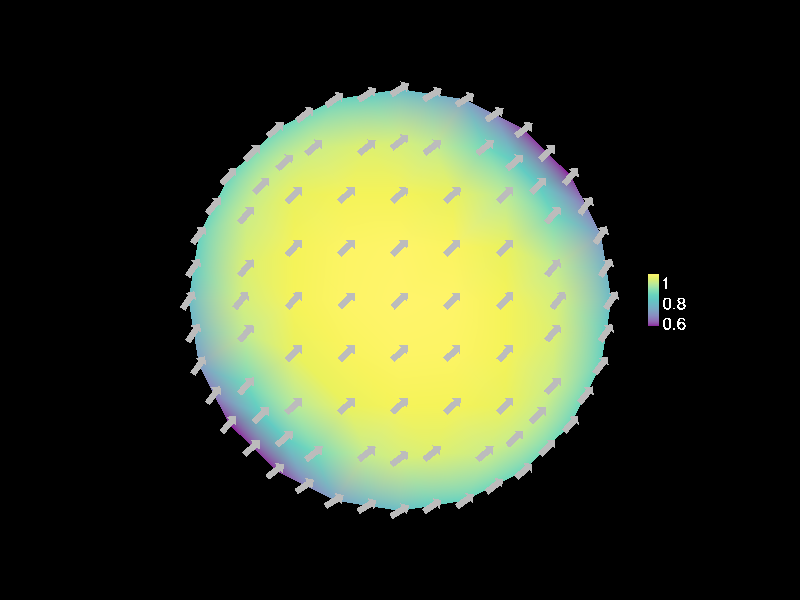 #include "colors.inc"
background { rgb <0, 0, 0> }
camera {location <0, 0, 6>up <0,1,0> right <-1.33,0,0> angle 35look_at <0, 0, 0> sky <0, 1, 0> }
mesh2 {
vertex_vectors { 432, 
<-0.951057, -0.309017, 0>, 
<-0.725529, -0.404508, 0>, 
<-0.880037, -0.448401, 0>, 
<-0.809017, -0.587785, 0>, 
<-0.654508, -0.543893, 0>, 
<-0.698401, -0.698401, 0>, 
<-0.309017, -0.951057, 0>, 
<-0.154508, -0.975529, 0>, 
<-0.154508, -0.725529, 0>, 
<-0.951057, -0.309017, 0>, 
<-0.725529, -0.404508, 0>, 
<-0.725529, -0.154508, 0>, 
<-0.309017, -0.951057, 0>, 
<-0.154508, -0.725529, 0>, 
<-0.404508, -0.725529, 0>, 
<0, -1, 0>, 
<0, -0.75, 0>, 
<0.154508, -0.975529, 0>, 
<-0.587785, -0.809017, 0>, 
<-0.543893, -0.654508, 0>, 
<-0.448401, -0.880037, 0>, 
<-0.5, -0.5, 0>, 
<-0.5, -0.25, 0>, 
<-0.25, -0.5, 0>, 
<-0.951057, 0.309017, 0>, 
<-0.725529, 0.404508, 0>, 
<-0.880037, 0.448401, 0>, 
<-0.951057, 0.309017, 0>, 
<-0.725529, 0.154508, 0>, 
<-0.975529, 0.154508, 0>, 
<-0.809017, 0.587785, 0>, 
<-0.654508, 0.543893, 0>, 
<-0.698401, 0.698401, 0>, 
<-0.5, 0, 0>, 
<-0.5, 0.25, 0>, 
<-0.25, 0, 0>, 
<-0.587785, 0.809017, 0>, 
<-0.543893, 0.654508, 0>, 
<-0.448401, 0.880037, 0>, 
<-0.5, 0.5, 0>, 
<-0.404508, 0.725529, 0>, 
<-0.25, 0.5, 0>, 
<-0.951057, 0.309017, 0>, 
<-0.725529, 0.404508, 0>, 
<-0.725529, 0.154508, 0>, 
<-0.951057, -0.309017, 0>, 
<-0.725529, -0.154508, 0>, 
<-0.975529, -0.154508, 0>, 
<-0.5, 0, 0>, 
<-0.25, -0.25, 0>, 
<-0.25, 0, 0>, 
<0, -0.5, 0>, 
<0, -0.25, 0>, 
<0.25, -0.5, 0>, 
<0, -0.5, 0>, 
<0.154508, -0.725529, 0>, 
<0.25, -0.5, 0>, 
<0.309017, -0.951057, 0>, 
<0.404508, -0.725529, 0>, 
<0.448401, -0.880037, 0>, 
<0, 0, 0>, 
<0.25, -0.25, 0>, 
<0.25, 0, 0>, 
<0.5, -0.5, 0>, 
<0.725529, -0.404508, 0>, 
<0.654508, -0.543893, 0>, 
<0.5, 0, 0>, 
<0.725529, -0.154508, 0>, 
<0.75, 0, 0>, 
<0.5, -0.5, 0>, 
<0.5, -0.25, 0>, 
<0.725529, -0.404508, 0>, 
<0.5, -0.5, 0>, 
<0.543893, -0.654508, 0>, 
<0.654508, -0.543893, 0>, 
<0, 0, 0>, 
<0.25, 0, 0>, 
<0.25, 0.25, 0>, 
<0, 0.5, 0>, 
<0.25, 0.5, 0>, 
<0.154508, 0.725529, 0>, 
<0, 0, 0>, 
<0.25, 0.25, 0>, 
<0, 0.25, 0>, 
<0, 0.5, 0>, 
<0.154508, 0.725529, 0>, 
<0, 0.75, 0>, 
<0.309017, 0.951057, 0>, 
<0.404508, 0.725529, 0>, 
<0.448401, 0.880037, 0>, 
<-0.309017, 0.951057, 0>, 
<-0.154508, 0.725529, 0>, 
<-0.154508, 0.975529, 0>, 
<0.5, 0.5, 0>, 
<0.654508, 0.543893, 0>, 
<0.725529, 0.404508, 0>, 
<0.5, 0.5, 0>, 
<0.543893, 0.654508, 0>, 
<0.654508, 0.543893, 0>, 
<0.5, 0, 0>, 
<0.5, 0.25, 0>, 
<0.725529, 0.154508, 0>, 
<0.5, 0, 0>, 
<0.75, 0, 0>, 
<0.725529, 0.154508, 0>, 
<-0.5, 0.5, 0>, 
<-0.25, 0.25, 0>, 
<-0.25, 0.5, 0>, 
<-0.5, -0.5, 0>, 
<-0.725529, -0.404508, 0>, 
<-0.654508, -0.543893, 0>, 
<-0.809017, -0.587785, 0>, 
<-0.880037, -0.448401, 0>, 
<-0.654508, -0.543893, 0>, 
<-0.725529, -0.404508, 0>, 
<-0.880037, -0.448401, 0>, 
<-0.654508, -0.543893, 0>, 
<-0.5, -0.5, 0>, 
<-0.654508, -0.543893, 0>, 
<-0.543893, -0.654508, 0>, 
<-0.587785, -0.809017, 0>, 
<-0.698401, -0.698401, 0>, 
<-0.543893, -0.654508, 0>, 
<-0.654508, -0.543893, 0>, 
<-0.698401, -0.698401, 0>, 
<-0.543893, -0.654508, 0>, 
<0, -1, 0>, 
<-0.154508, -0.975529, 0>, 
<0, -0.75, 0>, 
<0, -0.5, 0>, 
<0, -0.75, 0>, 
<-0.154508, -0.725529, 0>, 
<-0.154508, -0.975529, 0>, 
<0, -0.75, 0>, 
<-0.154508, -0.725529, 0>, 
<-0.5, -0.5, 0>, 
<-0.725529, -0.404508, 0>, 
<-0.5, -0.25, 0>, 
<-0.5, 0, 0>, 
<-0.5, -0.25, 0>, 
<-0.725529, -0.154508, 0>, 
<-0.725529, -0.404508, 0>, 
<-0.5, -0.25, 0>, 
<-0.725529, -0.154508, 0>, 
<0, -0.5, 0>, 
<-0.154508, -0.725529, 0>, 
<-0.25, -0.5, 0>, 
<-0.5, -0.5, 0>, 
<-0.25, -0.5, 0>, 
<-0.404508, -0.725529, 0>, 
<-0.154508, -0.725529, 0>, 
<-0.25, -0.5, 0>, 
<-0.404508, -0.725529, 0>, 
<0, -0.5, 0>, 
<0, -0.75, 0>, 
<0.154508, -0.725529, 0>, 
<0.309017, -0.951057, 0>, 
<0.154508, -0.975529, 0>, 
<0.154508, -0.725529, 0>, 
<0, -0.75, 0>, 
<0.154508, -0.975529, 0>, 
<0.154508, -0.725529, 0>, 
<-0.5, -0.5, 0>, 
<-0.543893, -0.654508, 0>, 
<-0.404508, -0.725529, 0>, 
<-0.309017, -0.951057, 0>, 
<-0.404508, -0.725529, 0>, 
<-0.448401, -0.880037, 0>, 
<-0.543893, -0.654508, 0>, 
<-0.404508, -0.725529, 0>, 
<-0.448401, -0.880037, 0>, 
<-0.5, 0, 0>, 
<-0.5, -0.25, 0>, 
<-0.25, -0.25, 0>, 
<0, -0.5, 0>, 
<-0.25, -0.5, 0>, 
<-0.25, -0.25, 0>, 
<-0.5, -0.25, 0>, 
<-0.25, -0.5, 0>, 
<-0.25, -0.25, 0>, 
<-0.5, 0.5, 0>, 
<-0.725529, 0.404508, 0>, 
<-0.654508, 0.543893, 0>, 
<-0.809017, 0.587785, 0>, 
<-0.654508, 0.543893, 0>, 
<-0.880037, 0.448401, 0>, 
<-0.725529, 0.404508, 0>, 
<-0.654508, 0.543893, 0>, 
<-0.880037, 0.448401, 0>, 
<-0.5, 0, 0>, 
<-0.725529, 0.154508, 0>, 
<-0.75, 0, 0>, 
<-1, 0, 0>, 
<-0.975529, 0.154508, 0>, 
<-0.75, 0, 0>, 
<-0.725529, 0.154508, 0>, 
<-0.975529, 0.154508, 0>, 
<-0.75, 0, 0>, 
<-0.5, 0.5, 0>, 
<-0.654508, 0.543893, 0>, 
<-0.543893, 0.654508, 0>, 
<-0.587785, 0.809017, 0>, 
<-0.543893, 0.654508, 0>, 
<-0.698401, 0.698401, 0>, 
<-0.654508, 0.543893, 0>, 
<-0.543893, 0.654508, 0>, 
<-0.698401, 0.698401, 0>, 
<-0.5, 0.5, 0>, 
<-0.5, 0.25, 0>, 
<-0.25, 0.25, 0>, 
<0, 0, 0>, 
<-0.25, 0, 0>, 
<-0.25, 0.25, 0>, 
<-0.5, 0.25, 0>, 
<-0.25, 0, 0>, 
<-0.25, 0.25, 0>, 
<-0.5, 0.5, 0>, 
<-0.543893, 0.654508, 0>, 
<-0.404508, 0.725529, 0>, 
<-0.309017, 0.951057, 0>, 
<-0.448401, 0.880037, 0>, 
<-0.404508, 0.725529, 0>, 
<-0.543893, 0.654508, 0>, 
<-0.448401, 0.880037, 0>, 
<-0.404508, 0.725529, 0>, 
<-0.309017, 0.951057, 0>, 
<-0.404508, 0.725529, 0>, 
<-0.154508, 0.725529, 0>, 
<0, 0.5, 0>, 
<-0.25, 0.5, 0>, 
<-0.154508, 0.725529, 0>, 
<-0.404508, 0.725529, 0>, 
<-0.25, 0.5, 0>, 
<-0.154508, 0.725529, 0>, 
<-0.5, 0.5, 0>, 
<-0.725529, 0.404508, 0>, 
<-0.5, 0.25, 0>, 
<-0.5, 0, 0>, 
<-0.725529, 0.154508, 0>, 
<-0.5, 0.25, 0>, 
<-0.725529, 0.404508, 0>, 
<-0.725529, 0.154508, 0>, 
<-0.5, 0.25, 0>, 
<-0.5, 0, 0>, 
<-0.725529, -0.154508, 0>, 
<-0.75, 0, 0>, 
<-1, 0, 0>, 
<-0.75, 0, 0>, 
<-0.975529, -0.154508, 0>, 
<-0.725529, -0.154508, 0>, 
<-0.75, 0, 0>, 
<-0.975529, -0.154508, 0>, 
<0, -0.5, 0>, 
<-0.25, -0.25, 0>, 
<0, -0.25, 0>, 
<0, 0, 0>, 
<-0.25, 0, 0>, 
<0, -0.25, 0>, 
<-0.25, -0.25, 0>, 
<-0.25, 0, 0>, 
<0, -0.25, 0>, 
<0, 0, 0>, 
<0, -0.25, 0>, 
<0.25, -0.25, 0>, 
<0.5, -0.5, 0>, 
<0.25, -0.5, 0>, 
<0.25, -0.25, 0>, 
<0, -0.25, 0>, 
<0.25, -0.5, 0>, 
<0.25, -0.25, 0>, 
<0.309017, -0.951057, 0>, 
<0.154508, -0.725529, 0>, 
<0.404508, -0.725529, 0>, 
<0.5, -0.5, 0>, 
<0.25, -0.5, 0>, 
<0.404508, -0.725529, 0>, 
<0.154508, -0.725529, 0>, 
<0.25, -0.5, 0>, 
<0.404508, -0.725529, 0>, 
<0.5, -0.5, 0>, 
<0.404508, -0.725529, 0>, 
<0.543893, -0.654508, 0>, 
<0.587785, -0.809017, 0>, 
<0.448401, -0.880037, 0>, 
<0.543893, -0.654508, 0>, 
<0.404508, -0.725529, 0>, 
<0.448401, -0.880037, 0>, 
<0.543893, -0.654508, 0>, 
<0.5, -0.5, 0>, 
<0.25, -0.25, 0>, 
<0.5, -0.25, 0>, 
<0.5, 0, 0>, 
<0.5, -0.25, 0>, 
<0.25, 0, 0>, 
<0.25, -0.25, 0>, 
<0.5, -0.25, 0>, 
<0.25, 0, 0>, 
<0.951057, -0.309017, 0>, 
<0.725529, -0.404508, 0>, 
<0.880037, -0.448401, 0>, 
<0.809017, -0.587785, 0>, 
<0.654508, -0.543893, 0>, 
<0.880037, -0.448401, 0>, 
<0.725529, -0.404508, 0>, 
<0.654508, -0.543893, 0>, 
<0.880037, -0.448401, 0>, 
<0.951057, -0.309017, 0>, 
<0.725529, -0.154508, 0>, 
<0.975529, -0.154508, 0>, 
<1, 0, 0>, 
<0.975529, -0.154508, 0>, 
<0.75, 0, 0>, 
<0.725529, -0.154508, 0>, 
<0.975529, -0.154508, 0>, 
<0.75, 0, 0>, 
<0.5, 0, 0>, 
<0.5, -0.25, 0>, 
<0.725529, -0.154508, 0>, 
<0.951057, -0.309017, 0>, 
<0.725529, -0.404508, 0>, 
<0.725529, -0.154508, 0>, 
<0.5, -0.25, 0>, 
<0.725529, -0.404508, 0>, 
<0.725529, -0.154508, 0>, 
<0.587785, -0.809017, 0>, 
<0.543893, -0.654508, 0>, 
<0.698401, -0.698401, 0>, 
<0.809017, -0.587785, 0>, 
<0.654508, -0.543893, 0>, 
<0.698401, -0.698401, 0>, 
<0.543893, -0.654508, 0>, 
<0.654508, -0.543893, 0>, 
<0.698401, -0.698401, 0>, 
<0.5, 0, 0>, 
<0.25, 0, 0>, 
<0.5, 0.25, 0>, 
<0.5, 0.5, 0>, 
<0.5, 0.25, 0>, 
<0.25, 0.25, 0>, 
<0.25, 0, 0>, 
<0.5, 0.25, 0>, 
<0.25, 0.25, 0>, 
<0.5, 0.5, 0>, 
<0.25, 0.5, 0>, 
<0.404508, 0.725529, 0>, 
<0.309017, 0.951057, 0>, 
<0.404508, 0.725529, 0>, 
<0.154508, 0.725529, 0>, 
<0.25, 0.5, 0>, 
<0.404508, 0.725529, 0>, 
<0.154508, 0.725529, 0>, 
<0.5, 0.5, 0>, 
<0.25, 0.25, 0>, 
<0.25, 0.5, 0>, 
<0, 0.5, 0>, 
<0.25, 0.5, 0>, 
<0, 0.25, 0>, 
<0.25, 0.25, 0>, 
<0.25, 0.5, 0>, 
<0, 0.25, 0>, 
<0.309017, 0.951057, 0>, 
<0.154508, 0.725529, 0>, 
<0.154508, 0.975529, 0>, 
<0, 1, 0>, 
<0.154508, 0.975529, 0>, 
<0, 0.75, 0>, 
<0.154508, 0.725529, 0>, 
<0.154508, 0.975529, 0>, 
<0, 0.75, 0>, 
<0.5, 0.5, 0>, 
<0.404508, 0.725529, 0>, 
<0.543893, 0.654508, 0>, 
<0.587785, 0.809017, 0>, 
<0.543893, 0.654508, 0>, 
<0.448401, 0.880037, 0>, 
<0.404508, 0.725529, 0>, 
<0.543893, 0.654508, 0>, 
<0.448401, 0.880037, 0>, 
<0, 0.5, 0>, 
<-0.154508, 0.725529, 0>, 
<0, 0.75, 0>, 
<0, 1, 0>, 
<0, 0.75, 0>, 
<-0.154508, 0.975529, 0>, 
<-0.154508, 0.725529, 0>, 
<0, 0.75, 0>, 
<-0.154508, 0.975529, 0>, 
<0.809017, 0.587785, 0>, 
<0.654508, 0.543893, 0>, 
<0.880037, 0.448401, 0>, 
<0.951057, 0.309017, 0>, 
<0.725529, 0.404508, 0>, 
<0.880037, 0.448401, 0>, 
<0.654508, 0.543893, 0>, 
<0.725529, 0.404508, 0>, 
<0.880037, 0.448401, 0>, 
<0.587785, 0.809017, 0>, 
<0.543893, 0.654508, 0>, 
<0.698401, 0.698401, 0>, 
<0.809017, 0.587785, 0>, 
<0.654508, 0.543893, 0>, 
<0.698401, 0.698401, 0>, 
<0.543893, 0.654508, 0>, 
<0.654508, 0.543893, 0>, 
<0.698401, 0.698401, 0>, 
<0.5, 0.5, 0>, 
<0.5, 0.25, 0>, 
<0.725529, 0.404508, 0>, 
<0.951057, 0.309017, 0>, 
<0.725529, 0.404508, 0>, 
<0.725529, 0.154508, 0>, 
<0.5, 0.25, 0>, 
<0.725529, 0.404508, 0>, 
<0.725529, 0.154508, 0>, 
<1, 0, 0>, 
<0.75, 0, 0>, 
<0.975529, 0.154508, 0>, 
<0.951057, 0.309017, 0>, 
<0.725529, 0.154508, 0>, 
<0.975529, 0.154508, 0>, 
<0.75, 0, 0>, 
<0.725529, 0.154508, 0>, 
<0.975529, 0.154508, 0>, 
<0, 0, 0>, 
<-0.25, 0.25, 0>, 
<0, 0.25, 0>, 
<0, 0.5, 0>, 
<-0.25, 0.5, 0>, 
<0, 0.25, 0>, 
<-0.25, 0.25, 0>, 
<-0.25, 0.5, 0>, 
<0, 0.25, 0>
}
normal_vectors { 432, 
<0, 0, 1>, 
<0, 0, 1>, 
<0, 0, 1>, 
<0, 0, 1>, 
<0, 0, 1>, 
<0, 0, 1>, 
<0, 0, 1>, 
<0, 0, 1>, 
<0, 0, 1>, 
<0, 0, 1>, 
<0, 0, 1>, 
<0, 0, 1>, 
<0, 0, 1>, 
<0, 0, 1>, 
<0, 0, 1>, 
<0, 0, 1>, 
<0, 0, 1>, 
<0, 0, 1>, 
<0, 0, 1>, 
<0, 0, 1>, 
<0, 0, 1>, 
<0, 0, 1>, 
<0, 0, 1>, 
<0, 0, 1>, 
<0, 0, 1>, 
<0, 0, 1>, 
<0, 0, 1>, 
<0, 0, 1>, 
<0, 0, 1>, 
<0, 0, 1>, 
<0, 0, 1>, 
<0, 0, 1>, 
<0, 0, 1>, 
<0, 0, 1>, 
<0, 0, 1>, 
<0, 0, 1>, 
<0, 0, 1>, 
<0, 0, 1>, 
<0, 0, 1>, 
<0, 0, 1>, 
<0, 0, 1>, 
<0, 0, 1>, 
<0, 0, 1>, 
<0, 0, 1>, 
<0, 0, 1>, 
<0, 0, 1>, 
<0, 0, 1>, 
<0, 0, 1>, 
<0, 0, 1>, 
<0, 0, 1>, 
<0, 0, 1>, 
<0, 0, 1>, 
<0, 0, 1>, 
<0, 0, 1>, 
<0, 0, 1>, 
<0, 0, 1>, 
<0, 0, 1>, 
<0, 0, 1>, 
<0, 0, 1>, 
<0, 0, 1>, 
<0, 0, 1>, 
<0, 0, 1>, 
<0, 0, 1>, 
<0, 0, 1>, 
<0, 0, 1>, 
<0, 0, 1>, 
<0, 0, 1>, 
<0, 0, 1>, 
<0, 0, 1>, 
<0, 0, 1>, 
<0, 0, 1>, 
<0, 0, 1>, 
<0, 0, 1>, 
<0, 0, 1>, 
<0, 0, 1>, 
<0, 0, 1>, 
<0, 0, 1>, 
<0, 0, 1>, 
<0, 0, 1>, 
<0, 0, 1>, 
<0, 0, 1>, 
<0, 0, 1>, 
<0, 0, 1>, 
<0, 0, 1>, 
<0, 0, 1>, 
<0, 0, 1>, 
<0, 0, 1>, 
<0, 0, 1>, 
<0, 0, 1>, 
<0, 0, 1>, 
<0, 0, 1>, 
<0, 0, 1>, 
<0, 0, 1>, 
<0, 0, 1>, 
<0, 0, 1>, 
<0, 0, 1>, 
<0, 0, 1>, 
<0, 0, 1>, 
<0, 0, 1>, 
<0, 0, 1>, 
<0, 0, 1>, 
<0, 0, 1>, 
<0, 0, 1>, 
<0, 0, 1>, 
<0, 0, 1>, 
<0, 0, 1>, 
<0, 0, 1>, 
<0, 0, 1>, 
<0, 0, 1>, 
<0, 0, 1>, 
<0, 0, 1>, 
<0, 0, 1>, 
<0, 0, 1>, 
<0, 0, 1>, 
<0, 0, 1>, 
<0, 0, 1>, 
<0, 0, 1>, 
<0, 0, 1>, 
<0, 0, 1>, 
<0, 0, 1>, 
<0, 0, 1>, 
<0, 0, 1>, 
<0, 0, 1>, 
<0, 0, 1>, 
<0, 0, 1>, 
<0, 0, 1>, 
<0, 0, 1>, 
<0, 0, 1>, 
<0, 0, 1>, 
<0, 0, 1>, 
<0, 0, 1>, 
<0, 0, 1>, 
<0, 0, 1>, 
<0, 0, 1>, 
<0, 0, 1>, 
<0, 0, 1>, 
<0, 0, 1>, 
<0, 0, 1>, 
<0, 0, 1>, 
<0, 0, 1>, 
<0, 0, 1>, 
<0, 0, 1>, 
<0, 0, 1>, 
<0, 0, 1>, 
<0, 0, 1>, 
<0, 0, 1>, 
<0, 0, 1>, 
<0, 0, 1>, 
<0, 0, 1>, 
<0, 0, 1>, 
<0, 0, 1>, 
<0, 0, 1>, 
<0, 0, 1>, 
<0, 0, 1>, 
<0, 0, 1>, 
<0, 0, 1>, 
<0, 0, 1>, 
<0, 0, 1>, 
<0, 0, 1>, 
<0, 0, 1>, 
<0, 0, 1>, 
<0, 0, 1>, 
<0, 0, 1>, 
<0, 0, 1>, 
<0, 0, 1>, 
<0, 0, 1>, 
<0, 0, 1>, 
<0, 0, 1>, 
<0, 0, 1>, 
<0, 0, 1>, 
<0, 0, 1>, 
<0, 0, 1>, 
<0, 0, 1>, 
<0, 0, 1>, 
<0, 0, 1>, 
<0, 0, 1>, 
<0, 0, 1>, 
<0, 0, 1>, 
<0, 0, 1>, 
<0, 0, 1>, 
<0, 0, 1>, 
<0, 0, 1>, 
<0, 0, 1>, 
<0, 0, 1>, 
<0, 0, 1>, 
<0, 0, 1>, 
<0, 0, 1>, 
<0, 0, 1>, 
<0, 0, 1>, 
<0, 0, 1>, 
<0, 0, 1>, 
<0, 0, 1>, 
<0, 0, 1>, 
<0, 0, 1>, 
<0, 0, 1>, 
<0, 0, 1>, 
<0, 0, 1>, 
<0, 0, 1>, 
<0, 0, 1>, 
<0, 0, 1>, 
<0, 0, 1>, 
<0, 0, 1>, 
<0, 0, 1>, 
<0, 0, 1>, 
<0, 0, 1>, 
<0, 0, 1>, 
<0, 0, 1>, 
<0, 0, 1>, 
<0, 0, 1>, 
<0, 0, 1>, 
<0, 0, 1>, 
<0, 0, 1>, 
<0, 0, 1>, 
<0, 0, 1>, 
<0, 0, 1>, 
<0, 0, 1>, 
<0, 0, 1>, 
<0, 0, 1>, 
<0, 0, 1>, 
<0, 0, 1>, 
<0, 0, 1>, 
<0, 0, 1>, 
<0, 0, 1>, 
<0, 0, 1>, 
<0, 0, 1>, 
<0, 0, 1>, 
<0, 0, 1>, 
<0, 0, 1>, 
<0, 0, 1>, 
<0, 0, 1>, 
<0, 0, 1>, 
<0, 0, 1>, 
<0, 0, 1>, 
<0, 0, 1>, 
<0, 0, 1>, 
<0, 0, 1>, 
<0, 0, 1>, 
<0, 0, 1>, 
<0, 0, 1>, 
<0, 0, 1>, 
<0, 0, 1>, 
<0, 0, 1>, 
<0, 0, 1>, 
<0, 0, 1>, 
<0, 0, 1>, 
<0, 0, 1>, 
<0, 0, 1>, 
<0, 0, 1>, 
<0, 0, 1>, 
<0, 0, 1>, 
<0, 0, 1>, 
<0, 0, 1>, 
<0, 0, 1>, 
<0, 0, 1>, 
<0, 0, 1>, 
<0, 0, 1>, 
<0, 0, 1>, 
<0, 0, 1>, 
<0, 0, 1>, 
<0, 0, 1>, 
<0, 0, 1>, 
<0, 0, 1>, 
<0, 0, 1>, 
<0, 0, 1>, 
<0, 0, 1>, 
<0, 0, 1>, 
<0, 0, 1>, 
<0, 0, 1>, 
<0, 0, 1>, 
<0, 0, 1>, 
<0, 0, 1>, 
<0, 0, 1>, 
<0, 0, 1>, 
<0, 0, 1>, 
<0, 0, 1>, 
<0, 0, 1>, 
<0, 0, 1>, 
<0, 0, 1>, 
<0, 0, 1>, 
<0, 0, 1>, 
<0, 0, 1>, 
<0, 0, 1>, 
<0, 0, 1>, 
<0, 0, 1>, 
<0, 0, 1>, 
<0, 0, 1>, 
<0, 0, 1>, 
<0, 0, 1>, 
<0, 0, 1>, 
<0, 0, 1>, 
<0, 0, 1>, 
<0, 0, 1>, 
<0, 0, 1>, 
<0, 0, 1>, 
<0, 0, 1>, 
<0, 0, 1>, 
<0, 0, 1>, 
<0, 0, 1>, 
<0, 0, 1>, 
<0, 0, 1>, 
<0, 0, 1>, 
<0, 0, 1>, 
<0, 0, 1>, 
<0, 0, 1>, 
<0, 0, 1>, 
<0, 0, 1>, 
<0, 0, 1>, 
<0, 0, 1>, 
<0, 0, 1>, 
<0, 0, 1>, 
<0, 0, 1>, 
<0, 0, 1>, 
<0, 0, 1>, 
<0, 0, 1>, 
<0, 0, 1>, 
<0, 0, 1>, 
<0, 0, 1>, 
<0, 0, 1>, 
<0, 0, 1>, 
<0, 0, 1>, 
<0, 0, 1>, 
<0, 0, 1>, 
<0, 0, 1>, 
<0, 0, 1>, 
<0, 0, 1>, 
<0, 0, 1>, 
<0, 0, 1>, 
<0, 0, 1>, 
<0, 0, 1>, 
<0, 0, 1>, 
<0, 0, 1>, 
<0, 0, 1>, 
<0, 0, 1>, 
<0, 0, 1>, 
<0, 0, 1>, 
<0, 0, 1>, 
<0, 0, 1>, 
<0, 0, 1>, 
<0, 0, 1>, 
<0, 0, 1>, 
<0, 0, 1>, 
<0, 0, 1>, 
<0, 0, 1>, 
<0, 0, 1>, 
<0, 0, 1>, 
<0, 0, 1>, 
<0, 0, 1>, 
<0, 0, 1>, 
<0, 0, 1>, 
<0, 0, 1>, 
<0, 0, 1>, 
<0, 0, 1>, 
<0, 0, 1>, 
<0, 0, 1>, 
<0, 0, 1>, 
<0, 0, 1>, 
<0, 0, 1>, 
<0, 0, 1>, 
<0, 0, 1>, 
<0, 0, 1>, 
<0, 0, 1>, 
<0, 0, 1>, 
<0, 0, 1>, 
<0, 0, 1>, 
<0, 0, 1>, 
<0, 0, 1>, 
<0, 0, 1>, 
<0, 0, 1>, 
<0, 0, 1>, 
<0, 0, 1>, 
<0, 0, 1>, 
<0, 0, 1>, 
<0, 0, 1>, 
<0, 0, 1>, 
<0, 0, 1>, 
<0, 0, 1>, 
<0, 0, 1>, 
<0, 0, 1>, 
<0, 0, 1>, 
<0, 0, 1>, 
<0, 0, 1>, 
<0, 0, 1>, 
<0, 0, 1>, 
<0, 0, 1>, 
<0, 0, 1>, 
<0, 0, 1>, 
<0, 0, 1>, 
<0, 0, 1>, 
<0, 0, 1>, 
<0, 0, 1>, 
<0, 0, 1>, 
<0, 0, 1>, 
<0, 0, 1>, 
<0, 0, 1>, 
<0, 0, 1>, 
<0, 0, 1>, 
<0, 0, 1>, 
<0, 0, 1>, 
<0, 0, 1>, 
<0, 0, 1>, 
<0, 0, 1>, 
<0, 0, 1>, 
<0, 0, 1>, 
<0, 0, 1>, 
<0, 0, 1>, 
<0, 0, 1>, 
<0, 0, 1>, 
<0, 0, 1>, 
<0, 0, 1>, 
<0, 0, 1>, 
<0, 0, 1>, 
<0, 0, 1>, 
<0, 0, 1>, 
<0, 0, 1>, 
<0, 0, 1>, 
<0, 0, 1>, 
<0, 0, 1>, 
<0, 0, 1>, 
<0, 0, 1>, 
<0, 0, 1>, 
<0, 0, 1>, 
<0, 0, 1>, 
<0, 0, 1>, 
<0, 0, 1>, 
<0, 0, 1>, 
<0, 0, 1>, 
<0, 0, 1>, 
<0, 0, 1>, 
<0, 0, 1>, 
<0, 0, 1>, 
<0, 0, 1>, 
<0, 0, 1>
}
texture_list { 432, 
texture{ pigment{ rgb <0.227325, 0.331824, 0.546299>  } }, 
texture{ pigment{ rgb <0.153452, 0.673927, 0.506951>  } }, 
texture{ pigment{ rgb <0.269863, 0.207373, 0.504337>  } }, 
texture{ pigment{ rgb <0.262736, 0.0029581, 0.333353>  } }, 
texture{ pigment{ rgb <0.12179, 0.595197, 0.543312>  } }, 
texture{ pigment{ rgb <0.277894, 0.0474874, 0.371265>  } }, 
texture{ pigment{ rgb <0.216194, 0.358263, 0.550439>  } }, 
texture{ pigment{ rgb <0.161008, 0.472543, 0.559283>  } }, 
texture{ pigment{ rgb <0.579111, 0.844218, 0.254891>  } }, 
texture{ pigment{ rgb <0.227325, 0.331824, 0.546299>  } }, 
texture{ pigment{ rgb <0.153452, 0.673927, 0.506951>  } }, 
texture{ pigment{ rgb <0.563634, 0.841009, 0.264932>  } }, 
texture{ pigment{ rgb <0.216194, 0.358263, 0.550439>  } }, 
texture{ pigment{ rgb <0.579111, 0.844218, 0.254891>  } }, 
texture{ pigment{ rgb <0.160766, 0.681898, 0.501725>  } }, 
texture{ pigment{ rgb <0.141136, 0.514928, 0.558035>  } }, 
texture{ pigment{ rgb <0.658398, 0.859348, 0.20261>  } }, 
texture{ pigment{ rgb <0.12443, 0.61851, 0.535138>  } }, 
texture{ pigment{ rgb <0.272052, 0.0271729, 0.352845>  } }, 
texture{ pigment{ rgb <0.121892, 0.598874, 0.542153>  } }, 
texture{ pigment{ rgb <0.262013, 0.23495, 0.518022>  } }, 
texture{ pigment{ rgb <0.467799, 0.818852, 0.324853>  } }, 
texture{ pigment{ rgb <0.819524, 0.884592, 0.110713>  } }, 
texture{ pigment{ rgb <0.822955, 0.88506, 0.109462>  } }, 
texture{ pigment{ rgb <0.134898, 0.647, 0.522312>  } }, 
texture{ pigment{ rgb <0.597149, 0.847846, 0.243091>  } }, 
texture{ pigment{ rgb <0.16296, 0.684116, 0.500211>  } }, 
texture{ pigment{ rgb <0.134898, 0.647, 0.522312>  } }, 
texture{ pigment{ rgb <0.716612, 0.869239, 0.164905>  } }, 
texture{ pigment{ rgb <0.1224, 0.605874, 0.539814>  } }, 
texture{ pigment{ rgb <0.149793, 0.669535, 0.509692>  } }, 
texture{ pigment{ rgb <0.579247, 0.844246, 0.254802>  } }, 
texture{ pigment{ rgb <0.19504, 0.710748, 0.479799>  } }, 
texture{ pigment{ rgb <0.916238, 0.896737, 0.100461>  } }, 
texture{ pigment{ rgb <0.909143, 0.895921, 0.0991292>  } }, 
texture{ pigment{ rgb <0.983237, 0.903873, 0.131981>  } }, 
texture{ pigment{ rgb <0.152463, 0.67277, 0.507682>  } }, 
texture{ pigment{ rgb <0.581531, 0.844711, 0.253314>  } }, 
texture{ pigment{ rgb <0.168879, 0.689777, 0.496225>  } }, 
texture{ pigment{ rgb <0.819207, 0.884548, 0.110831>  } }, 
texture{ pigment{ rgb <0.603722, 0.84914, 0.238768>  } }, 
texture{ pigment{ rgb <0.909355, 0.895945, 0.0991636>  } }, 
texture{ pigment{ rgb <0.134898, 0.647, 0.522312>  } }, 
texture{ pigment{ rgb <0.597149, 0.847846, 0.243091>  } }, 
texture{ pigment{ rgb <0.716612, 0.869239, 0.164905>  } }, 
texture{ pigment{ rgb <0.227325, 0.331824, 0.546299>  } }, 
texture{ pigment{ rgb <0.563634, 0.841009, 0.264932>  } }, 
texture{ pigment{ rgb <0.171614, 0.451485, 0.558757>  } }, 
texture{ pigment{ rgb <0.916238, 0.896737, 0.100461>  } }, 
texture{ pigment{ rgb <0.945963, 0.90003, 0.110188>  } }, 
texture{ pigment{ rgb <0.983237, 0.903873, 0.131981>  } }, 
texture{ pigment{ rgb <0.918598, 0.897006, 0.100987>  } }, 
texture{ pigment{ rgb <0.98364, 0.903913, 0.132274>  } }, 
texture{ pigment{ rgb <0.910637, 0.896094, 0.0993786>  } }, 
texture{ pigment{ rgb <0.918598, 0.897006, 0.100987>  } }, 
texture{ pigment{ rgb <0.725171, 0.870616, 0.159584>  } }, 
texture{ pigment{ rgb <0.910637, 0.896094, 0.0993786>  } }, 
texture{ pigment{ rgb <0.139923, 0.65573, 0.517699>  } }, 
texture{ pigment{ rgb <0.603656, 0.849127, 0.238812>  } }, 
texture{ pigment{ rgb <0.168854, 0.689754, 0.496242>  } }, 
texture{ pigment{ rgb <1.00238, 0.905727, 0.147202>  } }, 
texture{ pigment{ rgb <0.976866, 0.903238, 0.127509>  } }, 
texture{ pigment{ rgb <0.99239, 0.904769, 0.138929>  } }, 
texture{ pigment{ rgb <0.819082, 0.884531, 0.110878>  } }, 
texture{ pigment{ rgb <0.596922, 0.847801, 0.24324>  } }, 
texture{ pigment{ rgb <0.579212, 0.844239, 0.254825>  } }, 
texture{ pigment{ rgb <0.909326, 0.895942, 0.0991588>  } }, 
texture{ pigment{ rgb <0.715974, 0.869135, 0.165305>  } }, 
texture{ pigment{ rgb <0.644709, 0.856881, 0.211665>  } }, 
texture{ pigment{ rgb <0.819082, 0.884531, 0.110878>  } }, 
texture{ pigment{ rgb <0.907863, 0.895772, 0.0989288>  } }, 
texture{ pigment{ rgb <0.596922, 0.847801, 0.24324>  } }, 
texture{ pigment{ rgb <0.819082, 0.884531, 0.110878>  } }, 
texture{ pigment{ rgb <0.5815, 0.844705, 0.253334>  } }, 
texture{ pigment{ rgb <0.579212, 0.844239, 0.254825>  } }, 
texture{ pigment{ rgb <1.00238, 0.905727, 0.147202>  } }, 
texture{ pigment{ rgb <0.99239, 0.904769, 0.138929>  } }, 
texture{ pigment{ rgb <0.961057, 0.901624, 0.117734>  } }, 
texture{ pigment{ rgb <0.911872, 0.896236, 0.099597>  } }, 
texture{ pigment{ rgb <0.82003, 0.884661, 0.110525>  } }, 
texture{ pigment{ rgb <0.579115, 0.844219, 0.254888>  } }, 
texture{ pigment{ rgb <1.00238, 0.905727, 0.147202>  } }, 
texture{ pigment{ rgb <0.961057, 0.901624, 0.117734>  } }, 
texture{ pigment{ rgb <0.992565, 0.904786, 0.139068>  } }, 
texture{ pigment{ rgb <0.911872, 0.896236, 0.099597>  } }, 
texture{ pigment{ rgb <0.579115, 0.844219, 0.254888>  } }, 
texture{ pigment{ rgb <0.65782, 0.859245, 0.202992>  } }, 
texture{ pigment{ rgb <0.216022, 0.35866, 0.550493>  } }, 
texture{ pigment{ rgb <0.162226, 0.683382, 0.500715>  } }, 
texture{ pigment{ rgb <0.261699, 0.235978, 0.518474>  } }, 
texture{ pigment{ rgb <0.139983, 0.655826, 0.517647>  } }, 
texture{ pigment{ rgb <0.72485, 0.870564, 0.159781>  } }, 
texture{ pigment{ rgb <0.124452, 0.618607, 0.5351>  } }, 
texture{ pigment{ rgb <0.496375, 0.825912, 0.307424>  } }, 
texture{ pigment{ rgb <0.121899, 0.599037, 0.5421>  } }, 
texture{ pigment{ rgb <0.154815, 0.675487, 0.505954>  } }, 
texture{ pigment{ rgb <0.496375, 0.825912, 0.307424>  } }, 
texture{ pigment{ rgb <0.122116, 0.602679, 0.540903>  } }, 
texture{ pigment{ rgb <0.121899, 0.599037, 0.5421>  } }, 
texture{ pigment{ rgb <0.909326, 0.895942, 0.0991588>  } }, 
texture{ pigment{ rgb <0.816723, 0.884207, 0.111771>  } }, 
texture{ pigment{ rgb <0.563431, 0.840966, 0.265063>  } }, 
texture{ pigment{ rgb <0.909326, 0.895942, 0.0991588>  } }, 
texture{ pigment{ rgb <0.644709, 0.856881, 0.211665>  } }, 
texture{ pigment{ rgb <0.563431, 0.840966, 0.265063>  } }, 
texture{ pigment{ rgb <0.819207, 0.884548, 0.110831>  } }, 
texture{ pigment{ rgb <0.976943, 0.903246, 0.127561>  } }, 
texture{ pigment{ rgb <0.909355, 0.895945, 0.0991636>  } }, 
texture{ pigment{ rgb <0.467799, 0.818852, 0.324853>  } }, 
texture{ pigment{ rgb <0.153452, 0.673927, 0.506951>  } }, 
texture{ pigment{ rgb <0.12179, 0.595197, 0.543312>  } }, 
texture{ pigment{ rgb <0.262736, 0.0029581, 0.333353>  } }, 
texture{ pigment{ rgb <0.269863, 0.207373, 0.504337>  } }, 
texture{ pigment{ rgb <0.12179, 0.595197, 0.543312>  } }, 
texture{ pigment{ rgb <0.153452, 0.673927, 0.506951>  } }, 
texture{ pigment{ rgb <0.269863, 0.207373, 0.504337>  } }, 
texture{ pigment{ rgb <0.12179, 0.595197, 0.543312>  } }, 
texture{ pigment{ rgb <0.467799, 0.818852, 0.324853>  } }, 
texture{ pigment{ rgb <0.12179, 0.595197, 0.543312>  } }, 
texture{ pigment{ rgb <0.121892, 0.598874, 0.542153>  } }, 
texture{ pigment{ rgb <0.272052, 0.0271729, 0.352845>  } }, 
texture{ pigment{ rgb <0.277894, 0.0474874, 0.371265>  } }, 
texture{ pigment{ rgb <0.121892, 0.598874, 0.542153>  } }, 
texture{ pigment{ rgb <0.12179, 0.595197, 0.543312>  } }, 
texture{ pigment{ rgb <0.277894, 0.0474874, 0.371265>  } }, 
texture{ pigment{ rgb <0.121892, 0.598874, 0.542153>  } }, 
texture{ pigment{ rgb <0.141136, 0.514928, 0.558035>  } }, 
texture{ pigment{ rgb <0.161008, 0.472543, 0.559283>  } }, 
texture{ pigment{ rgb <0.658398, 0.859348, 0.20261>  } }, 
texture{ pigment{ rgb <0.918598, 0.897006, 0.100987>  } }, 
texture{ pigment{ rgb <0.658398, 0.859348, 0.20261>  } }, 
texture{ pigment{ rgb <0.579111, 0.844218, 0.254891>  } }, 
texture{ pigment{ rgb <0.161008, 0.472543, 0.559283>  } }, 
texture{ pigment{ rgb <0.658398, 0.859348, 0.20261>  } }, 
texture{ pigment{ rgb <0.579111, 0.844218, 0.254891>  } }, 
texture{ pigment{ rgb <0.467799, 0.818852, 0.324853>  } }, 
texture{ pigment{ rgb <0.153452, 0.673927, 0.506951>  } }, 
texture{ pigment{ rgb <0.819524, 0.884592, 0.110713>  } }, 
texture{ pigment{ rgb <0.916238, 0.896737, 0.100461>  } }, 
texture{ pigment{ rgb <0.819524, 0.884592, 0.110713>  } }, 
texture{ pigment{ rgb <0.563634, 0.841009, 0.264932>  } }, 
texture{ pigment{ rgb <0.153452, 0.673927, 0.506951>  } }, 
texture{ pigment{ rgb <0.819524, 0.884592, 0.110713>  } }, 
texture{ pigment{ rgb <0.563634, 0.841009, 0.264932>  } }, 
texture{ pigment{ rgb <0.918598, 0.897006, 0.100987>  } }, 
texture{ pigment{ rgb <0.579111, 0.844218, 0.254891>  } }, 
texture{ pigment{ rgb <0.822955, 0.88506, 0.109462>  } }, 
texture{ pigment{ rgb <0.467799, 0.818852, 0.324853>  } }, 
texture{ pigment{ rgb <0.822955, 0.88506, 0.109462>  } }, 
texture{ pigment{ rgb <0.160766, 0.681898, 0.501725>  } }, 
texture{ pigment{ rgb <0.579111, 0.844218, 0.254891>  } }, 
texture{ pigment{ rgb <0.822955, 0.88506, 0.109462>  } }, 
texture{ pigment{ rgb <0.160766, 0.681898, 0.501725>  } }, 
texture{ pigment{ rgb <0.918598, 0.897006, 0.100987>  } }, 
texture{ pigment{ rgb <0.658398, 0.859348, 0.20261>  } }, 
texture{ pigment{ rgb <0.725171, 0.870616, 0.159584>  } }, 
texture{ pigment{ rgb <0.139923, 0.65573, 0.517699>  } }, 
texture{ pigment{ rgb <0.12443, 0.61851, 0.535138>  } }, 
texture{ pigment{ rgb <0.725171, 0.870616, 0.159584>  } }, 
texture{ pigment{ rgb <0.658398, 0.859348, 0.20261>  } }, 
texture{ pigment{ rgb <0.12443, 0.61851, 0.535138>  } }, 
texture{ pigment{ rgb <0.725171, 0.870616, 0.159584>  } }, 
texture{ pigment{ rgb <0.467799, 0.818852, 0.324853>  } }, 
texture{ pigment{ rgb <0.121892, 0.598874, 0.542153>  } }, 
texture{ pigment{ rgb <0.160766, 0.681898, 0.501725>  } }, 
texture{ pigment{ rgb <0.216194, 0.358263, 0.550439>  } }, 
texture{ pigment{ rgb <0.160766, 0.681898, 0.501725>  } }, 
texture{ pigment{ rgb <0.262013, 0.23495, 0.518022>  } }, 
texture{ pigment{ rgb <0.121892, 0.598874, 0.542153>  } }, 
texture{ pigment{ rgb <0.160766, 0.681898, 0.501725>  } }, 
texture{ pigment{ rgb <0.262013, 0.23495, 0.518022>  } }, 
texture{ pigment{ rgb <0.916238, 0.896737, 0.100461>  } }, 
texture{ pigment{ rgb <0.819524, 0.884592, 0.110713>  } }, 
texture{ pigment{ rgb <0.945963, 0.90003, 0.110188>  } }, 
texture{ pigment{ rgb <0.918598, 0.897006, 0.100987>  } }, 
texture{ pigment{ rgb <0.822955, 0.88506, 0.109462>  } }, 
texture{ pigment{ rgb <0.945963, 0.90003, 0.110188>  } }, 
texture{ pigment{ rgb <0.819524, 0.884592, 0.110713>  } }, 
texture{ pigment{ rgb <0.822955, 0.88506, 0.109462>  } }, 
texture{ pigment{ rgb <0.945963, 0.90003, 0.110188>  } }, 
texture{ pigment{ rgb <0.819207, 0.884548, 0.110831>  } }, 
texture{ pigment{ rgb <0.597149, 0.847846, 0.243091>  } }, 
texture{ pigment{ rgb <0.579247, 0.844246, 0.254802>  } }, 
texture{ pigment{ rgb <0.149793, 0.669535, 0.509692>  } }, 
texture{ pigment{ rgb <0.579247, 0.844246, 0.254802>  } }, 
texture{ pigment{ rgb <0.16296, 0.684116, 0.500211>  } }, 
texture{ pigment{ rgb <0.597149, 0.847846, 0.243091>  } }, 
texture{ pigment{ rgb <0.579247, 0.844246, 0.254802>  } }, 
texture{ pigment{ rgb <0.16296, 0.684116, 0.500211>  } }, 
texture{ pigment{ rgb <0.916238, 0.896737, 0.100461>  } }, 
texture{ pigment{ rgb <0.716612, 0.869239, 0.164905>  } }, 
texture{ pigment{ rgb <0.645262, 0.856981, 0.211299>  } }, 
texture{ pigment{ rgb <0.149005, 0.497306, 0.558984>  } }, 
texture{ pigment{ rgb <0.1224, 0.605874, 0.539814>  } }, 
texture{ pigment{ rgb <0.645262, 0.856981, 0.211299>  } }, 
texture{ pigment{ rgb <0.716612, 0.869239, 0.164905>  } }, 
texture{ pigment{ rgb <0.1224, 0.605874, 0.539814>  } }, 
texture{ pigment{ rgb <0.645262, 0.856981, 0.211299>  } }, 
texture{ pigment{ rgb <0.819207, 0.884548, 0.110831>  } }, 
texture{ pigment{ rgb <0.579247, 0.844246, 0.254802>  } }, 
texture{ pigment{ rgb <0.581531, 0.844711, 0.253314>  } }, 
texture{ pigment{ rgb <0.152463, 0.67277, 0.507682>  } }, 
texture{ pigment{ rgb <0.581531, 0.844711, 0.253314>  } }, 
texture{ pigment{ rgb <0.19504, 0.710748, 0.479799>  } }, 
texture{ pigment{ rgb <0.579247, 0.844246, 0.254802>  } }, 
texture{ pigment{ rgb <0.581531, 0.844711, 0.253314>  } }, 
texture{ pigment{ rgb <0.19504, 0.710748, 0.479799>  } }, 
texture{ pigment{ rgb <0.819207, 0.884548, 0.110831>  } }, 
texture{ pigment{ rgb <0.909143, 0.895921, 0.0991292>  } }, 
texture{ pigment{ rgb <0.976943, 0.903246, 0.127561>  } }, 
texture{ pigment{ rgb <1.00238, 0.905727, 0.147202>  } }, 
texture{ pigment{ rgb <0.983237, 0.903873, 0.131981>  } }, 
texture{ pigment{ rgb <0.976943, 0.903246, 0.127561>  } }, 
texture{ pigment{ rgb <0.909143, 0.895921, 0.0991292>  } }, 
texture{ pigment{ rgb <0.983237, 0.903873, 0.131981>  } }, 
texture{ pigment{ rgb <0.976943, 0.903246, 0.127561>  } }, 
texture{ pigment{ rgb <0.819207, 0.884548, 0.110831>  } }, 
texture{ pigment{ rgb <0.581531, 0.844711, 0.253314>  } }, 
texture{ pigment{ rgb <0.603722, 0.84914, 0.238768>  } }, 
texture{ pigment{ rgb <0.139983, 0.655826, 0.517647>  } }, 
texture{ pigment{ rgb <0.168879, 0.689777, 0.496225>  } }, 
texture{ pigment{ rgb <0.603722, 0.84914, 0.238768>  } }, 
texture{ pigment{ rgb <0.581531, 0.844711, 0.253314>  } }, 
texture{ pigment{ rgb <0.168879, 0.689777, 0.496225>  } }, 
texture{ pigment{ rgb <0.603722, 0.84914, 0.238768>  } }, 
texture{ pigment{ rgb <0.139983, 0.655826, 0.517647>  } }, 
texture{ pigment{ rgb <0.603722, 0.84914, 0.238768>  } }, 
texture{ pigment{ rgb <0.72485, 0.870564, 0.159781>  } }, 
texture{ pigment{ rgb <0.911872, 0.896236, 0.099597>  } }, 
texture{ pigment{ rgb <0.909355, 0.895945, 0.0991636>  } }, 
texture{ pigment{ rgb <0.72485, 0.870564, 0.159781>  } }, 
texture{ pigment{ rgb <0.603722, 0.84914, 0.238768>  } }, 
texture{ pigment{ rgb <0.909355, 0.895945, 0.0991636>  } }, 
texture{ pigment{ rgb <0.72485, 0.870564, 0.159781>  } }, 
texture{ pigment{ rgb <0.819207, 0.884548, 0.110831>  } }, 
texture{ pigment{ rgb <0.597149, 0.847846, 0.243091>  } }, 
texture{ pigment{ rgb <0.909143, 0.895921, 0.0991292>  } }, 
texture{ pigment{ rgb <0.916238, 0.896737, 0.100461>  } }, 
texture{ pigment{ rgb <0.716612, 0.869239, 0.164905>  } }, 
texture{ pigment{ rgb <0.909143, 0.895921, 0.0991292>  } }, 
texture{ pigment{ rgb <0.597149, 0.847846, 0.243091>  } }, 
texture{ pigment{ rgb <0.716612, 0.869239, 0.164905>  } }, 
texture{ pigment{ rgb <0.909143, 0.895921, 0.0991292>  } }, 
texture{ pigment{ rgb <0.916238, 0.896737, 0.100461>  } }, 
texture{ pigment{ rgb <0.563634, 0.841009, 0.264932>  } }, 
texture{ pigment{ rgb <0.645262, 0.856981, 0.211299>  } }, 
texture{ pigment{ rgb <0.149005, 0.497306, 0.558984>  } }, 
texture{ pigment{ rgb <0.645262, 0.856981, 0.211299>  } }, 
texture{ pigment{ rgb <0.171614, 0.451485, 0.558757>  } }, 
texture{ pigment{ rgb <0.563634, 0.841009, 0.264932>  } }, 
texture{ pigment{ rgb <0.645262, 0.856981, 0.211299>  } }, 
texture{ pigment{ rgb <0.171614, 0.451485, 0.558757>  } }, 
texture{ pigment{ rgb <0.918598, 0.897006, 0.100987>  } }, 
texture{ pigment{ rgb <0.945963, 0.90003, 0.110188>  } }, 
texture{ pigment{ rgb <0.98364, 0.903913, 0.132274>  } }, 
texture{ pigment{ rgb <1.00238, 0.905727, 0.147202>  } }, 
texture{ pigment{ rgb <0.983237, 0.903873, 0.131981>  } }, 
texture{ pigment{ rgb <0.98364, 0.903913, 0.132274>  } }, 
texture{ pigment{ rgb <0.945963, 0.90003, 0.110188>  } }, 
texture{ pigment{ rgb <0.983237, 0.903873, 0.131981>  } }, 
texture{ pigment{ rgb <0.98364, 0.903913, 0.132274>  } }, 
texture{ pigment{ rgb <1.00238, 0.905727, 0.147202>  } }, 
texture{ pigment{ rgb <0.98364, 0.903913, 0.132274>  } }, 
texture{ pigment{ rgb <0.976866, 0.903238, 0.127509>  } }, 
texture{ pigment{ rgb <0.819082, 0.884531, 0.110878>  } }, 
texture{ pigment{ rgb <0.910637, 0.896094, 0.0993786>  } }, 
texture{ pigment{ rgb <0.976866, 0.903238, 0.127509>  } }, 
texture{ pigment{ rgb <0.98364, 0.903913, 0.132274>  } }, 
texture{ pigment{ rgb <0.910637, 0.896094, 0.0993786>  } }, 
texture{ pigment{ rgb <0.976866, 0.903238, 0.127509>  } }, 
texture{ pigment{ rgb <0.139923, 0.65573, 0.517699>  } }, 
texture{ pigment{ rgb <0.725171, 0.870616, 0.159584>  } }, 
texture{ pigment{ rgb <0.603656, 0.849127, 0.238812>  } }, 
texture{ pigment{ rgb <0.819082, 0.884531, 0.110878>  } }, 
texture{ pigment{ rgb <0.910637, 0.896094, 0.0993786>  } }, 
texture{ pigment{ rgb <0.603656, 0.849127, 0.238812>  } }, 
texture{ pigment{ rgb <0.725171, 0.870616, 0.159584>  } }, 
texture{ pigment{ rgb <0.910637, 0.896094, 0.0993786>  } }, 
texture{ pigment{ rgb <0.603656, 0.849127, 0.238812>  } }, 
texture{ pigment{ rgb <0.819082, 0.884531, 0.110878>  } }, 
texture{ pigment{ rgb <0.603656, 0.849127, 0.238812>  } }, 
texture{ pigment{ rgb <0.5815, 0.844705, 0.253334>  } }, 
texture{ pigment{ rgb <0.152393, 0.672687, 0.507734>  } }, 
texture{ pigment{ rgb <0.168854, 0.689754, 0.496242>  } }, 
texture{ pigment{ rgb <0.5815, 0.844705, 0.253334>  } }, 
texture{ pigment{ rgb <0.603656, 0.849127, 0.238812>  } }, 
texture{ pigment{ rgb <0.168854, 0.689754, 0.496242>  } }, 
texture{ pigment{ rgb <0.5815, 0.844705, 0.253334>  } }, 
texture{ pigment{ rgb <0.819082, 0.884531, 0.110878>  } }, 
texture{ pigment{ rgb <0.976866, 0.903238, 0.127509>  } }, 
texture{ pigment{ rgb <0.907863, 0.895772, 0.0989288>  } }, 
texture{ pigment{ rgb <0.909326, 0.895942, 0.0991588>  } }, 
texture{ pigment{ rgb <0.907863, 0.895772, 0.0989288>  } }, 
texture{ pigment{ rgb <0.99239, 0.904769, 0.138929>  } }, 
texture{ pigment{ rgb <0.976866, 0.903238, 0.127509>  } }, 
texture{ pigment{ rgb <0.907863, 0.895772, 0.0989288>  } }, 
texture{ pigment{ rgb <0.99239, 0.904769, 0.138929>  } }, 
texture{ pigment{ rgb <0.13488, 0.646966, 0.522329>  } }, 
texture{ pigment{ rgb <0.596922, 0.847801, 0.24324>  } }, 
texture{ pigment{ rgb <0.162992, 0.684148, 0.50019>  } }, 
texture{ pigment{ rgb <0.14984, 0.669594, 0.509656>  } }, 
texture{ pigment{ rgb <0.579212, 0.844239, 0.254825>  } }, 
texture{ pigment{ rgb <0.162992, 0.684148, 0.50019>  } }, 
texture{ pigment{ rgb <0.596922, 0.847801, 0.24324>  } }, 
texture{ pigment{ rgb <0.579212, 0.844239, 0.254825>  } }, 
texture{ pigment{ rgb <0.162992, 0.684148, 0.50019>  } }, 
texture{ pigment{ rgb <0.13488, 0.646966, 0.522329>  } }, 
texture{ pigment{ rgb <0.715974, 0.869135, 0.165305>  } }, 
texture{ pigment{ rgb <0.122405, 0.605918, 0.539798>  } }, 
texture{ pigment{ rgb <0.148965, 0.497393, 0.558981>  } }, 
texture{ pigment{ rgb <0.122405, 0.605918, 0.539798>  } }, 
texture{ pigment{ rgb <0.644709, 0.856881, 0.211665>  } }, 
texture{ pigment{ rgb <0.715974, 0.869135, 0.165305>  } }, 
texture{ pigment{ rgb <0.122405, 0.605918, 0.539798>  } }, 
texture{ pigment{ rgb <0.644709, 0.856881, 0.211665>  } }, 
texture{ pigment{ rgb <0.909326, 0.895942, 0.0991588>  } }, 
texture{ pigment{ rgb <0.907863, 0.895772, 0.0989288>  } }, 
texture{ pigment{ rgb <0.715974, 0.869135, 0.165305>  } }, 
texture{ pigment{ rgb <0.13488, 0.646966, 0.522329>  } }, 
texture{ pigment{ rgb <0.596922, 0.847801, 0.24324>  } }, 
texture{ pigment{ rgb <0.715974, 0.869135, 0.165305>  } }, 
texture{ pigment{ rgb <0.907863, 0.895772, 0.0989288>  } }, 
texture{ pigment{ rgb <0.596922, 0.847801, 0.24324>  } }, 
texture{ pigment{ rgb <0.715974, 0.869135, 0.165305>  } }, 
texture{ pigment{ rgb <0.152393, 0.672687, 0.507734>  } }, 
texture{ pigment{ rgb <0.5815, 0.844705, 0.253334>  } }, 
texture{ pigment{ rgb <0.195044, 0.710751, 0.479797>  } }, 
texture{ pigment{ rgb <0.14984, 0.669594, 0.509656>  } }, 
texture{ pigment{ rgb <0.579212, 0.844239, 0.254825>  } }, 
texture{ pigment{ rgb <0.195044, 0.710751, 0.479797>  } }, 
texture{ pigment{ rgb <0.5815, 0.844705, 0.253334>  } }, 
texture{ pigment{ rgb <0.579212, 0.844239, 0.254825>  } }, 
texture{ pigment{ rgb <0.195044, 0.710751, 0.479797>  } }, 
texture{ pigment{ rgb <0.909326, 0.895942, 0.0991588>  } }, 
texture{ pigment{ rgb <0.99239, 0.904769, 0.138929>  } }, 
texture{ pigment{ rgb <0.816723, 0.884207, 0.111771>  } }, 
texture{ pigment{ rgb <0.496375, 0.825912, 0.307424>  } }, 
texture{ pigment{ rgb <0.816723, 0.884207, 0.111771>  } }, 
texture{ pigment{ rgb <0.961057, 0.901624, 0.117734>  } }, 
texture{ pigment{ rgb <0.99239, 0.904769, 0.138929>  } }, 
texture{ pigment{ rgb <0.816723, 0.884207, 0.111771>  } }, 
texture{ pigment{ rgb <0.961057, 0.901624, 0.117734>  } }, 
texture{ pigment{ rgb <0.496375, 0.825912, 0.307424>  } }, 
texture{ pigment{ rgb <0.82003, 0.884661, 0.110525>  } }, 
texture{ pigment{ rgb <0.162226, 0.683382, 0.500715>  } }, 
texture{ pigment{ rgb <0.216022, 0.35866, 0.550493>  } }, 
texture{ pigment{ rgb <0.162226, 0.683382, 0.500715>  } }, 
texture{ pigment{ rgb <0.579115, 0.844219, 0.254888>  } }, 
texture{ pigment{ rgb <0.82003, 0.884661, 0.110525>  } }, 
texture{ pigment{ rgb <0.162226, 0.683382, 0.500715>  } }, 
texture{ pigment{ rgb <0.579115, 0.844219, 0.254888>  } }, 
texture{ pigment{ rgb <0.496375, 0.825912, 0.307424>  } }, 
texture{ pigment{ rgb <0.961057, 0.901624, 0.117734>  } }, 
texture{ pigment{ rgb <0.82003, 0.884661, 0.110525>  } }, 
texture{ pigment{ rgb <0.911872, 0.896236, 0.099597>  } }, 
texture{ pigment{ rgb <0.82003, 0.884661, 0.110525>  } }, 
texture{ pigment{ rgb <0.992565, 0.904786, 0.139068>  } }, 
texture{ pigment{ rgb <0.961057, 0.901624, 0.117734>  } }, 
texture{ pigment{ rgb <0.82003, 0.884661, 0.110525>  } }, 
texture{ pigment{ rgb <0.992565, 0.904786, 0.139068>  } }, 
texture{ pigment{ rgb <0.216022, 0.35866, 0.550493>  } }, 
texture{ pigment{ rgb <0.579115, 0.844219, 0.254888>  } }, 
texture{ pigment{ rgb <0.160914, 0.472731, 0.559285>  } }, 
texture{ pigment{ rgb <0.14108, 0.51506, 0.558025>  } }, 
texture{ pigment{ rgb <0.160914, 0.472731, 0.559285>  } }, 
texture{ pigment{ rgb <0.65782, 0.859245, 0.202992>  } }, 
texture{ pigment{ rgb <0.579115, 0.844219, 0.254888>  } }, 
texture{ pigment{ rgb <0.160914, 0.472731, 0.559285>  } }, 
texture{ pigment{ rgb <0.65782, 0.859245, 0.202992>  } }, 
texture{ pigment{ rgb <0.496375, 0.825912, 0.307424>  } }, 
texture{ pigment{ rgb <0.162226, 0.683382, 0.500715>  } }, 
texture{ pigment{ rgb <0.122116, 0.602679, 0.540903>  } }, 
texture{ pigment{ rgb <0.273094, 0.0303765, 0.35565>  } }, 
texture{ pigment{ rgb <0.122116, 0.602679, 0.540903>  } }, 
texture{ pigment{ rgb <0.261699, 0.235978, 0.518474>  } }, 
texture{ pigment{ rgb <0.162226, 0.683382, 0.500715>  } }, 
texture{ pigment{ rgb <0.122116, 0.602679, 0.540903>  } }, 
texture{ pigment{ rgb <0.261699, 0.235978, 0.518474>  } }, 
texture{ pigment{ rgb <0.911872, 0.896236, 0.099597>  } }, 
texture{ pigment{ rgb <0.72485, 0.870564, 0.159781>  } }, 
texture{ pigment{ rgb <0.65782, 0.859245, 0.202992>  } }, 
texture{ pigment{ rgb <0.14108, 0.51506, 0.558025>  } }, 
texture{ pigment{ rgb <0.65782, 0.859245, 0.202992>  } }, 
texture{ pigment{ rgb <0.124452, 0.618607, 0.5351>  } }, 
texture{ pigment{ rgb <0.72485, 0.870564, 0.159781>  } }, 
texture{ pigment{ rgb <0.65782, 0.859245, 0.202992>  } }, 
texture{ pigment{ rgb <0.124452, 0.618607, 0.5351>  } }, 
texture{ pigment{ rgb <0.264286, 0.00657333, 0.336043>  } }, 
texture{ pigment{ rgb <0.121899, 0.599037, 0.5421>  } }, 
texture{ pigment{ rgb <0.269526, 0.208647, 0.505037>  } }, 
texture{ pigment{ rgb <0.227095, 0.332389, 0.546398>  } }, 
texture{ pigment{ rgb <0.154815, 0.675487, 0.505954>  } }, 
texture{ pigment{ rgb <0.269526, 0.208647, 0.505037>  } }, 
texture{ pigment{ rgb <0.121899, 0.599037, 0.5421>  } }, 
texture{ pigment{ rgb <0.154815, 0.675487, 0.505954>  } }, 
texture{ pigment{ rgb <0.269526, 0.208647, 0.505037>  } }, 
texture{ pigment{ rgb <0.273094, 0.0303765, 0.35565>  } }, 
texture{ pigment{ rgb <0.122116, 0.602679, 0.540903>  } }, 
texture{ pigment{ rgb <0.27881, 0.0513961, 0.37495>  } }, 
texture{ pigment{ rgb <0.264286, 0.00657333, 0.336043>  } }, 
texture{ pigment{ rgb <0.121899, 0.599037, 0.5421>  } }, 
texture{ pigment{ rgb <0.27881, 0.0513961, 0.37495>  } }, 
texture{ pigment{ rgb <0.122116, 0.602679, 0.540903>  } }, 
texture{ pigment{ rgb <0.121899, 0.599037, 0.5421>  } }, 
texture{ pigment{ rgb <0.27881, 0.0513961, 0.37495>  } }, 
texture{ pigment{ rgb <0.496375, 0.825912, 0.307424>  } }, 
texture{ pigment{ rgb <0.816723, 0.884207, 0.111771>  } }, 
texture{ pigment{ rgb <0.154815, 0.675487, 0.505954>  } }, 
texture{ pigment{ rgb <0.227095, 0.332389, 0.546398>  } }, 
texture{ pigment{ rgb <0.154815, 0.675487, 0.505954>  } }, 
texture{ pigment{ rgb <0.563431, 0.840966, 0.265063>  } }, 
texture{ pigment{ rgb <0.816723, 0.884207, 0.111771>  } }, 
texture{ pigment{ rgb <0.154815, 0.675487, 0.505954>  } }, 
texture{ pigment{ rgb <0.563431, 0.840966, 0.265063>  } }, 
texture{ pigment{ rgb <0.148965, 0.497393, 0.558981>  } }, 
texture{ pigment{ rgb <0.644709, 0.856881, 0.211665>  } }, 
texture{ pigment{ rgb <0.171527, 0.451657, 0.558763>  } }, 
texture{ pigment{ rgb <0.227095, 0.332389, 0.546398>  } }, 
texture{ pigment{ rgb <0.563431, 0.840966, 0.265063>  } }, 
texture{ pigment{ rgb <0.171527, 0.451657, 0.558763>  } }, 
texture{ pigment{ rgb <0.644709, 0.856881, 0.211665>  } }, 
texture{ pigment{ rgb <0.563431, 0.840966, 0.265063>  } }, 
texture{ pigment{ rgb <0.171527, 0.451657, 0.558763>  } }, 
texture{ pigment{ rgb <1.00238, 0.905727, 0.147202>  } }, 
texture{ pigment{ rgb <0.976943, 0.903246, 0.127561>  } }, 
texture{ pigment{ rgb <0.992565, 0.904786, 0.139068>  } }, 
texture{ pigment{ rgb <0.911872, 0.896236, 0.099597>  } }, 
texture{ pigment{ rgb <0.909355, 0.895945, 0.0991636>  } }, 
texture{ pigment{ rgb <0.992565, 0.904786, 0.139068>  } }, 
texture{ pigment{ rgb <0.976943, 0.903246, 0.127561>  } }, 
texture{ pigment{ rgb <0.909355, 0.895945, 0.0991636>  } }, 
texture{ pigment{ rgb <0.992565, 0.904786, 0.139068>  } }
}
face_indices { 144, 
<0, 1, 2>,0,1,2, 
<3, 4, 5>,3,4,5, 
<6, 7, 8>,6,7,8, 
<9, 10, 11>,9,10,11, 
<12, 13, 14>,12,13,14, 
<15, 16, 17>,15,16,17, 
<18, 19, 20>,18,19,20, 
<21, 22, 23>,21,22,23, 
<24, 25, 26>,24,25,26, 
<27, 28, 29>,27,28,29, 
<30, 31, 32>,30,31,32, 
<33, 34, 35>,33,34,35, 
<36, 37, 38>,36,37,38, 
<39, 40, 41>,39,40,41, 
<42, 43, 44>,42,43,44, 
<45, 46, 47>,45,46,47, 
<48, 49, 50>,48,49,50, 
<51, 52, 53>,51,52,53, 
<54, 55, 56>,54,55,56, 
<57, 58, 59>,57,58,59, 
<60, 61, 62>,60,61,62, 
<63, 64, 65>,63,64,65, 
<66, 67, 68>,66,67,68, 
<69, 70, 71>,69,70,71, 
<72, 73, 74>,72,73,74, 
<75, 76, 77>,75,76,77, 
<78, 79, 80>,78,79,80, 
<81, 82, 83>,81,82,83, 
<84, 85, 86>,84,85,86, 
<87, 88, 89>,87,88,89, 
<90, 91, 92>,90,91,92, 
<93, 94, 95>,93,94,95, 
<96, 97, 98>,96,97,98, 
<99, 100, 101>,99,100,101, 
<102, 103, 104>,102,103,104, 
<105, 106, 107>,105,106,107, 
<108, 109, 110>,108,109,110, 
<111, 112, 113>,111,112,113, 
<114, 115, 116>,114,115,116, 
<117, 118, 119>,117,118,119, 
<120, 121, 122>,120,121,122, 
<123, 124, 125>,123,124,125, 
<126, 127, 128>,126,127,128, 
<129, 130, 131>,129,130,131, 
<132, 133, 134>,132,133,134, 
<135, 136, 137>,135,136,137, 
<138, 139, 140>,138,139,140, 
<141, 142, 143>,141,142,143, 
<144, 145, 146>,144,145,146, 
<147, 148, 149>,147,148,149, 
<150, 151, 152>,150,151,152, 
<153, 154, 155>,153,154,155, 
<156, 157, 158>,156,157,158, 
<159, 160, 161>,159,160,161, 
<162, 163, 164>,162,163,164, 
<165, 166, 167>,165,166,167, 
<168, 169, 170>,168,169,170, 
<171, 172, 173>,171,172,173, 
<174, 175, 176>,174,175,176, 
<177, 178, 179>,177,178,179, 
<180, 181, 182>,180,181,182, 
<183, 184, 185>,183,184,185, 
<186, 187, 188>,186,187,188, 
<189, 190, 191>,189,190,191, 
<192, 193, 194>,192,193,194, 
<195, 196, 197>,195,196,197, 
<198, 199, 200>,198,199,200, 
<201, 202, 203>,201,202,203, 
<204, 205, 206>,204,205,206, 
<207, 208, 209>,207,208,209, 
<210, 211, 212>,210,211,212, 
<213, 214, 215>,213,214,215, 
<216, 217, 218>,216,217,218, 
<219, 220, 221>,219,220,221, 
<222, 223, 224>,222,223,224, 
<225, 226, 227>,225,226,227, 
<228, 229, 230>,228,229,230, 
<231, 232, 233>,231,232,233, 
<234, 235, 236>,234,235,236, 
<237, 238, 239>,237,238,239, 
<240, 241, 242>,240,241,242, 
<243, 244, 245>,243,244,245, 
<246, 247, 248>,246,247,248, 
<249, 250, 251>,249,250,251, 
<252, 253, 254>,252,253,254, 
<255, 256, 257>,255,256,257, 
<258, 259, 260>,258,259,260, 
<261, 262, 263>,261,262,263, 
<264, 265, 266>,264,265,266, 
<267, 268, 269>,267,268,269, 
<270, 271, 272>,270,271,272, 
<273, 274, 275>,273,274,275, 
<276, 277, 278>,276,277,278, 
<279, 280, 281>,279,280,281, 
<282, 283, 284>,282,283,284, 
<285, 286, 287>,285,286,287, 
<288, 289, 290>,288,289,290, 
<291, 292, 293>,291,292,293, 
<294, 295, 296>,294,295,296, 
<297, 298, 299>,297,298,299, 
<300, 301, 302>,300,301,302, 
<303, 304, 305>,303,304,305, 
<306, 307, 308>,306,307,308, 
<309, 310, 311>,309,310,311, 
<312, 313, 314>,312,313,314, 
<315, 316, 317>,315,316,317, 
<318, 319, 320>,318,319,320, 
<321, 322, 323>,321,322,323, 
<324, 325, 326>,324,325,326, 
<327, 328, 329>,327,328,329, 
<330, 331, 332>,330,331,332, 
<333, 334, 335>,333,334,335, 
<336, 337, 338>,336,337,338, 
<339, 340, 341>,339,340,341, 
<342, 343, 344>,342,343,344, 
<345, 346, 347>,345,346,347, 
<348, 349, 350>,348,349,350, 
<351, 352, 353>,351,352,353, 
<354, 355, 356>,354,355,356, 
<357, 358, 359>,357,358,359, 
<360, 361, 362>,360,361,362, 
<363, 364, 365>,363,364,365, 
<366, 367, 368>,366,367,368, 
<369, 370, 371>,369,370,371, 
<372, 373, 374>,372,373,374, 
<375, 376, 377>,375,376,377, 
<378, 379, 380>,378,379,380, 
<381, 382, 383>,381,382,383, 
<384, 385, 386>,384,385,386, 
<387, 388, 389>,387,388,389, 
<390, 391, 392>,390,391,392, 
<393, 394, 395>,393,394,395, 
<396, 397, 398>,396,397,398, 
<399, 400, 401>,399,400,401, 
<402, 403, 404>,402,403,404, 
<405, 406, 407>,405,406,407, 
<408, 409, 410>,408,409,410, 
<411, 412, 413>,411,412,413, 
<414, 415, 416>,414,415,416, 
<417, 418, 419>,417,418,419, 
<420, 421, 422>,420,421,422, 
<423, 424, 425>,423,424,425, 
<426, 427, 428>,426,427,428, 
<429, 430, 431>,429,430,431, 
}
}
mesh2 {
vertex_vectors { 2112, 
<1.175, -0.125, -3.06162e-18>, 
<1.17548, -0.125, -0.00487726>, 
<1.175, -0.1, -3.06162e-18>, 
<1.17548, -0.125, -0.00487726>, 
<1.175, -0.1, -3.06162e-18>, 
<1.17548, -0.1, -0.00487726>, 
<1.17548, -0.125, -0.00487726>, 
<1.1769, -0.125, -0.00956709>, 
<1.17548, -0.1, -0.00487726>, 
<1.1769, -0.125, -0.00956709>, 
<1.17548, -0.1, -0.00487726>, 
<1.1769, -0.1, -0.00956709>, 
<1.1769, -0.125, -0.00956709>, 
<1.17921, -0.125, -0.0138893>, 
<1.1769, -0.1, -0.00956709>, 
<1.17921, -0.125, -0.0138893>, 
<1.1769, -0.1, -0.00956709>, 
<1.17921, -0.1, -0.0138893>, 
<1.17921, -0.125, -0.0138893>, 
<1.18232, -0.125, -0.0176777>, 
<1.17921, -0.1, -0.0138893>, 
<1.18232, -0.125, -0.0176777>, 
<1.17921, -0.1, -0.0138893>, 
<1.18232, -0.1, -0.0176777>, 
<1.18232, -0.125, -0.0176777>, 
<1.18611, -0.125, -0.0207867>, 
<1.18232, -0.1, -0.0176777>, 
<1.18611, -0.125, -0.0207867>, 
<1.18232, -0.1, -0.0176777>, 
<1.18611, -0.1, -0.0207867>, 
<1.18611, -0.125, -0.0207867>, 
<1.19043, -0.125, -0.023097>, 
<1.18611, -0.1, -0.0207867>, 
<1.19043, -0.125, -0.023097>, 
<1.18611, -0.1, -0.0207867>, 
<1.19043, -0.1, -0.023097>, 
<1.19043, -0.125, -0.023097>, 
<1.19512, -0.125, -0.0245196>, 
<1.19043, -0.1, -0.023097>, 
<1.19512, -0.125, -0.0245196>, 
<1.19043, -0.1, -0.023097>, 
<1.19512, -0.1, -0.0245196>, 
<1.19512, -0.125, -0.0245196>, 
<1.2, -0.125, -0.025>, 
<1.19512, -0.1, -0.0245196>, 
<1.2, -0.125, -0.025>, 
<1.19512, -0.1, -0.0245196>, 
<1.2, -0.1, -0.025>, 
<1.2, -0.125, -0.025>, 
<1.20488, -0.125, -0.0245196>, 
<1.2, -0.1, -0.025>, 
<1.20488, -0.125, -0.0245196>, 
<1.2, -0.1, -0.025>, 
<1.20488, -0.1, -0.0245196>, 
<1.20488, -0.125, -0.0245196>, 
<1.20957, -0.125, -0.023097>, 
<1.20488, -0.1, -0.0245196>, 
<1.20957, -0.125, -0.023097>, 
<1.20488, -0.1, -0.0245196>, 
<1.20957, -0.1, -0.023097>, 
<1.20957, -0.125, -0.023097>, 
<1.21389, -0.125, -0.0207867>, 
<1.20957, -0.1, -0.023097>, 
<1.21389, -0.125, -0.0207867>, 
<1.20957, -0.1, -0.023097>, 
<1.21389, -0.1, -0.0207867>, 
<1.21389, -0.125, -0.0207867>, 
<1.21768, -0.125, -0.0176777>, 
<1.21389, -0.1, -0.0207867>, 
<1.21768, -0.125, -0.0176777>, 
<1.21389, -0.1, -0.0207867>, 
<1.21768, -0.1, -0.0176777>, 
<1.21768, -0.125, -0.0176777>, 
<1.22079, -0.125, -0.0138893>, 
<1.21768, -0.1, -0.0176777>, 
<1.22079, -0.125, -0.0138893>, 
<1.21768, -0.1, -0.0176777>, 
<1.22079, -0.1, -0.0138893>, 
<1.22079, -0.125, -0.0138893>, 
<1.2231, -0.125, -0.00956709>, 
<1.22079, -0.1, -0.0138893>, 
<1.2231, -0.125, -0.00956709>, 
<1.22079, -0.1, -0.0138893>, 
<1.2231, -0.1, -0.00956709>, 
<1.2231, -0.125, -0.00956709>, 
<1.22452, -0.125, -0.00487726>, 
<1.2231, -0.1, -0.00956709>, 
<1.22452, -0.125, -0.00487726>, 
<1.2231, -0.1, -0.00956709>, 
<1.22452, -0.1, -0.00487726>, 
<1.22452, -0.125, -0.00487726>, 
<1.225, -0.125, 0>, 
<1.22452, -0.1, -0.00487726>, 
<1.225, -0.125, 0>, 
<1.22452, -0.1, -0.00487726>, 
<1.225, -0.1, 0>, 
<1.225, -0.125, 0>, 
<1.22452, -0.125, 0.00487726>, 
<1.225, -0.1, 0>, 
<1.22452, -0.125, 0.00487726>, 
<1.225, -0.1, 0>, 
<1.22452, -0.1, 0.00487726>, 
<1.22452, -0.125, 0.00487726>, 
<1.2231, -0.125, 0.00956709>, 
<1.22452, -0.1, 0.00487726>, 
<1.2231, -0.125, 0.00956709>, 
<1.22452, -0.1, 0.00487726>, 
<1.2231, -0.1, 0.00956709>, 
<1.2231, -0.125, 0.00956709>, 
<1.22079, -0.125, 0.0138893>, 
<1.2231, -0.1, 0.00956709>, 
<1.22079, -0.125, 0.0138893>, 
<1.2231, -0.1, 0.00956709>, 
<1.22079, -0.1, 0.0138893>, 
<1.22079, -0.125, 0.0138893>, 
<1.21768, -0.125, 0.0176777>, 
<1.22079, -0.1, 0.0138893>, 
<1.21768, -0.125, 0.0176777>, 
<1.22079, -0.1, 0.0138893>, 
<1.21768, -0.1, 0.0176777>, 
<1.21768, -0.125, 0.0176777>, 
<1.21389, -0.125, 0.0207867>, 
<1.21768, -0.1, 0.0176777>, 
<1.21389, -0.125, 0.0207867>, 
<1.21768, -0.1, 0.0176777>, 
<1.21389, -0.1, 0.0207867>, 
<1.21389, -0.125, 0.0207867>, 
<1.20957, -0.125, 0.023097>, 
<1.21389, -0.1, 0.0207867>, 
<1.20957, -0.125, 0.023097>, 
<1.21389, -0.1, 0.0207867>, 
<1.20957, -0.1, 0.023097>, 
<1.20957, -0.125, 0.023097>, 
<1.20488, -0.125, 0.0245196>, 
<1.20957, -0.1, 0.023097>, 
<1.20488, -0.125, 0.0245196>, 
<1.20957, -0.1, 0.023097>, 
<1.20488, -0.1, 0.0245196>, 
<1.20488, -0.125, 0.0245196>, 
<1.2, -0.125, 0.025>, 
<1.20488, -0.1, 0.0245196>, 
<1.2, -0.125, 0.025>, 
<1.20488, -0.1, 0.0245196>, 
<1.2, -0.1, 0.025>, 
<1.2, -0.125, 0.025>, 
<1.19512, -0.125, 0.0245196>, 
<1.2, -0.1, 0.025>, 
<1.19512, -0.125, 0.0245196>, 
<1.2, -0.1, 0.025>, 
<1.19512, -0.1, 0.0245196>, 
<1.19512, -0.125, 0.0245196>, 
<1.19043, -0.125, 0.023097>, 
<1.19512, -0.1, 0.0245196>, 
<1.19043, -0.125, 0.023097>, 
<1.19512, -0.1, 0.0245196>, 
<1.19043, -0.1, 0.023097>, 
<1.19043, -0.125, 0.023097>, 
<1.18611, -0.125, 0.0207867>, 
<1.19043, -0.1, 0.023097>, 
<1.18611, -0.125, 0.0207867>, 
<1.19043, -0.1, 0.023097>, 
<1.18611, -0.1, 0.0207867>, 
<1.18611, -0.125, 0.0207867>, 
<1.18232, -0.125, 0.0176777>, 
<1.18611, -0.1, 0.0207867>, 
<1.18232, -0.125, 0.0176777>, 
<1.18611, -0.1, 0.0207867>, 
<1.18232, -0.1, 0.0176777>, 
<1.18232, -0.125, 0.0176777>, 
<1.17921, -0.125, 0.0138893>, 
<1.18232, -0.1, 0.0176777>, 
<1.17921, -0.125, 0.0138893>, 
<1.18232, -0.1, 0.0176777>, 
<1.17921, -0.1, 0.0138893>, 
<1.17921, -0.125, 0.0138893>, 
<1.1769, -0.125, 0.00956709>, 
<1.17921, -0.1, 0.0138893>, 
<1.1769, -0.125, 0.00956709>, 
<1.17921, -0.1, 0.0138893>, 
<1.1769, -0.1, 0.00956709>, 
<1.1769, -0.125, 0.00956709>, 
<1.17548, -0.125, 0.00487726>, 
<1.1769, -0.1, 0.00956709>, 
<1.17548, -0.125, 0.00487726>, 
<1.1769, -0.1, 0.00956709>, 
<1.17548, -0.1, 0.00487726>, 
<1.175, -0.125, -3.06162e-18>, 
<1.17548, -0.125, 0.00487726>, 
<1.17548, -0.1, 0.00487726>, 
<1.175, -0.125, -3.06162e-18>, 
<1.175, -0.1, -3.06162e-18>, 
<1.17548, -0.1, 0.00487726>, 
<1.175, -0.1, -3.06162e-18>, 
<1.17548, -0.1, -0.00487726>, 
<1.175, -0.075, -3.06162e-18>, 
<1.17548, -0.1, -0.00487726>, 
<1.175, -0.075, -3.06162e-18>, 
<1.17548, -0.075, -0.00487726>, 
<1.17548, -0.1, -0.00487726>, 
<1.1769, -0.1, -0.00956709>, 
<1.17548, -0.075, -0.00487726>, 
<1.1769, -0.1, -0.00956709>, 
<1.17548, -0.075, -0.00487726>, 
<1.1769, -0.075, -0.00956709>, 
<1.1769, -0.1, -0.00956709>, 
<1.17921, -0.1, -0.0138893>, 
<1.1769, -0.075, -0.00956709>, 
<1.17921, -0.1, -0.0138893>, 
<1.1769, -0.075, -0.00956709>, 
<1.17921, -0.075, -0.0138893>, 
<1.17921, -0.1, -0.0138893>, 
<1.18232, -0.1, -0.0176777>, 
<1.17921, -0.075, -0.0138893>, 
<1.18232, -0.1, -0.0176777>, 
<1.17921, -0.075, -0.0138893>, 
<1.18232, -0.075, -0.0176777>, 
<1.18232, -0.1, -0.0176777>, 
<1.18611, -0.1, -0.0207867>, 
<1.18232, -0.075, -0.0176777>, 
<1.18611, -0.1, -0.0207867>, 
<1.18232, -0.075, -0.0176777>, 
<1.18611, -0.075, -0.0207867>, 
<1.18611, -0.1, -0.0207867>, 
<1.19043, -0.1, -0.023097>, 
<1.18611, -0.075, -0.0207867>, 
<1.19043, -0.1, -0.023097>, 
<1.18611, -0.075, -0.0207867>, 
<1.19043, -0.075, -0.023097>, 
<1.19043, -0.1, -0.023097>, 
<1.19512, -0.1, -0.0245196>, 
<1.19043, -0.075, -0.023097>, 
<1.19512, -0.1, -0.0245196>, 
<1.19043, -0.075, -0.023097>, 
<1.19512, -0.075, -0.0245196>, 
<1.19512, -0.1, -0.0245196>, 
<1.2, -0.1, -0.025>, 
<1.19512, -0.075, -0.0245196>, 
<1.2, -0.1, -0.025>, 
<1.19512, -0.075, -0.0245196>, 
<1.2, -0.075, -0.025>, 
<1.2, -0.1, -0.025>, 
<1.20488, -0.1, -0.0245196>, 
<1.2, -0.075, -0.025>, 
<1.20488, -0.1, -0.0245196>, 
<1.2, -0.075, -0.025>, 
<1.20488, -0.075, -0.0245196>, 
<1.20488, -0.1, -0.0245196>, 
<1.20957, -0.1, -0.023097>, 
<1.20488, -0.075, -0.0245196>, 
<1.20957, -0.1, -0.023097>, 
<1.20488, -0.075, -0.0245196>, 
<1.20957, -0.075, -0.023097>, 
<1.20957, -0.1, -0.023097>, 
<1.21389, -0.1, -0.0207867>, 
<1.20957, -0.075, -0.023097>, 
<1.21389, -0.1, -0.0207867>, 
<1.20957, -0.075, -0.023097>, 
<1.21389, -0.075, -0.0207867>, 
<1.21389, -0.1, -0.0207867>, 
<1.21768, -0.1, -0.0176777>, 
<1.21389, -0.075, -0.0207867>, 
<1.21768, -0.1, -0.0176777>, 
<1.21389, -0.075, -0.0207867>, 
<1.21768, -0.075, -0.0176777>, 
<1.21768, -0.1, -0.0176777>, 
<1.22079, -0.1, -0.0138893>, 
<1.21768, -0.075, -0.0176777>, 
<1.22079, -0.1, -0.0138893>, 
<1.21768, -0.075, -0.0176777>, 
<1.22079, -0.075, -0.0138893>, 
<1.22079, -0.1, -0.0138893>, 
<1.2231, -0.1, -0.00956709>, 
<1.22079, -0.075, -0.0138893>, 
<1.2231, -0.1, -0.00956709>, 
<1.22079, -0.075, -0.0138893>, 
<1.2231, -0.075, -0.00956709>, 
<1.2231, -0.1, -0.00956709>, 
<1.22452, -0.1, -0.00487726>, 
<1.2231, -0.075, -0.00956709>, 
<1.22452, -0.1, -0.00487726>, 
<1.2231, -0.075, -0.00956709>, 
<1.22452, -0.075, -0.00487726>, 
<1.22452, -0.1, -0.00487726>, 
<1.225, -0.1, 0>, 
<1.22452, -0.075, -0.00487726>, 
<1.225, -0.1, 0>, 
<1.22452, -0.075, -0.00487726>, 
<1.225, -0.075, 0>, 
<1.225, -0.1, 0>, 
<1.22452, -0.1, 0.00487726>, 
<1.225, -0.075, 0>, 
<1.22452, -0.1, 0.00487726>, 
<1.225, -0.075, 0>, 
<1.22452, -0.075, 0.00487726>, 
<1.22452, -0.1, 0.00487726>, 
<1.2231, -0.1, 0.00956709>, 
<1.22452, -0.075, 0.00487726>, 
<1.2231, -0.1, 0.00956709>, 
<1.22452, -0.075, 0.00487726>, 
<1.2231, -0.075, 0.00956709>, 
<1.2231, -0.1, 0.00956709>, 
<1.22079, -0.1, 0.0138893>, 
<1.2231, -0.075, 0.00956709>, 
<1.22079, -0.1, 0.0138893>, 
<1.2231, -0.075, 0.00956709>, 
<1.22079, -0.075, 0.0138893>, 
<1.22079, -0.1, 0.0138893>, 
<1.21768, -0.1, 0.0176777>, 
<1.22079, -0.075, 0.0138893>, 
<1.21768, -0.1, 0.0176777>, 
<1.22079, -0.075, 0.0138893>, 
<1.21768, -0.075, 0.0176777>, 
<1.21768, -0.1, 0.0176777>, 
<1.21389, -0.1, 0.0207867>, 
<1.21768, -0.075, 0.0176777>, 
<1.21389, -0.1, 0.0207867>, 
<1.21768, -0.075, 0.0176777>, 
<1.21389, -0.075, 0.0207867>, 
<1.21389, -0.1, 0.0207867>, 
<1.20957, -0.1, 0.023097>, 
<1.21389, -0.075, 0.0207867>, 
<1.20957, -0.1, 0.023097>, 
<1.21389, -0.075, 0.0207867>, 
<1.20957, -0.075, 0.023097>, 
<1.20957, -0.1, 0.023097>, 
<1.20488, -0.1, 0.0245196>, 
<1.20957, -0.075, 0.023097>, 
<1.20488, -0.1, 0.0245196>, 
<1.20957, -0.075, 0.023097>, 
<1.20488, -0.075, 0.0245196>, 
<1.20488, -0.1, 0.0245196>, 
<1.2, -0.1, 0.025>, 
<1.20488, -0.075, 0.0245196>, 
<1.2, -0.1, 0.025>, 
<1.20488, -0.075, 0.0245196>, 
<1.2, -0.075, 0.025>, 
<1.2, -0.1, 0.025>, 
<1.19512, -0.1, 0.0245196>, 
<1.2, -0.075, 0.025>, 
<1.19512, -0.1, 0.0245196>, 
<1.2, -0.075, 0.025>, 
<1.19512, -0.075, 0.0245196>, 
<1.19512, -0.1, 0.0245196>, 
<1.19043, -0.1, 0.023097>, 
<1.19512, -0.075, 0.0245196>, 
<1.19043, -0.1, 0.023097>, 
<1.19512, -0.075, 0.0245196>, 
<1.19043, -0.075, 0.023097>, 
<1.19043, -0.1, 0.023097>, 
<1.18611, -0.1, 0.0207867>, 
<1.19043, -0.075, 0.023097>, 
<1.18611, -0.1, 0.0207867>, 
<1.19043, -0.075, 0.023097>, 
<1.18611, -0.075, 0.0207867>, 
<1.18611, -0.1, 0.0207867>, 
<1.18232, -0.1, 0.0176777>, 
<1.18611, -0.075, 0.0207867>, 
<1.18232, -0.1, 0.0176777>, 
<1.18611, -0.075, 0.0207867>, 
<1.18232, -0.075, 0.0176777>, 
<1.18232, -0.1, 0.0176777>, 
<1.17921, -0.1, 0.0138893>, 
<1.18232, -0.075, 0.0176777>, 
<1.17921, -0.1, 0.0138893>, 
<1.18232, -0.075, 0.0176777>, 
<1.17921, -0.075, 0.0138893>, 
<1.17921, -0.1, 0.0138893>, 
<1.1769, -0.1, 0.00956709>, 
<1.17921, -0.075, 0.0138893>, 
<1.1769, -0.1, 0.00956709>, 
<1.17921, -0.075, 0.0138893>, 
<1.1769, -0.075, 0.00956709>, 
<1.1769, -0.1, 0.00956709>, 
<1.17548, -0.1, 0.00487726>, 
<1.1769, -0.075, 0.00956709>, 
<1.17548, -0.1, 0.00487726>, 
<1.1769, -0.075, 0.00956709>, 
<1.17548, -0.075, 0.00487726>, 
<1.175, -0.1, -3.06162e-18>, 
<1.17548, -0.1, 0.00487726>, 
<1.17548, -0.075, 0.00487726>, 
<1.175, -0.1, -3.06162e-18>, 
<1.175, -0.075, -3.06162e-18>, 
<1.17548, -0.075, 0.00487726>, 
<1.175, -0.075, -3.06162e-18>, 
<1.17548, -0.075, -0.00487726>, 
<1.175, -0.05, -3.06162e-18>, 
<1.17548, -0.075, -0.00487726>, 
<1.175, -0.05, -3.06162e-18>, 
<1.17548, -0.05, -0.00487726>, 
<1.17548, -0.075, -0.00487726>, 
<1.1769, -0.075, -0.00956709>, 
<1.17548, -0.05, -0.00487726>, 
<1.1769, -0.075, -0.00956709>, 
<1.17548, -0.05, -0.00487726>, 
<1.1769, -0.05, -0.00956709>, 
<1.1769, -0.075, -0.00956709>, 
<1.17921, -0.075, -0.0138893>, 
<1.1769, -0.05, -0.00956709>, 
<1.17921, -0.075, -0.0138893>, 
<1.1769, -0.05, -0.00956709>, 
<1.17921, -0.05, -0.0138893>, 
<1.17921, -0.075, -0.0138893>, 
<1.18232, -0.075, -0.0176777>, 
<1.17921, -0.05, -0.0138893>, 
<1.18232, -0.075, -0.0176777>, 
<1.17921, -0.05, -0.0138893>, 
<1.18232, -0.05, -0.0176777>, 
<1.18232, -0.075, -0.0176777>, 
<1.18611, -0.075, -0.0207867>, 
<1.18232, -0.05, -0.0176777>, 
<1.18611, -0.075, -0.0207867>, 
<1.18232, -0.05, -0.0176777>, 
<1.18611, -0.05, -0.0207867>, 
<1.18611, -0.075, -0.0207867>, 
<1.19043, -0.075, -0.023097>, 
<1.18611, -0.05, -0.0207867>, 
<1.19043, -0.075, -0.023097>, 
<1.18611, -0.05, -0.0207867>, 
<1.19043, -0.05, -0.023097>, 
<1.19043, -0.075, -0.023097>, 
<1.19512, -0.075, -0.0245196>, 
<1.19043, -0.05, -0.023097>, 
<1.19512, -0.075, -0.0245196>, 
<1.19043, -0.05, -0.023097>, 
<1.19512, -0.05, -0.0245196>, 
<1.19512, -0.075, -0.0245196>, 
<1.2, -0.075, -0.025>, 
<1.19512, -0.05, -0.0245196>, 
<1.2, -0.075, -0.025>, 
<1.19512, -0.05, -0.0245196>, 
<1.2, -0.05, -0.025>, 
<1.2, -0.075, -0.025>, 
<1.20488, -0.075, -0.0245196>, 
<1.2, -0.05, -0.025>, 
<1.20488, -0.075, -0.0245196>, 
<1.2, -0.05, -0.025>, 
<1.20488, -0.05, -0.0245196>, 
<1.20488, -0.075, -0.0245196>, 
<1.20957, -0.075, -0.023097>, 
<1.20488, -0.05, -0.0245196>, 
<1.20957, -0.075, -0.023097>, 
<1.20488, -0.05, -0.0245196>, 
<1.20957, -0.05, -0.023097>, 
<1.20957, -0.075, -0.023097>, 
<1.21389, -0.075, -0.0207867>, 
<1.20957, -0.05, -0.023097>, 
<1.21389, -0.075, -0.0207867>, 
<1.20957, -0.05, -0.023097>, 
<1.21389, -0.05, -0.0207867>, 
<1.21389, -0.075, -0.0207867>, 
<1.21768, -0.075, -0.0176777>, 
<1.21389, -0.05, -0.0207867>, 
<1.21768, -0.075, -0.0176777>, 
<1.21389, -0.05, -0.0207867>, 
<1.21768, -0.05, -0.0176777>, 
<1.21768, -0.075, -0.0176777>, 
<1.22079, -0.075, -0.0138893>, 
<1.21768, -0.05, -0.0176777>, 
<1.22079, -0.075, -0.0138893>, 
<1.21768, -0.05, -0.0176777>, 
<1.22079, -0.05, -0.0138893>, 
<1.22079, -0.075, -0.0138893>, 
<1.2231, -0.075, -0.00956709>, 
<1.22079, -0.05, -0.0138893>, 
<1.2231, -0.075, -0.00956709>, 
<1.22079, -0.05, -0.0138893>, 
<1.2231, -0.05, -0.00956709>, 
<1.2231, -0.075, -0.00956709>, 
<1.22452, -0.075, -0.00487726>, 
<1.2231, -0.05, -0.00956709>, 
<1.22452, -0.075, -0.00487726>, 
<1.2231, -0.05, -0.00956709>, 
<1.22452, -0.05, -0.00487726>, 
<1.22452, -0.075, -0.00487726>, 
<1.225, -0.075, 0>, 
<1.22452, -0.05, -0.00487726>, 
<1.225, -0.075, 0>, 
<1.22452, -0.05, -0.00487726>, 
<1.225, -0.05, 0>, 
<1.225, -0.075, 0>, 
<1.22452, -0.075, 0.00487726>, 
<1.225, -0.05, 0>, 
<1.22452, -0.075, 0.00487726>, 
<1.225, -0.05, 0>, 
<1.22452, -0.05, 0.00487726>, 
<1.22452, -0.075, 0.00487726>, 
<1.2231, -0.075, 0.00956709>, 
<1.22452, -0.05, 0.00487726>, 
<1.2231, -0.075, 0.00956709>, 
<1.22452, -0.05, 0.00487726>, 
<1.2231, -0.05, 0.00956709>, 
<1.2231, -0.075, 0.00956709>, 
<1.22079, -0.075, 0.0138893>, 
<1.2231, -0.05, 0.00956709>, 
<1.22079, -0.075, 0.0138893>, 
<1.2231, -0.05, 0.00956709>, 
<1.22079, -0.05, 0.0138893>, 
<1.22079, -0.075, 0.0138893>, 
<1.21768, -0.075, 0.0176777>, 
<1.22079, -0.05, 0.0138893>, 
<1.21768, -0.075, 0.0176777>, 
<1.22079, -0.05, 0.0138893>, 
<1.21768, -0.05, 0.0176777>, 
<1.21768, -0.075, 0.0176777>, 
<1.21389, -0.075, 0.0207867>, 
<1.21768, -0.05, 0.0176777>, 
<1.21389, -0.075, 0.0207867>, 
<1.21768, -0.05, 0.0176777>, 
<1.21389, -0.05, 0.0207867>, 
<1.21389, -0.075, 0.0207867>, 
<1.20957, -0.075, 0.023097>, 
<1.21389, -0.05, 0.0207867>, 
<1.20957, -0.075, 0.023097>, 
<1.21389, -0.05, 0.0207867>, 
<1.20957, -0.05, 0.023097>, 
<1.20957, -0.075, 0.023097>, 
<1.20488, -0.075, 0.0245196>, 
<1.20957, -0.05, 0.023097>, 
<1.20488, -0.075, 0.0245196>, 
<1.20957, -0.05, 0.023097>, 
<1.20488, -0.05, 0.0245196>, 
<1.20488, -0.075, 0.0245196>, 
<1.2, -0.075, 0.025>, 
<1.20488, -0.05, 0.0245196>, 
<1.2, -0.075, 0.025>, 
<1.20488, -0.05, 0.0245196>, 
<1.2, -0.05, 0.025>, 
<1.2, -0.075, 0.025>, 
<1.19512, -0.075, 0.0245196>, 
<1.2, -0.05, 0.025>, 
<1.19512, -0.075, 0.0245196>, 
<1.2, -0.05, 0.025>, 
<1.19512, -0.05, 0.0245196>, 
<1.19512, -0.075, 0.0245196>, 
<1.19043, -0.075, 0.023097>, 
<1.19512, -0.05, 0.0245196>, 
<1.19043, -0.075, 0.023097>, 
<1.19512, -0.05, 0.0245196>, 
<1.19043, -0.05, 0.023097>, 
<1.19043, -0.075, 0.023097>, 
<1.18611, -0.075, 0.0207867>, 
<1.19043, -0.05, 0.023097>, 
<1.18611, -0.075, 0.0207867>, 
<1.19043, -0.05, 0.023097>, 
<1.18611, -0.05, 0.0207867>, 
<1.18611, -0.075, 0.0207867>, 
<1.18232, -0.075, 0.0176777>, 
<1.18611, -0.05, 0.0207867>, 
<1.18232, -0.075, 0.0176777>, 
<1.18611, -0.05, 0.0207867>, 
<1.18232, -0.05, 0.0176777>, 
<1.18232, -0.075, 0.0176777>, 
<1.17921, -0.075, 0.0138893>, 
<1.18232, -0.05, 0.0176777>, 
<1.17921, -0.075, 0.0138893>, 
<1.18232, -0.05, 0.0176777>, 
<1.17921, -0.05, 0.0138893>, 
<1.17921, -0.075, 0.0138893>, 
<1.1769, -0.075, 0.00956709>, 
<1.17921, -0.05, 0.0138893>, 
<1.1769, -0.075, 0.00956709>, 
<1.17921, -0.05, 0.0138893>, 
<1.1769, -0.05, 0.00956709>, 
<1.1769, -0.075, 0.00956709>, 
<1.17548, -0.075, 0.00487726>, 
<1.1769, -0.05, 0.00956709>, 
<1.17548, -0.075, 0.00487726>, 
<1.1769, -0.05, 0.00956709>, 
<1.17548, -0.05, 0.00487726>, 
<1.175, -0.075, -3.06162e-18>, 
<1.17548, -0.075, 0.00487726>, 
<1.17548, -0.05, 0.00487726>, 
<1.175, -0.075, -3.06162e-18>, 
<1.175, -0.05, -3.06162e-18>, 
<1.17548, -0.05, 0.00487726>, 
<1.175, -0.05, -3.06162e-18>, 
<1.17548, -0.05, -0.00487726>, 
<1.175, -0.025, -3.06162e-18>, 
<1.17548, -0.05, -0.00487726>, 
<1.175, -0.025, -3.06162e-18>, 
<1.17548, -0.025, -0.00487726>, 
<1.17548, -0.05, -0.00487726>, 
<1.1769, -0.05, -0.00956709>, 
<1.17548, -0.025, -0.00487726>, 
<1.1769, -0.05, -0.00956709>, 
<1.17548, -0.025, -0.00487726>, 
<1.1769, -0.025, -0.00956709>, 
<1.1769, -0.05, -0.00956709>, 
<1.17921, -0.05, -0.0138893>, 
<1.1769, -0.025, -0.00956709>, 
<1.17921, -0.05, -0.0138893>, 
<1.1769, -0.025, -0.00956709>, 
<1.17921, -0.025, -0.0138893>, 
<1.17921, -0.05, -0.0138893>, 
<1.18232, -0.05, -0.0176777>, 
<1.17921, -0.025, -0.0138893>, 
<1.18232, -0.05, -0.0176777>, 
<1.17921, -0.025, -0.0138893>, 
<1.18232, -0.025, -0.0176777>, 
<1.18232, -0.05, -0.0176777>, 
<1.18611, -0.05, -0.0207867>, 
<1.18232, -0.025, -0.0176777>, 
<1.18611, -0.05, -0.0207867>, 
<1.18232, -0.025, -0.0176777>, 
<1.18611, -0.025, -0.0207867>, 
<1.18611, -0.05, -0.0207867>, 
<1.19043, -0.05, -0.023097>, 
<1.18611, -0.025, -0.0207867>, 
<1.19043, -0.05, -0.023097>, 
<1.18611, -0.025, -0.0207867>, 
<1.19043, -0.025, -0.023097>, 
<1.19043, -0.05, -0.023097>, 
<1.19512, -0.05, -0.0245196>, 
<1.19043, -0.025, -0.023097>, 
<1.19512, -0.05, -0.0245196>, 
<1.19043, -0.025, -0.023097>, 
<1.19512, -0.025, -0.0245196>, 
<1.19512, -0.05, -0.0245196>, 
<1.2, -0.05, -0.025>, 
<1.19512, -0.025, -0.0245196>, 
<1.2, -0.05, -0.025>, 
<1.19512, -0.025, -0.0245196>, 
<1.2, -0.025, -0.025>, 
<1.2, -0.05, -0.025>, 
<1.20488, -0.05, -0.0245196>, 
<1.2, -0.025, -0.025>, 
<1.20488, -0.05, -0.0245196>, 
<1.2, -0.025, -0.025>, 
<1.20488, -0.025, -0.0245196>, 
<1.20488, -0.05, -0.0245196>, 
<1.20957, -0.05, -0.023097>, 
<1.20488, -0.025, -0.0245196>, 
<1.20957, -0.05, -0.023097>, 
<1.20488, -0.025, -0.0245196>, 
<1.20957, -0.025, -0.023097>, 
<1.20957, -0.05, -0.023097>, 
<1.21389, -0.05, -0.0207867>, 
<1.20957, -0.025, -0.023097>, 
<1.21389, -0.05, -0.0207867>, 
<1.20957, -0.025, -0.023097>, 
<1.21389, -0.025, -0.0207867>, 
<1.21389, -0.05, -0.0207867>, 
<1.21768, -0.05, -0.0176777>, 
<1.21389, -0.025, -0.0207867>, 
<1.21768, -0.05, -0.0176777>, 
<1.21389, -0.025, -0.0207867>, 
<1.21768, -0.025, -0.0176777>, 
<1.21768, -0.05, -0.0176777>, 
<1.22079, -0.05, -0.0138893>, 
<1.21768, -0.025, -0.0176777>, 
<1.22079, -0.05, -0.0138893>, 
<1.21768, -0.025, -0.0176777>, 
<1.22079, -0.025, -0.0138893>, 
<1.22079, -0.05, -0.0138893>, 
<1.2231, -0.05, -0.00956709>, 
<1.22079, -0.025, -0.0138893>, 
<1.2231, -0.05, -0.00956709>, 
<1.22079, -0.025, -0.0138893>, 
<1.2231, -0.025, -0.00956709>, 
<1.2231, -0.05, -0.00956709>, 
<1.22452, -0.05, -0.00487726>, 
<1.2231, -0.025, -0.00956709>, 
<1.22452, -0.05, -0.00487726>, 
<1.2231, -0.025, -0.00956709>, 
<1.22452, -0.025, -0.00487726>, 
<1.22452, -0.05, -0.00487726>, 
<1.225, -0.05, 0>, 
<1.22452, -0.025, -0.00487726>, 
<1.225, -0.05, 0>, 
<1.22452, -0.025, -0.00487726>, 
<1.225, -0.025, 0>, 
<1.225, -0.05, 0>, 
<1.22452, -0.05, 0.00487726>, 
<1.225, -0.025, 0>, 
<1.22452, -0.05, 0.00487726>, 
<1.225, -0.025, 0>, 
<1.22452, -0.025, 0.00487726>, 
<1.22452, -0.05, 0.00487726>, 
<1.2231, -0.05, 0.00956709>, 
<1.22452, -0.025, 0.00487726>, 
<1.2231, -0.05, 0.00956709>, 
<1.22452, -0.025, 0.00487726>, 
<1.2231, -0.025, 0.00956709>, 
<1.2231, -0.05, 0.00956709>, 
<1.22079, -0.05, 0.0138893>, 
<1.2231, -0.025, 0.00956709>, 
<1.22079, -0.05, 0.0138893>, 
<1.2231, -0.025, 0.00956709>, 
<1.22079, -0.025, 0.0138893>, 
<1.22079, -0.05, 0.0138893>, 
<1.21768, -0.05, 0.0176777>, 
<1.22079, -0.025, 0.0138893>, 
<1.21768, -0.05, 0.0176777>, 
<1.22079, -0.025, 0.0138893>, 
<1.21768, -0.025, 0.0176777>, 
<1.21768, -0.05, 0.0176777>, 
<1.21389, -0.05, 0.0207867>, 
<1.21768, -0.025, 0.0176777>, 
<1.21389, -0.05, 0.0207867>, 
<1.21768, -0.025, 0.0176777>, 
<1.21389, -0.025, 0.0207867>, 
<1.21389, -0.05, 0.0207867>, 
<1.20957, -0.05, 0.023097>, 
<1.21389, -0.025, 0.0207867>, 
<1.20957, -0.05, 0.023097>, 
<1.21389, -0.025, 0.0207867>, 
<1.20957, -0.025, 0.023097>, 
<1.20957, -0.05, 0.023097>, 
<1.20488, -0.05, 0.0245196>, 
<1.20957, -0.025, 0.023097>, 
<1.20488, -0.05, 0.0245196>, 
<1.20957, -0.025, 0.023097>, 
<1.20488, -0.025, 0.0245196>, 
<1.20488, -0.05, 0.0245196>, 
<1.2, -0.05, 0.025>, 
<1.20488, -0.025, 0.0245196>, 
<1.2, -0.05, 0.025>, 
<1.20488, -0.025, 0.0245196>, 
<1.2, -0.025, 0.025>, 
<1.2, -0.05, 0.025>, 
<1.19512, -0.05, 0.0245196>, 
<1.2, -0.025, 0.025>, 
<1.19512, -0.05, 0.0245196>, 
<1.2, -0.025, 0.025>, 
<1.19512, -0.025, 0.0245196>, 
<1.19512, -0.05, 0.0245196>, 
<1.19043, -0.05, 0.023097>, 
<1.19512, -0.025, 0.0245196>, 
<1.19043, -0.05, 0.023097>, 
<1.19512, -0.025, 0.0245196>, 
<1.19043, -0.025, 0.023097>, 
<1.19043, -0.05, 0.023097>, 
<1.18611, -0.05, 0.0207867>, 
<1.19043, -0.025, 0.023097>, 
<1.18611, -0.05, 0.0207867>, 
<1.19043, -0.025, 0.023097>, 
<1.18611, -0.025, 0.0207867>, 
<1.18611, -0.05, 0.0207867>, 
<1.18232, -0.05, 0.0176777>, 
<1.18611, -0.025, 0.0207867>, 
<1.18232, -0.05, 0.0176777>, 
<1.18611, -0.025, 0.0207867>, 
<1.18232, -0.025, 0.0176777>, 
<1.18232, -0.05, 0.0176777>, 
<1.17921, -0.05, 0.0138893>, 
<1.18232, -0.025, 0.0176777>, 
<1.17921, -0.05, 0.0138893>, 
<1.18232, -0.025, 0.0176777>, 
<1.17921, -0.025, 0.0138893>, 
<1.17921, -0.05, 0.0138893>, 
<1.1769, -0.05, 0.00956709>, 
<1.17921, -0.025, 0.0138893>, 
<1.1769, -0.05, 0.00956709>, 
<1.17921, -0.025, 0.0138893>, 
<1.1769, -0.025, 0.00956709>, 
<1.1769, -0.05, 0.00956709>, 
<1.17548, -0.05, 0.00487726>, 
<1.1769, -0.025, 0.00956709>, 
<1.17548, -0.05, 0.00487726>, 
<1.1769, -0.025, 0.00956709>, 
<1.17548, -0.025, 0.00487726>, 
<1.175, -0.05, -3.06162e-18>, 
<1.17548, -0.05, 0.00487726>, 
<1.17548, -0.025, 0.00487726>, 
<1.175, -0.05, -3.06162e-18>, 
<1.175, -0.025, -3.06162e-18>, 
<1.17548, -0.025, 0.00487726>, 
<1.175, -0.025, -3.06162e-18>, 
<1.17548, -0.025, -0.00487726>, 
<1.175, 6.93889e-18, -3.06162e-18>, 
<1.17548, -0.025, -0.00487726>, 
<1.175, 6.93889e-18, -3.06162e-18>, 
<1.17548, 6.93889e-18, -0.00487726>, 
<1.17548, -0.025, -0.00487726>, 
<1.1769, -0.025, -0.00956709>, 
<1.17548, 6.93889e-18, -0.00487726>, 
<1.1769, -0.025, -0.00956709>, 
<1.17548, 6.93889e-18, -0.00487726>, 
<1.1769, 6.93889e-18, -0.00956709>, 
<1.1769, -0.025, -0.00956709>, 
<1.17921, -0.025, -0.0138893>, 
<1.1769, 6.93889e-18, -0.00956709>, 
<1.17921, -0.025, -0.0138893>, 
<1.1769, 6.93889e-18, -0.00956709>, 
<1.17921, 6.93889e-18, -0.0138893>, 
<1.17921, -0.025, -0.0138893>, 
<1.18232, -0.025, -0.0176777>, 
<1.17921, 6.93889e-18, -0.0138893>, 
<1.18232, -0.025, -0.0176777>, 
<1.17921, 6.93889e-18, -0.0138893>, 
<1.18232, 6.93889e-18, -0.0176777>, 
<1.18232, -0.025, -0.0176777>, 
<1.18611, -0.025, -0.0207867>, 
<1.18232, 6.93889e-18, -0.0176777>, 
<1.18611, -0.025, -0.0207867>, 
<1.18232, 6.93889e-18, -0.0176777>, 
<1.18611, 6.93889e-18, -0.0207867>, 
<1.18611, -0.025, -0.0207867>, 
<1.19043, -0.025, -0.023097>, 
<1.18611, 6.93889e-18, -0.0207867>, 
<1.19043, -0.025, -0.023097>, 
<1.18611, 6.93889e-18, -0.0207867>, 
<1.19043, 6.93889e-18, -0.023097>, 
<1.19043, -0.025, -0.023097>, 
<1.19512, -0.025, -0.0245196>, 
<1.19043, 6.93889e-18, -0.023097>, 
<1.19512, -0.025, -0.0245196>, 
<1.19043, 6.93889e-18, -0.023097>, 
<1.19512, 6.93889e-18, -0.0245196>, 
<1.19512, -0.025, -0.0245196>, 
<1.2, -0.025, -0.025>, 
<1.19512, 6.93889e-18, -0.0245196>, 
<1.2, -0.025, -0.025>, 
<1.19512, 6.93889e-18, -0.0245196>, 
<1.2, 6.93889e-18, -0.025>, 
<1.2, -0.025, -0.025>, 
<1.20488, -0.025, -0.0245196>, 
<1.2, 6.93889e-18, -0.025>, 
<1.20488, -0.025, -0.0245196>, 
<1.2, 6.93889e-18, -0.025>, 
<1.20488, 6.93889e-18, -0.0245196>, 
<1.20488, -0.025, -0.0245196>, 
<1.20957, -0.025, -0.023097>, 
<1.20488, 6.93889e-18, -0.0245196>, 
<1.20957, -0.025, -0.023097>, 
<1.20488, 6.93889e-18, -0.0245196>, 
<1.20957, 6.93889e-18, -0.023097>, 
<1.20957, -0.025, -0.023097>, 
<1.21389, -0.025, -0.0207867>, 
<1.20957, 6.93889e-18, -0.023097>, 
<1.21389, -0.025, -0.0207867>, 
<1.20957, 6.93889e-18, -0.023097>, 
<1.21389, 6.93889e-18, -0.0207867>, 
<1.21389, -0.025, -0.0207867>, 
<1.21768, -0.025, -0.0176777>, 
<1.21389, 6.93889e-18, -0.0207867>, 
<1.21768, -0.025, -0.0176777>, 
<1.21389, 6.93889e-18, -0.0207867>, 
<1.21768, 6.93889e-18, -0.0176777>, 
<1.21768, -0.025, -0.0176777>, 
<1.22079, -0.025, -0.0138893>, 
<1.21768, 6.93889e-18, -0.0176777>, 
<1.22079, -0.025, -0.0138893>, 
<1.21768, 6.93889e-18, -0.0176777>, 
<1.22079, 6.93889e-18, -0.0138893>, 
<1.22079, -0.025, -0.0138893>, 
<1.2231, -0.025, -0.00956709>, 
<1.22079, 6.93889e-18, -0.0138893>, 
<1.2231, -0.025, -0.00956709>, 
<1.22079, 6.93889e-18, -0.0138893>, 
<1.2231, 6.93889e-18, -0.00956709>, 
<1.2231, -0.025, -0.00956709>, 
<1.22452, -0.025, -0.00487726>, 
<1.2231, 6.93889e-18, -0.00956709>, 
<1.22452, -0.025, -0.00487726>, 
<1.2231, 6.93889e-18, -0.00956709>, 
<1.22452, 6.93889e-18, -0.00487726>, 
<1.22452, -0.025, -0.00487726>, 
<1.225, -0.025, 0>, 
<1.22452, 6.93889e-18, -0.00487726>, 
<1.225, -0.025, 0>, 
<1.22452, 6.93889e-18, -0.00487726>, 
<1.225, 6.93889e-18, 0>, 
<1.225, -0.025, 0>, 
<1.22452, -0.025, 0.00487726>, 
<1.225, 6.93889e-18, 0>, 
<1.22452, -0.025, 0.00487726>, 
<1.225, 6.93889e-18, 0>, 
<1.22452, 6.93889e-18, 0.00487726>, 
<1.22452, -0.025, 0.00487726>, 
<1.2231, -0.025, 0.00956709>, 
<1.22452, 6.93889e-18, 0.00487726>, 
<1.2231, -0.025, 0.00956709>, 
<1.22452, 6.93889e-18, 0.00487726>, 
<1.2231, 6.93889e-18, 0.00956709>, 
<1.2231, -0.025, 0.00956709>, 
<1.22079, -0.025, 0.0138893>, 
<1.2231, 6.93889e-18, 0.00956709>, 
<1.22079, -0.025, 0.0138893>, 
<1.2231, 6.93889e-18, 0.00956709>, 
<1.22079, 6.93889e-18, 0.0138893>, 
<1.22079, -0.025, 0.0138893>, 
<1.21768, -0.025, 0.0176777>, 
<1.22079, 6.93889e-18, 0.0138893>, 
<1.21768, -0.025, 0.0176777>, 
<1.22079, 6.93889e-18, 0.0138893>, 
<1.21768, 6.93889e-18, 0.0176777>, 
<1.21768, -0.025, 0.0176777>, 
<1.21389, -0.025, 0.0207867>, 
<1.21768, 6.93889e-18, 0.0176777>, 
<1.21389, -0.025, 0.0207867>, 
<1.21768, 6.93889e-18, 0.0176777>, 
<1.21389, 6.93889e-18, 0.0207867>, 
<1.21389, -0.025, 0.0207867>, 
<1.20957, -0.025, 0.023097>, 
<1.21389, 6.93889e-18, 0.0207867>, 
<1.20957, -0.025, 0.023097>, 
<1.21389, 6.93889e-18, 0.0207867>, 
<1.20957, 6.93889e-18, 0.023097>, 
<1.20957, -0.025, 0.023097>, 
<1.20488, -0.025, 0.0245196>, 
<1.20957, 6.93889e-18, 0.023097>, 
<1.20488, -0.025, 0.0245196>, 
<1.20957, 6.93889e-18, 0.023097>, 
<1.20488, 6.93889e-18, 0.0245196>, 
<1.20488, -0.025, 0.0245196>, 
<1.2, -0.025, 0.025>, 
<1.20488, 6.93889e-18, 0.0245196>, 
<1.2, -0.025, 0.025>, 
<1.20488, 6.93889e-18, 0.0245196>, 
<1.2, 6.93889e-18, 0.025>, 
<1.2, -0.025, 0.025>, 
<1.19512, -0.025, 0.0245196>, 
<1.2, 6.93889e-18, 0.025>, 
<1.19512, -0.025, 0.0245196>, 
<1.2, 6.93889e-18, 0.025>, 
<1.19512, 6.93889e-18, 0.0245196>, 
<1.19512, -0.025, 0.0245196>, 
<1.19043, -0.025, 0.023097>, 
<1.19512, 6.93889e-18, 0.0245196>, 
<1.19043, -0.025, 0.023097>, 
<1.19512, 6.93889e-18, 0.0245196>, 
<1.19043, 6.93889e-18, 0.023097>, 
<1.19043, -0.025, 0.023097>, 
<1.18611, -0.025, 0.0207867>, 
<1.19043, 6.93889e-18, 0.023097>, 
<1.18611, -0.025, 0.0207867>, 
<1.19043, 6.93889e-18, 0.023097>, 
<1.18611, 6.93889e-18, 0.0207867>, 
<1.18611, -0.025, 0.0207867>, 
<1.18232, -0.025, 0.0176777>, 
<1.18611, 6.93889e-18, 0.0207867>, 
<1.18232, -0.025, 0.0176777>, 
<1.18611, 6.93889e-18, 0.0207867>, 
<1.18232, 6.93889e-18, 0.0176777>, 
<1.18232, -0.025, 0.0176777>, 
<1.17921, -0.025, 0.0138893>, 
<1.18232, 6.93889e-18, 0.0176777>, 
<1.17921, -0.025, 0.0138893>, 
<1.18232, 6.93889e-18, 0.0176777>, 
<1.17921, 6.93889e-18, 0.0138893>, 
<1.17921, -0.025, 0.0138893>, 
<1.1769, -0.025, 0.00956709>, 
<1.17921, 6.93889e-18, 0.0138893>, 
<1.1769, -0.025, 0.00956709>, 
<1.17921, 6.93889e-18, 0.0138893>, 
<1.1769, 6.93889e-18, 0.00956709>, 
<1.1769, -0.025, 0.00956709>, 
<1.17548, -0.025, 0.00487726>, 
<1.1769, 6.93889e-18, 0.00956709>, 
<1.17548, -0.025, 0.00487726>, 
<1.1769, 6.93889e-18, 0.00956709>, 
<1.17548, 6.93889e-18, 0.00487726>, 
<1.175, -0.025, -3.06162e-18>, 
<1.17548, -0.025, 0.00487726>, 
<1.17548, 6.93889e-18, 0.00487726>, 
<1.175, -0.025, -3.06162e-18>, 
<1.175, 6.93889e-18, -3.06162e-18>, 
<1.17548, 6.93889e-18, 0.00487726>, 
<1.175, 6.93889e-18, -3.06162e-18>, 
<1.17548, 6.93889e-18, -0.00487726>, 
<1.175, 0.025, -3.06162e-18>, 
<1.17548, 6.93889e-18, -0.00487726>, 
<1.175, 0.025, -3.06162e-18>, 
<1.17548, 0.025, -0.00487726>, 
<1.17548, 6.93889e-18, -0.00487726>, 
<1.1769, 6.93889e-18, -0.00956709>, 
<1.17548, 0.025, -0.00487726>, 
<1.1769, 6.93889e-18, -0.00956709>, 
<1.17548, 0.025, -0.00487726>, 
<1.1769, 0.025, -0.00956709>, 
<1.1769, 6.93889e-18, -0.00956709>, 
<1.17921, 6.93889e-18, -0.0138893>, 
<1.1769, 0.025, -0.00956709>, 
<1.17921, 6.93889e-18, -0.0138893>, 
<1.1769, 0.025, -0.00956709>, 
<1.17921, 0.025, -0.0138893>, 
<1.17921, 6.93889e-18, -0.0138893>, 
<1.18232, 6.93889e-18, -0.0176777>, 
<1.17921, 0.025, -0.0138893>, 
<1.18232, 6.93889e-18, -0.0176777>, 
<1.17921, 0.025, -0.0138893>, 
<1.18232, 0.025, -0.0176777>, 
<1.18232, 6.93889e-18, -0.0176777>, 
<1.18611, 6.93889e-18, -0.0207867>, 
<1.18232, 0.025, -0.0176777>, 
<1.18611, 6.93889e-18, -0.0207867>, 
<1.18232, 0.025, -0.0176777>, 
<1.18611, 0.025, -0.0207867>, 
<1.18611, 6.93889e-18, -0.0207867>, 
<1.19043, 6.93889e-18, -0.023097>, 
<1.18611, 0.025, -0.0207867>, 
<1.19043, 6.93889e-18, -0.023097>, 
<1.18611, 0.025, -0.0207867>, 
<1.19043, 0.025, -0.023097>, 
<1.19043, 6.93889e-18, -0.023097>, 
<1.19512, 6.93889e-18, -0.0245196>, 
<1.19043, 0.025, -0.023097>, 
<1.19512, 6.93889e-18, -0.0245196>, 
<1.19043, 0.025, -0.023097>, 
<1.19512, 0.025, -0.0245196>, 
<1.19512, 6.93889e-18, -0.0245196>, 
<1.2, 6.93889e-18, -0.025>, 
<1.19512, 0.025, -0.0245196>, 
<1.2, 6.93889e-18, -0.025>, 
<1.19512, 0.025, -0.0245196>, 
<1.2, 0.025, -0.025>, 
<1.2, 6.93889e-18, -0.025>, 
<1.20488, 6.93889e-18, -0.0245196>, 
<1.2, 0.025, -0.025>, 
<1.20488, 6.93889e-18, -0.0245196>, 
<1.2, 0.025, -0.025>, 
<1.20488, 0.025, -0.0245196>, 
<1.20488, 6.93889e-18, -0.0245196>, 
<1.20957, 6.93889e-18, -0.023097>, 
<1.20488, 0.025, -0.0245196>, 
<1.20957, 6.93889e-18, -0.023097>, 
<1.20488, 0.025, -0.0245196>, 
<1.20957, 0.025, -0.023097>, 
<1.20957, 6.93889e-18, -0.023097>, 
<1.21389, 6.93889e-18, -0.0207867>, 
<1.20957, 0.025, -0.023097>, 
<1.21389, 6.93889e-18, -0.0207867>, 
<1.20957, 0.025, -0.023097>, 
<1.21389, 0.025, -0.0207867>, 
<1.21389, 6.93889e-18, -0.0207867>, 
<1.21768, 6.93889e-18, -0.0176777>, 
<1.21389, 0.025, -0.0207867>, 
<1.21768, 6.93889e-18, -0.0176777>, 
<1.21389, 0.025, -0.0207867>, 
<1.21768, 0.025, -0.0176777>, 
<1.21768, 6.93889e-18, -0.0176777>, 
<1.22079, 6.93889e-18, -0.0138893>, 
<1.21768, 0.025, -0.0176777>, 
<1.22079, 6.93889e-18, -0.0138893>, 
<1.21768, 0.025, -0.0176777>, 
<1.22079, 0.025, -0.0138893>, 
<1.22079, 6.93889e-18, -0.0138893>, 
<1.2231, 6.93889e-18, -0.00956709>, 
<1.22079, 0.025, -0.0138893>, 
<1.2231, 6.93889e-18, -0.00956709>, 
<1.22079, 0.025, -0.0138893>, 
<1.2231, 0.025, -0.00956709>, 
<1.2231, 6.93889e-18, -0.00956709>, 
<1.22452, 6.93889e-18, -0.00487726>, 
<1.2231, 0.025, -0.00956709>, 
<1.22452, 6.93889e-18, -0.00487726>, 
<1.2231, 0.025, -0.00956709>, 
<1.22452, 0.025, -0.00487726>, 
<1.22452, 6.93889e-18, -0.00487726>, 
<1.225, 6.93889e-18, 0>, 
<1.22452, 0.025, -0.00487726>, 
<1.225, 6.93889e-18, 0>, 
<1.22452, 0.025, -0.00487726>, 
<1.225, 0.025, 0>, 
<1.225, 6.93889e-18, 0>, 
<1.22452, 6.93889e-18, 0.00487726>, 
<1.225, 0.025, 0>, 
<1.22452, 6.93889e-18, 0.00487726>, 
<1.225, 0.025, 0>, 
<1.22452, 0.025, 0.00487726>, 
<1.22452, 6.93889e-18, 0.00487726>, 
<1.2231, 6.93889e-18, 0.00956709>, 
<1.22452, 0.025, 0.00487726>, 
<1.2231, 6.93889e-18, 0.00956709>, 
<1.22452, 0.025, 0.00487726>, 
<1.2231, 0.025, 0.00956709>, 
<1.2231, 6.93889e-18, 0.00956709>, 
<1.22079, 6.93889e-18, 0.0138893>, 
<1.2231, 0.025, 0.00956709>, 
<1.22079, 6.93889e-18, 0.0138893>, 
<1.2231, 0.025, 0.00956709>, 
<1.22079, 0.025, 0.0138893>, 
<1.22079, 6.93889e-18, 0.0138893>, 
<1.21768, 6.93889e-18, 0.0176777>, 
<1.22079, 0.025, 0.0138893>, 
<1.21768, 6.93889e-18, 0.0176777>, 
<1.22079, 0.025, 0.0138893>, 
<1.21768, 0.025, 0.0176777>, 
<1.21768, 6.93889e-18, 0.0176777>, 
<1.21389, 6.93889e-18, 0.0207867>, 
<1.21768, 0.025, 0.0176777>, 
<1.21389, 6.93889e-18, 0.0207867>, 
<1.21768, 0.025, 0.0176777>, 
<1.21389, 0.025, 0.0207867>, 
<1.21389, 6.93889e-18, 0.0207867>, 
<1.20957, 6.93889e-18, 0.023097>, 
<1.21389, 0.025, 0.0207867>, 
<1.20957, 6.93889e-18, 0.023097>, 
<1.21389, 0.025, 0.0207867>, 
<1.20957, 0.025, 0.023097>, 
<1.20957, 6.93889e-18, 0.023097>, 
<1.20488, 6.93889e-18, 0.0245196>, 
<1.20957, 0.025, 0.023097>, 
<1.20488, 6.93889e-18, 0.0245196>, 
<1.20957, 0.025, 0.023097>, 
<1.20488, 0.025, 0.0245196>, 
<1.20488, 6.93889e-18, 0.0245196>, 
<1.2, 6.93889e-18, 0.025>, 
<1.20488, 0.025, 0.0245196>, 
<1.2, 6.93889e-18, 0.025>, 
<1.20488, 0.025, 0.0245196>, 
<1.2, 0.025, 0.025>, 
<1.2, 6.93889e-18, 0.025>, 
<1.19512, 6.93889e-18, 0.0245196>, 
<1.2, 0.025, 0.025>, 
<1.19512, 6.93889e-18, 0.0245196>, 
<1.2, 0.025, 0.025>, 
<1.19512, 0.025, 0.0245196>, 
<1.19512, 6.93889e-18, 0.0245196>, 
<1.19043, 6.93889e-18, 0.023097>, 
<1.19512, 0.025, 0.0245196>, 
<1.19043, 6.93889e-18, 0.023097>, 
<1.19512, 0.025, 0.0245196>, 
<1.19043, 0.025, 0.023097>, 
<1.19043, 6.93889e-18, 0.023097>, 
<1.18611, 6.93889e-18, 0.0207867>, 
<1.19043, 0.025, 0.023097>, 
<1.18611, 6.93889e-18, 0.0207867>, 
<1.19043, 0.025, 0.023097>, 
<1.18611, 0.025, 0.0207867>, 
<1.18611, 6.93889e-18, 0.0207867>, 
<1.18232, 6.93889e-18, 0.0176777>, 
<1.18611, 0.025, 0.0207867>, 
<1.18232, 6.93889e-18, 0.0176777>, 
<1.18611, 0.025, 0.0207867>, 
<1.18232, 0.025, 0.0176777>, 
<1.18232, 6.93889e-18, 0.0176777>, 
<1.17921, 6.93889e-18, 0.0138893>, 
<1.18232, 0.025, 0.0176777>, 
<1.17921, 6.93889e-18, 0.0138893>, 
<1.18232, 0.025, 0.0176777>, 
<1.17921, 0.025, 0.0138893>, 
<1.17921, 6.93889e-18, 0.0138893>, 
<1.1769, 6.93889e-18, 0.00956709>, 
<1.17921, 0.025, 0.0138893>, 
<1.1769, 6.93889e-18, 0.00956709>, 
<1.17921, 0.025, 0.0138893>, 
<1.1769, 0.025, 0.00956709>, 
<1.1769, 6.93889e-18, 0.00956709>, 
<1.17548, 6.93889e-18, 0.00487726>, 
<1.1769, 0.025, 0.00956709>, 
<1.17548, 6.93889e-18, 0.00487726>, 
<1.1769, 0.025, 0.00956709>, 
<1.17548, 0.025, 0.00487726>, 
<1.175, 6.93889e-18, -3.06162e-18>, 
<1.17548, 6.93889e-18, 0.00487726>, 
<1.17548, 0.025, 0.00487726>, 
<1.175, 6.93889e-18, -3.06162e-18>, 
<1.175, 0.025, -3.06162e-18>, 
<1.17548, 0.025, 0.00487726>, 
<1.175, 0.025, -3.06162e-18>, 
<1.17548, 0.025, -0.00487726>, 
<1.175, 0.05, -3.06162e-18>, 
<1.17548, 0.025, -0.00487726>, 
<1.175, 0.05, -3.06162e-18>, 
<1.17548, 0.05, -0.00487726>, 
<1.17548, 0.025, -0.00487726>, 
<1.1769, 0.025, -0.00956709>, 
<1.17548, 0.05, -0.00487726>, 
<1.1769, 0.025, -0.00956709>, 
<1.17548, 0.05, -0.00487726>, 
<1.1769, 0.05, -0.00956709>, 
<1.1769, 0.025, -0.00956709>, 
<1.17921, 0.025, -0.0138893>, 
<1.1769, 0.05, -0.00956709>, 
<1.17921, 0.025, -0.0138893>, 
<1.1769, 0.05, -0.00956709>, 
<1.17921, 0.05, -0.0138893>, 
<1.17921, 0.025, -0.0138893>, 
<1.18232, 0.025, -0.0176777>, 
<1.17921, 0.05, -0.0138893>, 
<1.18232, 0.025, -0.0176777>, 
<1.17921, 0.05, -0.0138893>, 
<1.18232, 0.05, -0.0176777>, 
<1.18232, 0.025, -0.0176777>, 
<1.18611, 0.025, -0.0207867>, 
<1.18232, 0.05, -0.0176777>, 
<1.18611, 0.025, -0.0207867>, 
<1.18232, 0.05, -0.0176777>, 
<1.18611, 0.05, -0.0207867>, 
<1.18611, 0.025, -0.0207867>, 
<1.19043, 0.025, -0.023097>, 
<1.18611, 0.05, -0.0207867>, 
<1.19043, 0.025, -0.023097>, 
<1.18611, 0.05, -0.0207867>, 
<1.19043, 0.05, -0.023097>, 
<1.19043, 0.025, -0.023097>, 
<1.19512, 0.025, -0.0245196>, 
<1.19043, 0.05, -0.023097>, 
<1.19512, 0.025, -0.0245196>, 
<1.19043, 0.05, -0.023097>, 
<1.19512, 0.05, -0.0245196>, 
<1.19512, 0.025, -0.0245196>, 
<1.2, 0.025, -0.025>, 
<1.19512, 0.05, -0.0245196>, 
<1.2, 0.025, -0.025>, 
<1.19512, 0.05, -0.0245196>, 
<1.2, 0.05, -0.025>, 
<1.2, 0.025, -0.025>, 
<1.20488, 0.025, -0.0245196>, 
<1.2, 0.05, -0.025>, 
<1.20488, 0.025, -0.0245196>, 
<1.2, 0.05, -0.025>, 
<1.20488, 0.05, -0.0245196>, 
<1.20488, 0.025, -0.0245196>, 
<1.20957, 0.025, -0.023097>, 
<1.20488, 0.05, -0.0245196>, 
<1.20957, 0.025, -0.023097>, 
<1.20488, 0.05, -0.0245196>, 
<1.20957, 0.05, -0.023097>, 
<1.20957, 0.025, -0.023097>, 
<1.21389, 0.025, -0.0207867>, 
<1.20957, 0.05, -0.023097>, 
<1.21389, 0.025, -0.0207867>, 
<1.20957, 0.05, -0.023097>, 
<1.21389, 0.05, -0.0207867>, 
<1.21389, 0.025, -0.0207867>, 
<1.21768, 0.025, -0.0176777>, 
<1.21389, 0.05, -0.0207867>, 
<1.21768, 0.025, -0.0176777>, 
<1.21389, 0.05, -0.0207867>, 
<1.21768, 0.05, -0.0176777>, 
<1.21768, 0.025, -0.0176777>, 
<1.22079, 0.025, -0.0138893>, 
<1.21768, 0.05, -0.0176777>, 
<1.22079, 0.025, -0.0138893>, 
<1.21768, 0.05, -0.0176777>, 
<1.22079, 0.05, -0.0138893>, 
<1.22079, 0.025, -0.0138893>, 
<1.2231, 0.025, -0.00956709>, 
<1.22079, 0.05, -0.0138893>, 
<1.2231, 0.025, -0.00956709>, 
<1.22079, 0.05, -0.0138893>, 
<1.2231, 0.05, -0.00956709>, 
<1.2231, 0.025, -0.00956709>, 
<1.22452, 0.025, -0.00487726>, 
<1.2231, 0.05, -0.00956709>, 
<1.22452, 0.025, -0.00487726>, 
<1.2231, 0.05, -0.00956709>, 
<1.22452, 0.05, -0.00487726>, 
<1.22452, 0.025, -0.00487726>, 
<1.225, 0.025, 0>, 
<1.22452, 0.05, -0.00487726>, 
<1.225, 0.025, 0>, 
<1.22452, 0.05, -0.00487726>, 
<1.225, 0.05, 0>, 
<1.225, 0.025, 0>, 
<1.22452, 0.025, 0.00487726>, 
<1.225, 0.05, 0>, 
<1.22452, 0.025, 0.00487726>, 
<1.225, 0.05, 0>, 
<1.22452, 0.05, 0.00487726>, 
<1.22452, 0.025, 0.00487726>, 
<1.2231, 0.025, 0.00956709>, 
<1.22452, 0.05, 0.00487726>, 
<1.2231, 0.025, 0.00956709>, 
<1.22452, 0.05, 0.00487726>, 
<1.2231, 0.05, 0.00956709>, 
<1.2231, 0.025, 0.00956709>, 
<1.22079, 0.025, 0.0138893>, 
<1.2231, 0.05, 0.00956709>, 
<1.22079, 0.025, 0.0138893>, 
<1.2231, 0.05, 0.00956709>, 
<1.22079, 0.05, 0.0138893>, 
<1.22079, 0.025, 0.0138893>, 
<1.21768, 0.025, 0.0176777>, 
<1.22079, 0.05, 0.0138893>, 
<1.21768, 0.025, 0.0176777>, 
<1.22079, 0.05, 0.0138893>, 
<1.21768, 0.05, 0.0176777>, 
<1.21768, 0.025, 0.0176777>, 
<1.21389, 0.025, 0.0207867>, 
<1.21768, 0.05, 0.0176777>, 
<1.21389, 0.025, 0.0207867>, 
<1.21768, 0.05, 0.0176777>, 
<1.21389, 0.05, 0.0207867>, 
<1.21389, 0.025, 0.0207867>, 
<1.20957, 0.025, 0.023097>, 
<1.21389, 0.05, 0.0207867>, 
<1.20957, 0.025, 0.023097>, 
<1.21389, 0.05, 0.0207867>, 
<1.20957, 0.05, 0.023097>, 
<1.20957, 0.025, 0.023097>, 
<1.20488, 0.025, 0.0245196>, 
<1.20957, 0.05, 0.023097>, 
<1.20488, 0.025, 0.0245196>, 
<1.20957, 0.05, 0.023097>, 
<1.20488, 0.05, 0.0245196>, 
<1.20488, 0.025, 0.0245196>, 
<1.2, 0.025, 0.025>, 
<1.20488, 0.05, 0.0245196>, 
<1.2, 0.025, 0.025>, 
<1.20488, 0.05, 0.0245196>, 
<1.2, 0.05, 0.025>, 
<1.2, 0.025, 0.025>, 
<1.19512, 0.025, 0.0245196>, 
<1.2, 0.05, 0.025>, 
<1.19512, 0.025, 0.0245196>, 
<1.2, 0.05, 0.025>, 
<1.19512, 0.05, 0.0245196>, 
<1.19512, 0.025, 0.0245196>, 
<1.19043, 0.025, 0.023097>, 
<1.19512, 0.05, 0.0245196>, 
<1.19043, 0.025, 0.023097>, 
<1.19512, 0.05, 0.0245196>, 
<1.19043, 0.05, 0.023097>, 
<1.19043, 0.025, 0.023097>, 
<1.18611, 0.025, 0.0207867>, 
<1.19043, 0.05, 0.023097>, 
<1.18611, 0.025, 0.0207867>, 
<1.19043, 0.05, 0.023097>, 
<1.18611, 0.05, 0.0207867>, 
<1.18611, 0.025, 0.0207867>, 
<1.18232, 0.025, 0.0176777>, 
<1.18611, 0.05, 0.0207867>, 
<1.18232, 0.025, 0.0176777>, 
<1.18611, 0.05, 0.0207867>, 
<1.18232, 0.05, 0.0176777>, 
<1.18232, 0.025, 0.0176777>, 
<1.17921, 0.025, 0.0138893>, 
<1.18232, 0.05, 0.0176777>, 
<1.17921, 0.025, 0.0138893>, 
<1.18232, 0.05, 0.0176777>, 
<1.17921, 0.05, 0.0138893>, 
<1.17921, 0.025, 0.0138893>, 
<1.1769, 0.025, 0.00956709>, 
<1.17921, 0.05, 0.0138893>, 
<1.1769, 0.025, 0.00956709>, 
<1.17921, 0.05, 0.0138893>, 
<1.1769, 0.05, 0.00956709>, 
<1.1769, 0.025, 0.00956709>, 
<1.17548, 0.025, 0.00487726>, 
<1.1769, 0.05, 0.00956709>, 
<1.17548, 0.025, 0.00487726>, 
<1.1769, 0.05, 0.00956709>, 
<1.17548, 0.05, 0.00487726>, 
<1.175, 0.025, -3.06162e-18>, 
<1.17548, 0.025, 0.00487726>, 
<1.17548, 0.05, 0.00487726>, 
<1.175, 0.025, -3.06162e-18>, 
<1.175, 0.05, -3.06162e-18>, 
<1.17548, 0.05, 0.00487726>, 
<1.175, 0.05, -3.06162e-18>, 
<1.17548, 0.05, -0.00487726>, 
<1.175, 0.075, -3.06162e-18>, 
<1.17548, 0.05, -0.00487726>, 
<1.175, 0.075, -3.06162e-18>, 
<1.17548, 0.075, -0.00487726>, 
<1.17548, 0.05, -0.00487726>, 
<1.1769, 0.05, -0.00956709>, 
<1.17548, 0.075, -0.00487726>, 
<1.1769, 0.05, -0.00956709>, 
<1.17548, 0.075, -0.00487726>, 
<1.1769, 0.075, -0.00956709>, 
<1.1769, 0.05, -0.00956709>, 
<1.17921, 0.05, -0.0138893>, 
<1.1769, 0.075, -0.00956709>, 
<1.17921, 0.05, -0.0138893>, 
<1.1769, 0.075, -0.00956709>, 
<1.17921, 0.075, -0.0138893>, 
<1.17921, 0.05, -0.0138893>, 
<1.18232, 0.05, -0.0176777>, 
<1.17921, 0.075, -0.0138893>, 
<1.18232, 0.05, -0.0176777>, 
<1.17921, 0.075, -0.0138893>, 
<1.18232, 0.075, -0.0176777>, 
<1.18232, 0.05, -0.0176777>, 
<1.18611, 0.05, -0.0207867>, 
<1.18232, 0.075, -0.0176777>, 
<1.18611, 0.05, -0.0207867>, 
<1.18232, 0.075, -0.0176777>, 
<1.18611, 0.075, -0.0207867>, 
<1.18611, 0.05, -0.0207867>, 
<1.19043, 0.05, -0.023097>, 
<1.18611, 0.075, -0.0207867>, 
<1.19043, 0.05, -0.023097>, 
<1.18611, 0.075, -0.0207867>, 
<1.19043, 0.075, -0.023097>, 
<1.19043, 0.05, -0.023097>, 
<1.19512, 0.05, -0.0245196>, 
<1.19043, 0.075, -0.023097>, 
<1.19512, 0.05, -0.0245196>, 
<1.19043, 0.075, -0.023097>, 
<1.19512, 0.075, -0.0245196>, 
<1.19512, 0.05, -0.0245196>, 
<1.2, 0.05, -0.025>, 
<1.19512, 0.075, -0.0245196>, 
<1.2, 0.05, -0.025>, 
<1.19512, 0.075, -0.0245196>, 
<1.2, 0.075, -0.025>, 
<1.2, 0.05, -0.025>, 
<1.20488, 0.05, -0.0245196>, 
<1.2, 0.075, -0.025>, 
<1.20488, 0.05, -0.0245196>, 
<1.2, 0.075, -0.025>, 
<1.20488, 0.075, -0.0245196>, 
<1.20488, 0.05, -0.0245196>, 
<1.20957, 0.05, -0.023097>, 
<1.20488, 0.075, -0.0245196>, 
<1.20957, 0.05, -0.023097>, 
<1.20488, 0.075, -0.0245196>, 
<1.20957, 0.075, -0.023097>, 
<1.20957, 0.05, -0.023097>, 
<1.21389, 0.05, -0.0207867>, 
<1.20957, 0.075, -0.023097>, 
<1.21389, 0.05, -0.0207867>, 
<1.20957, 0.075, -0.023097>, 
<1.21389, 0.075, -0.0207867>, 
<1.21389, 0.05, -0.0207867>, 
<1.21768, 0.05, -0.0176777>, 
<1.21389, 0.075, -0.0207867>, 
<1.21768, 0.05, -0.0176777>, 
<1.21389, 0.075, -0.0207867>, 
<1.21768, 0.075, -0.0176777>, 
<1.21768, 0.05, -0.0176777>, 
<1.22079, 0.05, -0.0138893>, 
<1.21768, 0.075, -0.0176777>, 
<1.22079, 0.05, -0.0138893>, 
<1.21768, 0.075, -0.0176777>, 
<1.22079, 0.075, -0.0138893>, 
<1.22079, 0.05, -0.0138893>, 
<1.2231, 0.05, -0.00956709>, 
<1.22079, 0.075, -0.0138893>, 
<1.2231, 0.05, -0.00956709>, 
<1.22079, 0.075, -0.0138893>, 
<1.2231, 0.075, -0.00956709>, 
<1.2231, 0.05, -0.00956709>, 
<1.22452, 0.05, -0.00487726>, 
<1.2231, 0.075, -0.00956709>, 
<1.22452, 0.05, -0.00487726>, 
<1.2231, 0.075, -0.00956709>, 
<1.22452, 0.075, -0.00487726>, 
<1.22452, 0.05, -0.00487726>, 
<1.225, 0.05, 0>, 
<1.22452, 0.075, -0.00487726>, 
<1.225, 0.05, 0>, 
<1.22452, 0.075, -0.00487726>, 
<1.225, 0.075, 0>, 
<1.225, 0.05, 0>, 
<1.22452, 0.05, 0.00487726>, 
<1.225, 0.075, 0>, 
<1.22452, 0.05, 0.00487726>, 
<1.225, 0.075, 0>, 
<1.22452, 0.075, 0.00487726>, 
<1.22452, 0.05, 0.00487726>, 
<1.2231, 0.05, 0.00956709>, 
<1.22452, 0.075, 0.00487726>, 
<1.2231, 0.05, 0.00956709>, 
<1.22452, 0.075, 0.00487726>, 
<1.2231, 0.075, 0.00956709>, 
<1.2231, 0.05, 0.00956709>, 
<1.22079, 0.05, 0.0138893>, 
<1.2231, 0.075, 0.00956709>, 
<1.22079, 0.05, 0.0138893>, 
<1.2231, 0.075, 0.00956709>, 
<1.22079, 0.075, 0.0138893>, 
<1.22079, 0.05, 0.0138893>, 
<1.21768, 0.05, 0.0176777>, 
<1.22079, 0.075, 0.0138893>, 
<1.21768, 0.05, 0.0176777>, 
<1.22079, 0.075, 0.0138893>, 
<1.21768, 0.075, 0.0176777>, 
<1.21768, 0.05, 0.0176777>, 
<1.21389, 0.05, 0.0207867>, 
<1.21768, 0.075, 0.0176777>, 
<1.21389, 0.05, 0.0207867>, 
<1.21768, 0.075, 0.0176777>, 
<1.21389, 0.075, 0.0207867>, 
<1.21389, 0.05, 0.0207867>, 
<1.20957, 0.05, 0.023097>, 
<1.21389, 0.075, 0.0207867>, 
<1.20957, 0.05, 0.023097>, 
<1.21389, 0.075, 0.0207867>, 
<1.20957, 0.075, 0.023097>, 
<1.20957, 0.05, 0.023097>, 
<1.20488, 0.05, 0.0245196>, 
<1.20957, 0.075, 0.023097>, 
<1.20488, 0.05, 0.0245196>, 
<1.20957, 0.075, 0.023097>, 
<1.20488, 0.075, 0.0245196>, 
<1.20488, 0.05, 0.0245196>, 
<1.2, 0.05, 0.025>, 
<1.20488, 0.075, 0.0245196>, 
<1.2, 0.05, 0.025>, 
<1.20488, 0.075, 0.0245196>, 
<1.2, 0.075, 0.025>, 
<1.2, 0.05, 0.025>, 
<1.19512, 0.05, 0.0245196>, 
<1.2, 0.075, 0.025>, 
<1.19512, 0.05, 0.0245196>, 
<1.2, 0.075, 0.025>, 
<1.19512, 0.075, 0.0245196>, 
<1.19512, 0.05, 0.0245196>, 
<1.19043, 0.05, 0.023097>, 
<1.19512, 0.075, 0.0245196>, 
<1.19043, 0.05, 0.023097>, 
<1.19512, 0.075, 0.0245196>, 
<1.19043, 0.075, 0.023097>, 
<1.19043, 0.05, 0.023097>, 
<1.18611, 0.05, 0.0207867>, 
<1.19043, 0.075, 0.023097>, 
<1.18611, 0.05, 0.0207867>, 
<1.19043, 0.075, 0.023097>, 
<1.18611, 0.075, 0.0207867>, 
<1.18611, 0.05, 0.0207867>, 
<1.18232, 0.05, 0.0176777>, 
<1.18611, 0.075, 0.0207867>, 
<1.18232, 0.05, 0.0176777>, 
<1.18611, 0.075, 0.0207867>, 
<1.18232, 0.075, 0.0176777>, 
<1.18232, 0.05, 0.0176777>, 
<1.17921, 0.05, 0.0138893>, 
<1.18232, 0.075, 0.0176777>, 
<1.17921, 0.05, 0.0138893>, 
<1.18232, 0.075, 0.0176777>, 
<1.17921, 0.075, 0.0138893>, 
<1.17921, 0.05, 0.0138893>, 
<1.1769, 0.05, 0.00956709>, 
<1.17921, 0.075, 0.0138893>, 
<1.1769, 0.05, 0.00956709>, 
<1.17921, 0.075, 0.0138893>, 
<1.1769, 0.075, 0.00956709>, 
<1.1769, 0.05, 0.00956709>, 
<1.17548, 0.05, 0.00487726>, 
<1.1769, 0.075, 0.00956709>, 
<1.17548, 0.05, 0.00487726>, 
<1.1769, 0.075, 0.00956709>, 
<1.17548, 0.075, 0.00487726>, 
<1.175, 0.05, -3.06162e-18>, 
<1.17548, 0.05, 0.00487726>, 
<1.17548, 0.075, 0.00487726>, 
<1.175, 0.05, -3.06162e-18>, 
<1.175, 0.075, -3.06162e-18>, 
<1.17548, 0.075, 0.00487726>, 
<1.175, 0.075, -3.06162e-18>, 
<1.17548, 0.075, -0.00487726>, 
<1.175, 0.1, -3.06162e-18>, 
<1.17548, 0.075, -0.00487726>, 
<1.175, 0.1, -3.06162e-18>, 
<1.17548, 0.1, -0.00487726>, 
<1.17548, 0.075, -0.00487726>, 
<1.1769, 0.075, -0.00956709>, 
<1.17548, 0.1, -0.00487726>, 
<1.1769, 0.075, -0.00956709>, 
<1.17548, 0.1, -0.00487726>, 
<1.1769, 0.1, -0.00956709>, 
<1.1769, 0.075, -0.00956709>, 
<1.17921, 0.075, -0.0138893>, 
<1.1769, 0.1, -0.00956709>, 
<1.17921, 0.075, -0.0138893>, 
<1.1769, 0.1, -0.00956709>, 
<1.17921, 0.1, -0.0138893>, 
<1.17921, 0.075, -0.0138893>, 
<1.18232, 0.075, -0.0176777>, 
<1.17921, 0.1, -0.0138893>, 
<1.18232, 0.075, -0.0176777>, 
<1.17921, 0.1, -0.0138893>, 
<1.18232, 0.1, -0.0176777>, 
<1.18232, 0.075, -0.0176777>, 
<1.18611, 0.075, -0.0207867>, 
<1.18232, 0.1, -0.0176777>, 
<1.18611, 0.075, -0.0207867>, 
<1.18232, 0.1, -0.0176777>, 
<1.18611, 0.1, -0.0207867>, 
<1.18611, 0.075, -0.0207867>, 
<1.19043, 0.075, -0.023097>, 
<1.18611, 0.1, -0.0207867>, 
<1.19043, 0.075, -0.023097>, 
<1.18611, 0.1, -0.0207867>, 
<1.19043, 0.1, -0.023097>, 
<1.19043, 0.075, -0.023097>, 
<1.19512, 0.075, -0.0245196>, 
<1.19043, 0.1, -0.023097>, 
<1.19512, 0.075, -0.0245196>, 
<1.19043, 0.1, -0.023097>, 
<1.19512, 0.1, -0.0245196>, 
<1.19512, 0.075, -0.0245196>, 
<1.2, 0.075, -0.025>, 
<1.19512, 0.1, -0.0245196>, 
<1.2, 0.075, -0.025>, 
<1.19512, 0.1, -0.0245196>, 
<1.2, 0.1, -0.025>, 
<1.2, 0.075, -0.025>, 
<1.20488, 0.075, -0.0245196>, 
<1.2, 0.1, -0.025>, 
<1.20488, 0.075, -0.0245196>, 
<1.2, 0.1, -0.025>, 
<1.20488, 0.1, -0.0245196>, 
<1.20488, 0.075, -0.0245196>, 
<1.20957, 0.075, -0.023097>, 
<1.20488, 0.1, -0.0245196>, 
<1.20957, 0.075, -0.023097>, 
<1.20488, 0.1, -0.0245196>, 
<1.20957, 0.1, -0.023097>, 
<1.20957, 0.075, -0.023097>, 
<1.21389, 0.075, -0.0207867>, 
<1.20957, 0.1, -0.023097>, 
<1.21389, 0.075, -0.0207867>, 
<1.20957, 0.1, -0.023097>, 
<1.21389, 0.1, -0.0207867>, 
<1.21389, 0.075, -0.0207867>, 
<1.21768, 0.075, -0.0176777>, 
<1.21389, 0.1, -0.0207867>, 
<1.21768, 0.075, -0.0176777>, 
<1.21389, 0.1, -0.0207867>, 
<1.21768, 0.1, -0.0176777>, 
<1.21768, 0.075, -0.0176777>, 
<1.22079, 0.075, -0.0138893>, 
<1.21768, 0.1, -0.0176777>, 
<1.22079, 0.075, -0.0138893>, 
<1.21768, 0.1, -0.0176777>, 
<1.22079, 0.1, -0.0138893>, 
<1.22079, 0.075, -0.0138893>, 
<1.2231, 0.075, -0.00956709>, 
<1.22079, 0.1, -0.0138893>, 
<1.2231, 0.075, -0.00956709>, 
<1.22079, 0.1, -0.0138893>, 
<1.2231, 0.1, -0.00956709>, 
<1.2231, 0.075, -0.00956709>, 
<1.22452, 0.075, -0.00487726>, 
<1.2231, 0.1, -0.00956709>, 
<1.22452, 0.075, -0.00487726>, 
<1.2231, 0.1, -0.00956709>, 
<1.22452, 0.1, -0.00487726>, 
<1.22452, 0.075, -0.00487726>, 
<1.225, 0.075, 0>, 
<1.22452, 0.1, -0.00487726>, 
<1.225, 0.075, 0>, 
<1.22452, 0.1, -0.00487726>, 
<1.225, 0.1, 0>, 
<1.225, 0.075, 0>, 
<1.22452, 0.075, 0.00487726>, 
<1.225, 0.1, 0>, 
<1.22452, 0.075, 0.00487726>, 
<1.225, 0.1, 0>, 
<1.22452, 0.1, 0.00487726>, 
<1.22452, 0.075, 0.00487726>, 
<1.2231, 0.075, 0.00956709>, 
<1.22452, 0.1, 0.00487726>, 
<1.2231, 0.075, 0.00956709>, 
<1.22452, 0.1, 0.00487726>, 
<1.2231, 0.1, 0.00956709>, 
<1.2231, 0.075, 0.00956709>, 
<1.22079, 0.075, 0.0138893>, 
<1.2231, 0.1, 0.00956709>, 
<1.22079, 0.075, 0.0138893>, 
<1.2231, 0.1, 0.00956709>, 
<1.22079, 0.1, 0.0138893>, 
<1.22079, 0.075, 0.0138893>, 
<1.21768, 0.075, 0.0176777>, 
<1.22079, 0.1, 0.0138893>, 
<1.21768, 0.075, 0.0176777>, 
<1.22079, 0.1, 0.0138893>, 
<1.21768, 0.1, 0.0176777>, 
<1.21768, 0.075, 0.0176777>, 
<1.21389, 0.075, 0.0207867>, 
<1.21768, 0.1, 0.0176777>, 
<1.21389, 0.075, 0.0207867>, 
<1.21768, 0.1, 0.0176777>, 
<1.21389, 0.1, 0.0207867>, 
<1.21389, 0.075, 0.0207867>, 
<1.20957, 0.075, 0.023097>, 
<1.21389, 0.1, 0.0207867>, 
<1.20957, 0.075, 0.023097>, 
<1.21389, 0.1, 0.0207867>, 
<1.20957, 0.1, 0.023097>, 
<1.20957, 0.075, 0.023097>, 
<1.20488, 0.075, 0.0245196>, 
<1.20957, 0.1, 0.023097>, 
<1.20488, 0.075, 0.0245196>, 
<1.20957, 0.1, 0.023097>, 
<1.20488, 0.1, 0.0245196>, 
<1.20488, 0.075, 0.0245196>, 
<1.2, 0.075, 0.025>, 
<1.20488, 0.1, 0.0245196>, 
<1.2, 0.075, 0.025>, 
<1.20488, 0.1, 0.0245196>, 
<1.2, 0.1, 0.025>, 
<1.2, 0.075, 0.025>, 
<1.19512, 0.075, 0.0245196>, 
<1.2, 0.1, 0.025>, 
<1.19512, 0.075, 0.0245196>, 
<1.2, 0.1, 0.025>, 
<1.19512, 0.1, 0.0245196>, 
<1.19512, 0.075, 0.0245196>, 
<1.19043, 0.075, 0.023097>, 
<1.19512, 0.1, 0.0245196>, 
<1.19043, 0.075, 0.023097>, 
<1.19512, 0.1, 0.0245196>, 
<1.19043, 0.1, 0.023097>, 
<1.19043, 0.075, 0.023097>, 
<1.18611, 0.075, 0.0207867>, 
<1.19043, 0.1, 0.023097>, 
<1.18611, 0.075, 0.0207867>, 
<1.19043, 0.1, 0.023097>, 
<1.18611, 0.1, 0.0207867>, 
<1.18611, 0.075, 0.0207867>, 
<1.18232, 0.075, 0.0176777>, 
<1.18611, 0.1, 0.0207867>, 
<1.18232, 0.075, 0.0176777>, 
<1.18611, 0.1, 0.0207867>, 
<1.18232, 0.1, 0.0176777>, 
<1.18232, 0.075, 0.0176777>, 
<1.17921, 0.075, 0.0138893>, 
<1.18232, 0.1, 0.0176777>, 
<1.17921, 0.075, 0.0138893>, 
<1.18232, 0.1, 0.0176777>, 
<1.17921, 0.1, 0.0138893>, 
<1.17921, 0.075, 0.0138893>, 
<1.1769, 0.075, 0.00956709>, 
<1.17921, 0.1, 0.0138893>, 
<1.1769, 0.075, 0.00956709>, 
<1.17921, 0.1, 0.0138893>, 
<1.1769, 0.1, 0.00956709>, 
<1.1769, 0.075, 0.00956709>, 
<1.17548, 0.075, 0.00487726>, 
<1.1769, 0.1, 0.00956709>, 
<1.17548, 0.075, 0.00487726>, 
<1.1769, 0.1, 0.00956709>, 
<1.17548, 0.1, 0.00487726>, 
<1.175, 0.075, -3.06162e-18>, 
<1.17548, 0.075, 0.00487726>, 
<1.17548, 0.1, 0.00487726>, 
<1.175, 0.075, -3.06162e-18>, 
<1.175, 0.1, -3.06162e-18>, 
<1.17548, 0.1, 0.00487726>, 
<1.175, 0.1, -3.06162e-18>, 
<1.17548, 0.1, -0.00487726>, 
<1.175, 0.125, -3.06162e-18>, 
<1.17548, 0.1, -0.00487726>, 
<1.175, 0.125, -3.06162e-18>, 
<1.17548, 0.125, -0.00487726>, 
<1.17548, 0.1, -0.00487726>, 
<1.1769, 0.1, -0.00956709>, 
<1.17548, 0.125, -0.00487726>, 
<1.1769, 0.1, -0.00956709>, 
<1.17548, 0.125, -0.00487726>, 
<1.1769, 0.125, -0.00956709>, 
<1.1769, 0.1, -0.00956709>, 
<1.17921, 0.1, -0.0138893>, 
<1.1769, 0.125, -0.00956709>, 
<1.17921, 0.1, -0.0138893>, 
<1.1769, 0.125, -0.00956709>, 
<1.17921, 0.125, -0.0138893>, 
<1.17921, 0.1, -0.0138893>, 
<1.18232, 0.1, -0.0176777>, 
<1.17921, 0.125, -0.0138893>, 
<1.18232, 0.1, -0.0176777>, 
<1.17921, 0.125, -0.0138893>, 
<1.18232, 0.125, -0.0176777>, 
<1.18232, 0.1, -0.0176777>, 
<1.18611, 0.1, -0.0207867>, 
<1.18232, 0.125, -0.0176777>, 
<1.18611, 0.1, -0.0207867>, 
<1.18232, 0.125, -0.0176777>, 
<1.18611, 0.125, -0.0207867>, 
<1.18611, 0.1, -0.0207867>, 
<1.19043, 0.1, -0.023097>, 
<1.18611, 0.125, -0.0207867>, 
<1.19043, 0.1, -0.023097>, 
<1.18611, 0.125, -0.0207867>, 
<1.19043, 0.125, -0.023097>, 
<1.19043, 0.1, -0.023097>, 
<1.19512, 0.1, -0.0245196>, 
<1.19043, 0.125, -0.023097>, 
<1.19512, 0.1, -0.0245196>, 
<1.19043, 0.125, -0.023097>, 
<1.19512, 0.125, -0.0245196>, 
<1.19512, 0.1, -0.0245196>, 
<1.2, 0.1, -0.025>, 
<1.19512, 0.125, -0.0245196>, 
<1.2, 0.1, -0.025>, 
<1.19512, 0.125, -0.0245196>, 
<1.2, 0.125, -0.025>, 
<1.2, 0.1, -0.025>, 
<1.20488, 0.1, -0.0245196>, 
<1.2, 0.125, -0.025>, 
<1.20488, 0.1, -0.0245196>, 
<1.2, 0.125, -0.025>, 
<1.20488, 0.125, -0.0245196>, 
<1.20488, 0.1, -0.0245196>, 
<1.20957, 0.1, -0.023097>, 
<1.20488, 0.125, -0.0245196>, 
<1.20957, 0.1, -0.023097>, 
<1.20488, 0.125, -0.0245196>, 
<1.20957, 0.125, -0.023097>, 
<1.20957, 0.1, -0.023097>, 
<1.21389, 0.1, -0.0207867>, 
<1.20957, 0.125, -0.023097>, 
<1.21389, 0.1, -0.0207867>, 
<1.20957, 0.125, -0.023097>, 
<1.21389, 0.125, -0.0207867>, 
<1.21389, 0.1, -0.0207867>, 
<1.21768, 0.1, -0.0176777>, 
<1.21389, 0.125, -0.0207867>, 
<1.21768, 0.1, -0.0176777>, 
<1.21389, 0.125, -0.0207867>, 
<1.21768, 0.125, -0.0176777>, 
<1.21768, 0.1, -0.0176777>, 
<1.22079, 0.1, -0.0138893>, 
<1.21768, 0.125, -0.0176777>, 
<1.22079, 0.1, -0.0138893>, 
<1.21768, 0.125, -0.0176777>, 
<1.22079, 0.125, -0.0138893>, 
<1.22079, 0.1, -0.0138893>, 
<1.2231, 0.1, -0.00956709>, 
<1.22079, 0.125, -0.0138893>, 
<1.2231, 0.1, -0.00956709>, 
<1.22079, 0.125, -0.0138893>, 
<1.2231, 0.125, -0.00956709>, 
<1.2231, 0.1, -0.00956709>, 
<1.22452, 0.1, -0.00487726>, 
<1.2231, 0.125, -0.00956709>, 
<1.22452, 0.1, -0.00487726>, 
<1.2231, 0.125, -0.00956709>, 
<1.22452, 0.125, -0.00487726>, 
<1.22452, 0.1, -0.00487726>, 
<1.225, 0.1, 0>, 
<1.22452, 0.125, -0.00487726>, 
<1.225, 0.1, 0>, 
<1.22452, 0.125, -0.00487726>, 
<1.225, 0.125, 0>, 
<1.225, 0.1, 0>, 
<1.22452, 0.1, 0.00487726>, 
<1.225, 0.125, 0>, 
<1.22452, 0.1, 0.00487726>, 
<1.225, 0.125, 0>, 
<1.22452, 0.125, 0.00487726>, 
<1.22452, 0.1, 0.00487726>, 
<1.2231, 0.1, 0.00956709>, 
<1.22452, 0.125, 0.00487726>, 
<1.2231, 0.1, 0.00956709>, 
<1.22452, 0.125, 0.00487726>, 
<1.2231, 0.125, 0.00956709>, 
<1.2231, 0.1, 0.00956709>, 
<1.22079, 0.1, 0.0138893>, 
<1.2231, 0.125, 0.00956709>, 
<1.22079, 0.1, 0.0138893>, 
<1.2231, 0.125, 0.00956709>, 
<1.22079, 0.125, 0.0138893>, 
<1.22079, 0.1, 0.0138893>, 
<1.21768, 0.1, 0.0176777>, 
<1.22079, 0.125, 0.0138893>, 
<1.21768, 0.1, 0.0176777>, 
<1.22079, 0.125, 0.0138893>, 
<1.21768, 0.125, 0.0176777>, 
<1.21768, 0.1, 0.0176777>, 
<1.21389, 0.1, 0.0207867>, 
<1.21768, 0.125, 0.0176777>, 
<1.21389, 0.1, 0.0207867>, 
<1.21768, 0.125, 0.0176777>, 
<1.21389, 0.125, 0.0207867>, 
<1.21389, 0.1, 0.0207867>, 
<1.20957, 0.1, 0.023097>, 
<1.21389, 0.125, 0.0207867>, 
<1.20957, 0.1, 0.023097>, 
<1.21389, 0.125, 0.0207867>, 
<1.20957, 0.125, 0.023097>, 
<1.20957, 0.1, 0.023097>, 
<1.20488, 0.1, 0.0245196>, 
<1.20957, 0.125, 0.023097>, 
<1.20488, 0.1, 0.0245196>, 
<1.20957, 0.125, 0.023097>, 
<1.20488, 0.125, 0.0245196>, 
<1.20488, 0.1, 0.0245196>, 
<1.2, 0.1, 0.025>, 
<1.20488, 0.125, 0.0245196>, 
<1.2, 0.1, 0.025>, 
<1.20488, 0.125, 0.0245196>, 
<1.2, 0.125, 0.025>, 
<1.2, 0.1, 0.025>, 
<1.19512, 0.1, 0.0245196>, 
<1.2, 0.125, 0.025>, 
<1.19512, 0.1, 0.0245196>, 
<1.2, 0.125, 0.025>, 
<1.19512, 0.125, 0.0245196>, 
<1.19512, 0.1, 0.0245196>, 
<1.19043, 0.1, 0.023097>, 
<1.19512, 0.125, 0.0245196>, 
<1.19043, 0.1, 0.023097>, 
<1.19512, 0.125, 0.0245196>, 
<1.19043, 0.125, 0.023097>, 
<1.19043, 0.1, 0.023097>, 
<1.18611, 0.1, 0.0207867>, 
<1.19043, 0.125, 0.023097>, 
<1.18611, 0.1, 0.0207867>, 
<1.19043, 0.125, 0.023097>, 
<1.18611, 0.125, 0.0207867>, 
<1.18611, 0.1, 0.0207867>, 
<1.18232, 0.1, 0.0176777>, 
<1.18611, 0.125, 0.0207867>, 
<1.18232, 0.1, 0.0176777>, 
<1.18611, 0.125, 0.0207867>, 
<1.18232, 0.125, 0.0176777>, 
<1.18232, 0.1, 0.0176777>, 
<1.17921, 0.1, 0.0138893>, 
<1.18232, 0.125, 0.0176777>, 
<1.17921, 0.1, 0.0138893>, 
<1.18232, 0.125, 0.0176777>, 
<1.17921, 0.125, 0.0138893>, 
<1.17921, 0.1, 0.0138893>, 
<1.1769, 0.1, 0.00956709>, 
<1.17921, 0.125, 0.0138893>, 
<1.1769, 0.1, 0.00956709>, 
<1.17921, 0.125, 0.0138893>, 
<1.1769, 0.125, 0.00956709>, 
<1.1769, 0.1, 0.00956709>, 
<1.17548, 0.1, 0.00487726>, 
<1.1769, 0.125, 0.00956709>, 
<1.17548, 0.1, 0.00487726>, 
<1.1769, 0.125, 0.00956709>, 
<1.17548, 0.125, 0.00487726>, 
<1.175, 0.1, -3.06162e-18>, 
<1.17548, 0.1, 0.00487726>, 
<1.17548, 0.125, 0.00487726>, 
<1.175, 0.1, -3.06162e-18>, 
<1.175, 0.125, -3.06162e-18>, 
<1.17548, 0.125, 0.00487726>, 
<1.175, -0.125, -3.06162e-18>, 
<1.17548, -0.125, -0.00487726>, 
<1.2, -0.125, 0>, 
<1.17548, -0.125, -0.00487726>, 
<1.1769, -0.125, -0.00956709>, 
<1.2, -0.125, 0>, 
<1.1769, -0.125, -0.00956709>, 
<1.17921, -0.125, -0.0138893>, 
<1.2, -0.125, 0>, 
<1.17921, -0.125, -0.0138893>, 
<1.18232, -0.125, -0.0176777>, 
<1.2, -0.125, 0>, 
<1.18232, -0.125, -0.0176777>, 
<1.18611, -0.125, -0.0207867>, 
<1.2, -0.125, 0>, 
<1.18611, -0.125, -0.0207867>, 
<1.19043, -0.125, -0.023097>, 
<1.2, -0.125, 0>, 
<1.19043, -0.125, -0.023097>, 
<1.19512, -0.125, -0.0245196>, 
<1.2, -0.125, 0>, 
<1.19512, -0.125, -0.0245196>, 
<1.2, -0.125, -0.025>, 
<1.2, -0.125, 0>, 
<1.2, -0.125, -0.025>, 
<1.20488, -0.125, -0.0245196>, 
<1.2, -0.125, 0>, 
<1.20488, -0.125, -0.0245196>, 
<1.20957, -0.125, -0.023097>, 
<1.2, -0.125, 0>, 
<1.20957, -0.125, -0.023097>, 
<1.21389, -0.125, -0.0207867>, 
<1.2, -0.125, 0>, 
<1.21389, -0.125, -0.0207867>, 
<1.21768, -0.125, -0.0176777>, 
<1.2, -0.125, 0>, 
<1.21768, -0.125, -0.0176777>, 
<1.22079, -0.125, -0.0138893>, 
<1.2, -0.125, 0>, 
<1.22079, -0.125, -0.0138893>, 
<1.2231, -0.125, -0.00956709>, 
<1.2, -0.125, 0>, 
<1.2231, -0.125, -0.00956709>, 
<1.22452, -0.125, -0.00487726>, 
<1.2, -0.125, 0>, 
<1.22452, -0.125, -0.00487726>, 
<1.225, -0.125, 0>, 
<1.2, -0.125, 0>, 
<1.225, -0.125, 0>, 
<1.22452, -0.125, 0.00487726>, 
<1.2, -0.125, 0>, 
<1.22452, -0.125, 0.00487726>, 
<1.2231, -0.125, 0.00956709>, 
<1.2, -0.125, 0>, 
<1.2231, -0.125, 0.00956709>, 
<1.22079, -0.125, 0.0138893>, 
<1.2, -0.125, 0>, 
<1.22079, -0.125, 0.0138893>, 
<1.21768, -0.125, 0.0176777>, 
<1.2, -0.125, 0>, 
<1.21768, -0.125, 0.0176777>, 
<1.21389, -0.125, 0.0207867>, 
<1.2, -0.125, 0>, 
<1.21389, -0.125, 0.0207867>, 
<1.20957, -0.125, 0.023097>, 
<1.2, -0.125, 0>, 
<1.20957, -0.125, 0.023097>, 
<1.20488, -0.125, 0.0245196>, 
<1.2, -0.125, 0>, 
<1.20488, -0.125, 0.0245196>, 
<1.2, -0.125, 0.025>, 
<1.2, -0.125, 0>, 
<1.2, -0.125, 0.025>, 
<1.19512, -0.125, 0.0245196>, 
<1.2, -0.125, 0>, 
<1.19512, -0.125, 0.0245196>, 
<1.19043, -0.125, 0.023097>, 
<1.2, -0.125, 0>, 
<1.19043, -0.125, 0.023097>, 
<1.18611, -0.125, 0.0207867>, 
<1.2, -0.125, 0>, 
<1.18611, -0.125, 0.0207867>, 
<1.18232, -0.125, 0.0176777>, 
<1.2, -0.125, 0>, 
<1.18232, -0.125, 0.0176777>, 
<1.17921, -0.125, 0.0138893>, 
<1.2, -0.125, 0>, 
<1.17921, -0.125, 0.0138893>, 
<1.1769, -0.125, 0.00956709>, 
<1.2, -0.125, 0>, 
<1.1769, -0.125, 0.00956709>, 
<1.17548, -0.125, 0.00487726>, 
<1.2, -0.125, 0>, 
<1.175, -0.125, -3.06162e-18>, 
<1.17548, -0.125, 0.00487726>, 
<1.2, -0.125, 0>, 
<1.175, 0.125, -3.06162e-18>, 
<1.17548, 0.125, -0.00487726>, 
<1.2, 0.125, 0>, 
<1.17548, 0.125, -0.00487726>, 
<1.1769, 0.125, -0.00956709>, 
<1.2, 0.125, 0>, 
<1.1769, 0.125, -0.00956709>, 
<1.17921, 0.125, -0.0138893>, 
<1.2, 0.125, 0>, 
<1.17921, 0.125, -0.0138893>, 
<1.18232, 0.125, -0.0176777>, 
<1.2, 0.125, 0>, 
<1.18232, 0.125, -0.0176777>, 
<1.18611, 0.125, -0.0207867>, 
<1.2, 0.125, 0>, 
<1.18611, 0.125, -0.0207867>, 
<1.19043, 0.125, -0.023097>, 
<1.2, 0.125, 0>, 
<1.19043, 0.125, -0.023097>, 
<1.19512, 0.125, -0.0245196>, 
<1.2, 0.125, 0>, 
<1.19512, 0.125, -0.0245196>, 
<1.2, 0.125, -0.025>, 
<1.2, 0.125, 0>, 
<1.2, 0.125, -0.025>, 
<1.20488, 0.125, -0.0245196>, 
<1.2, 0.125, 0>, 
<1.20488, 0.125, -0.0245196>, 
<1.20957, 0.125, -0.023097>, 
<1.2, 0.125, 0>, 
<1.20957, 0.125, -0.023097>, 
<1.21389, 0.125, -0.0207867>, 
<1.2, 0.125, 0>, 
<1.21389, 0.125, -0.0207867>, 
<1.21768, 0.125, -0.0176777>, 
<1.2, 0.125, 0>, 
<1.21768, 0.125, -0.0176777>, 
<1.22079, 0.125, -0.0138893>, 
<1.2, 0.125, 0>, 
<1.22079, 0.125, -0.0138893>, 
<1.2231, 0.125, -0.00956709>, 
<1.2, 0.125, 0>, 
<1.2231, 0.125, -0.00956709>, 
<1.22452, 0.125, -0.00487726>, 
<1.2, 0.125, 0>, 
<1.22452, 0.125, -0.00487726>, 
<1.225, 0.125, 0>, 
<1.2, 0.125, 0>, 
<1.225, 0.125, 0>, 
<1.22452, 0.125, 0.00487726>, 
<1.2, 0.125, 0>, 
<1.22452, 0.125, 0.00487726>, 
<1.2231, 0.125, 0.00956709>, 
<1.2, 0.125, 0>, 
<1.2231, 0.125, 0.00956709>, 
<1.22079, 0.125, 0.0138893>, 
<1.2, 0.125, 0>, 
<1.22079, 0.125, 0.0138893>, 
<1.21768, 0.125, 0.0176777>, 
<1.2, 0.125, 0>, 
<1.21768, 0.125, 0.0176777>, 
<1.21389, 0.125, 0.0207867>, 
<1.2, 0.125, 0>, 
<1.21389, 0.125, 0.0207867>, 
<1.20957, 0.125, 0.023097>, 
<1.2, 0.125, 0>, 
<1.20957, 0.125, 0.023097>, 
<1.20488, 0.125, 0.0245196>, 
<1.2, 0.125, 0>, 
<1.20488, 0.125, 0.0245196>, 
<1.2, 0.125, 0.025>, 
<1.2, 0.125, 0>, 
<1.2, 0.125, 0.025>, 
<1.19512, 0.125, 0.0245196>, 
<1.2, 0.125, 0>, 
<1.19512, 0.125, 0.0245196>, 
<1.19043, 0.125, 0.023097>, 
<1.2, 0.125, 0>, 
<1.19043, 0.125, 0.023097>, 
<1.18611, 0.125, 0.0207867>, 
<1.2, 0.125, 0>, 
<1.18611, 0.125, 0.0207867>, 
<1.18232, 0.125, 0.0176777>, 
<1.2, 0.125, 0>, 
<1.18232, 0.125, 0.0176777>, 
<1.17921, 0.125, 0.0138893>, 
<1.2, 0.125, 0>, 
<1.17921, 0.125, 0.0138893>, 
<1.1769, 0.125, 0.00956709>, 
<1.2, 0.125, 0>, 
<1.1769, 0.125, 0.00956709>, 
<1.17548, 0.125, 0.00487726>, 
<1.2, 0.125, 0>, 
<1.175, 0.125, -3.06162e-18>, 
<1.17548, 0.125, 0.00487726>, 
<1.2, 0.125, 0>
}
normal_vectors { 2112, 
<-0.000121931, 0, -1.20092e-05>, 
<-0.000121931, 0, -1.20092e-05>, 
<-0.000121931, 0, -1.20092e-05>, 
<-0.000121931, -0, -1.20092e-05>, 
<-0.000121931, -0, -1.20092e-05>, 
<-0.000121931, -0, -1.20092e-05>, 
<-0.000117246, 0, -3.55661e-05>, 
<-0.000117246, 0, -3.55661e-05>, 
<-0.000117246, 0, -3.55661e-05>, 
<-0.000117246, -0, -3.55661e-05>, 
<-0.000117246, -0, -3.55661e-05>, 
<-0.000117246, -0, -3.55661e-05>, 
<-0.000108054, 0, -5.77562e-05>, 
<-0.000108054, 0, -5.77562e-05>, 
<-0.000108054, 0, -5.77562e-05>, 
<-0.000108054, -0, -5.77562e-05>, 
<-0.000108054, -0, -5.77562e-05>, 
<-0.000108054, -0, -5.77562e-05>, 
<-9.47103e-05, 0, -7.77268e-05>, 
<-9.47103e-05, 0, -7.77268e-05>, 
<-9.47103e-05, 0, -7.77268e-05>, 
<-9.47103e-05, -0, -7.77268e-05>, 
<-9.47103e-05, -0, -7.77268e-05>, 
<-9.47103e-05, -0, -7.77268e-05>, 
<-7.77268e-05, 0, -9.47103e-05>, 
<-7.77268e-05, 0, -9.47103e-05>, 
<-7.77268e-05, 0, -9.47103e-05>, 
<-7.77268e-05, -0, -9.47103e-05>, 
<-7.77268e-05, -0, -9.47103e-05>, 
<-7.77268e-05, -0, -9.47103e-05>, 
<-5.77562e-05, 0, -0.000108054>, 
<-5.77562e-05, 0, -0.000108054>, 
<-5.77562e-05, 0, -0.000108054>, 
<-5.77562e-05, -0, -0.000108054>, 
<-5.77562e-05, -0, -0.000108054>, 
<-5.77562e-05, -0, -0.000108054>, 
<-3.55661e-05, 0, -0.000117246>, 
<-3.55661e-05, 0, -0.000117246>, 
<-3.55661e-05, 0, -0.000117246>, 
<-3.55661e-05, -0, -0.000117246>, 
<-3.55661e-05, -0, -0.000117246>, 
<-3.55661e-05, -0, -0.000117246>, 
<-1.20092e-05, 0, -0.000121931>, 
<-1.20092e-05, 0, -0.000121931>, 
<-1.20092e-05, 0, -0.000121931>, 
<-1.20092e-05, -0, -0.000121931>, 
<-1.20092e-05, -0, -0.000121931>, 
<-1.20092e-05, -0, -0.000121931>, 
<1.20092e-05, 0, -0.000121931>, 
<1.20092e-05, 0, -0.000121931>, 
<1.20092e-05, 0, -0.000121931>, 
<1.20092e-05, -0, -0.000121931>, 
<1.20092e-05, -0, -0.000121931>, 
<1.20092e-05, -0, -0.000121931>, 
<3.55661e-05, 0, -0.000117246>, 
<3.55661e-05, 0, -0.000117246>, 
<3.55661e-05, 0, -0.000117246>, 
<3.55661e-05, -0, -0.000117246>, 
<3.55661e-05, -0, -0.000117246>, 
<3.55661e-05, -0, -0.000117246>, 
<5.77562e-05, 0, -0.000108054>, 
<5.77562e-05, 0, -0.000108054>, 
<5.77562e-05, 0, -0.000108054>, 
<5.77562e-05, -0, -0.000108054>, 
<5.77562e-05, -0, -0.000108054>, 
<5.77562e-05, -0, -0.000108054>, 
<7.77268e-05, 0, -9.47103e-05>, 
<7.77268e-05, 0, -9.47103e-05>, 
<7.77268e-05, 0, -9.47103e-05>, 
<7.77268e-05, -0, -9.47103e-05>, 
<7.77268e-05, -0, -9.47103e-05>, 
<7.77268e-05, -0, -9.47103e-05>, 
<9.47103e-05, 0, -7.77268e-05>, 
<9.47103e-05, 0, -7.77268e-05>, 
<9.47103e-05, 0, -7.77268e-05>, 
<9.47103e-05, -0, -7.77268e-05>, 
<9.47103e-05, -0, -7.77268e-05>, 
<9.47103e-05, -0, -7.77268e-05>, 
<0.000108054, 0, -5.77562e-05>, 
<0.000108054, 0, -5.77562e-05>, 
<0.000108054, 0, -5.77562e-05>, 
<0.000108054, -0, -5.77562e-05>, 
<0.000108054, -0, -5.77562e-05>, 
<0.000108054, -0, -5.77562e-05>, 
<0.000117246, 0, -3.55661e-05>, 
<0.000117246, 0, -3.55661e-05>, 
<0.000117246, 0, -3.55661e-05>, 
<0.000117246, -0, -3.55661e-05>, 
<0.000117246, -0, -3.55661e-05>, 
<0.000117246, -0, -3.55661e-05>, 
<0.000121931, 0, -1.20092e-05>, 
<0.000121931, 0, -1.20092e-05>, 
<0.000121931, 0, -1.20092e-05>, 
<0.000121931, -0, -1.20092e-05>, 
<0.000121931, -0, -1.20092e-05>, 
<0.000121931, -0, -1.20092e-05>, 
<0.000121931, 0, 1.20092e-05>, 
<0.000121931, 0, 1.20092e-05>, 
<0.000121931, 0, 1.20092e-05>, 
<0.000121931, -0, 1.20092e-05>, 
<0.000121931, -0, 1.20092e-05>, 
<0.000121931, -0, 1.20092e-05>, 
<0.000117246, 0, 3.55661e-05>, 
<0.000117246, 0, 3.55661e-05>, 
<0.000117246, 0, 3.55661e-05>, 
<0.000117246, -0, 3.55661e-05>, 
<0.000117246, -0, 3.55661e-05>, 
<0.000117246, -0, 3.55661e-05>, 
<0.000108054, 0, 5.77562e-05>, 
<0.000108054, 0, 5.77562e-05>, 
<0.000108054, 0, 5.77562e-05>, 
<0.000108054, -0, 5.77562e-05>, 
<0.000108054, -0, 5.77562e-05>, 
<0.000108054, -0, 5.77562e-05>, 
<9.47103e-05, 0, 7.77268e-05>, 
<9.47103e-05, 0, 7.77268e-05>, 
<9.47103e-05, 0, 7.77268e-05>, 
<9.47103e-05, -0, 7.77268e-05>, 
<9.47103e-05, -0, 7.77268e-05>, 
<9.47103e-05, -0, 7.77268e-05>, 
<7.77268e-05, 0, 9.47103e-05>, 
<7.77268e-05, 0, 9.47103e-05>, 
<7.77268e-05, 0, 9.47103e-05>, 
<7.77268e-05, -0, 9.47103e-05>, 
<7.77268e-05, -0, 9.47103e-05>, 
<7.77268e-05, -0, 9.47103e-05>, 
<5.77562e-05, 0, 0.000108054>, 
<5.77562e-05, 0, 0.000108054>, 
<5.77562e-05, 0, 0.000108054>, 
<5.77562e-05, -0, 0.000108054>, 
<5.77562e-05, -0, 0.000108054>, 
<5.77562e-05, -0, 0.000108054>, 
<3.55661e-05, 0, 0.000117246>, 
<3.55661e-05, 0, 0.000117246>, 
<3.55661e-05, 0, 0.000117246>, 
<3.55661e-05, -0, 0.000117246>, 
<3.55661e-05, -0, 0.000117246>, 
<3.55661e-05, -0, 0.000117246>, 
<1.20092e-05, 0, 0.000121931>, 
<1.20092e-05, 0, 0.000121931>, 
<1.20092e-05, 0, 0.000121931>, 
<1.20092e-05, -0, 0.000121931>, 
<1.20092e-05, -0, 0.000121931>, 
<1.20092e-05, -0, 0.000121931>, 
<-1.20092e-05, 0, 0.000121931>, 
<-1.20092e-05, 0, 0.000121931>, 
<-1.20092e-05, 0, 0.000121931>, 
<-1.20092e-05, -0, 0.000121931>, 
<-1.20092e-05, -0, 0.000121931>, 
<-1.20092e-05, -0, 0.000121931>, 
<-3.55661e-05, 0, 0.000117246>, 
<-3.55661e-05, 0, 0.000117246>, 
<-3.55661e-05, 0, 0.000117246>, 
<-3.55661e-05, -0, 0.000117246>, 
<-3.55661e-05, -0, 0.000117246>, 
<-3.55661e-05, -0, 0.000117246>, 
<-5.77562e-05, 0, 0.000108054>, 
<-5.77562e-05, 0, 0.000108054>, 
<-5.77562e-05, 0, 0.000108054>, 
<-5.77562e-05, -0, 0.000108054>, 
<-5.77562e-05, -0, 0.000108054>, 
<-5.77562e-05, -0, 0.000108054>, 
<-7.77268e-05, 0, 9.47103e-05>, 
<-7.77268e-05, 0, 9.47103e-05>, 
<-7.77268e-05, 0, 9.47103e-05>, 
<-7.77268e-05, -0, 9.47103e-05>, 
<-7.77268e-05, -0, 9.47103e-05>, 
<-7.77268e-05, -0, 9.47103e-05>, 
<-9.47103e-05, 0, 7.77268e-05>, 
<-9.47103e-05, 0, 7.77268e-05>, 
<-9.47103e-05, 0, 7.77268e-05>, 
<-9.47103e-05, -0, 7.77268e-05>, 
<-9.47103e-05, -0, 7.77268e-05>, 
<-9.47103e-05, -0, 7.77268e-05>, 
<-0.000108054, 0, 5.77562e-05>, 
<-0.000108054, 0, 5.77562e-05>, 
<-0.000108054, 0, 5.77562e-05>, 
<-0.000108054, -0, 5.77562e-05>, 
<-0.000108054, -0, 5.77562e-05>, 
<-0.000108054, -0, 5.77562e-05>, 
<-0.000117246, 0, 3.55661e-05>, 
<-0.000117246, 0, 3.55661e-05>, 
<-0.000117246, 0, 3.55661e-05>, 
<-0.000117246, -0, 3.55661e-05>, 
<-0.000117246, -0, 3.55661e-05>, 
<-0.000117246, -0, 3.55661e-05>, 
<-0.000121931, -0, 1.20092e-05>, 
<-0.000121931, -0, 1.20092e-05>, 
<-0.000121931, -0, 1.20092e-05>, 
<-0.000121931, 0, 1.20092e-05>, 
<-0.000121931, 0, 1.20092e-05>, 
<-0.000121931, 0, 1.20092e-05>, 
<-0.000121931, 0, -1.20092e-05>, 
<-0.000121931, 0, -1.20092e-05>, 
<-0.000121931, 0, -1.20092e-05>, 
<-0.000121931, -0, -1.20092e-05>, 
<-0.000121931, -0, -1.20092e-05>, 
<-0.000121931, -0, -1.20092e-05>, 
<-0.000117246, 0, -3.55661e-05>, 
<-0.000117246, 0, -3.55661e-05>, 
<-0.000117246, 0, -3.55661e-05>, 
<-0.000117246, -0, -3.55661e-05>, 
<-0.000117246, -0, -3.55661e-05>, 
<-0.000117246, -0, -3.55661e-05>, 
<-0.000108054, 0, -5.77562e-05>, 
<-0.000108054, 0, -5.77562e-05>, 
<-0.000108054, 0, -5.77562e-05>, 
<-0.000108054, -0, -5.77562e-05>, 
<-0.000108054, -0, -5.77562e-05>, 
<-0.000108054, -0, -5.77562e-05>, 
<-9.47103e-05, 0, -7.77268e-05>, 
<-9.47103e-05, 0, -7.77268e-05>, 
<-9.47103e-05, 0, -7.77268e-05>, 
<-9.47103e-05, -0, -7.77268e-05>, 
<-9.47103e-05, -0, -7.77268e-05>, 
<-9.47103e-05, -0, -7.77268e-05>, 
<-7.77268e-05, 0, -9.47103e-05>, 
<-7.77268e-05, 0, -9.47103e-05>, 
<-7.77268e-05, 0, -9.47103e-05>, 
<-7.77268e-05, -0, -9.47103e-05>, 
<-7.77268e-05, -0, -9.47103e-05>, 
<-7.77268e-05, -0, -9.47103e-05>, 
<-5.77562e-05, 0, -0.000108054>, 
<-5.77562e-05, 0, -0.000108054>, 
<-5.77562e-05, 0, -0.000108054>, 
<-5.77562e-05, -0, -0.000108054>, 
<-5.77562e-05, -0, -0.000108054>, 
<-5.77562e-05, -0, -0.000108054>, 
<-3.55661e-05, 0, -0.000117246>, 
<-3.55661e-05, 0, -0.000117246>, 
<-3.55661e-05, 0, -0.000117246>, 
<-3.55661e-05, -0, -0.000117246>, 
<-3.55661e-05, -0, -0.000117246>, 
<-3.55661e-05, -0, -0.000117246>, 
<-1.20092e-05, 0, -0.000121931>, 
<-1.20092e-05, 0, -0.000121931>, 
<-1.20092e-05, 0, -0.000121931>, 
<-1.20092e-05, -0, -0.000121931>, 
<-1.20092e-05, -0, -0.000121931>, 
<-1.20092e-05, -0, -0.000121931>, 
<1.20092e-05, 0, -0.000121931>, 
<1.20092e-05, 0, -0.000121931>, 
<1.20092e-05, 0, -0.000121931>, 
<1.20092e-05, -0, -0.000121931>, 
<1.20092e-05, -0, -0.000121931>, 
<1.20092e-05, -0, -0.000121931>, 
<3.55661e-05, 0, -0.000117246>, 
<3.55661e-05, 0, -0.000117246>, 
<3.55661e-05, 0, -0.000117246>, 
<3.55661e-05, -0, -0.000117246>, 
<3.55661e-05, -0, -0.000117246>, 
<3.55661e-05, -0, -0.000117246>, 
<5.77562e-05, 0, -0.000108054>, 
<5.77562e-05, 0, -0.000108054>, 
<5.77562e-05, 0, -0.000108054>, 
<5.77562e-05, -0, -0.000108054>, 
<5.77562e-05, -0, -0.000108054>, 
<5.77562e-05, -0, -0.000108054>, 
<7.77268e-05, 0, -9.47103e-05>, 
<7.77268e-05, 0, -9.47103e-05>, 
<7.77268e-05, 0, -9.47103e-05>, 
<7.77268e-05, -0, -9.47103e-05>, 
<7.77268e-05, -0, -9.47103e-05>, 
<7.77268e-05, -0, -9.47103e-05>, 
<9.47103e-05, 0, -7.77268e-05>, 
<9.47103e-05, 0, -7.77268e-05>, 
<9.47103e-05, 0, -7.77268e-05>, 
<9.47103e-05, -0, -7.77268e-05>, 
<9.47103e-05, -0, -7.77268e-05>, 
<9.47103e-05, -0, -7.77268e-05>, 
<0.000108054, 0, -5.77562e-05>, 
<0.000108054, 0, -5.77562e-05>, 
<0.000108054, 0, -5.77562e-05>, 
<0.000108054, -0, -5.77562e-05>, 
<0.000108054, -0, -5.77562e-05>, 
<0.000108054, -0, -5.77562e-05>, 
<0.000117246, 0, -3.55661e-05>, 
<0.000117246, 0, -3.55661e-05>, 
<0.000117246, 0, -3.55661e-05>, 
<0.000117246, -0, -3.55661e-05>, 
<0.000117246, -0, -3.55661e-05>, 
<0.000117246, -0, -3.55661e-05>, 
<0.000121931, 0, -1.20092e-05>, 
<0.000121931, 0, -1.20092e-05>, 
<0.000121931, 0, -1.20092e-05>, 
<0.000121931, -0, -1.20092e-05>, 
<0.000121931, -0, -1.20092e-05>, 
<0.000121931, -0, -1.20092e-05>, 
<0.000121931, 0, 1.20092e-05>, 
<0.000121931, 0, 1.20092e-05>, 
<0.000121931, 0, 1.20092e-05>, 
<0.000121931, -0, 1.20092e-05>, 
<0.000121931, -0, 1.20092e-05>, 
<0.000121931, -0, 1.20092e-05>, 
<0.000117246, 0, 3.55661e-05>, 
<0.000117246, 0, 3.55661e-05>, 
<0.000117246, 0, 3.55661e-05>, 
<0.000117246, -0, 3.55661e-05>, 
<0.000117246, -0, 3.55661e-05>, 
<0.000117246, -0, 3.55661e-05>, 
<0.000108054, 0, 5.77562e-05>, 
<0.000108054, 0, 5.77562e-05>, 
<0.000108054, 0, 5.77562e-05>, 
<0.000108054, -0, 5.77562e-05>, 
<0.000108054, -0, 5.77562e-05>, 
<0.000108054, -0, 5.77562e-05>, 
<9.47103e-05, 0, 7.77268e-05>, 
<9.47103e-05, 0, 7.77268e-05>, 
<9.47103e-05, 0, 7.77268e-05>, 
<9.47103e-05, -0, 7.77268e-05>, 
<9.47103e-05, -0, 7.77268e-05>, 
<9.47103e-05, -0, 7.77268e-05>, 
<7.77268e-05, 0, 9.47103e-05>, 
<7.77268e-05, 0, 9.47103e-05>, 
<7.77268e-05, 0, 9.47103e-05>, 
<7.77268e-05, -0, 9.47103e-05>, 
<7.77268e-05, -0, 9.47103e-05>, 
<7.77268e-05, -0, 9.47103e-05>, 
<5.77562e-05, 0, 0.000108054>, 
<5.77562e-05, 0, 0.000108054>, 
<5.77562e-05, 0, 0.000108054>, 
<5.77562e-05, -0, 0.000108054>, 
<5.77562e-05, -0, 0.000108054>, 
<5.77562e-05, -0, 0.000108054>, 
<3.55661e-05, 0, 0.000117246>, 
<3.55661e-05, 0, 0.000117246>, 
<3.55661e-05, 0, 0.000117246>, 
<3.55661e-05, -0, 0.000117246>, 
<3.55661e-05, -0, 0.000117246>, 
<3.55661e-05, -0, 0.000117246>, 
<1.20092e-05, 0, 0.000121931>, 
<1.20092e-05, 0, 0.000121931>, 
<1.20092e-05, 0, 0.000121931>, 
<1.20092e-05, -0, 0.000121931>, 
<1.20092e-05, -0, 0.000121931>, 
<1.20092e-05, -0, 0.000121931>, 
<-1.20092e-05, 0, 0.000121931>, 
<-1.20092e-05, 0, 0.000121931>, 
<-1.20092e-05, 0, 0.000121931>, 
<-1.20092e-05, -0, 0.000121931>, 
<-1.20092e-05, -0, 0.000121931>, 
<-1.20092e-05, -0, 0.000121931>, 
<-3.55661e-05, 0, 0.000117246>, 
<-3.55661e-05, 0, 0.000117246>, 
<-3.55661e-05, 0, 0.000117246>, 
<-3.55661e-05, -0, 0.000117246>, 
<-3.55661e-05, -0, 0.000117246>, 
<-3.55661e-05, -0, 0.000117246>, 
<-5.77562e-05, 0, 0.000108054>, 
<-5.77562e-05, 0, 0.000108054>, 
<-5.77562e-05, 0, 0.000108054>, 
<-5.77562e-05, -0, 0.000108054>, 
<-5.77562e-05, -0, 0.000108054>, 
<-5.77562e-05, -0, 0.000108054>, 
<-7.77268e-05, 0, 9.47103e-05>, 
<-7.77268e-05, 0, 9.47103e-05>, 
<-7.77268e-05, 0, 9.47103e-05>, 
<-7.77268e-05, -0, 9.47103e-05>, 
<-7.77268e-05, -0, 9.47103e-05>, 
<-7.77268e-05, -0, 9.47103e-05>, 
<-9.47103e-05, 0, 7.77268e-05>, 
<-9.47103e-05, 0, 7.77268e-05>, 
<-9.47103e-05, 0, 7.77268e-05>, 
<-9.47103e-05, -0, 7.77268e-05>, 
<-9.47103e-05, -0, 7.77268e-05>, 
<-9.47103e-05, -0, 7.77268e-05>, 
<-0.000108054, 0, 5.77562e-05>, 
<-0.000108054, 0, 5.77562e-05>, 
<-0.000108054, 0, 5.77562e-05>, 
<-0.000108054, -0, 5.77562e-05>, 
<-0.000108054, -0, 5.77562e-05>, 
<-0.000108054, -0, 5.77562e-05>, 
<-0.000117246, 0, 3.55661e-05>, 
<-0.000117246, 0, 3.55661e-05>, 
<-0.000117246, 0, 3.55661e-05>, 
<-0.000117246, -0, 3.55661e-05>, 
<-0.000117246, -0, 3.55661e-05>, 
<-0.000117246, -0, 3.55661e-05>, 
<-0.000121931, -0, 1.20092e-05>, 
<-0.000121931, -0, 1.20092e-05>, 
<-0.000121931, -0, 1.20092e-05>, 
<-0.000121931, 0, 1.20092e-05>, 
<-0.000121931, 0, 1.20092e-05>, 
<-0.000121931, 0, 1.20092e-05>, 
<-0.000121931, 0, -1.20092e-05>, 
<-0.000121931, 0, -1.20092e-05>, 
<-0.000121931, 0, -1.20092e-05>, 
<-0.000121931, -0, -1.20092e-05>, 
<-0.000121931, -0, -1.20092e-05>, 
<-0.000121931, -0, -1.20092e-05>, 
<-0.000117246, 0, -3.55661e-05>, 
<-0.000117246, 0, -3.55661e-05>, 
<-0.000117246, 0, -3.55661e-05>, 
<-0.000117246, -0, -3.55661e-05>, 
<-0.000117246, -0, -3.55661e-05>, 
<-0.000117246, -0, -3.55661e-05>, 
<-0.000108054, 0, -5.77562e-05>, 
<-0.000108054, 0, -5.77562e-05>, 
<-0.000108054, 0, -5.77562e-05>, 
<-0.000108054, -0, -5.77562e-05>, 
<-0.000108054, -0, -5.77562e-05>, 
<-0.000108054, -0, -5.77562e-05>, 
<-9.47103e-05, 0, -7.77268e-05>, 
<-9.47103e-05, 0, -7.77268e-05>, 
<-9.47103e-05, 0, -7.77268e-05>, 
<-9.47103e-05, -0, -7.77268e-05>, 
<-9.47103e-05, -0, -7.77268e-05>, 
<-9.47103e-05, -0, -7.77268e-05>, 
<-7.77268e-05, 0, -9.47103e-05>, 
<-7.77268e-05, 0, -9.47103e-05>, 
<-7.77268e-05, 0, -9.47103e-05>, 
<-7.77268e-05, -0, -9.47103e-05>, 
<-7.77268e-05, -0, -9.47103e-05>, 
<-7.77268e-05, -0, -9.47103e-05>, 
<-5.77562e-05, 0, -0.000108054>, 
<-5.77562e-05, 0, -0.000108054>, 
<-5.77562e-05, 0, -0.000108054>, 
<-5.77562e-05, -0, -0.000108054>, 
<-5.77562e-05, -0, -0.000108054>, 
<-5.77562e-05, -0, -0.000108054>, 
<-3.55661e-05, 0, -0.000117246>, 
<-3.55661e-05, 0, -0.000117246>, 
<-3.55661e-05, 0, -0.000117246>, 
<-3.55661e-05, -0, -0.000117246>, 
<-3.55661e-05, -0, -0.000117246>, 
<-3.55661e-05, -0, -0.000117246>, 
<-1.20092e-05, 0, -0.000121931>, 
<-1.20092e-05, 0, -0.000121931>, 
<-1.20092e-05, 0, -0.000121931>, 
<-1.20092e-05, -0, -0.000121931>, 
<-1.20092e-05, -0, -0.000121931>, 
<-1.20092e-05, -0, -0.000121931>, 
<1.20092e-05, 0, -0.000121931>, 
<1.20092e-05, 0, -0.000121931>, 
<1.20092e-05, 0, -0.000121931>, 
<1.20092e-05, -0, -0.000121931>, 
<1.20092e-05, -0, -0.000121931>, 
<1.20092e-05, -0, -0.000121931>, 
<3.55661e-05, 0, -0.000117246>, 
<3.55661e-05, 0, -0.000117246>, 
<3.55661e-05, 0, -0.000117246>, 
<3.55661e-05, -0, -0.000117246>, 
<3.55661e-05, -0, -0.000117246>, 
<3.55661e-05, -0, -0.000117246>, 
<5.77562e-05, 0, -0.000108054>, 
<5.77562e-05, 0, -0.000108054>, 
<5.77562e-05, 0, -0.000108054>, 
<5.77562e-05, -0, -0.000108054>, 
<5.77562e-05, -0, -0.000108054>, 
<5.77562e-05, -0, -0.000108054>, 
<7.77268e-05, 0, -9.47103e-05>, 
<7.77268e-05, 0, -9.47103e-05>, 
<7.77268e-05, 0, -9.47103e-05>, 
<7.77268e-05, -0, -9.47103e-05>, 
<7.77268e-05, -0, -9.47103e-05>, 
<7.77268e-05, -0, -9.47103e-05>, 
<9.47103e-05, 0, -7.77268e-05>, 
<9.47103e-05, 0, -7.77268e-05>, 
<9.47103e-05, 0, -7.77268e-05>, 
<9.47103e-05, -0, -7.77268e-05>, 
<9.47103e-05, -0, -7.77268e-05>, 
<9.47103e-05, -0, -7.77268e-05>, 
<0.000108054, 0, -5.77562e-05>, 
<0.000108054, 0, -5.77562e-05>, 
<0.000108054, 0, -5.77562e-05>, 
<0.000108054, -0, -5.77562e-05>, 
<0.000108054, -0, -5.77562e-05>, 
<0.000108054, -0, -5.77562e-05>, 
<0.000117246, 0, -3.55661e-05>, 
<0.000117246, 0, -3.55661e-05>, 
<0.000117246, 0, -3.55661e-05>, 
<0.000117246, -0, -3.55661e-05>, 
<0.000117246, -0, -3.55661e-05>, 
<0.000117246, -0, -3.55661e-05>, 
<0.000121931, 0, -1.20092e-05>, 
<0.000121931, 0, -1.20092e-05>, 
<0.000121931, 0, -1.20092e-05>, 
<0.000121931, -0, -1.20092e-05>, 
<0.000121931, -0, -1.20092e-05>, 
<0.000121931, -0, -1.20092e-05>, 
<0.000121931, 0, 1.20092e-05>, 
<0.000121931, 0, 1.20092e-05>, 
<0.000121931, 0, 1.20092e-05>, 
<0.000121931, -0, 1.20092e-05>, 
<0.000121931, -0, 1.20092e-05>, 
<0.000121931, -0, 1.20092e-05>, 
<0.000117246, 0, 3.55661e-05>, 
<0.000117246, 0, 3.55661e-05>, 
<0.000117246, 0, 3.55661e-05>, 
<0.000117246, -0, 3.55661e-05>, 
<0.000117246, -0, 3.55661e-05>, 
<0.000117246, -0, 3.55661e-05>, 
<0.000108054, 0, 5.77562e-05>, 
<0.000108054, 0, 5.77562e-05>, 
<0.000108054, 0, 5.77562e-05>, 
<0.000108054, -0, 5.77562e-05>, 
<0.000108054, -0, 5.77562e-05>, 
<0.000108054, -0, 5.77562e-05>, 
<9.47103e-05, 0, 7.77268e-05>, 
<9.47103e-05, 0, 7.77268e-05>, 
<9.47103e-05, 0, 7.77268e-05>, 
<9.47103e-05, -0, 7.77268e-05>, 
<9.47103e-05, -0, 7.77268e-05>, 
<9.47103e-05, -0, 7.77268e-05>, 
<7.77268e-05, 0, 9.47103e-05>, 
<7.77268e-05, 0, 9.47103e-05>, 
<7.77268e-05, 0, 9.47103e-05>, 
<7.77268e-05, -0, 9.47103e-05>, 
<7.77268e-05, -0, 9.47103e-05>, 
<7.77268e-05, -0, 9.47103e-05>, 
<5.77562e-05, 0, 0.000108054>, 
<5.77562e-05, 0, 0.000108054>, 
<5.77562e-05, 0, 0.000108054>, 
<5.77562e-05, -0, 0.000108054>, 
<5.77562e-05, -0, 0.000108054>, 
<5.77562e-05, -0, 0.000108054>, 
<3.55661e-05, 0, 0.000117246>, 
<3.55661e-05, 0, 0.000117246>, 
<3.55661e-05, 0, 0.000117246>, 
<3.55661e-05, -0, 0.000117246>, 
<3.55661e-05, -0, 0.000117246>, 
<3.55661e-05, -0, 0.000117246>, 
<1.20092e-05, 0, 0.000121931>, 
<1.20092e-05, 0, 0.000121931>, 
<1.20092e-05, 0, 0.000121931>, 
<1.20092e-05, -0, 0.000121931>, 
<1.20092e-05, -0, 0.000121931>, 
<1.20092e-05, -0, 0.000121931>, 
<-1.20092e-05, 0, 0.000121931>, 
<-1.20092e-05, 0, 0.000121931>, 
<-1.20092e-05, 0, 0.000121931>, 
<-1.20092e-05, -0, 0.000121931>, 
<-1.20092e-05, -0, 0.000121931>, 
<-1.20092e-05, -0, 0.000121931>, 
<-3.55661e-05, 0, 0.000117246>, 
<-3.55661e-05, 0, 0.000117246>, 
<-3.55661e-05, 0, 0.000117246>, 
<-3.55661e-05, -0, 0.000117246>, 
<-3.55661e-05, -0, 0.000117246>, 
<-3.55661e-05, -0, 0.000117246>, 
<-5.77562e-05, 0, 0.000108054>, 
<-5.77562e-05, 0, 0.000108054>, 
<-5.77562e-05, 0, 0.000108054>, 
<-5.77562e-05, -0, 0.000108054>, 
<-5.77562e-05, -0, 0.000108054>, 
<-5.77562e-05, -0, 0.000108054>, 
<-7.77268e-05, 0, 9.47103e-05>, 
<-7.77268e-05, 0, 9.47103e-05>, 
<-7.77268e-05, 0, 9.47103e-05>, 
<-7.77268e-05, -0, 9.47103e-05>, 
<-7.77268e-05, -0, 9.47103e-05>, 
<-7.77268e-05, -0, 9.47103e-05>, 
<-9.47103e-05, 0, 7.77268e-05>, 
<-9.47103e-05, 0, 7.77268e-05>, 
<-9.47103e-05, 0, 7.77268e-05>, 
<-9.47103e-05, -0, 7.77268e-05>, 
<-9.47103e-05, -0, 7.77268e-05>, 
<-9.47103e-05, -0, 7.77268e-05>, 
<-0.000108054, 0, 5.77562e-05>, 
<-0.000108054, 0, 5.77562e-05>, 
<-0.000108054, 0, 5.77562e-05>, 
<-0.000108054, -0, 5.77562e-05>, 
<-0.000108054, -0, 5.77562e-05>, 
<-0.000108054, -0, 5.77562e-05>, 
<-0.000117246, 0, 3.55661e-05>, 
<-0.000117246, 0, 3.55661e-05>, 
<-0.000117246, 0, 3.55661e-05>, 
<-0.000117246, -0, 3.55661e-05>, 
<-0.000117246, -0, 3.55661e-05>, 
<-0.000117246, -0, 3.55661e-05>, 
<-0.000121931, -0, 1.20092e-05>, 
<-0.000121931, -0, 1.20092e-05>, 
<-0.000121931, -0, 1.20092e-05>, 
<-0.000121931, 0, 1.20092e-05>, 
<-0.000121931, 0, 1.20092e-05>, 
<-0.000121931, 0, 1.20092e-05>, 
<-0.000121931, 0, -1.20092e-05>, 
<-0.000121931, 0, -1.20092e-05>, 
<-0.000121931, 0, -1.20092e-05>, 
<-0.000121931, -0, -1.20092e-05>, 
<-0.000121931, -0, -1.20092e-05>, 
<-0.000121931, -0, -1.20092e-05>, 
<-0.000117246, 0, -3.55661e-05>, 
<-0.000117246, 0, -3.55661e-05>, 
<-0.000117246, 0, -3.55661e-05>, 
<-0.000117246, -0, -3.55661e-05>, 
<-0.000117246, -0, -3.55661e-05>, 
<-0.000117246, -0, -3.55661e-05>, 
<-0.000108054, 0, -5.77562e-05>, 
<-0.000108054, 0, -5.77562e-05>, 
<-0.000108054, 0, -5.77562e-05>, 
<-0.000108054, -0, -5.77562e-05>, 
<-0.000108054, -0, -5.77562e-05>, 
<-0.000108054, -0, -5.77562e-05>, 
<-9.47103e-05, 0, -7.77268e-05>, 
<-9.47103e-05, 0, -7.77268e-05>, 
<-9.47103e-05, 0, -7.77268e-05>, 
<-9.47103e-05, -0, -7.77268e-05>, 
<-9.47103e-05, -0, -7.77268e-05>, 
<-9.47103e-05, -0, -7.77268e-05>, 
<-7.77268e-05, 0, -9.47103e-05>, 
<-7.77268e-05, 0, -9.47103e-05>, 
<-7.77268e-05, 0, -9.47103e-05>, 
<-7.77268e-05, -0, -9.47103e-05>, 
<-7.77268e-05, -0, -9.47103e-05>, 
<-7.77268e-05, -0, -9.47103e-05>, 
<-5.77562e-05, 0, -0.000108054>, 
<-5.77562e-05, 0, -0.000108054>, 
<-5.77562e-05, 0, -0.000108054>, 
<-5.77562e-05, -0, -0.000108054>, 
<-5.77562e-05, -0, -0.000108054>, 
<-5.77562e-05, -0, -0.000108054>, 
<-3.55661e-05, 0, -0.000117246>, 
<-3.55661e-05, 0, -0.000117246>, 
<-3.55661e-05, 0, -0.000117246>, 
<-3.55661e-05, -0, -0.000117246>, 
<-3.55661e-05, -0, -0.000117246>, 
<-3.55661e-05, -0, -0.000117246>, 
<-1.20092e-05, 0, -0.000121931>, 
<-1.20092e-05, 0, -0.000121931>, 
<-1.20092e-05, 0, -0.000121931>, 
<-1.20092e-05, -0, -0.000121931>, 
<-1.20092e-05, -0, -0.000121931>, 
<-1.20092e-05, -0, -0.000121931>, 
<1.20092e-05, 0, -0.000121931>, 
<1.20092e-05, 0, -0.000121931>, 
<1.20092e-05, 0, -0.000121931>, 
<1.20092e-05, -0, -0.000121931>, 
<1.20092e-05, -0, -0.000121931>, 
<1.20092e-05, -0, -0.000121931>, 
<3.55661e-05, 0, -0.000117246>, 
<3.55661e-05, 0, -0.000117246>, 
<3.55661e-05, 0, -0.000117246>, 
<3.55661e-05, -0, -0.000117246>, 
<3.55661e-05, -0, -0.000117246>, 
<3.55661e-05, -0, -0.000117246>, 
<5.77562e-05, 0, -0.000108054>, 
<5.77562e-05, 0, -0.000108054>, 
<5.77562e-05, 0, -0.000108054>, 
<5.77562e-05, -0, -0.000108054>, 
<5.77562e-05, -0, -0.000108054>, 
<5.77562e-05, -0, -0.000108054>, 
<7.77268e-05, 0, -9.47103e-05>, 
<7.77268e-05, 0, -9.47103e-05>, 
<7.77268e-05, 0, -9.47103e-05>, 
<7.77268e-05, -0, -9.47103e-05>, 
<7.77268e-05, -0, -9.47103e-05>, 
<7.77268e-05, -0, -9.47103e-05>, 
<9.47103e-05, 0, -7.77268e-05>, 
<9.47103e-05, 0, -7.77268e-05>, 
<9.47103e-05, 0, -7.77268e-05>, 
<9.47103e-05, -0, -7.77268e-05>, 
<9.47103e-05, -0, -7.77268e-05>, 
<9.47103e-05, -0, -7.77268e-05>, 
<0.000108054, 0, -5.77562e-05>, 
<0.000108054, 0, -5.77562e-05>, 
<0.000108054, 0, -5.77562e-05>, 
<0.000108054, -0, -5.77562e-05>, 
<0.000108054, -0, -5.77562e-05>, 
<0.000108054, -0, -5.77562e-05>, 
<0.000117246, 0, -3.55661e-05>, 
<0.000117246, 0, -3.55661e-05>, 
<0.000117246, 0, -3.55661e-05>, 
<0.000117246, -0, -3.55661e-05>, 
<0.000117246, -0, -3.55661e-05>, 
<0.000117246, -0, -3.55661e-05>, 
<0.000121931, 0, -1.20092e-05>, 
<0.000121931, 0, -1.20092e-05>, 
<0.000121931, 0, -1.20092e-05>, 
<0.000121931, -0, -1.20092e-05>, 
<0.000121931, -0, -1.20092e-05>, 
<0.000121931, -0, -1.20092e-05>, 
<0.000121931, 0, 1.20092e-05>, 
<0.000121931, 0, 1.20092e-05>, 
<0.000121931, 0, 1.20092e-05>, 
<0.000121931, -0, 1.20092e-05>, 
<0.000121931, -0, 1.20092e-05>, 
<0.000121931, -0, 1.20092e-05>, 
<0.000117246, 0, 3.55661e-05>, 
<0.000117246, 0, 3.55661e-05>, 
<0.000117246, 0, 3.55661e-05>, 
<0.000117246, -0, 3.55661e-05>, 
<0.000117246, -0, 3.55661e-05>, 
<0.000117246, -0, 3.55661e-05>, 
<0.000108054, 0, 5.77562e-05>, 
<0.000108054, 0, 5.77562e-05>, 
<0.000108054, 0, 5.77562e-05>, 
<0.000108054, -0, 5.77562e-05>, 
<0.000108054, -0, 5.77562e-05>, 
<0.000108054, -0, 5.77562e-05>, 
<9.47103e-05, 0, 7.77268e-05>, 
<9.47103e-05, 0, 7.77268e-05>, 
<9.47103e-05, 0, 7.77268e-05>, 
<9.47103e-05, -0, 7.77268e-05>, 
<9.47103e-05, -0, 7.77268e-05>, 
<9.47103e-05, -0, 7.77268e-05>, 
<7.77268e-05, 0, 9.47103e-05>, 
<7.77268e-05, 0, 9.47103e-05>, 
<7.77268e-05, 0, 9.47103e-05>, 
<7.77268e-05, -0, 9.47103e-05>, 
<7.77268e-05, -0, 9.47103e-05>, 
<7.77268e-05, -0, 9.47103e-05>, 
<5.77562e-05, 0, 0.000108054>, 
<5.77562e-05, 0, 0.000108054>, 
<5.77562e-05, 0, 0.000108054>, 
<5.77562e-05, -0, 0.000108054>, 
<5.77562e-05, -0, 0.000108054>, 
<5.77562e-05, -0, 0.000108054>, 
<3.55661e-05, 0, 0.000117246>, 
<3.55661e-05, 0, 0.000117246>, 
<3.55661e-05, 0, 0.000117246>, 
<3.55661e-05, -0, 0.000117246>, 
<3.55661e-05, -0, 0.000117246>, 
<3.55661e-05, -0, 0.000117246>, 
<1.20092e-05, 0, 0.000121931>, 
<1.20092e-05, 0, 0.000121931>, 
<1.20092e-05, 0, 0.000121931>, 
<1.20092e-05, -0, 0.000121931>, 
<1.20092e-05, -0, 0.000121931>, 
<1.20092e-05, -0, 0.000121931>, 
<-1.20092e-05, 0, 0.000121931>, 
<-1.20092e-05, 0, 0.000121931>, 
<-1.20092e-05, 0, 0.000121931>, 
<-1.20092e-05, -0, 0.000121931>, 
<-1.20092e-05, -0, 0.000121931>, 
<-1.20092e-05, -0, 0.000121931>, 
<-3.55661e-05, 0, 0.000117246>, 
<-3.55661e-05, 0, 0.000117246>, 
<-3.55661e-05, 0, 0.000117246>, 
<-3.55661e-05, -0, 0.000117246>, 
<-3.55661e-05, -0, 0.000117246>, 
<-3.55661e-05, -0, 0.000117246>, 
<-5.77562e-05, 0, 0.000108054>, 
<-5.77562e-05, 0, 0.000108054>, 
<-5.77562e-05, 0, 0.000108054>, 
<-5.77562e-05, -0, 0.000108054>, 
<-5.77562e-05, -0, 0.000108054>, 
<-5.77562e-05, -0, 0.000108054>, 
<-7.77268e-05, 0, 9.47103e-05>, 
<-7.77268e-05, 0, 9.47103e-05>, 
<-7.77268e-05, 0, 9.47103e-05>, 
<-7.77268e-05, -0, 9.47103e-05>, 
<-7.77268e-05, -0, 9.47103e-05>, 
<-7.77268e-05, -0, 9.47103e-05>, 
<-9.47103e-05, 0, 7.77268e-05>, 
<-9.47103e-05, 0, 7.77268e-05>, 
<-9.47103e-05, 0, 7.77268e-05>, 
<-9.47103e-05, -0, 7.77268e-05>, 
<-9.47103e-05, -0, 7.77268e-05>, 
<-9.47103e-05, -0, 7.77268e-05>, 
<-0.000108054, 0, 5.77562e-05>, 
<-0.000108054, 0, 5.77562e-05>, 
<-0.000108054, 0, 5.77562e-05>, 
<-0.000108054, -0, 5.77562e-05>, 
<-0.000108054, -0, 5.77562e-05>, 
<-0.000108054, -0, 5.77562e-05>, 
<-0.000117246, 0, 3.55661e-05>, 
<-0.000117246, 0, 3.55661e-05>, 
<-0.000117246, 0, 3.55661e-05>, 
<-0.000117246, -0, 3.55661e-05>, 
<-0.000117246, -0, 3.55661e-05>, 
<-0.000117246, -0, 3.55661e-05>, 
<-0.000121931, -0, 1.20092e-05>, 
<-0.000121931, -0, 1.20092e-05>, 
<-0.000121931, -0, 1.20092e-05>, 
<-0.000121931, 0, 1.20092e-05>, 
<-0.000121931, 0, 1.20092e-05>, 
<-0.000121931, 0, 1.20092e-05>, 
<-0.000121931, 0, -1.20092e-05>, 
<-0.000121931, 0, -1.20092e-05>, 
<-0.000121931, 0, -1.20092e-05>, 
<-0.000121931, -0, -1.20092e-05>, 
<-0.000121931, -0, -1.20092e-05>, 
<-0.000121931, -0, -1.20092e-05>, 
<-0.000117246, 0, -3.55661e-05>, 
<-0.000117246, 0, -3.55661e-05>, 
<-0.000117246, 0, -3.55661e-05>, 
<-0.000117246, -0, -3.55661e-05>, 
<-0.000117246, -0, -3.55661e-05>, 
<-0.000117246, -0, -3.55661e-05>, 
<-0.000108054, 0, -5.77562e-05>, 
<-0.000108054, 0, -5.77562e-05>, 
<-0.000108054, 0, -5.77562e-05>, 
<-0.000108054, -0, -5.77562e-05>, 
<-0.000108054, -0, -5.77562e-05>, 
<-0.000108054, -0, -5.77562e-05>, 
<-9.47103e-05, 0, -7.77268e-05>, 
<-9.47103e-05, 0, -7.77268e-05>, 
<-9.47103e-05, 0, -7.77268e-05>, 
<-9.47103e-05, -0, -7.77268e-05>, 
<-9.47103e-05, -0, -7.77268e-05>, 
<-9.47103e-05, -0, -7.77268e-05>, 
<-7.77268e-05, 0, -9.47103e-05>, 
<-7.77268e-05, 0, -9.47103e-05>, 
<-7.77268e-05, 0, -9.47103e-05>, 
<-7.77268e-05, -0, -9.47103e-05>, 
<-7.77268e-05, -0, -9.47103e-05>, 
<-7.77268e-05, -0, -9.47103e-05>, 
<-5.77562e-05, 0, -0.000108054>, 
<-5.77562e-05, 0, -0.000108054>, 
<-5.77562e-05, 0, -0.000108054>, 
<-5.77562e-05, -0, -0.000108054>, 
<-5.77562e-05, -0, -0.000108054>, 
<-5.77562e-05, -0, -0.000108054>, 
<-3.55661e-05, 0, -0.000117246>, 
<-3.55661e-05, 0, -0.000117246>, 
<-3.55661e-05, 0, -0.000117246>, 
<-3.55661e-05, -0, -0.000117246>, 
<-3.55661e-05, -0, -0.000117246>, 
<-3.55661e-05, -0, -0.000117246>, 
<-1.20092e-05, 0, -0.000121931>, 
<-1.20092e-05, 0, -0.000121931>, 
<-1.20092e-05, 0, -0.000121931>, 
<-1.20092e-05, -0, -0.000121931>, 
<-1.20092e-05, -0, -0.000121931>, 
<-1.20092e-05, -0, -0.000121931>, 
<1.20092e-05, 0, -0.000121931>, 
<1.20092e-05, 0, -0.000121931>, 
<1.20092e-05, 0, -0.000121931>, 
<1.20092e-05, -0, -0.000121931>, 
<1.20092e-05, -0, -0.000121931>, 
<1.20092e-05, -0, -0.000121931>, 
<3.55661e-05, 0, -0.000117246>, 
<3.55661e-05, 0, -0.000117246>, 
<3.55661e-05, 0, -0.000117246>, 
<3.55661e-05, -0, -0.000117246>, 
<3.55661e-05, -0, -0.000117246>, 
<3.55661e-05, -0, -0.000117246>, 
<5.77562e-05, 0, -0.000108054>, 
<5.77562e-05, 0, -0.000108054>, 
<5.77562e-05, 0, -0.000108054>, 
<5.77562e-05, -0, -0.000108054>, 
<5.77562e-05, -0, -0.000108054>, 
<5.77562e-05, -0, -0.000108054>, 
<7.77268e-05, 0, -9.47103e-05>, 
<7.77268e-05, 0, -9.47103e-05>, 
<7.77268e-05, 0, -9.47103e-05>, 
<7.77268e-05, -0, -9.47103e-05>, 
<7.77268e-05, -0, -9.47103e-05>, 
<7.77268e-05, -0, -9.47103e-05>, 
<9.47103e-05, 0, -7.77268e-05>, 
<9.47103e-05, 0, -7.77268e-05>, 
<9.47103e-05, 0, -7.77268e-05>, 
<9.47103e-05, -0, -7.77268e-05>, 
<9.47103e-05, -0, -7.77268e-05>, 
<9.47103e-05, -0, -7.77268e-05>, 
<0.000108054, 0, -5.77562e-05>, 
<0.000108054, 0, -5.77562e-05>, 
<0.000108054, 0, -5.77562e-05>, 
<0.000108054, -0, -5.77562e-05>, 
<0.000108054, -0, -5.77562e-05>, 
<0.000108054, -0, -5.77562e-05>, 
<0.000117246, 0, -3.55661e-05>, 
<0.000117246, 0, -3.55661e-05>, 
<0.000117246, 0, -3.55661e-05>, 
<0.000117246, -0, -3.55661e-05>, 
<0.000117246, -0, -3.55661e-05>, 
<0.000117246, -0, -3.55661e-05>, 
<0.000121931, 0, -1.20092e-05>, 
<0.000121931, 0, -1.20092e-05>, 
<0.000121931, 0, -1.20092e-05>, 
<0.000121931, -0, -1.20092e-05>, 
<0.000121931, -0, -1.20092e-05>, 
<0.000121931, -0, -1.20092e-05>, 
<0.000121931, 0, 1.20092e-05>, 
<0.000121931, 0, 1.20092e-05>, 
<0.000121931, 0, 1.20092e-05>, 
<0.000121931, -0, 1.20092e-05>, 
<0.000121931, -0, 1.20092e-05>, 
<0.000121931, -0, 1.20092e-05>, 
<0.000117246, 0, 3.55661e-05>, 
<0.000117246, 0, 3.55661e-05>, 
<0.000117246, 0, 3.55661e-05>, 
<0.000117246, -0, 3.55661e-05>, 
<0.000117246, -0, 3.55661e-05>, 
<0.000117246, -0, 3.55661e-05>, 
<0.000108054, 0, 5.77562e-05>, 
<0.000108054, 0, 5.77562e-05>, 
<0.000108054, 0, 5.77562e-05>, 
<0.000108054, -0, 5.77562e-05>, 
<0.000108054, -0, 5.77562e-05>, 
<0.000108054, -0, 5.77562e-05>, 
<9.47103e-05, 0, 7.77268e-05>, 
<9.47103e-05, 0, 7.77268e-05>, 
<9.47103e-05, 0, 7.77268e-05>, 
<9.47103e-05, -0, 7.77268e-05>, 
<9.47103e-05, -0, 7.77268e-05>, 
<9.47103e-05, -0, 7.77268e-05>, 
<7.77268e-05, 0, 9.47103e-05>, 
<7.77268e-05, 0, 9.47103e-05>, 
<7.77268e-05, 0, 9.47103e-05>, 
<7.77268e-05, -0, 9.47103e-05>, 
<7.77268e-05, -0, 9.47103e-05>, 
<7.77268e-05, -0, 9.47103e-05>, 
<5.77562e-05, 0, 0.000108054>, 
<5.77562e-05, 0, 0.000108054>, 
<5.77562e-05, 0, 0.000108054>, 
<5.77562e-05, -0, 0.000108054>, 
<5.77562e-05, -0, 0.000108054>, 
<5.77562e-05, -0, 0.000108054>, 
<3.55661e-05, 0, 0.000117246>, 
<3.55661e-05, 0, 0.000117246>, 
<3.55661e-05, 0, 0.000117246>, 
<3.55661e-05, -0, 0.000117246>, 
<3.55661e-05, -0, 0.000117246>, 
<3.55661e-05, -0, 0.000117246>, 
<1.20092e-05, 0, 0.000121931>, 
<1.20092e-05, 0, 0.000121931>, 
<1.20092e-05, 0, 0.000121931>, 
<1.20092e-05, -0, 0.000121931>, 
<1.20092e-05, -0, 0.000121931>, 
<1.20092e-05, -0, 0.000121931>, 
<-1.20092e-05, 0, 0.000121931>, 
<-1.20092e-05, 0, 0.000121931>, 
<-1.20092e-05, 0, 0.000121931>, 
<-1.20092e-05, -0, 0.000121931>, 
<-1.20092e-05, -0, 0.000121931>, 
<-1.20092e-05, -0, 0.000121931>, 
<-3.55661e-05, 0, 0.000117246>, 
<-3.55661e-05, 0, 0.000117246>, 
<-3.55661e-05, 0, 0.000117246>, 
<-3.55661e-05, -0, 0.000117246>, 
<-3.55661e-05, -0, 0.000117246>, 
<-3.55661e-05, -0, 0.000117246>, 
<-5.77562e-05, 0, 0.000108054>, 
<-5.77562e-05, 0, 0.000108054>, 
<-5.77562e-05, 0, 0.000108054>, 
<-5.77562e-05, -0, 0.000108054>, 
<-5.77562e-05, -0, 0.000108054>, 
<-5.77562e-05, -0, 0.000108054>, 
<-7.77268e-05, 0, 9.47103e-05>, 
<-7.77268e-05, 0, 9.47103e-05>, 
<-7.77268e-05, 0, 9.47103e-05>, 
<-7.77268e-05, -0, 9.47103e-05>, 
<-7.77268e-05, -0, 9.47103e-05>, 
<-7.77268e-05, -0, 9.47103e-05>, 
<-9.47103e-05, 0, 7.77268e-05>, 
<-9.47103e-05, 0, 7.77268e-05>, 
<-9.47103e-05, 0, 7.77268e-05>, 
<-9.47103e-05, -0, 7.77268e-05>, 
<-9.47103e-05, -0, 7.77268e-05>, 
<-9.47103e-05, -0, 7.77268e-05>, 
<-0.000108054, 0, 5.77562e-05>, 
<-0.000108054, 0, 5.77562e-05>, 
<-0.000108054, 0, 5.77562e-05>, 
<-0.000108054, -0, 5.77562e-05>, 
<-0.000108054, -0, 5.77562e-05>, 
<-0.000108054, -0, 5.77562e-05>, 
<-0.000117246, 0, 3.55661e-05>, 
<-0.000117246, 0, 3.55661e-05>, 
<-0.000117246, 0, 3.55661e-05>, 
<-0.000117246, -0, 3.55661e-05>, 
<-0.000117246, -0, 3.55661e-05>, 
<-0.000117246, -0, 3.55661e-05>, 
<-0.000121931, -0, 1.20092e-05>, 
<-0.000121931, -0, 1.20092e-05>, 
<-0.000121931, -0, 1.20092e-05>, 
<-0.000121931, 0, 1.20092e-05>, 
<-0.000121931, 0, 1.20092e-05>, 
<-0.000121931, 0, 1.20092e-05>, 
<-0.000121931, 0, -1.20092e-05>, 
<-0.000121931, 0, -1.20092e-05>, 
<-0.000121931, 0, -1.20092e-05>, 
<-0.000121931, -0, -1.20092e-05>, 
<-0.000121931, -0, -1.20092e-05>, 
<-0.000121931, -0, -1.20092e-05>, 
<-0.000117246, 0, -3.55661e-05>, 
<-0.000117246, 0, -3.55661e-05>, 
<-0.000117246, 0, -3.55661e-05>, 
<-0.000117246, -0, -3.55661e-05>, 
<-0.000117246, -0, -3.55661e-05>, 
<-0.000117246, -0, -3.55661e-05>, 
<-0.000108054, 0, -5.77562e-05>, 
<-0.000108054, 0, -5.77562e-05>, 
<-0.000108054, 0, -5.77562e-05>, 
<-0.000108054, -0, -5.77562e-05>, 
<-0.000108054, -0, -5.77562e-05>, 
<-0.000108054, -0, -5.77562e-05>, 
<-9.47103e-05, 0, -7.77268e-05>, 
<-9.47103e-05, 0, -7.77268e-05>, 
<-9.47103e-05, 0, -7.77268e-05>, 
<-9.47103e-05, -0, -7.77268e-05>, 
<-9.47103e-05, -0, -7.77268e-05>, 
<-9.47103e-05, -0, -7.77268e-05>, 
<-7.77268e-05, 0, -9.47103e-05>, 
<-7.77268e-05, 0, -9.47103e-05>, 
<-7.77268e-05, 0, -9.47103e-05>, 
<-7.77268e-05, -0, -9.47103e-05>, 
<-7.77268e-05, -0, -9.47103e-05>, 
<-7.77268e-05, -0, -9.47103e-05>, 
<-5.77562e-05, 0, -0.000108054>, 
<-5.77562e-05, 0, -0.000108054>, 
<-5.77562e-05, 0, -0.000108054>, 
<-5.77562e-05, -0, -0.000108054>, 
<-5.77562e-05, -0, -0.000108054>, 
<-5.77562e-05, -0, -0.000108054>, 
<-3.55661e-05, 0, -0.000117246>, 
<-3.55661e-05, 0, -0.000117246>, 
<-3.55661e-05, 0, -0.000117246>, 
<-3.55661e-05, -0, -0.000117246>, 
<-3.55661e-05, -0, -0.000117246>, 
<-3.55661e-05, -0, -0.000117246>, 
<-1.20092e-05, 0, -0.000121931>, 
<-1.20092e-05, 0, -0.000121931>, 
<-1.20092e-05, 0, -0.000121931>, 
<-1.20092e-05, -0, -0.000121931>, 
<-1.20092e-05, -0, -0.000121931>, 
<-1.20092e-05, -0, -0.000121931>, 
<1.20092e-05, 0, -0.000121931>, 
<1.20092e-05, 0, -0.000121931>, 
<1.20092e-05, 0, -0.000121931>, 
<1.20092e-05, -0, -0.000121931>, 
<1.20092e-05, -0, -0.000121931>, 
<1.20092e-05, -0, -0.000121931>, 
<3.55661e-05, 0, -0.000117246>, 
<3.55661e-05, 0, -0.000117246>, 
<3.55661e-05, 0, -0.000117246>, 
<3.55661e-05, -0, -0.000117246>, 
<3.55661e-05, -0, -0.000117246>, 
<3.55661e-05, -0, -0.000117246>, 
<5.77562e-05, 0, -0.000108054>, 
<5.77562e-05, 0, -0.000108054>, 
<5.77562e-05, 0, -0.000108054>, 
<5.77562e-05, -0, -0.000108054>, 
<5.77562e-05, -0, -0.000108054>, 
<5.77562e-05, -0, -0.000108054>, 
<7.77268e-05, 0, -9.47103e-05>, 
<7.77268e-05, 0, -9.47103e-05>, 
<7.77268e-05, 0, -9.47103e-05>, 
<7.77268e-05, -0, -9.47103e-05>, 
<7.77268e-05, -0, -9.47103e-05>, 
<7.77268e-05, -0, -9.47103e-05>, 
<9.47103e-05, 0, -7.77268e-05>, 
<9.47103e-05, 0, -7.77268e-05>, 
<9.47103e-05, 0, -7.77268e-05>, 
<9.47103e-05, -0, -7.77268e-05>, 
<9.47103e-05, -0, -7.77268e-05>, 
<9.47103e-05, -0, -7.77268e-05>, 
<0.000108054, 0, -5.77562e-05>, 
<0.000108054, 0, -5.77562e-05>, 
<0.000108054, 0, -5.77562e-05>, 
<0.000108054, -0, -5.77562e-05>, 
<0.000108054, -0, -5.77562e-05>, 
<0.000108054, -0, -5.77562e-05>, 
<0.000117246, 0, -3.55661e-05>, 
<0.000117246, 0, -3.55661e-05>, 
<0.000117246, 0, -3.55661e-05>, 
<0.000117246, -0, -3.55661e-05>, 
<0.000117246, -0, -3.55661e-05>, 
<0.000117246, -0, -3.55661e-05>, 
<0.000121931, 0, -1.20092e-05>, 
<0.000121931, 0, -1.20092e-05>, 
<0.000121931, 0, -1.20092e-05>, 
<0.000121931, -0, -1.20092e-05>, 
<0.000121931, -0, -1.20092e-05>, 
<0.000121931, -0, -1.20092e-05>, 
<0.000121931, 0, 1.20092e-05>, 
<0.000121931, 0, 1.20092e-05>, 
<0.000121931, 0, 1.20092e-05>, 
<0.000121931, -0, 1.20092e-05>, 
<0.000121931, -0, 1.20092e-05>, 
<0.000121931, -0, 1.20092e-05>, 
<0.000117246, 0, 3.55661e-05>, 
<0.000117246, 0, 3.55661e-05>, 
<0.000117246, 0, 3.55661e-05>, 
<0.000117246, -0, 3.55661e-05>, 
<0.000117246, -0, 3.55661e-05>, 
<0.000117246, -0, 3.55661e-05>, 
<0.000108054, 0, 5.77562e-05>, 
<0.000108054, 0, 5.77562e-05>, 
<0.000108054, 0, 5.77562e-05>, 
<0.000108054, -0, 5.77562e-05>, 
<0.000108054, -0, 5.77562e-05>, 
<0.000108054, -0, 5.77562e-05>, 
<9.47103e-05, 0, 7.77268e-05>, 
<9.47103e-05, 0, 7.77268e-05>, 
<9.47103e-05, 0, 7.77268e-05>, 
<9.47103e-05, -0, 7.77268e-05>, 
<9.47103e-05, -0, 7.77268e-05>, 
<9.47103e-05, -0, 7.77268e-05>, 
<7.77268e-05, 0, 9.47103e-05>, 
<7.77268e-05, 0, 9.47103e-05>, 
<7.77268e-05, 0, 9.47103e-05>, 
<7.77268e-05, -0, 9.47103e-05>, 
<7.77268e-05, -0, 9.47103e-05>, 
<7.77268e-05, -0, 9.47103e-05>, 
<5.77562e-05, 0, 0.000108054>, 
<5.77562e-05, 0, 0.000108054>, 
<5.77562e-05, 0, 0.000108054>, 
<5.77562e-05, -0, 0.000108054>, 
<5.77562e-05, -0, 0.000108054>, 
<5.77562e-05, -0, 0.000108054>, 
<3.55661e-05, 0, 0.000117246>, 
<3.55661e-05, 0, 0.000117246>, 
<3.55661e-05, 0, 0.000117246>, 
<3.55661e-05, -0, 0.000117246>, 
<3.55661e-05, -0, 0.000117246>, 
<3.55661e-05, -0, 0.000117246>, 
<1.20092e-05, 0, 0.000121931>, 
<1.20092e-05, 0, 0.000121931>, 
<1.20092e-05, 0, 0.000121931>, 
<1.20092e-05, -0, 0.000121931>, 
<1.20092e-05, -0, 0.000121931>, 
<1.20092e-05, -0, 0.000121931>, 
<-1.20092e-05, 0, 0.000121931>, 
<-1.20092e-05, 0, 0.000121931>, 
<-1.20092e-05, 0, 0.000121931>, 
<-1.20092e-05, -0, 0.000121931>, 
<-1.20092e-05, -0, 0.000121931>, 
<-1.20092e-05, -0, 0.000121931>, 
<-3.55661e-05, 0, 0.000117246>, 
<-3.55661e-05, 0, 0.000117246>, 
<-3.55661e-05, 0, 0.000117246>, 
<-3.55661e-05, -0, 0.000117246>, 
<-3.55661e-05, -0, 0.000117246>, 
<-3.55661e-05, -0, 0.000117246>, 
<-5.77562e-05, 0, 0.000108054>, 
<-5.77562e-05, 0, 0.000108054>, 
<-5.77562e-05, 0, 0.000108054>, 
<-5.77562e-05, -0, 0.000108054>, 
<-5.77562e-05, -0, 0.000108054>, 
<-5.77562e-05, -0, 0.000108054>, 
<-7.77268e-05, 0, 9.47103e-05>, 
<-7.77268e-05, 0, 9.47103e-05>, 
<-7.77268e-05, 0, 9.47103e-05>, 
<-7.77268e-05, -0, 9.47103e-05>, 
<-7.77268e-05, -0, 9.47103e-05>, 
<-7.77268e-05, -0, 9.47103e-05>, 
<-9.47103e-05, 0, 7.77268e-05>, 
<-9.47103e-05, 0, 7.77268e-05>, 
<-9.47103e-05, 0, 7.77268e-05>, 
<-9.47103e-05, -0, 7.77268e-05>, 
<-9.47103e-05, -0, 7.77268e-05>, 
<-9.47103e-05, -0, 7.77268e-05>, 
<-0.000108054, 0, 5.77562e-05>, 
<-0.000108054, 0, 5.77562e-05>, 
<-0.000108054, 0, 5.77562e-05>, 
<-0.000108054, -0, 5.77562e-05>, 
<-0.000108054, -0, 5.77562e-05>, 
<-0.000108054, -0, 5.77562e-05>, 
<-0.000117246, 0, 3.55661e-05>, 
<-0.000117246, 0, 3.55661e-05>, 
<-0.000117246, 0, 3.55661e-05>, 
<-0.000117246, -0, 3.55661e-05>, 
<-0.000117246, -0, 3.55661e-05>, 
<-0.000117246, -0, 3.55661e-05>, 
<-0.000121931, -0, 1.20092e-05>, 
<-0.000121931, -0, 1.20092e-05>, 
<-0.000121931, -0, 1.20092e-05>, 
<-0.000121931, 0, 1.20092e-05>, 
<-0.000121931, 0, 1.20092e-05>, 
<-0.000121931, 0, 1.20092e-05>, 
<-0.000121931, 0, -1.20092e-05>, 
<-0.000121931, 0, -1.20092e-05>, 
<-0.000121931, 0, -1.20092e-05>, 
<-0.000121931, -0, -1.20092e-05>, 
<-0.000121931, -0, -1.20092e-05>, 
<-0.000121931, -0, -1.20092e-05>, 
<-0.000117246, 0, -3.55661e-05>, 
<-0.000117246, 0, -3.55661e-05>, 
<-0.000117246, 0, -3.55661e-05>, 
<-0.000117246, -0, -3.55661e-05>, 
<-0.000117246, -0, -3.55661e-05>, 
<-0.000117246, -0, -3.55661e-05>, 
<-0.000108054, 0, -5.77562e-05>, 
<-0.000108054, 0, -5.77562e-05>, 
<-0.000108054, 0, -5.77562e-05>, 
<-0.000108054, -0, -5.77562e-05>, 
<-0.000108054, -0, -5.77562e-05>, 
<-0.000108054, -0, -5.77562e-05>, 
<-9.47103e-05, 0, -7.77268e-05>, 
<-9.47103e-05, 0, -7.77268e-05>, 
<-9.47103e-05, 0, -7.77268e-05>, 
<-9.47103e-05, -0, -7.77268e-05>, 
<-9.47103e-05, -0, -7.77268e-05>, 
<-9.47103e-05, -0, -7.77268e-05>, 
<-7.77268e-05, 0, -9.47103e-05>, 
<-7.77268e-05, 0, -9.47103e-05>, 
<-7.77268e-05, 0, -9.47103e-05>, 
<-7.77268e-05, -0, -9.47103e-05>, 
<-7.77268e-05, -0, -9.47103e-05>, 
<-7.77268e-05, -0, -9.47103e-05>, 
<-5.77562e-05, 0, -0.000108054>, 
<-5.77562e-05, 0, -0.000108054>, 
<-5.77562e-05, 0, -0.000108054>, 
<-5.77562e-05, -0, -0.000108054>, 
<-5.77562e-05, -0, -0.000108054>, 
<-5.77562e-05, -0, -0.000108054>, 
<-3.55661e-05, 0, -0.000117246>, 
<-3.55661e-05, 0, -0.000117246>, 
<-3.55661e-05, 0, -0.000117246>, 
<-3.55661e-05, -0, -0.000117246>, 
<-3.55661e-05, -0, -0.000117246>, 
<-3.55661e-05, -0, -0.000117246>, 
<-1.20092e-05, 0, -0.000121931>, 
<-1.20092e-05, 0, -0.000121931>, 
<-1.20092e-05, 0, -0.000121931>, 
<-1.20092e-05, -0, -0.000121931>, 
<-1.20092e-05, -0, -0.000121931>, 
<-1.20092e-05, -0, -0.000121931>, 
<1.20092e-05, 0, -0.000121931>, 
<1.20092e-05, 0, -0.000121931>, 
<1.20092e-05, 0, -0.000121931>, 
<1.20092e-05, -0, -0.000121931>, 
<1.20092e-05, -0, -0.000121931>, 
<1.20092e-05, -0, -0.000121931>, 
<3.55661e-05, 0, -0.000117246>, 
<3.55661e-05, 0, -0.000117246>, 
<3.55661e-05, 0, -0.000117246>, 
<3.55661e-05, -0, -0.000117246>, 
<3.55661e-05, -0, -0.000117246>, 
<3.55661e-05, -0, -0.000117246>, 
<5.77562e-05, 0, -0.000108054>, 
<5.77562e-05, 0, -0.000108054>, 
<5.77562e-05, 0, -0.000108054>, 
<5.77562e-05, -0, -0.000108054>, 
<5.77562e-05, -0, -0.000108054>, 
<5.77562e-05, -0, -0.000108054>, 
<7.77268e-05, 0, -9.47103e-05>, 
<7.77268e-05, 0, -9.47103e-05>, 
<7.77268e-05, 0, -9.47103e-05>, 
<7.77268e-05, -0, -9.47103e-05>, 
<7.77268e-05, -0, -9.47103e-05>, 
<7.77268e-05, -0, -9.47103e-05>, 
<9.47103e-05, 0, -7.77268e-05>, 
<9.47103e-05, 0, -7.77268e-05>, 
<9.47103e-05, 0, -7.77268e-05>, 
<9.47103e-05, -0, -7.77268e-05>, 
<9.47103e-05, -0, -7.77268e-05>, 
<9.47103e-05, -0, -7.77268e-05>, 
<0.000108054, 0, -5.77562e-05>, 
<0.000108054, 0, -5.77562e-05>, 
<0.000108054, 0, -5.77562e-05>, 
<0.000108054, -0, -5.77562e-05>, 
<0.000108054, -0, -5.77562e-05>, 
<0.000108054, -0, -5.77562e-05>, 
<0.000117246, 0, -3.55661e-05>, 
<0.000117246, 0, -3.55661e-05>, 
<0.000117246, 0, -3.55661e-05>, 
<0.000117246, -0, -3.55661e-05>, 
<0.000117246, -0, -3.55661e-05>, 
<0.000117246, -0, -3.55661e-05>, 
<0.000121931, 0, -1.20092e-05>, 
<0.000121931, 0, -1.20092e-05>, 
<0.000121931, 0, -1.20092e-05>, 
<0.000121931, -0, -1.20092e-05>, 
<0.000121931, -0, -1.20092e-05>, 
<0.000121931, -0, -1.20092e-05>, 
<0.000121931, 0, 1.20092e-05>, 
<0.000121931, 0, 1.20092e-05>, 
<0.000121931, 0, 1.20092e-05>, 
<0.000121931, -0, 1.20092e-05>, 
<0.000121931, -0, 1.20092e-05>, 
<0.000121931, -0, 1.20092e-05>, 
<0.000117246, 0, 3.55661e-05>, 
<0.000117246, 0, 3.55661e-05>, 
<0.000117246, 0, 3.55661e-05>, 
<0.000117246, -0, 3.55661e-05>, 
<0.000117246, -0, 3.55661e-05>, 
<0.000117246, -0, 3.55661e-05>, 
<0.000108054, 0, 5.77562e-05>, 
<0.000108054, 0, 5.77562e-05>, 
<0.000108054, 0, 5.77562e-05>, 
<0.000108054, -0, 5.77562e-05>, 
<0.000108054, -0, 5.77562e-05>, 
<0.000108054, -0, 5.77562e-05>, 
<9.47103e-05, 0, 7.77268e-05>, 
<9.47103e-05, 0, 7.77268e-05>, 
<9.47103e-05, 0, 7.77268e-05>, 
<9.47103e-05, -0, 7.77268e-05>, 
<9.47103e-05, -0, 7.77268e-05>, 
<9.47103e-05, -0, 7.77268e-05>, 
<7.77268e-05, 0, 9.47103e-05>, 
<7.77268e-05, 0, 9.47103e-05>, 
<7.77268e-05, 0, 9.47103e-05>, 
<7.77268e-05, -0, 9.47103e-05>, 
<7.77268e-05, -0, 9.47103e-05>, 
<7.77268e-05, -0, 9.47103e-05>, 
<5.77562e-05, 0, 0.000108054>, 
<5.77562e-05, 0, 0.000108054>, 
<5.77562e-05, 0, 0.000108054>, 
<5.77562e-05, -0, 0.000108054>, 
<5.77562e-05, -0, 0.000108054>, 
<5.77562e-05, -0, 0.000108054>, 
<3.55661e-05, 0, 0.000117246>, 
<3.55661e-05, 0, 0.000117246>, 
<3.55661e-05, 0, 0.000117246>, 
<3.55661e-05, -0, 0.000117246>, 
<3.55661e-05, -0, 0.000117246>, 
<3.55661e-05, -0, 0.000117246>, 
<1.20092e-05, 0, 0.000121931>, 
<1.20092e-05, 0, 0.000121931>, 
<1.20092e-05, 0, 0.000121931>, 
<1.20092e-05, -0, 0.000121931>, 
<1.20092e-05, -0, 0.000121931>, 
<1.20092e-05, -0, 0.000121931>, 
<-1.20092e-05, 0, 0.000121931>, 
<-1.20092e-05, 0, 0.000121931>, 
<-1.20092e-05, 0, 0.000121931>, 
<-1.20092e-05, -0, 0.000121931>, 
<-1.20092e-05, -0, 0.000121931>, 
<-1.20092e-05, -0, 0.000121931>, 
<-3.55661e-05, 0, 0.000117246>, 
<-3.55661e-05, 0, 0.000117246>, 
<-3.55661e-05, 0, 0.000117246>, 
<-3.55661e-05, -0, 0.000117246>, 
<-3.55661e-05, -0, 0.000117246>, 
<-3.55661e-05, -0, 0.000117246>, 
<-5.77562e-05, 0, 0.000108054>, 
<-5.77562e-05, 0, 0.000108054>, 
<-5.77562e-05, 0, 0.000108054>, 
<-5.77562e-05, -0, 0.000108054>, 
<-5.77562e-05, -0, 0.000108054>, 
<-5.77562e-05, -0, 0.000108054>, 
<-7.77268e-05, 0, 9.47103e-05>, 
<-7.77268e-05, 0, 9.47103e-05>, 
<-7.77268e-05, 0, 9.47103e-05>, 
<-7.77268e-05, -0, 9.47103e-05>, 
<-7.77268e-05, -0, 9.47103e-05>, 
<-7.77268e-05, -0, 9.47103e-05>, 
<-9.47103e-05, 0, 7.77268e-05>, 
<-9.47103e-05, 0, 7.77268e-05>, 
<-9.47103e-05, 0, 7.77268e-05>, 
<-9.47103e-05, -0, 7.77268e-05>, 
<-9.47103e-05, -0, 7.77268e-05>, 
<-9.47103e-05, -0, 7.77268e-05>, 
<-0.000108054, 0, 5.77562e-05>, 
<-0.000108054, 0, 5.77562e-05>, 
<-0.000108054, 0, 5.77562e-05>, 
<-0.000108054, -0, 5.77562e-05>, 
<-0.000108054, -0, 5.77562e-05>, 
<-0.000108054, -0, 5.77562e-05>, 
<-0.000117246, 0, 3.55661e-05>, 
<-0.000117246, 0, 3.55661e-05>, 
<-0.000117246, 0, 3.55661e-05>, 
<-0.000117246, -0, 3.55661e-05>, 
<-0.000117246, -0, 3.55661e-05>, 
<-0.000117246, -0, 3.55661e-05>, 
<-0.000121931, -0, 1.20092e-05>, 
<-0.000121931, -0, 1.20092e-05>, 
<-0.000121931, -0, 1.20092e-05>, 
<-0.000121931, 0, 1.20092e-05>, 
<-0.000121931, 0, 1.20092e-05>, 
<-0.000121931, 0, 1.20092e-05>, 
<-0.000121931, 0, -1.20092e-05>, 
<-0.000121931, 0, -1.20092e-05>, 
<-0.000121931, 0, -1.20092e-05>, 
<-0.000121931, -0, -1.20092e-05>, 
<-0.000121931, -0, -1.20092e-05>, 
<-0.000121931, -0, -1.20092e-05>, 
<-0.000117246, 0, -3.55661e-05>, 
<-0.000117246, 0, -3.55661e-05>, 
<-0.000117246, 0, -3.55661e-05>, 
<-0.000117246, -0, -3.55661e-05>, 
<-0.000117246, -0, -3.55661e-05>, 
<-0.000117246, -0, -3.55661e-05>, 
<-0.000108054, 0, -5.77562e-05>, 
<-0.000108054, 0, -5.77562e-05>, 
<-0.000108054, 0, -5.77562e-05>, 
<-0.000108054, -0, -5.77562e-05>, 
<-0.000108054, -0, -5.77562e-05>, 
<-0.000108054, -0, -5.77562e-05>, 
<-9.47103e-05, 0, -7.77268e-05>, 
<-9.47103e-05, 0, -7.77268e-05>, 
<-9.47103e-05, 0, -7.77268e-05>, 
<-9.47103e-05, -0, -7.77268e-05>, 
<-9.47103e-05, -0, -7.77268e-05>, 
<-9.47103e-05, -0, -7.77268e-05>, 
<-7.77268e-05, 0, -9.47103e-05>, 
<-7.77268e-05, 0, -9.47103e-05>, 
<-7.77268e-05, 0, -9.47103e-05>, 
<-7.77268e-05, -0, -9.47103e-05>, 
<-7.77268e-05, -0, -9.47103e-05>, 
<-7.77268e-05, -0, -9.47103e-05>, 
<-5.77562e-05, 0, -0.000108054>, 
<-5.77562e-05, 0, -0.000108054>, 
<-5.77562e-05, 0, -0.000108054>, 
<-5.77562e-05, -0, -0.000108054>, 
<-5.77562e-05, -0, -0.000108054>, 
<-5.77562e-05, -0, -0.000108054>, 
<-3.55661e-05, 0, -0.000117246>, 
<-3.55661e-05, 0, -0.000117246>, 
<-3.55661e-05, 0, -0.000117246>, 
<-3.55661e-05, -0, -0.000117246>, 
<-3.55661e-05, -0, -0.000117246>, 
<-3.55661e-05, -0, -0.000117246>, 
<-1.20092e-05, 0, -0.000121931>, 
<-1.20092e-05, 0, -0.000121931>, 
<-1.20092e-05, 0, -0.000121931>, 
<-1.20092e-05, -0, -0.000121931>, 
<-1.20092e-05, -0, -0.000121931>, 
<-1.20092e-05, -0, -0.000121931>, 
<1.20092e-05, 0, -0.000121931>, 
<1.20092e-05, 0, -0.000121931>, 
<1.20092e-05, 0, -0.000121931>, 
<1.20092e-05, -0, -0.000121931>, 
<1.20092e-05, -0, -0.000121931>, 
<1.20092e-05, -0, -0.000121931>, 
<3.55661e-05, 0, -0.000117246>, 
<3.55661e-05, 0, -0.000117246>, 
<3.55661e-05, 0, -0.000117246>, 
<3.55661e-05, -0, -0.000117246>, 
<3.55661e-05, -0, -0.000117246>, 
<3.55661e-05, -0, -0.000117246>, 
<5.77562e-05, 0, -0.000108054>, 
<5.77562e-05, 0, -0.000108054>, 
<5.77562e-05, 0, -0.000108054>, 
<5.77562e-05, -0, -0.000108054>, 
<5.77562e-05, -0, -0.000108054>, 
<5.77562e-05, -0, -0.000108054>, 
<7.77268e-05, 0, -9.47103e-05>, 
<7.77268e-05, 0, -9.47103e-05>, 
<7.77268e-05, 0, -9.47103e-05>, 
<7.77268e-05, -0, -9.47103e-05>, 
<7.77268e-05, -0, -9.47103e-05>, 
<7.77268e-05, -0, -9.47103e-05>, 
<9.47103e-05, 0, -7.77268e-05>, 
<9.47103e-05, 0, -7.77268e-05>, 
<9.47103e-05, 0, -7.77268e-05>, 
<9.47103e-05, -0, -7.77268e-05>, 
<9.47103e-05, -0, -7.77268e-05>, 
<9.47103e-05, -0, -7.77268e-05>, 
<0.000108054, 0, -5.77562e-05>, 
<0.000108054, 0, -5.77562e-05>, 
<0.000108054, 0, -5.77562e-05>, 
<0.000108054, -0, -5.77562e-05>, 
<0.000108054, -0, -5.77562e-05>, 
<0.000108054, -0, -5.77562e-05>, 
<0.000117246, 0, -3.55661e-05>, 
<0.000117246, 0, -3.55661e-05>, 
<0.000117246, 0, -3.55661e-05>, 
<0.000117246, -0, -3.55661e-05>, 
<0.000117246, -0, -3.55661e-05>, 
<0.000117246, -0, -3.55661e-05>, 
<0.000121931, 0, -1.20092e-05>, 
<0.000121931, 0, -1.20092e-05>, 
<0.000121931, 0, -1.20092e-05>, 
<0.000121931, -0, -1.20092e-05>, 
<0.000121931, -0, -1.20092e-05>, 
<0.000121931, -0, -1.20092e-05>, 
<0.000121931, 0, 1.20092e-05>, 
<0.000121931, 0, 1.20092e-05>, 
<0.000121931, 0, 1.20092e-05>, 
<0.000121931, -0, 1.20092e-05>, 
<0.000121931, -0, 1.20092e-05>, 
<0.000121931, -0, 1.20092e-05>, 
<0.000117246, 0, 3.55661e-05>, 
<0.000117246, 0, 3.55661e-05>, 
<0.000117246, 0, 3.55661e-05>, 
<0.000117246, -0, 3.55661e-05>, 
<0.000117246, -0, 3.55661e-05>, 
<0.000117246, -0, 3.55661e-05>, 
<0.000108054, 0, 5.77562e-05>, 
<0.000108054, 0, 5.77562e-05>, 
<0.000108054, 0, 5.77562e-05>, 
<0.000108054, -0, 5.77562e-05>, 
<0.000108054, -0, 5.77562e-05>, 
<0.000108054, -0, 5.77562e-05>, 
<9.47103e-05, 0, 7.77268e-05>, 
<9.47103e-05, 0, 7.77268e-05>, 
<9.47103e-05, 0, 7.77268e-05>, 
<9.47103e-05, -0, 7.77268e-05>, 
<9.47103e-05, -0, 7.77268e-05>, 
<9.47103e-05, -0, 7.77268e-05>, 
<7.77268e-05, 0, 9.47103e-05>, 
<7.77268e-05, 0, 9.47103e-05>, 
<7.77268e-05, 0, 9.47103e-05>, 
<7.77268e-05, -0, 9.47103e-05>, 
<7.77268e-05, -0, 9.47103e-05>, 
<7.77268e-05, -0, 9.47103e-05>, 
<5.77562e-05, 0, 0.000108054>, 
<5.77562e-05, 0, 0.000108054>, 
<5.77562e-05, 0, 0.000108054>, 
<5.77562e-05, -0, 0.000108054>, 
<5.77562e-05, -0, 0.000108054>, 
<5.77562e-05, -0, 0.000108054>, 
<3.55661e-05, 0, 0.000117246>, 
<3.55661e-05, 0, 0.000117246>, 
<3.55661e-05, 0, 0.000117246>, 
<3.55661e-05, -0, 0.000117246>, 
<3.55661e-05, -0, 0.000117246>, 
<3.55661e-05, -0, 0.000117246>, 
<1.20092e-05, 0, 0.000121931>, 
<1.20092e-05, 0, 0.000121931>, 
<1.20092e-05, 0, 0.000121931>, 
<1.20092e-05, -0, 0.000121931>, 
<1.20092e-05, -0, 0.000121931>, 
<1.20092e-05, -0, 0.000121931>, 
<-1.20092e-05, 0, 0.000121931>, 
<-1.20092e-05, 0, 0.000121931>, 
<-1.20092e-05, 0, 0.000121931>, 
<-1.20092e-05, -0, 0.000121931>, 
<-1.20092e-05, -0, 0.000121931>, 
<-1.20092e-05, -0, 0.000121931>, 
<-3.55661e-05, 0, 0.000117246>, 
<-3.55661e-05, 0, 0.000117246>, 
<-3.55661e-05, 0, 0.000117246>, 
<-3.55661e-05, -0, 0.000117246>, 
<-3.55661e-05, -0, 0.000117246>, 
<-3.55661e-05, -0, 0.000117246>, 
<-5.77562e-05, 0, 0.000108054>, 
<-5.77562e-05, 0, 0.000108054>, 
<-5.77562e-05, 0, 0.000108054>, 
<-5.77562e-05, -0, 0.000108054>, 
<-5.77562e-05, -0, 0.000108054>, 
<-5.77562e-05, -0, 0.000108054>, 
<-7.77268e-05, 0, 9.47103e-05>, 
<-7.77268e-05, 0, 9.47103e-05>, 
<-7.77268e-05, 0, 9.47103e-05>, 
<-7.77268e-05, -0, 9.47103e-05>, 
<-7.77268e-05, -0, 9.47103e-05>, 
<-7.77268e-05, -0, 9.47103e-05>, 
<-9.47103e-05, 0, 7.77268e-05>, 
<-9.47103e-05, 0, 7.77268e-05>, 
<-9.47103e-05, 0, 7.77268e-05>, 
<-9.47103e-05, -0, 7.77268e-05>, 
<-9.47103e-05, -0, 7.77268e-05>, 
<-9.47103e-05, -0, 7.77268e-05>, 
<-0.000108054, 0, 5.77562e-05>, 
<-0.000108054, 0, 5.77562e-05>, 
<-0.000108054, 0, 5.77562e-05>, 
<-0.000108054, -0, 5.77562e-05>, 
<-0.000108054, -0, 5.77562e-05>, 
<-0.000108054, -0, 5.77562e-05>, 
<-0.000117246, 0, 3.55661e-05>, 
<-0.000117246, 0, 3.55661e-05>, 
<-0.000117246, 0, 3.55661e-05>, 
<-0.000117246, -0, 3.55661e-05>, 
<-0.000117246, -0, 3.55661e-05>, 
<-0.000117246, -0, 3.55661e-05>, 
<-0.000121931, -0, 1.20092e-05>, 
<-0.000121931, -0, 1.20092e-05>, 
<-0.000121931, -0, 1.20092e-05>, 
<-0.000121931, 0, 1.20092e-05>, 
<-0.000121931, 0, 1.20092e-05>, 
<-0.000121931, 0, 1.20092e-05>, 
<-0.000121931, 0, -1.20092e-05>, 
<-0.000121931, 0, -1.20092e-05>, 
<-0.000121931, 0, -1.20092e-05>, 
<-0.000121931, -0, -1.20092e-05>, 
<-0.000121931, -0, -1.20092e-05>, 
<-0.000121931, -0, -1.20092e-05>, 
<-0.000117246, 0, -3.55661e-05>, 
<-0.000117246, 0, -3.55661e-05>, 
<-0.000117246, 0, -3.55661e-05>, 
<-0.000117246, -0, -3.55661e-05>, 
<-0.000117246, -0, -3.55661e-05>, 
<-0.000117246, -0, -3.55661e-05>, 
<-0.000108054, 0, -5.77562e-05>, 
<-0.000108054, 0, -5.77562e-05>, 
<-0.000108054, 0, -5.77562e-05>, 
<-0.000108054, -0, -5.77562e-05>, 
<-0.000108054, -0, -5.77562e-05>, 
<-0.000108054, -0, -5.77562e-05>, 
<-9.47103e-05, 0, -7.77268e-05>, 
<-9.47103e-05, 0, -7.77268e-05>, 
<-9.47103e-05, 0, -7.77268e-05>, 
<-9.47103e-05, -0, -7.77268e-05>, 
<-9.47103e-05, -0, -7.77268e-05>, 
<-9.47103e-05, -0, -7.77268e-05>, 
<-7.77268e-05, 0, -9.47103e-05>, 
<-7.77268e-05, 0, -9.47103e-05>, 
<-7.77268e-05, 0, -9.47103e-05>, 
<-7.77268e-05, -0, -9.47103e-05>, 
<-7.77268e-05, -0, -9.47103e-05>, 
<-7.77268e-05, -0, -9.47103e-05>, 
<-5.77562e-05, 0, -0.000108054>, 
<-5.77562e-05, 0, -0.000108054>, 
<-5.77562e-05, 0, -0.000108054>, 
<-5.77562e-05, -0, -0.000108054>, 
<-5.77562e-05, -0, -0.000108054>, 
<-5.77562e-05, -0, -0.000108054>, 
<-3.55661e-05, 0, -0.000117246>, 
<-3.55661e-05, 0, -0.000117246>, 
<-3.55661e-05, 0, -0.000117246>, 
<-3.55661e-05, -0, -0.000117246>, 
<-3.55661e-05, -0, -0.000117246>, 
<-3.55661e-05, -0, -0.000117246>, 
<-1.20092e-05, 0, -0.000121931>, 
<-1.20092e-05, 0, -0.000121931>, 
<-1.20092e-05, 0, -0.000121931>, 
<-1.20092e-05, -0, -0.000121931>, 
<-1.20092e-05, -0, -0.000121931>, 
<-1.20092e-05, -0, -0.000121931>, 
<1.20092e-05, 0, -0.000121931>, 
<1.20092e-05, 0, -0.000121931>, 
<1.20092e-05, 0, -0.000121931>, 
<1.20092e-05, -0, -0.000121931>, 
<1.20092e-05, -0, -0.000121931>, 
<1.20092e-05, -0, -0.000121931>, 
<3.55661e-05, 0, -0.000117246>, 
<3.55661e-05, 0, -0.000117246>, 
<3.55661e-05, 0, -0.000117246>, 
<3.55661e-05, -0, -0.000117246>, 
<3.55661e-05, -0, -0.000117246>, 
<3.55661e-05, -0, -0.000117246>, 
<5.77562e-05, 0, -0.000108054>, 
<5.77562e-05, 0, -0.000108054>, 
<5.77562e-05, 0, -0.000108054>, 
<5.77562e-05, -0, -0.000108054>, 
<5.77562e-05, -0, -0.000108054>, 
<5.77562e-05, -0, -0.000108054>, 
<7.77268e-05, 0, -9.47103e-05>, 
<7.77268e-05, 0, -9.47103e-05>, 
<7.77268e-05, 0, -9.47103e-05>, 
<7.77268e-05, -0, -9.47103e-05>, 
<7.77268e-05, -0, -9.47103e-05>, 
<7.77268e-05, -0, -9.47103e-05>, 
<9.47103e-05, 0, -7.77268e-05>, 
<9.47103e-05, 0, -7.77268e-05>, 
<9.47103e-05, 0, -7.77268e-05>, 
<9.47103e-05, -0, -7.77268e-05>, 
<9.47103e-05, -0, -7.77268e-05>, 
<9.47103e-05, -0, -7.77268e-05>, 
<0.000108054, 0, -5.77562e-05>, 
<0.000108054, 0, -5.77562e-05>, 
<0.000108054, 0, -5.77562e-05>, 
<0.000108054, -0, -5.77562e-05>, 
<0.000108054, -0, -5.77562e-05>, 
<0.000108054, -0, -5.77562e-05>, 
<0.000117246, 0, -3.55661e-05>, 
<0.000117246, 0, -3.55661e-05>, 
<0.000117246, 0, -3.55661e-05>, 
<0.000117246, -0, -3.55661e-05>, 
<0.000117246, -0, -3.55661e-05>, 
<0.000117246, -0, -3.55661e-05>, 
<0.000121931, 0, -1.20092e-05>, 
<0.000121931, 0, -1.20092e-05>, 
<0.000121931, 0, -1.20092e-05>, 
<0.000121931, -0, -1.20092e-05>, 
<0.000121931, -0, -1.20092e-05>, 
<0.000121931, -0, -1.20092e-05>, 
<0.000121931, 0, 1.20092e-05>, 
<0.000121931, 0, 1.20092e-05>, 
<0.000121931, 0, 1.20092e-05>, 
<0.000121931, -0, 1.20092e-05>, 
<0.000121931, -0, 1.20092e-05>, 
<0.000121931, -0, 1.20092e-05>, 
<0.000117246, 0, 3.55661e-05>, 
<0.000117246, 0, 3.55661e-05>, 
<0.000117246, 0, 3.55661e-05>, 
<0.000117246, -0, 3.55661e-05>, 
<0.000117246, -0, 3.55661e-05>, 
<0.000117246, -0, 3.55661e-05>, 
<0.000108054, 0, 5.77562e-05>, 
<0.000108054, 0, 5.77562e-05>, 
<0.000108054, 0, 5.77562e-05>, 
<0.000108054, -0, 5.77562e-05>, 
<0.000108054, -0, 5.77562e-05>, 
<0.000108054, -0, 5.77562e-05>, 
<9.47103e-05, 0, 7.77268e-05>, 
<9.47103e-05, 0, 7.77268e-05>, 
<9.47103e-05, 0, 7.77268e-05>, 
<9.47103e-05, -0, 7.77268e-05>, 
<9.47103e-05, -0, 7.77268e-05>, 
<9.47103e-05, -0, 7.77268e-05>, 
<7.77268e-05, 0, 9.47103e-05>, 
<7.77268e-05, 0, 9.47103e-05>, 
<7.77268e-05, 0, 9.47103e-05>, 
<7.77268e-05, -0, 9.47103e-05>, 
<7.77268e-05, -0, 9.47103e-05>, 
<7.77268e-05, -0, 9.47103e-05>, 
<5.77562e-05, 0, 0.000108054>, 
<5.77562e-05, 0, 0.000108054>, 
<5.77562e-05, 0, 0.000108054>, 
<5.77562e-05, -0, 0.000108054>, 
<5.77562e-05, -0, 0.000108054>, 
<5.77562e-05, -0, 0.000108054>, 
<3.55661e-05, 0, 0.000117246>, 
<3.55661e-05, 0, 0.000117246>, 
<3.55661e-05, 0, 0.000117246>, 
<3.55661e-05, -0, 0.000117246>, 
<3.55661e-05, -0, 0.000117246>, 
<3.55661e-05, -0, 0.000117246>, 
<1.20092e-05, 0, 0.000121931>, 
<1.20092e-05, 0, 0.000121931>, 
<1.20092e-05, 0, 0.000121931>, 
<1.20092e-05, -0, 0.000121931>, 
<1.20092e-05, -0, 0.000121931>, 
<1.20092e-05, -0, 0.000121931>, 
<-1.20092e-05, 0, 0.000121931>, 
<-1.20092e-05, 0, 0.000121931>, 
<-1.20092e-05, 0, 0.000121931>, 
<-1.20092e-05, -0, 0.000121931>, 
<-1.20092e-05, -0, 0.000121931>, 
<-1.20092e-05, -0, 0.000121931>, 
<-3.55661e-05, 0, 0.000117246>, 
<-3.55661e-05, 0, 0.000117246>, 
<-3.55661e-05, 0, 0.000117246>, 
<-3.55661e-05, -0, 0.000117246>, 
<-3.55661e-05, -0, 0.000117246>, 
<-3.55661e-05, -0, 0.000117246>, 
<-5.77562e-05, 0, 0.000108054>, 
<-5.77562e-05, 0, 0.000108054>, 
<-5.77562e-05, 0, 0.000108054>, 
<-5.77562e-05, -0, 0.000108054>, 
<-5.77562e-05, -0, 0.000108054>, 
<-5.77562e-05, -0, 0.000108054>, 
<-7.77268e-05, 0, 9.47103e-05>, 
<-7.77268e-05, 0, 9.47103e-05>, 
<-7.77268e-05, 0, 9.47103e-05>, 
<-7.77268e-05, -0, 9.47103e-05>, 
<-7.77268e-05, -0, 9.47103e-05>, 
<-7.77268e-05, -0, 9.47103e-05>, 
<-9.47103e-05, 0, 7.77268e-05>, 
<-9.47103e-05, 0, 7.77268e-05>, 
<-9.47103e-05, 0, 7.77268e-05>, 
<-9.47103e-05, -0, 7.77268e-05>, 
<-9.47103e-05, -0, 7.77268e-05>, 
<-9.47103e-05, -0, 7.77268e-05>, 
<-0.000108054, 0, 5.77562e-05>, 
<-0.000108054, 0, 5.77562e-05>, 
<-0.000108054, 0, 5.77562e-05>, 
<-0.000108054, -0, 5.77562e-05>, 
<-0.000108054, -0, 5.77562e-05>, 
<-0.000108054, -0, 5.77562e-05>, 
<-0.000117246, 0, 3.55661e-05>, 
<-0.000117246, 0, 3.55661e-05>, 
<-0.000117246, 0, 3.55661e-05>, 
<-0.000117246, -0, 3.55661e-05>, 
<-0.000117246, -0, 3.55661e-05>, 
<-0.000117246, -0, 3.55661e-05>, 
<-0.000121931, -0, 1.20092e-05>, 
<-0.000121931, -0, 1.20092e-05>, 
<-0.000121931, -0, 1.20092e-05>, 
<-0.000121931, 0, 1.20092e-05>, 
<-0.000121931, 0, 1.20092e-05>, 
<-0.000121931, 0, 1.20092e-05>, 
<-0.000121931, 0, -1.20092e-05>, 
<-0.000121931, 0, -1.20092e-05>, 
<-0.000121931, 0, -1.20092e-05>, 
<-0.000121931, -0, -1.20092e-05>, 
<-0.000121931, -0, -1.20092e-05>, 
<-0.000121931, -0, -1.20092e-05>, 
<-0.000117246, 0, -3.55661e-05>, 
<-0.000117246, 0, -3.55661e-05>, 
<-0.000117246, 0, -3.55661e-05>, 
<-0.000117246, -0, -3.55661e-05>, 
<-0.000117246, -0, -3.55661e-05>, 
<-0.000117246, -0, -3.55661e-05>, 
<-0.000108054, 0, -5.77562e-05>, 
<-0.000108054, 0, -5.77562e-05>, 
<-0.000108054, 0, -5.77562e-05>, 
<-0.000108054, -0, -5.77562e-05>, 
<-0.000108054, -0, -5.77562e-05>, 
<-0.000108054, -0, -5.77562e-05>, 
<-9.47103e-05, 0, -7.77268e-05>, 
<-9.47103e-05, 0, -7.77268e-05>, 
<-9.47103e-05, 0, -7.77268e-05>, 
<-9.47103e-05, -0, -7.77268e-05>, 
<-9.47103e-05, -0, -7.77268e-05>, 
<-9.47103e-05, -0, -7.77268e-05>, 
<-7.77268e-05, 0, -9.47103e-05>, 
<-7.77268e-05, 0, -9.47103e-05>, 
<-7.77268e-05, 0, -9.47103e-05>, 
<-7.77268e-05, -0, -9.47103e-05>, 
<-7.77268e-05, -0, -9.47103e-05>, 
<-7.77268e-05, -0, -9.47103e-05>, 
<-5.77562e-05, 0, -0.000108054>, 
<-5.77562e-05, 0, -0.000108054>, 
<-5.77562e-05, 0, -0.000108054>, 
<-5.77562e-05, -0, -0.000108054>, 
<-5.77562e-05, -0, -0.000108054>, 
<-5.77562e-05, -0, -0.000108054>, 
<-3.55661e-05, 0, -0.000117246>, 
<-3.55661e-05, 0, -0.000117246>, 
<-3.55661e-05, 0, -0.000117246>, 
<-3.55661e-05, -0, -0.000117246>, 
<-3.55661e-05, -0, -0.000117246>, 
<-3.55661e-05, -0, -0.000117246>, 
<-1.20092e-05, 0, -0.000121931>, 
<-1.20092e-05, 0, -0.000121931>, 
<-1.20092e-05, 0, -0.000121931>, 
<-1.20092e-05, -0, -0.000121931>, 
<-1.20092e-05, -0, -0.000121931>, 
<-1.20092e-05, -0, -0.000121931>, 
<1.20092e-05, 0, -0.000121931>, 
<1.20092e-05, 0, -0.000121931>, 
<1.20092e-05, 0, -0.000121931>, 
<1.20092e-05, -0, -0.000121931>, 
<1.20092e-05, -0, -0.000121931>, 
<1.20092e-05, -0, -0.000121931>, 
<3.55661e-05, 0, -0.000117246>, 
<3.55661e-05, 0, -0.000117246>, 
<3.55661e-05, 0, -0.000117246>, 
<3.55661e-05, -0, -0.000117246>, 
<3.55661e-05, -0, -0.000117246>, 
<3.55661e-05, -0, -0.000117246>, 
<5.77562e-05, 0, -0.000108054>, 
<5.77562e-05, 0, -0.000108054>, 
<5.77562e-05, 0, -0.000108054>, 
<5.77562e-05, -0, -0.000108054>, 
<5.77562e-05, -0, -0.000108054>, 
<5.77562e-05, -0, -0.000108054>, 
<7.77268e-05, 0, -9.47103e-05>, 
<7.77268e-05, 0, -9.47103e-05>, 
<7.77268e-05, 0, -9.47103e-05>, 
<7.77268e-05, -0, -9.47103e-05>, 
<7.77268e-05, -0, -9.47103e-05>, 
<7.77268e-05, -0, -9.47103e-05>, 
<9.47103e-05, 0, -7.77268e-05>, 
<9.47103e-05, 0, -7.77268e-05>, 
<9.47103e-05, 0, -7.77268e-05>, 
<9.47103e-05, -0, -7.77268e-05>, 
<9.47103e-05, -0, -7.77268e-05>, 
<9.47103e-05, -0, -7.77268e-05>, 
<0.000108054, 0, -5.77562e-05>, 
<0.000108054, 0, -5.77562e-05>, 
<0.000108054, 0, -5.77562e-05>, 
<0.000108054, -0, -5.77562e-05>, 
<0.000108054, -0, -5.77562e-05>, 
<0.000108054, -0, -5.77562e-05>, 
<0.000117246, 0, -3.55661e-05>, 
<0.000117246, 0, -3.55661e-05>, 
<0.000117246, 0, -3.55661e-05>, 
<0.000117246, -0, -3.55661e-05>, 
<0.000117246, -0, -3.55661e-05>, 
<0.000117246, -0, -3.55661e-05>, 
<0.000121931, 0, -1.20092e-05>, 
<0.000121931, 0, -1.20092e-05>, 
<0.000121931, 0, -1.20092e-05>, 
<0.000121931, -0, -1.20092e-05>, 
<0.000121931, -0, -1.20092e-05>, 
<0.000121931, -0, -1.20092e-05>, 
<0.000121931, 0, 1.20092e-05>, 
<0.000121931, 0, 1.20092e-05>, 
<0.000121931, 0, 1.20092e-05>, 
<0.000121931, -0, 1.20092e-05>, 
<0.000121931, -0, 1.20092e-05>, 
<0.000121931, -0, 1.20092e-05>, 
<0.000117246, 0, 3.55661e-05>, 
<0.000117246, 0, 3.55661e-05>, 
<0.000117246, 0, 3.55661e-05>, 
<0.000117246, -0, 3.55661e-05>, 
<0.000117246, -0, 3.55661e-05>, 
<0.000117246, -0, 3.55661e-05>, 
<0.000108054, 0, 5.77562e-05>, 
<0.000108054, 0, 5.77562e-05>, 
<0.000108054, 0, 5.77562e-05>, 
<0.000108054, -0, 5.77562e-05>, 
<0.000108054, -0, 5.77562e-05>, 
<0.000108054, -0, 5.77562e-05>, 
<9.47103e-05, 0, 7.77268e-05>, 
<9.47103e-05, 0, 7.77268e-05>, 
<9.47103e-05, 0, 7.77268e-05>, 
<9.47103e-05, -0, 7.77268e-05>, 
<9.47103e-05, -0, 7.77268e-05>, 
<9.47103e-05, -0, 7.77268e-05>, 
<7.77268e-05, 0, 9.47103e-05>, 
<7.77268e-05, 0, 9.47103e-05>, 
<7.77268e-05, 0, 9.47103e-05>, 
<7.77268e-05, -0, 9.47103e-05>, 
<7.77268e-05, -0, 9.47103e-05>, 
<7.77268e-05, -0, 9.47103e-05>, 
<5.77562e-05, 0, 0.000108054>, 
<5.77562e-05, 0, 0.000108054>, 
<5.77562e-05, 0, 0.000108054>, 
<5.77562e-05, -0, 0.000108054>, 
<5.77562e-05, -0, 0.000108054>, 
<5.77562e-05, -0, 0.000108054>, 
<3.55661e-05, 0, 0.000117246>, 
<3.55661e-05, 0, 0.000117246>, 
<3.55661e-05, 0, 0.000117246>, 
<3.55661e-05, -0, 0.000117246>, 
<3.55661e-05, -0, 0.000117246>, 
<3.55661e-05, -0, 0.000117246>, 
<1.20092e-05, 0, 0.000121931>, 
<1.20092e-05, 0, 0.000121931>, 
<1.20092e-05, 0, 0.000121931>, 
<1.20092e-05, -0, 0.000121931>, 
<1.20092e-05, -0, 0.000121931>, 
<1.20092e-05, -0, 0.000121931>, 
<-1.20092e-05, 0, 0.000121931>, 
<-1.20092e-05, 0, 0.000121931>, 
<-1.20092e-05, 0, 0.000121931>, 
<-1.20092e-05, -0, 0.000121931>, 
<-1.20092e-05, -0, 0.000121931>, 
<-1.20092e-05, -0, 0.000121931>, 
<-3.55661e-05, 0, 0.000117246>, 
<-3.55661e-05, 0, 0.000117246>, 
<-3.55661e-05, 0, 0.000117246>, 
<-3.55661e-05, -0, 0.000117246>, 
<-3.55661e-05, -0, 0.000117246>, 
<-3.55661e-05, -0, 0.000117246>, 
<-5.77562e-05, 0, 0.000108054>, 
<-5.77562e-05, 0, 0.000108054>, 
<-5.77562e-05, 0, 0.000108054>, 
<-5.77562e-05, -0, 0.000108054>, 
<-5.77562e-05, -0, 0.000108054>, 
<-5.77562e-05, -0, 0.000108054>, 
<-7.77268e-05, 0, 9.47103e-05>, 
<-7.77268e-05, 0, 9.47103e-05>, 
<-7.77268e-05, 0, 9.47103e-05>, 
<-7.77268e-05, -0, 9.47103e-05>, 
<-7.77268e-05, -0, 9.47103e-05>, 
<-7.77268e-05, -0, 9.47103e-05>, 
<-9.47103e-05, 0, 7.77268e-05>, 
<-9.47103e-05, 0, 7.77268e-05>, 
<-9.47103e-05, 0, 7.77268e-05>, 
<-9.47103e-05, -0, 7.77268e-05>, 
<-9.47103e-05, -0, 7.77268e-05>, 
<-9.47103e-05, -0, 7.77268e-05>, 
<-0.000108054, 0, 5.77562e-05>, 
<-0.000108054, 0, 5.77562e-05>, 
<-0.000108054, 0, 5.77562e-05>, 
<-0.000108054, -0, 5.77562e-05>, 
<-0.000108054, -0, 5.77562e-05>, 
<-0.000108054, -0, 5.77562e-05>, 
<-0.000117246, 0, 3.55661e-05>, 
<-0.000117246, 0, 3.55661e-05>, 
<-0.000117246, 0, 3.55661e-05>, 
<-0.000117246, -0, 3.55661e-05>, 
<-0.000117246, -0, 3.55661e-05>, 
<-0.000117246, -0, 3.55661e-05>, 
<-0.000121931, -0, 1.20092e-05>, 
<-0.000121931, -0, 1.20092e-05>, 
<-0.000121931, -0, 1.20092e-05>, 
<-0.000121931, 0, 1.20092e-05>, 
<-0.000121931, 0, 1.20092e-05>, 
<-0.000121931, 0, 1.20092e-05>, 
<0, -0.000121931, -0>, 
<0, -0.000121931, -0>, 
<0, -0.000121931, -0>, 
<0, -0.000121931, -0>, 
<0, -0.000121931, -0>, 
<0, -0.000121931, -0>, 
<0, -0.000121931, -0>, 
<0, -0.000121931, -0>, 
<0, -0.000121931, -0>, 
<0, -0.000121931, -0>, 
<0, -0.000121931, -0>, 
<0, -0.000121931, -0>, 
<0, -0.000121931, -0>, 
<0, -0.000121931, -0>, 
<0, -0.000121931, -0>, 
<0, -0.000121931, -0>, 
<0, -0.000121931, -0>, 
<0, -0.000121931, -0>, 
<0, -0.000121931, -0>, 
<0, -0.000121931, -0>, 
<0, -0.000121931, -0>, 
<0, -0.000121931, -0>, 
<0, -0.000121931, -0>, 
<0, -0.000121931, -0>, 
<-0, -0.000121931, 0>, 
<-0, -0.000121931, 0>, 
<-0, -0.000121931, 0>, 
<-0, -0.000121931, 0>, 
<-0, -0.000121931, 0>, 
<-0, -0.000121931, 0>, 
<-0, -0.000121931, 0>, 
<-0, -0.000121931, 0>, 
<-0, -0.000121931, 0>, 
<-0, -0.000121931, 0>, 
<-0, -0.000121931, 0>, 
<-0, -0.000121931, 0>, 
<-0, -0.000121931, 0>, 
<-0, -0.000121931, 0>, 
<-0, -0.000121931, 0>, 
<-0, -0.000121931, 0>, 
<-0, -0.000121931, 0>, 
<-0, -0.000121931, 0>, 
<-0, -0.000121931, 0>, 
<-0, -0.000121931, 0>, 
<-0, -0.000121931, 0>, 
<-0, -0.000121931, 0>, 
<-0, -0.000121931, 0>, 
<-0, -0.000121931, 0>, 
<-0, -0.000121931, -0>, 
<-0, -0.000121931, -0>, 
<-0, -0.000121931, -0>, 
<-0, -0.000121931, -0>, 
<-0, -0.000121931, -0>, 
<-0, -0.000121931, -0>, 
<-0, -0.000121931, -0>, 
<-0, -0.000121931, -0>, 
<-0, -0.000121931, -0>, 
<-0, -0.000121931, -0>, 
<-0, -0.000121931, -0>, 
<-0, -0.000121931, -0>, 
<-0, -0.000121931, -0>, 
<-0, -0.000121931, -0>, 
<-0, -0.000121931, -0>, 
<-0, -0.000121931, -0>, 
<-0, -0.000121931, -0>, 
<-0, -0.000121931, -0>, 
<-0, -0.000121931, -0>, 
<-0, -0.000121931, -0>, 
<-0, -0.000121931, -0>, 
<-0, -0.000121931, -0>, 
<-0, -0.000121931, -0>, 
<-0, -0.000121931, -0>, 
<-0, -0.000121931, -0>, 
<-0, -0.000121931, -0>, 
<-0, -0.000121931, -0>, 
<-0, -0.000121931, -0>, 
<-0, -0.000121931, -0>, 
<-0, -0.000121931, -0>, 
<-0, -0.000121931, -0>, 
<-0, -0.000121931, -0>, 
<-0, -0.000121931, -0>, 
<-0, -0.000121931, -0>, 
<-0, -0.000121931, -0>, 
<-0, -0.000121931, -0>, 
<-0, -0.000121931, -0>, 
<-0, -0.000121931, -0>, 
<-0, -0.000121931, -0>, 
<-0, -0.000121931, -0>, 
<-0, -0.000121931, -0>, 
<-0, -0.000121931, -0>, 
<-0, -0.000121931, -0>, 
<-0, -0.000121931, -0>, 
<-0, -0.000121931, -0>, 
<0, -0.000121931, 0>, 
<0, -0.000121931, 0>, 
<0, -0.000121931, 0>, 
<-0, 0.000121931, 0>, 
<-0, 0.000121931, 0>, 
<-0, 0.000121931, 0>, 
<-0, 0.000121931, 0>, 
<-0, 0.000121931, 0>, 
<-0, 0.000121931, 0>, 
<-0, 0.000121931, 0>, 
<-0, 0.000121931, 0>, 
<-0, 0.000121931, 0>, 
<-0, 0.000121931, 0>, 
<-0, 0.000121931, 0>, 
<-0, 0.000121931, 0>, 
<-0, 0.000121931, 0>, 
<-0, 0.000121931, 0>, 
<-0, 0.000121931, 0>, 
<-0, 0.000121931, 0>, 
<-0, 0.000121931, 0>, 
<-0, 0.000121931, 0>, 
<-0, 0.000121931, 0>, 
<-0, 0.000121931, 0>, 
<-0, 0.000121931, 0>, 
<-0, 0.000121931, 0>, 
<-0, 0.000121931, 0>, 
<-0, 0.000121931, 0>, 
<0, 0.000121931, -0>, 
<0, 0.000121931, -0>, 
<0, 0.000121931, -0>, 
<0, 0.000121931, -0>, 
<0, 0.000121931, -0>, 
<0, 0.000121931, -0>, 
<0, 0.000121931, -0>, 
<0, 0.000121931, -0>, 
<0, 0.000121931, -0>, 
<0, 0.000121931, -0>, 
<0, 0.000121931, -0>, 
<0, 0.000121931, -0>, 
<0, 0.000121931, -0>, 
<0, 0.000121931, -0>, 
<0, 0.000121931, -0>, 
<0, 0.000121931, -0>, 
<0, 0.000121931, -0>, 
<0, 0.000121931, -0>, 
<0, 0.000121931, -0>, 
<0, 0.000121931, -0>, 
<0, 0.000121931, -0>, 
<0, 0.000121931, -0>, 
<0, 0.000121931, -0>, 
<0, 0.000121931, -0>, 
<0, 0.000121931, 0>, 
<0, 0.000121931, 0>, 
<0, 0.000121931, 0>, 
<0, 0.000121931, 0>, 
<0, 0.000121931, 0>, 
<0, 0.000121931, 0>, 
<0, 0.000121931, 0>, 
<0, 0.000121931, 0>, 
<0, 0.000121931, 0>, 
<0, 0.000121931, 0>, 
<0, 0.000121931, 0>, 
<0, 0.000121931, 0>, 
<0, 0.000121931, 0>, 
<0, 0.000121931, 0>, 
<0, 0.000121931, 0>, 
<0, 0.000121931, 0>, 
<0, 0.000121931, 0>, 
<0, 0.000121931, 0>, 
<0, 0.000121931, 0>, 
<0, 0.000121931, 0>, 
<0, 0.000121931, 0>, 
<0, 0.000121931, 0>, 
<0, 0.000121931, 0>, 
<0, 0.000121931, 0>, 
<0, 0.000121931, 0>, 
<0, 0.000121931, 0>, 
<0, 0.000121931, 0>, 
<0, 0.000121931, 0>, 
<0, 0.000121931, 0>, 
<0, 0.000121931, 0>, 
<0, 0.000121931, 0>, 
<0, 0.000121931, 0>, 
<0, 0.000121931, 0>, 
<0, 0.000121931, 0>, 
<0, 0.000121931, 0>, 
<0, 0.000121931, 0>, 
<0, 0.000121931, 0>, 
<0, 0.000121931, 0>, 
<0, 0.000121931, 0>, 
<0, 0.000121931, 0>, 
<0, 0.000121931, 0>, 
<0, 0.000121931, 0>, 
<0, 0.000121931, 0>, 
<0, 0.000121931, 0>, 
<0, 0.000121931, 0>, 
<-0, 0.000121931, -0>, 
<-0, 0.000121931, -0>, 
<-0, 0.000121931, -0>
}
texture_list { 2112, 
texture{ pigment{ rgb <0.262736, 0.0029581, 0.333353>  } }, 
texture{ pigment{ rgb <0.262736, 0.0029581, 0.333353>  } }, 
texture{ pigment{ rgb <0.282538, 0.14355, 0.460462>  } }, 
texture{ pigment{ rgb <0.262736, 0.0029581, 0.333353>  } }, 
texture{ pigment{ rgb <0.282538, 0.14355, 0.460462>  } }, 
texture{ pigment{ rgb <0.282538, 0.14355, 0.460462>  } }, 
texture{ pigment{ rgb <0.262736, 0.0029581, 0.333353>  } }, 
texture{ pigment{ rgb <0.262736, 0.0029581, 0.333353>  } }, 
texture{ pigment{ rgb <0.282538, 0.14355, 0.460462>  } }, 
texture{ pigment{ rgb <0.262736, 0.0029581, 0.333353>  } }, 
texture{ pigment{ rgb <0.282538, 0.14355, 0.460462>  } }, 
texture{ pigment{ rgb <0.282538, 0.14355, 0.460462>  } }, 
texture{ pigment{ rgb <0.262736, 0.0029581, 0.333353>  } }, 
texture{ pigment{ rgb <0.262736, 0.0029581, 0.333353>  } }, 
texture{ pigment{ rgb <0.282538, 0.14355, 0.460462>  } }, 
texture{ pigment{ rgb <0.262736, 0.0029581, 0.333353>  } }, 
texture{ pigment{ rgb <0.282538, 0.14355, 0.460462>  } }, 
texture{ pigment{ rgb <0.282538, 0.14355, 0.460462>  } }, 
texture{ pigment{ rgb <0.262736, 0.0029581, 0.333353>  } }, 
texture{ pigment{ rgb <0.262736, 0.0029581, 0.333353>  } }, 
texture{ pigment{ rgb <0.282538, 0.14355, 0.460462>  } }, 
texture{ pigment{ rgb <0.262736, 0.0029581, 0.333353>  } }, 
texture{ pigment{ rgb <0.282538, 0.14355, 0.460462>  } }, 
texture{ pigment{ rgb <0.282538, 0.14355, 0.460462>  } }, 
texture{ pigment{ rgb <0.262736, 0.0029581, 0.333353>  } }, 
texture{ pigment{ rgb <0.262736, 0.0029581, 0.333353>  } }, 
texture{ pigment{ rgb <0.282538, 0.14355, 0.460462>  } }, 
texture{ pigment{ rgb <0.262736, 0.0029581, 0.333353>  } }, 
texture{ pigment{ rgb <0.282538, 0.14355, 0.460462>  } }, 
texture{ pigment{ rgb <0.282538, 0.14355, 0.460462>  } }, 
texture{ pigment{ rgb <0.262736, 0.0029581, 0.333353>  } }, 
texture{ pigment{ rgb <0.262736, 0.0029581, 0.333353>  } }, 
texture{ pigment{ rgb <0.282538, 0.14355, 0.460462>  } }, 
texture{ pigment{ rgb <0.262736, 0.0029581, 0.333353>  } }, 
texture{ pigment{ rgb <0.282538, 0.14355, 0.460462>  } }, 
texture{ pigment{ rgb <0.282538, 0.14355, 0.460462>  } }, 
texture{ pigment{ rgb <0.262736, 0.0029581, 0.333353>  } }, 
texture{ pigment{ rgb <0.262736, 0.0029581, 0.333353>  } }, 
texture{ pigment{ rgb <0.282538, 0.14355, 0.460462>  } }, 
texture{ pigment{ rgb <0.262736, 0.0029581, 0.333353>  } }, 
texture{ pigment{ rgb <0.282538, 0.14355, 0.460462>  } }, 
texture{ pigment{ rgb <0.282538, 0.14355, 0.460462>  } }, 
texture{ pigment{ rgb <0.262736, 0.0029581, 0.333353>  } }, 
texture{ pigment{ rgb <0.262736, 0.0029581, 0.333353>  } }, 
texture{ pigment{ rgb <0.282538, 0.14355, 0.460462>  } }, 
texture{ pigment{ rgb <0.262736, 0.0029581, 0.333353>  } }, 
texture{ pigment{ rgb <0.282538, 0.14355, 0.460462>  } }, 
texture{ pigment{ rgb <0.282538, 0.14355, 0.460462>  } }, 
texture{ pigment{ rgb <0.262736, 0.0029581, 0.333353>  } }, 
texture{ pigment{ rgb <0.262736, 0.0029581, 0.333353>  } }, 
texture{ pigment{ rgb <0.282538, 0.14355, 0.460462>  } }, 
texture{ pigment{ rgb <0.262736, 0.0029581, 0.333353>  } }, 
texture{ pigment{ rgb <0.282538, 0.14355, 0.460462>  } }, 
texture{ pigment{ rgb <0.282538, 0.14355, 0.460462>  } }, 
texture{ pigment{ rgb <0.262736, 0.0029581, 0.333353>  } }, 
texture{ pigment{ rgb <0.262736, 0.0029581, 0.333353>  } }, 
texture{ pigment{ rgb <0.282538, 0.14355, 0.460462>  } }, 
texture{ pigment{ rgb <0.262736, 0.0029581, 0.333353>  } }, 
texture{ pigment{ rgb <0.282538, 0.14355, 0.460462>  } }, 
texture{ pigment{ rgb <0.282538, 0.14355, 0.460462>  } }, 
texture{ pigment{ rgb <0.262736, 0.0029581, 0.333353>  } }, 
texture{ pigment{ rgb <0.262736, 0.0029581, 0.333353>  } }, 
texture{ pigment{ rgb <0.282538, 0.14355, 0.460462>  } }, 
texture{ pigment{ rgb <0.262736, 0.0029581, 0.333353>  } }, 
texture{ pigment{ rgb <0.282538, 0.14355, 0.460462>  } }, 
texture{ pigment{ rgb <0.282538, 0.14355, 0.460462>  } }, 
texture{ pigment{ rgb <0.262736, 0.0029581, 0.333353>  } }, 
texture{ pigment{ rgb <0.262736, 0.0029581, 0.333353>  } }, 
texture{ pigment{ rgb <0.282538, 0.14355, 0.460462>  } }, 
texture{ pigment{ rgb <0.262736, 0.0029581, 0.333353>  } }, 
texture{ pigment{ rgb <0.282538, 0.14355, 0.460462>  } }, 
texture{ pigment{ rgb <0.282538, 0.14355, 0.460462>  } }, 
texture{ pigment{ rgb <0.262736, 0.0029581, 0.333353>  } }, 
texture{ pigment{ rgb <0.262736, 0.0029581, 0.333353>  } }, 
texture{ pigment{ rgb <0.282538, 0.14355, 0.460462>  } }, 
texture{ pigment{ rgb <0.262736, 0.0029581, 0.333353>  } }, 
texture{ pigment{ rgb <0.282538, 0.14355, 0.460462>  } }, 
texture{ pigment{ rgb <0.282538, 0.14355, 0.460462>  } }, 
texture{ pigment{ rgb <0.262736, 0.0029581, 0.333353>  } }, 
texture{ pigment{ rgb <0.262736, 0.0029581, 0.333353>  } }, 
texture{ pigment{ rgb <0.282538, 0.14355, 0.460462>  } }, 
texture{ pigment{ rgb <0.262736, 0.0029581, 0.333353>  } }, 
texture{ pigment{ rgb <0.282538, 0.14355, 0.460462>  } }, 
texture{ pigment{ rgb <0.282538, 0.14355, 0.460462>  } }, 
texture{ pigment{ rgb <0.262736, 0.0029581, 0.333353>  } }, 
texture{ pigment{ rgb <0.262736, 0.0029581, 0.333353>  } }, 
texture{ pigment{ rgb <0.282538, 0.14355, 0.460462>  } }, 
texture{ pigment{ rgb <0.262736, 0.0029581, 0.333353>  } }, 
texture{ pigment{ rgb <0.282538, 0.14355, 0.460462>  } }, 
texture{ pigment{ rgb <0.282538, 0.14355, 0.460462>  } }, 
texture{ pigment{ rgb <0.262736, 0.0029581, 0.333353>  } }, 
texture{ pigment{ rgb <0.262736, 0.0029581, 0.333353>  } }, 
texture{ pigment{ rgb <0.282538, 0.14355, 0.460462>  } }, 
texture{ pigment{ rgb <0.262736, 0.0029581, 0.333353>  } }, 
texture{ pigment{ rgb <0.282538, 0.14355, 0.460462>  } }, 
texture{ pigment{ rgb <0.282538, 0.14355, 0.460462>  } }, 
texture{ pigment{ rgb <0.262736, 0.0029581, 0.333353>  } }, 
texture{ pigment{ rgb <0.262736, 0.0029581, 0.333353>  } }, 
texture{ pigment{ rgb <0.282538, 0.14355, 0.460462>  } }, 
texture{ pigment{ rgb <0.262736, 0.0029581, 0.333353>  } }, 
texture{ pigment{ rgb <0.282538, 0.14355, 0.460462>  } }, 
texture{ pigment{ rgb <0.282538, 0.14355, 0.460462>  } }, 
texture{ pigment{ rgb <0.262736, 0.0029581, 0.333353>  } }, 
texture{ pigment{ rgb <0.262736, 0.0029581, 0.333353>  } }, 
texture{ pigment{ rgb <0.282538, 0.14355, 0.460462>  } }, 
texture{ pigment{ rgb <0.262736, 0.0029581, 0.333353>  } }, 
texture{ pigment{ rgb <0.282538, 0.14355, 0.460462>  } }, 
texture{ pigment{ rgb <0.282538, 0.14355, 0.460462>  } }, 
texture{ pigment{ rgb <0.262736, 0.0029581, 0.333353>  } }, 
texture{ pigment{ rgb <0.262736, 0.0029581, 0.333353>  } }, 
texture{ pigment{ rgb <0.282538, 0.14355, 0.460462>  } }, 
texture{ pigment{ rgb <0.262736, 0.0029581, 0.333353>  } }, 
texture{ pigment{ rgb <0.282538, 0.14355, 0.460462>  } }, 
texture{ pigment{ rgb <0.282538, 0.14355, 0.460462>  } }, 
texture{ pigment{ rgb <0.262736, 0.0029581, 0.333353>  } }, 
texture{ pigment{ rgb <0.262736, 0.0029581, 0.333353>  } }, 
texture{ pigment{ rgb <0.282538, 0.14355, 0.460462>  } }, 
texture{ pigment{ rgb <0.262736, 0.0029581, 0.333353>  } }, 
texture{ pigment{ rgb <0.282538, 0.14355, 0.460462>  } }, 
texture{ pigment{ rgb <0.282538, 0.14355, 0.460462>  } }, 
texture{ pigment{ rgb <0.262736, 0.0029581, 0.333353>  } }, 
texture{ pigment{ rgb <0.262736, 0.0029581, 0.333353>  } }, 
texture{ pigment{ rgb <0.282538, 0.14355, 0.460462>  } }, 
texture{ pigment{ rgb <0.262736, 0.0029581, 0.333353>  } }, 
texture{ pigment{ rgb <0.282538, 0.14355, 0.460462>  } }, 
texture{ pigment{ rgb <0.282538, 0.14355, 0.460462>  } }, 
texture{ pigment{ rgb <0.262736, 0.0029581, 0.333353>  } }, 
texture{ pigment{ rgb <0.262736, 0.0029581, 0.333353>  } }, 
texture{ pigment{ rgb <0.282538, 0.14355, 0.460462>  } }, 
texture{ pigment{ rgb <0.262736, 0.0029581, 0.333353>  } }, 
texture{ pigment{ rgb <0.282538, 0.14355, 0.460462>  } }, 
texture{ pigment{ rgb <0.282538, 0.14355, 0.460462>  } }, 
texture{ pigment{ rgb <0.262736, 0.0029581, 0.333353>  } }, 
texture{ pigment{ rgb <0.262736, 0.0029581, 0.333353>  } }, 
texture{ pigment{ rgb <0.282538, 0.14355, 0.460462>  } }, 
texture{ pigment{ rgb <0.262736, 0.0029581, 0.333353>  } }, 
texture{ pigment{ rgb <0.282538, 0.14355, 0.460462>  } }, 
texture{ pigment{ rgb <0.282538, 0.14355, 0.460462>  } }, 
texture{ pigment{ rgb <0.262736, 0.0029581, 0.333353>  } }, 
texture{ pigment{ rgb <0.262736, 0.0029581, 0.333353>  } }, 
texture{ pigment{ rgb <0.282538, 0.14355, 0.460462>  } }, 
texture{ pigment{ rgb <0.262736, 0.0029581, 0.333353>  } }, 
texture{ pigment{ rgb <0.282538, 0.14355, 0.460462>  } }, 
texture{ pigment{ rgb <0.282538, 0.14355, 0.460462>  } }, 
texture{ pigment{ rgb <0.262736, 0.0029581, 0.333353>  } }, 
texture{ pigment{ rgb <0.262736, 0.0029581, 0.333353>  } }, 
texture{ pigment{ rgb <0.282538, 0.14355, 0.460462>  } }, 
texture{ pigment{ rgb <0.262736, 0.0029581, 0.333353>  } }, 
texture{ pigment{ rgb <0.282538, 0.14355, 0.460462>  } }, 
texture{ pigment{ rgb <0.282538, 0.14355, 0.460462>  } }, 
texture{ pigment{ rgb <0.262736, 0.0029581, 0.333353>  } }, 
texture{ pigment{ rgb <0.262736, 0.0029581, 0.333353>  } }, 
texture{ pigment{ rgb <0.282538, 0.14355, 0.460462>  } }, 
texture{ pigment{ rgb <0.262736, 0.0029581, 0.333353>  } }, 
texture{ pigment{ rgb <0.282538, 0.14355, 0.460462>  } }, 
texture{ pigment{ rgb <0.282538, 0.14355, 0.460462>  } }, 
texture{ pigment{ rgb <0.262736, 0.0029581, 0.333353>  } }, 
texture{ pigment{ rgb <0.262736, 0.0029581, 0.333353>  } }, 
texture{ pigment{ rgb <0.282538, 0.14355, 0.460462>  } }, 
texture{ pigment{ rgb <0.262736, 0.0029581, 0.333353>  } }, 
texture{ pigment{ rgb <0.282538, 0.14355, 0.460462>  } }, 
texture{ pigment{ rgb <0.282538, 0.14355, 0.460462>  } }, 
texture{ pigment{ rgb <0.262736, 0.0029581, 0.333353>  } }, 
texture{ pigment{ rgb <0.262736, 0.0029581, 0.333353>  } }, 
texture{ pigment{ rgb <0.282538, 0.14355, 0.460462>  } }, 
texture{ pigment{ rgb <0.262736, 0.0029581, 0.333353>  } }, 
texture{ pigment{ rgb <0.282538, 0.14355, 0.460462>  } }, 
texture{ pigment{ rgb <0.282538, 0.14355, 0.460462>  } }, 
texture{ pigment{ rgb <0.262736, 0.0029581, 0.333353>  } }, 
texture{ pigment{ rgb <0.262736, 0.0029581, 0.333353>  } }, 
texture{ pigment{ rgb <0.282538, 0.14355, 0.460462>  } }, 
texture{ pigment{ rgb <0.262736, 0.0029581, 0.333353>  } }, 
texture{ pigment{ rgb <0.282538, 0.14355, 0.460462>  } }, 
texture{ pigment{ rgb <0.282538, 0.14355, 0.460462>  } }, 
texture{ pigment{ rgb <0.262736, 0.0029581, 0.333353>  } }, 
texture{ pigment{ rgb <0.262736, 0.0029581, 0.333353>  } }, 
texture{ pigment{ rgb <0.282538, 0.14355, 0.460462>  } }, 
texture{ pigment{ rgb <0.262736, 0.0029581, 0.333353>  } }, 
texture{ pigment{ rgb <0.282538, 0.14355, 0.460462>  } }, 
texture{ pigment{ rgb <0.282538, 0.14355, 0.460462>  } }, 
texture{ pigment{ rgb <0.262736, 0.0029581, 0.333353>  } }, 
texture{ pigment{ rgb <0.262736, 0.0029581, 0.333353>  } }, 
texture{ pigment{ rgb <0.282538, 0.14355, 0.460462>  } }, 
texture{ pigment{ rgb <0.262736, 0.0029581, 0.333353>  } }, 
texture{ pigment{ rgb <0.282538, 0.14355, 0.460462>  } }, 
texture{ pigment{ rgb <0.282538, 0.14355, 0.460462>  } }, 
texture{ pigment{ rgb <0.262736, 0.0029581, 0.333353>  } }, 
texture{ pigment{ rgb <0.262736, 0.0029581, 0.333353>  } }, 
texture{ pigment{ rgb <0.282538, 0.14355, 0.460462>  } }, 
texture{ pigment{ rgb <0.262736, 0.0029581, 0.333353>  } }, 
texture{ pigment{ rgb <0.282538, 0.14355, 0.460462>  } }, 
texture{ pigment{ rgb <0.282538, 0.14355, 0.460462>  } }, 
texture{ pigment{ rgb <0.282538, 0.14355, 0.460462>  } }, 
texture{ pigment{ rgb <0.282538, 0.14355, 0.460462>  } }, 
texture{ pigment{ rgb <0.252234, 0.265241, 0.529764>  } }, 
texture{ pigment{ rgb <0.282538, 0.14355, 0.460462>  } }, 
texture{ pigment{ rgb <0.252234, 0.265241, 0.529764>  } }, 
texture{ pigment{ rgb <0.252234, 0.265241, 0.529764>  } }, 
texture{ pigment{ rgb <0.282538, 0.14355, 0.460462>  } }, 
texture{ pigment{ rgb <0.282538, 0.14355, 0.460462>  } }, 
texture{ pigment{ rgb <0.252234, 0.265241, 0.529764>  } }, 
texture{ pigment{ rgb <0.282538, 0.14355, 0.460462>  } }, 
texture{ pigment{ rgb <0.252234, 0.265241, 0.529764>  } }, 
texture{ pigment{ rgb <0.252234, 0.265241, 0.529764>  } }, 
texture{ pigment{ rgb <0.282538, 0.14355, 0.460462>  } }, 
texture{ pigment{ rgb <0.282538, 0.14355, 0.460462>  } }, 
texture{ pigment{ rgb <0.252234, 0.265241, 0.529764>  } }, 
texture{ pigment{ rgb <0.282538, 0.14355, 0.460462>  } }, 
texture{ pigment{ rgb <0.252234, 0.265241, 0.529764>  } }, 
texture{ pigment{ rgb <0.252234, 0.265241, 0.529764>  } }, 
texture{ pigment{ rgb <0.282538, 0.14355, 0.460462>  } }, 
texture{ pigment{ rgb <0.282538, 0.14355, 0.460462>  } }, 
texture{ pigment{ rgb <0.252234, 0.265241, 0.529764>  } }, 
texture{ pigment{ rgb <0.282538, 0.14355, 0.460462>  } }, 
texture{ pigment{ rgb <0.252234, 0.265241, 0.529764>  } }, 
texture{ pigment{ rgb <0.252234, 0.265241, 0.529764>  } }, 
texture{ pigment{ rgb <0.282538, 0.14355, 0.460462>  } }, 
texture{ pigment{ rgb <0.282538, 0.14355, 0.460462>  } }, 
texture{ pigment{ rgb <0.252234, 0.265241, 0.529764>  } }, 
texture{ pigment{ rgb <0.282538, 0.14355, 0.460462>  } }, 
texture{ pigment{ rgb <0.252234, 0.265241, 0.529764>  } }, 
texture{ pigment{ rgb <0.252234, 0.265241, 0.529764>  } }, 
texture{ pigment{ rgb <0.282538, 0.14355, 0.460462>  } }, 
texture{ pigment{ rgb <0.282538, 0.14355, 0.460462>  } }, 
texture{ pigment{ rgb <0.252234, 0.265241, 0.529764>  } }, 
texture{ pigment{ rgb <0.282538, 0.14355, 0.460462>  } }, 
texture{ pigment{ rgb <0.252234, 0.265241, 0.529764>  } }, 
texture{ pigment{ rgb <0.252234, 0.265241, 0.529764>  } }, 
texture{ pigment{ rgb <0.282538, 0.14355, 0.460462>  } }, 
texture{ pigment{ rgb <0.282538, 0.14355, 0.460462>  } }, 
texture{ pigment{ rgb <0.252234, 0.265241, 0.529764>  } }, 
texture{ pigment{ rgb <0.282538, 0.14355, 0.460462>  } }, 
texture{ pigment{ rgb <0.252234, 0.265241, 0.529764>  } }, 
texture{ pigment{ rgb <0.252234, 0.265241, 0.529764>  } }, 
texture{ pigment{ rgb <0.282538, 0.14355, 0.460462>  } }, 
texture{ pigment{ rgb <0.282538, 0.14355, 0.460462>  } }, 
texture{ pigment{ rgb <0.252234, 0.265241, 0.529764>  } }, 
texture{ pigment{ rgb <0.282538, 0.14355, 0.460462>  } }, 
texture{ pigment{ rgb <0.252234, 0.265241, 0.529764>  } }, 
texture{ pigment{ rgb <0.252234, 0.265241, 0.529764>  } }, 
texture{ pigment{ rgb <0.282538, 0.14355, 0.460462>  } }, 
texture{ pigment{ rgb <0.282538, 0.14355, 0.460462>  } }, 
texture{ pigment{ rgb <0.252234, 0.265241, 0.529764>  } }, 
texture{ pigment{ rgb <0.282538, 0.14355, 0.460462>  } }, 
texture{ pigment{ rgb <0.252234, 0.265241, 0.529764>  } }, 
texture{ pigment{ rgb <0.252234, 0.265241, 0.529764>  } }, 
texture{ pigment{ rgb <0.282538, 0.14355, 0.460462>  } }, 
texture{ pigment{ rgb <0.282538, 0.14355, 0.460462>  } }, 
texture{ pigment{ rgb <0.252234, 0.265241, 0.529764>  } }, 
texture{ pigment{ rgb <0.282538, 0.14355, 0.460462>  } }, 
texture{ pigment{ rgb <0.252234, 0.265241, 0.529764>  } }, 
texture{ pigment{ rgb <0.252234, 0.265241, 0.529764>  } }, 
texture{ pigment{ rgb <0.282538, 0.14355, 0.460462>  } }, 
texture{ pigment{ rgb <0.282538, 0.14355, 0.460462>  } }, 
texture{ pigment{ rgb <0.252234, 0.265241, 0.529764>  } }, 
texture{ pigment{ rgb <0.282538, 0.14355, 0.460462>  } }, 
texture{ pigment{ rgb <0.252234, 0.265241, 0.529764>  } }, 
texture{ pigment{ rgb <0.252234, 0.265241, 0.529764>  } }, 
texture{ pigment{ rgb <0.282538, 0.14355, 0.460462>  } }, 
texture{ pigment{ rgb <0.282538, 0.14355, 0.460462>  } }, 
texture{ pigment{ rgb <0.252234, 0.265241, 0.529764>  } }, 
texture{ pigment{ rgb <0.282538, 0.14355, 0.460462>  } }, 
texture{ pigment{ rgb <0.252234, 0.265241, 0.529764>  } }, 
texture{ pigment{ rgb <0.252234, 0.265241, 0.529764>  } }, 
texture{ pigment{ rgb <0.282538, 0.14355, 0.460462>  } }, 
texture{ pigment{ rgb <0.282538, 0.14355, 0.460462>  } }, 
texture{ pigment{ rgb <0.252234, 0.265241, 0.529764>  } }, 
texture{ pigment{ rgb <0.282538, 0.14355, 0.460462>  } }, 
texture{ pigment{ rgb <0.252234, 0.265241, 0.529764>  } }, 
texture{ pigment{ rgb <0.252234, 0.265241, 0.529764>  } }, 
texture{ pigment{ rgb <0.282538, 0.14355, 0.460462>  } }, 
texture{ pigment{ rgb <0.282538, 0.14355, 0.460462>  } }, 
texture{ pigment{ rgb <0.252234, 0.265241, 0.529764>  } }, 
texture{ pigment{ rgb <0.282538, 0.14355, 0.460462>  } }, 
texture{ pigment{ rgb <0.252234, 0.265241, 0.529764>  } }, 
texture{ pigment{ rgb <0.252234, 0.265241, 0.529764>  } }, 
texture{ pigment{ rgb <0.282538, 0.14355, 0.460462>  } }, 
texture{ pigment{ rgb <0.282538, 0.14355, 0.460462>  } }, 
texture{ pigment{ rgb <0.252234, 0.265241, 0.529764>  } }, 
texture{ pigment{ rgb <0.282538, 0.14355, 0.460462>  } }, 
texture{ pigment{ rgb <0.252234, 0.265241, 0.529764>  } }, 
texture{ pigment{ rgb <0.252234, 0.265241, 0.529764>  } }, 
texture{ pigment{ rgb <0.282538, 0.14355, 0.460462>  } }, 
texture{ pigment{ rgb <0.282538, 0.14355, 0.460462>  } }, 
texture{ pigment{ rgb <0.252234, 0.265241, 0.529764>  } }, 
texture{ pigment{ rgb <0.282538, 0.14355, 0.460462>  } }, 
texture{ pigment{ rgb <0.252234, 0.265241, 0.529764>  } }, 
texture{ pigment{ rgb <0.252234, 0.265241, 0.529764>  } }, 
texture{ pigment{ rgb <0.282538, 0.14355, 0.460462>  } }, 
texture{ pigment{ rgb <0.282538, 0.14355, 0.460462>  } }, 
texture{ pigment{ rgb <0.252234, 0.265241, 0.529764>  } }, 
texture{ pigment{ rgb <0.282538, 0.14355, 0.460462>  } }, 
texture{ pigment{ rgb <0.252234, 0.265241, 0.529764>  } }, 
texture{ pigment{ rgb <0.252234, 0.265241, 0.529764>  } }, 
texture{ pigment{ rgb <0.282538, 0.14355, 0.460462>  } }, 
texture{ pigment{ rgb <0.282538, 0.14355, 0.460462>  } }, 
texture{ pigment{ rgb <0.252234, 0.265241, 0.529764>  } }, 
texture{ pigment{ rgb <0.282538, 0.14355, 0.460462>  } }, 
texture{ pigment{ rgb <0.252234, 0.265241, 0.529764>  } }, 
texture{ pigment{ rgb <0.252234, 0.265241, 0.529764>  } }, 
texture{ pigment{ rgb <0.282538, 0.14355, 0.460462>  } }, 
texture{ pigment{ rgb <0.282538, 0.14355, 0.460462>  } }, 
texture{ pigment{ rgb <0.252234, 0.265241, 0.529764>  } }, 
texture{ pigment{ rgb <0.282538, 0.14355, 0.460462>  } }, 
texture{ pigment{ rgb <0.252234, 0.265241, 0.529764>  } }, 
texture{ pigment{ rgb <0.252234, 0.265241, 0.529764>  } }, 
texture{ pigment{ rgb <0.282538, 0.14355, 0.460462>  } }, 
texture{ pigment{ rgb <0.282538, 0.14355, 0.460462>  } }, 
texture{ pigment{ rgb <0.252234, 0.265241, 0.529764>  } }, 
texture{ pigment{ rgb <0.282538, 0.14355, 0.460462>  } }, 
texture{ pigment{ rgb <0.252234, 0.265241, 0.529764>  } }, 
texture{ pigment{ rgb <0.252234, 0.265241, 0.529764>  } }, 
texture{ pigment{ rgb <0.282538, 0.14355, 0.460462>  } }, 
texture{ pigment{ rgb <0.282538, 0.14355, 0.460462>  } }, 
texture{ pigment{ rgb <0.252234, 0.265241, 0.529764>  } }, 
texture{ pigment{ rgb <0.282538, 0.14355, 0.460462>  } }, 
texture{ pigment{ rgb <0.252234, 0.265241, 0.529764>  } }, 
texture{ pigment{ rgb <0.252234, 0.265241, 0.529764>  } }, 
texture{ pigment{ rgb <0.282538, 0.14355, 0.460462>  } }, 
texture{ pigment{ rgb <0.282538, 0.14355, 0.460462>  } }, 
texture{ pigment{ rgb <0.252234, 0.265241, 0.529764>  } }, 
texture{ pigment{ rgb <0.282538, 0.14355, 0.460462>  } }, 
texture{ pigment{ rgb <0.252234, 0.265241, 0.529764>  } }, 
texture{ pigment{ rgb <0.252234, 0.265241, 0.529764>  } }, 
texture{ pigment{ rgb <0.282538, 0.14355, 0.460462>  } }, 
texture{ pigment{ rgb <0.282538, 0.14355, 0.460462>  } }, 
texture{ pigment{ rgb <0.252234, 0.265241, 0.529764>  } }, 
texture{ pigment{ rgb <0.282538, 0.14355, 0.460462>  } }, 
texture{ pigment{ rgb <0.252234, 0.265241, 0.529764>  } }, 
texture{ pigment{ rgb <0.252234, 0.265241, 0.529764>  } }, 
texture{ pigment{ rgb <0.282538, 0.14355, 0.460462>  } }, 
texture{ pigment{ rgb <0.282538, 0.14355, 0.460462>  } }, 
texture{ pigment{ rgb <0.252234, 0.265241, 0.529764>  } }, 
texture{ pigment{ rgb <0.282538, 0.14355, 0.460462>  } }, 
texture{ pigment{ rgb <0.252234, 0.265241, 0.529764>  } }, 
texture{ pigment{ rgb <0.252234, 0.265241, 0.529764>  } }, 
texture{ pigment{ rgb <0.282538, 0.14355, 0.460462>  } }, 
texture{ pigment{ rgb <0.282538, 0.14355, 0.460462>  } }, 
texture{ pigment{ rgb <0.252234, 0.265241, 0.529764>  } }, 
texture{ pigment{ rgb <0.282538, 0.14355, 0.460462>  } }, 
texture{ pigment{ rgb <0.252234, 0.265241, 0.529764>  } }, 
texture{ pigment{ rgb <0.252234, 0.265241, 0.529764>  } }, 
texture{ pigment{ rgb <0.282538, 0.14355, 0.460462>  } }, 
texture{ pigment{ rgb <0.282538, 0.14355, 0.460462>  } }, 
texture{ pigment{ rgb <0.252234, 0.265241, 0.529764>  } }, 
texture{ pigment{ rgb <0.282538, 0.14355, 0.460462>  } }, 
texture{ pigment{ rgb <0.252234, 0.265241, 0.529764>  } }, 
texture{ pigment{ rgb <0.252234, 0.265241, 0.529764>  } }, 
texture{ pigment{ rgb <0.282538, 0.14355, 0.460462>  } }, 
texture{ pigment{ rgb <0.282538, 0.14355, 0.460462>  } }, 
texture{ pigment{ rgb <0.252234, 0.265241, 0.529764>  } }, 
texture{ pigment{ rgb <0.282538, 0.14355, 0.460462>  } }, 
texture{ pigment{ rgb <0.252234, 0.265241, 0.529764>  } }, 
texture{ pigment{ rgb <0.252234, 0.265241, 0.529764>  } }, 
texture{ pigment{ rgb <0.282538, 0.14355, 0.460462>  } }, 
texture{ pigment{ rgb <0.282538, 0.14355, 0.460462>  } }, 
texture{ pigment{ rgb <0.252234, 0.265241, 0.529764>  } }, 
texture{ pigment{ rgb <0.282538, 0.14355, 0.460462>  } }, 
texture{ pigment{ rgb <0.252234, 0.265241, 0.529764>  } }, 
texture{ pigment{ rgb <0.252234, 0.265241, 0.529764>  } }, 
texture{ pigment{ rgb <0.282538, 0.14355, 0.460462>  } }, 
texture{ pigment{ rgb <0.282538, 0.14355, 0.460462>  } }, 
texture{ pigment{ rgb <0.252234, 0.265241, 0.529764>  } }, 
texture{ pigment{ rgb <0.282538, 0.14355, 0.460462>  } }, 
texture{ pigment{ rgb <0.252234, 0.265241, 0.529764>  } }, 
texture{ pigment{ rgb <0.252234, 0.265241, 0.529764>  } }, 
texture{ pigment{ rgb <0.282538, 0.14355, 0.460462>  } }, 
texture{ pigment{ rgb <0.282538, 0.14355, 0.460462>  } }, 
texture{ pigment{ rgb <0.252234, 0.265241, 0.529764>  } }, 
texture{ pigment{ rgb <0.282538, 0.14355, 0.460462>  } }, 
texture{ pigment{ rgb <0.252234, 0.265241, 0.529764>  } }, 
texture{ pigment{ rgb <0.252234, 0.265241, 0.529764>  } }, 
texture{ pigment{ rgb <0.282538, 0.14355, 0.460462>  } }, 
texture{ pigment{ rgb <0.282538, 0.14355, 0.460462>  } }, 
texture{ pigment{ rgb <0.252234, 0.265241, 0.529764>  } }, 
texture{ pigment{ rgb <0.282538, 0.14355, 0.460462>  } }, 
texture{ pigment{ rgb <0.252234, 0.265241, 0.529764>  } }, 
texture{ pigment{ rgb <0.252234, 0.265241, 0.529764>  } }, 
texture{ pigment{ rgb <0.282538, 0.14355, 0.460462>  } }, 
texture{ pigment{ rgb <0.282538, 0.14355, 0.460462>  } }, 
texture{ pigment{ rgb <0.252234, 0.265241, 0.529764>  } }, 
texture{ pigment{ rgb <0.282538, 0.14355, 0.460462>  } }, 
texture{ pigment{ rgb <0.252234, 0.265241, 0.529764>  } }, 
texture{ pigment{ rgb <0.252234, 0.265241, 0.529764>  } }, 
texture{ pigment{ rgb <0.252234, 0.265241, 0.529764>  } }, 
texture{ pigment{ rgb <0.252234, 0.265241, 0.529764>  } }, 
texture{ pigment{ rgb <0.209432, 0.373534, 0.552412>  } }, 
texture{ pigment{ rgb <0.252234, 0.265241, 0.529764>  } }, 
texture{ pigment{ rgb <0.209432, 0.373534, 0.552412>  } }, 
texture{ pigment{ rgb <0.209432, 0.373534, 0.552412>  } }, 
texture{ pigment{ rgb <0.252234, 0.265241, 0.529764>  } }, 
texture{ pigment{ rgb <0.252234, 0.265241, 0.529764>  } }, 
texture{ pigment{ rgb <0.209432, 0.373534, 0.552412>  } }, 
texture{ pigment{ rgb <0.252234, 0.265241, 0.529764>  } }, 
texture{ pigment{ rgb <0.209432, 0.373534, 0.552412>  } }, 
texture{ pigment{ rgb <0.209432, 0.373534, 0.552412>  } }, 
texture{ pigment{ rgb <0.252234, 0.265241, 0.529764>  } }, 
texture{ pigment{ rgb <0.252234, 0.265241, 0.529764>  } }, 
texture{ pigment{ rgb <0.209432, 0.373534, 0.552412>  } }, 
texture{ pigment{ rgb <0.252234, 0.265241, 0.529764>  } }, 
texture{ pigment{ rgb <0.209432, 0.373534, 0.552412>  } }, 
texture{ pigment{ rgb <0.209432, 0.373534, 0.552412>  } }, 
texture{ pigment{ rgb <0.252234, 0.265241, 0.529764>  } }, 
texture{ pigment{ rgb <0.252234, 0.265241, 0.529764>  } }, 
texture{ pigment{ rgb <0.209432, 0.373534, 0.552412>  } }, 
texture{ pigment{ rgb <0.252234, 0.265241, 0.529764>  } }, 
texture{ pigment{ rgb <0.209432, 0.373534, 0.552412>  } }, 
texture{ pigment{ rgb <0.209432, 0.373534, 0.552412>  } }, 
texture{ pigment{ rgb <0.252234, 0.265241, 0.529764>  } }, 
texture{ pigment{ rgb <0.252234, 0.265241, 0.529764>  } }, 
texture{ pigment{ rgb <0.209432, 0.373534, 0.552412>  } }, 
texture{ pigment{ rgb <0.252234, 0.265241, 0.529764>  } }, 
texture{ pigment{ rgb <0.209432, 0.373534, 0.552412>  } }, 
texture{ pigment{ rgb <0.209432, 0.373534, 0.552412>  } }, 
texture{ pigment{ rgb <0.252234, 0.265241, 0.529764>  } }, 
texture{ pigment{ rgb <0.252234, 0.265241, 0.529764>  } }, 
texture{ pigment{ rgb <0.209432, 0.373534, 0.552412>  } }, 
texture{ pigment{ rgb <0.252234, 0.265241, 0.529764>  } }, 
texture{ pigment{ rgb <0.209432, 0.373534, 0.552412>  } }, 
texture{ pigment{ rgb <0.209432, 0.373534, 0.552412>  } }, 
texture{ pigment{ rgb <0.252234, 0.265241, 0.529764>  } }, 
texture{ pigment{ rgb <0.252234, 0.265241, 0.529764>  } }, 
texture{ pigment{ rgb <0.209432, 0.373534, 0.552412>  } }, 
texture{ pigment{ rgb <0.252234, 0.265241, 0.529764>  } }, 
texture{ pigment{ rgb <0.209432, 0.373534, 0.552412>  } }, 
texture{ pigment{ rgb <0.209432, 0.373534, 0.552412>  } }, 
texture{ pigment{ rgb <0.252234, 0.265241, 0.529764>  } }, 
texture{ pigment{ rgb <0.252234, 0.265241, 0.529764>  } }, 
texture{ pigment{ rgb <0.209432, 0.373534, 0.552412>  } }, 
texture{ pigment{ rgb <0.252234, 0.265241, 0.529764>  } }, 
texture{ pigment{ rgb <0.209432, 0.373534, 0.552412>  } }, 
texture{ pigment{ rgb <0.209432, 0.373534, 0.552412>  } }, 
texture{ pigment{ rgb <0.252234, 0.265241, 0.529764>  } }, 
texture{ pigment{ rgb <0.252234, 0.265241, 0.529764>  } }, 
texture{ pigment{ rgb <0.209432, 0.373534, 0.552412>  } }, 
texture{ pigment{ rgb <0.252234, 0.265241, 0.529764>  } }, 
texture{ pigment{ rgb <0.209432, 0.373534, 0.552412>  } }, 
texture{ pigment{ rgb <0.209432, 0.373534, 0.552412>  } }, 
texture{ pigment{ rgb <0.252234, 0.265241, 0.529764>  } }, 
texture{ pigment{ rgb <0.252234, 0.265241, 0.529764>  } }, 
texture{ pigment{ rgb <0.209432, 0.373534, 0.552412>  } }, 
texture{ pigment{ rgb <0.252234, 0.265241, 0.529764>  } }, 
texture{ pigment{ rgb <0.209432, 0.373534, 0.552412>  } }, 
texture{ pigment{ rgb <0.209432, 0.373534, 0.552412>  } }, 
texture{ pigment{ rgb <0.252234, 0.265241, 0.529764>  } }, 
texture{ pigment{ rgb <0.252234, 0.265241, 0.529764>  } }, 
texture{ pigment{ rgb <0.209432, 0.373534, 0.552412>  } }, 
texture{ pigment{ rgb <0.252234, 0.265241, 0.529764>  } }, 
texture{ pigment{ rgb <0.209432, 0.373534, 0.552412>  } }, 
texture{ pigment{ rgb <0.209432, 0.373534, 0.552412>  } }, 
texture{ pigment{ rgb <0.252234, 0.265241, 0.529764>  } }, 
texture{ pigment{ rgb <0.252234, 0.265241, 0.529764>  } }, 
texture{ pigment{ rgb <0.209432, 0.373534, 0.552412>  } }, 
texture{ pigment{ rgb <0.252234, 0.265241, 0.529764>  } }, 
texture{ pigment{ rgb <0.209432, 0.373534, 0.552412>  } }, 
texture{ pigment{ rgb <0.209432, 0.373534, 0.552412>  } }, 
texture{ pigment{ rgb <0.252234, 0.265241, 0.529764>  } }, 
texture{ pigment{ rgb <0.252234, 0.265241, 0.529764>  } }, 
texture{ pigment{ rgb <0.209432, 0.373534, 0.552412>  } }, 
texture{ pigment{ rgb <0.252234, 0.265241, 0.529764>  } }, 
texture{ pigment{ rgb <0.209432, 0.373534, 0.552412>  } }, 
texture{ pigment{ rgb <0.209432, 0.373534, 0.552412>  } }, 
texture{ pigment{ rgb <0.252234, 0.265241, 0.529764>  } }, 
texture{ pigment{ rgb <0.252234, 0.265241, 0.529764>  } }, 
texture{ pigment{ rgb <0.209432, 0.373534, 0.552412>  } }, 
texture{ pigment{ rgb <0.252234, 0.265241, 0.529764>  } }, 
texture{ pigment{ rgb <0.209432, 0.373534, 0.552412>  } }, 
texture{ pigment{ rgb <0.209432, 0.373534, 0.552412>  } }, 
texture{ pigment{ rgb <0.252234, 0.265241, 0.529764>  } }, 
texture{ pigment{ rgb <0.252234, 0.265241, 0.529764>  } }, 
texture{ pigment{ rgb <0.209432, 0.373534, 0.552412>  } }, 
texture{ pigment{ rgb <0.252234, 0.265241, 0.529764>  } }, 
texture{ pigment{ rgb <0.209432, 0.373534, 0.552412>  } }, 
texture{ pigment{ rgb <0.209432, 0.373534, 0.552412>  } }, 
texture{ pigment{ rgb <0.252234, 0.265241, 0.529764>  } }, 
texture{ pigment{ rgb <0.252234, 0.265241, 0.529764>  } }, 
texture{ pigment{ rgb <0.209432, 0.373534, 0.552412>  } }, 
texture{ pigment{ rgb <0.252234, 0.265241, 0.529764>  } }, 
texture{ pigment{ rgb <0.209432, 0.373534, 0.552412>  } }, 
texture{ pigment{ rgb <0.209432, 0.373534, 0.552412>  } }, 
texture{ pigment{ rgb <0.252234, 0.265241, 0.529764>  } }, 
texture{ pigment{ rgb <0.252234, 0.265241, 0.529764>  } }, 
texture{ pigment{ rgb <0.209432, 0.373534, 0.552412>  } }, 
texture{ pigment{ rgb <0.252234, 0.265241, 0.529764>  } }, 
texture{ pigment{ rgb <0.209432, 0.373534, 0.552412>  } }, 
texture{ pigment{ rgb <0.209432, 0.373534, 0.552412>  } }, 
texture{ pigment{ rgb <0.252234, 0.265241, 0.529764>  } }, 
texture{ pigment{ rgb <0.252234, 0.265241, 0.529764>  } }, 
texture{ pigment{ rgb <0.209432, 0.373534, 0.552412>  } }, 
texture{ pigment{ rgb <0.252234, 0.265241, 0.529764>  } }, 
texture{ pigment{ rgb <0.209432, 0.373534, 0.552412>  } }, 
texture{ pigment{ rgb <0.209432, 0.373534, 0.552412>  } }, 
texture{ pigment{ rgb <0.252234, 0.265241, 0.529764>  } }, 
texture{ pigment{ rgb <0.252234, 0.265241, 0.529764>  } }, 
texture{ pigment{ rgb <0.209432, 0.373534, 0.552412>  } }, 
texture{ pigment{ rgb <0.252234, 0.265241, 0.529764>  } }, 
texture{ pigment{ rgb <0.209432, 0.373534, 0.552412>  } }, 
texture{ pigment{ rgb <0.209432, 0.373534, 0.552412>  } }, 
texture{ pigment{ rgb <0.252234, 0.265241, 0.529764>  } }, 
texture{ pigment{ rgb <0.252234, 0.265241, 0.529764>  } }, 
texture{ pigment{ rgb <0.209432, 0.373534, 0.552412>  } }, 
texture{ pigment{ rgb <0.252234, 0.265241, 0.529764>  } }, 
texture{ pigment{ rgb <0.209432, 0.373534, 0.552412>  } }, 
texture{ pigment{ rgb <0.209432, 0.373534, 0.552412>  } }, 
texture{ pigment{ rgb <0.252234, 0.265241, 0.529764>  } }, 
texture{ pigment{ rgb <0.252234, 0.265241, 0.529764>  } }, 
texture{ pigment{ rgb <0.209432, 0.373534, 0.552412>  } }, 
texture{ pigment{ rgb <0.252234, 0.265241, 0.529764>  } }, 
texture{ pigment{ rgb <0.209432, 0.373534, 0.552412>  } }, 
texture{ pigment{ rgb <0.209432, 0.373534, 0.552412>  } }, 
texture{ pigment{ rgb <0.252234, 0.265241, 0.529764>  } }, 
texture{ pigment{ rgb <0.252234, 0.265241, 0.529764>  } }, 
texture{ pigment{ rgb <0.209432, 0.373534, 0.552412>  } }, 
texture{ pigment{ rgb <0.252234, 0.265241, 0.529764>  } }, 
texture{ pigment{ rgb <0.209432, 0.373534, 0.552412>  } }, 
texture{ pigment{ rgb <0.209432, 0.373534, 0.552412>  } }, 
texture{ pigment{ rgb <0.252234, 0.265241, 0.529764>  } }, 
texture{ pigment{ rgb <0.252234, 0.265241, 0.529764>  } }, 
texture{ pigment{ rgb <0.209432, 0.373534, 0.552412>  } }, 
texture{ pigment{ rgb <0.252234, 0.265241, 0.529764>  } }, 
texture{ pigment{ rgb <0.209432, 0.373534, 0.552412>  } }, 
texture{ pigment{ rgb <0.209432, 0.373534, 0.552412>  } }, 
texture{ pigment{ rgb <0.252234, 0.265241, 0.529764>  } }, 
texture{ pigment{ rgb <0.252234, 0.265241, 0.529764>  } }, 
texture{ pigment{ rgb <0.209432, 0.373534, 0.552412>  } }, 
texture{ pigment{ rgb <0.252234, 0.265241, 0.529764>  } }, 
texture{ pigment{ rgb <0.209432, 0.373534, 0.552412>  } }, 
texture{ pigment{ rgb <0.209432, 0.373534, 0.552412>  } }, 
texture{ pigment{ rgb <0.252234, 0.265241, 0.529764>  } }, 
texture{ pigment{ rgb <0.252234, 0.265241, 0.529764>  } }, 
texture{ pigment{ rgb <0.209432, 0.373534, 0.552412>  } }, 
texture{ pigment{ rgb <0.252234, 0.265241, 0.529764>  } }, 
texture{ pigment{ rgb <0.209432, 0.373534, 0.552412>  } }, 
texture{ pigment{ rgb <0.209432, 0.373534, 0.552412>  } }, 
texture{ pigment{ rgb <0.252234, 0.265241, 0.529764>  } }, 
texture{ pigment{ rgb <0.252234, 0.265241, 0.529764>  } }, 
texture{ pigment{ rgb <0.209432, 0.373534, 0.552412>  } }, 
texture{ pigment{ rgb <0.252234, 0.265241, 0.529764>  } }, 
texture{ pigment{ rgb <0.209432, 0.373534, 0.552412>  } }, 
texture{ pigment{ rgb <0.209432, 0.373534, 0.552412>  } }, 
texture{ pigment{ rgb <0.252234, 0.265241, 0.529764>  } }, 
texture{ pigment{ rgb <0.252234, 0.265241, 0.529764>  } }, 
texture{ pigment{ rgb <0.209432, 0.373534, 0.552412>  } }, 
texture{ pigment{ rgb <0.252234, 0.265241, 0.529764>  } }, 
texture{ pigment{ rgb <0.209432, 0.373534, 0.552412>  } }, 
texture{ pigment{ rgb <0.209432, 0.373534, 0.552412>  } }, 
texture{ pigment{ rgb <0.252234, 0.265241, 0.529764>  } }, 
texture{ pigment{ rgb <0.252234, 0.265241, 0.529764>  } }, 
texture{ pigment{ rgb <0.209432, 0.373534, 0.552412>  } }, 
texture{ pigment{ rgb <0.252234, 0.265241, 0.529764>  } }, 
texture{ pigment{ rgb <0.209432, 0.373534, 0.552412>  } }, 
texture{ pigment{ rgb <0.209432, 0.373534, 0.552412>  } }, 
texture{ pigment{ rgb <0.252234, 0.265241, 0.529764>  } }, 
texture{ pigment{ rgb <0.252234, 0.265241, 0.529764>  } }, 
texture{ pigment{ rgb <0.209432, 0.373534, 0.552412>  } }, 
texture{ pigment{ rgb <0.252234, 0.265241, 0.529764>  } }, 
texture{ pigment{ rgb <0.209432, 0.373534, 0.552412>  } }, 
texture{ pigment{ rgb <0.209432, 0.373534, 0.552412>  } }, 
texture{ pigment{ rgb <0.252234, 0.265241, 0.529764>  } }, 
texture{ pigment{ rgb <0.252234, 0.265241, 0.529764>  } }, 
texture{ pigment{ rgb <0.209432, 0.373534, 0.552412>  } }, 
texture{ pigment{ rgb <0.252234, 0.265241, 0.529764>  } }, 
texture{ pigment{ rgb <0.209432, 0.373534, 0.552412>  } }, 
texture{ pigment{ rgb <0.209432, 0.373534, 0.552412>  } }, 
texture{ pigment{ rgb <0.252234, 0.265241, 0.529764>  } }, 
texture{ pigment{ rgb <0.252234, 0.265241, 0.529764>  } }, 
texture{ pigment{ rgb <0.209432, 0.373534, 0.552412>  } }, 
texture{ pigment{ rgb <0.252234, 0.265241, 0.529764>  } }, 
texture{ pigment{ rgb <0.209432, 0.373534, 0.552412>  } }, 
texture{ pigment{ rgb <0.209432, 0.373534, 0.552412>  } }, 
texture{ pigment{ rgb <0.252234, 0.265241, 0.529764>  } }, 
texture{ pigment{ rgb <0.252234, 0.265241, 0.529764>  } }, 
texture{ pigment{ rgb <0.209432, 0.373534, 0.552412>  } }, 
texture{ pigment{ rgb <0.252234, 0.265241, 0.529764>  } }, 
texture{ pigment{ rgb <0.209432, 0.373534, 0.552412>  } }, 
texture{ pigment{ rgb <0.209432, 0.373534, 0.552412>  } }, 
texture{ pigment{ rgb <0.209432, 0.373534, 0.552412>  } }, 
texture{ pigment{ rgb <0.209432, 0.373534, 0.552412>  } }, 
texture{ pigment{ rgb <0.161581, 0.471395, 0.559271>  } }, 
texture{ pigment{ rgb <0.209432, 0.373534, 0.552412>  } }, 
texture{ pigment{ rgb <0.161581, 0.471395, 0.559271>  } }, 
texture{ pigment{ rgb <0.161581, 0.471395, 0.559271>  } }, 
texture{ pigment{ rgb <0.209432, 0.373534, 0.552412>  } }, 
texture{ pigment{ rgb <0.209432, 0.373534, 0.552412>  } }, 
texture{ pigment{ rgb <0.161581, 0.471395, 0.559271>  } }, 
texture{ pigment{ rgb <0.209432, 0.373534, 0.552412>  } }, 
texture{ pigment{ rgb <0.161581, 0.471395, 0.559271>  } }, 
texture{ pigment{ rgb <0.161581, 0.471395, 0.559271>  } }, 
texture{ pigment{ rgb <0.209432, 0.373534, 0.552412>  } }, 
texture{ pigment{ rgb <0.209432, 0.373534, 0.552412>  } }, 
texture{ pigment{ rgb <0.161581, 0.471395, 0.559271>  } }, 
texture{ pigment{ rgb <0.209432, 0.373534, 0.552412>  } }, 
texture{ pigment{ rgb <0.161581, 0.471395, 0.559271>  } }, 
texture{ pigment{ rgb <0.161581, 0.471395, 0.559271>  } }, 
texture{ pigment{ rgb <0.209432, 0.373534, 0.552412>  } }, 
texture{ pigment{ rgb <0.209432, 0.373534, 0.552412>  } }, 
texture{ pigment{ rgb <0.161581, 0.471395, 0.559271>  } }, 
texture{ pigment{ rgb <0.209432, 0.373534, 0.552412>  } }, 
texture{ pigment{ rgb <0.161581, 0.471395, 0.559271>  } }, 
texture{ pigment{ rgb <0.161581, 0.471395, 0.559271>  } }, 
texture{ pigment{ rgb <0.209432, 0.373534, 0.552412>  } }, 
texture{ pigment{ rgb <0.209432, 0.373534, 0.552412>  } }, 
texture{ pigment{ rgb <0.161581, 0.471395, 0.559271>  } }, 
texture{ pigment{ rgb <0.209432, 0.373534, 0.552412>  } }, 
texture{ pigment{ rgb <0.161581, 0.471395, 0.559271>  } }, 
texture{ pigment{ rgb <0.161581, 0.471395, 0.559271>  } }, 
texture{ pigment{ rgb <0.209432, 0.373534, 0.552412>  } }, 
texture{ pigment{ rgb <0.209432, 0.373534, 0.552412>  } }, 
texture{ pigment{ rgb <0.161581, 0.471395, 0.559271>  } }, 
texture{ pigment{ rgb <0.209432, 0.373534, 0.552412>  } }, 
texture{ pigment{ rgb <0.161581, 0.471395, 0.559271>  } }, 
texture{ pigment{ rgb <0.161581, 0.471395, 0.559271>  } }, 
texture{ pigment{ rgb <0.209432, 0.373534, 0.552412>  } }, 
texture{ pigment{ rgb <0.209432, 0.373534, 0.552412>  } }, 
texture{ pigment{ rgb <0.161581, 0.471395, 0.559271>  } }, 
texture{ pigment{ rgb <0.209432, 0.373534, 0.552412>  } }, 
texture{ pigment{ rgb <0.161581, 0.471395, 0.559271>  } }, 
texture{ pigment{ rgb <0.161581, 0.471395, 0.559271>  } }, 
texture{ pigment{ rgb <0.209432, 0.373534, 0.552412>  } }, 
texture{ pigment{ rgb <0.209432, 0.373534, 0.552412>  } }, 
texture{ pigment{ rgb <0.161581, 0.471395, 0.559271>  } }, 
texture{ pigment{ rgb <0.209432, 0.373534, 0.552412>  } }, 
texture{ pigment{ rgb <0.161581, 0.471395, 0.559271>  } }, 
texture{ pigment{ rgb <0.161581, 0.471395, 0.559271>  } }, 
texture{ pigment{ rgb <0.209432, 0.373534, 0.552412>  } }, 
texture{ pigment{ rgb <0.209432, 0.373534, 0.552412>  } }, 
texture{ pigment{ rgb <0.161581, 0.471395, 0.559271>  } }, 
texture{ pigment{ rgb <0.209432, 0.373534, 0.552412>  } }, 
texture{ pigment{ rgb <0.161581, 0.471395, 0.559271>  } }, 
texture{ pigment{ rgb <0.161581, 0.471395, 0.559271>  } }, 
texture{ pigment{ rgb <0.209432, 0.373534, 0.552412>  } }, 
texture{ pigment{ rgb <0.209432, 0.373534, 0.552412>  } }, 
texture{ pigment{ rgb <0.161581, 0.471395, 0.559271>  } }, 
texture{ pigment{ rgb <0.209432, 0.373534, 0.552412>  } }, 
texture{ pigment{ rgb <0.161581, 0.471395, 0.559271>  } }, 
texture{ pigment{ rgb <0.161581, 0.471395, 0.559271>  } }, 
texture{ pigment{ rgb <0.209432, 0.373534, 0.552412>  } }, 
texture{ pigment{ rgb <0.209432, 0.373534, 0.552412>  } }, 
texture{ pigment{ rgb <0.161581, 0.471395, 0.559271>  } }, 
texture{ pigment{ rgb <0.209432, 0.373534, 0.552412>  } }, 
texture{ pigment{ rgb <0.161581, 0.471395, 0.559271>  } }, 
texture{ pigment{ rgb <0.161581, 0.471395, 0.559271>  } }, 
texture{ pigment{ rgb <0.209432, 0.373534, 0.552412>  } }, 
texture{ pigment{ rgb <0.209432, 0.373534, 0.552412>  } }, 
texture{ pigment{ rgb <0.161581, 0.471395, 0.559271>  } }, 
texture{ pigment{ rgb <0.209432, 0.373534, 0.552412>  } }, 
texture{ pigment{ rgb <0.161581, 0.471395, 0.559271>  } }, 
texture{ pigment{ rgb <0.161581, 0.471395, 0.559271>  } }, 
texture{ pigment{ rgb <0.209432, 0.373534, 0.552412>  } }, 
texture{ pigment{ rgb <0.209432, 0.373534, 0.552412>  } }, 
texture{ pigment{ rgb <0.161581, 0.471395, 0.559271>  } }, 
texture{ pigment{ rgb <0.209432, 0.373534, 0.552412>  } }, 
texture{ pigment{ rgb <0.161581, 0.471395, 0.559271>  } }, 
texture{ pigment{ rgb <0.161581, 0.471395, 0.559271>  } }, 
texture{ pigment{ rgb <0.209432, 0.373534, 0.552412>  } }, 
texture{ pigment{ rgb <0.209432, 0.373534, 0.552412>  } }, 
texture{ pigment{ rgb <0.161581, 0.471395, 0.559271>  } }, 
texture{ pigment{ rgb <0.209432, 0.373534, 0.552412>  } }, 
texture{ pigment{ rgb <0.161581, 0.471395, 0.559271>  } }, 
texture{ pigment{ rgb <0.161581, 0.471395, 0.559271>  } }, 
texture{ pigment{ rgb <0.209432, 0.373534, 0.552412>  } }, 
texture{ pigment{ rgb <0.209432, 0.373534, 0.552412>  } }, 
texture{ pigment{ rgb <0.161581, 0.471395, 0.559271>  } }, 
texture{ pigment{ rgb <0.209432, 0.373534, 0.552412>  } }, 
texture{ pigment{ rgb <0.161581, 0.471395, 0.559271>  } }, 
texture{ pigment{ rgb <0.161581, 0.471395, 0.559271>  } }, 
texture{ pigment{ rgb <0.209432, 0.373534, 0.552412>  } }, 
texture{ pigment{ rgb <0.209432, 0.373534, 0.552412>  } }, 
texture{ pigment{ rgb <0.161581, 0.471395, 0.559271>  } }, 
texture{ pigment{ rgb <0.209432, 0.373534, 0.552412>  } }, 
texture{ pigment{ rgb <0.161581, 0.471395, 0.559271>  } }, 
texture{ pigment{ rgb <0.161581, 0.471395, 0.559271>  } }, 
texture{ pigment{ rgb <0.209432, 0.373534, 0.552412>  } }, 
texture{ pigment{ rgb <0.209432, 0.373534, 0.552412>  } }, 
texture{ pigment{ rgb <0.161581, 0.471395, 0.559271>  } }, 
texture{ pigment{ rgb <0.209432, 0.373534, 0.552412>  } }, 
texture{ pigment{ rgb <0.161581, 0.471395, 0.559271>  } }, 
texture{ pigment{ rgb <0.161581, 0.471395, 0.559271>  } }, 
texture{ pigment{ rgb <0.209432, 0.373534, 0.552412>  } }, 
texture{ pigment{ rgb <0.209432, 0.373534, 0.552412>  } }, 
texture{ pigment{ rgb <0.161581, 0.471395, 0.559271>  } }, 
texture{ pigment{ rgb <0.209432, 0.373534, 0.552412>  } }, 
texture{ pigment{ rgb <0.161581, 0.471395, 0.559271>  } }, 
texture{ pigment{ rgb <0.161581, 0.471395, 0.559271>  } }, 
texture{ pigment{ rgb <0.209432, 0.373534, 0.552412>  } }, 
texture{ pigment{ rgb <0.209432, 0.373534, 0.552412>  } }, 
texture{ pigment{ rgb <0.161581, 0.471395, 0.559271>  } }, 
texture{ pigment{ rgb <0.209432, 0.373534, 0.552412>  } }, 
texture{ pigment{ rgb <0.161581, 0.471395, 0.559271>  } }, 
texture{ pigment{ rgb <0.161581, 0.471395, 0.559271>  } }, 
texture{ pigment{ rgb <0.209432, 0.373534, 0.552412>  } }, 
texture{ pigment{ rgb <0.209432, 0.373534, 0.552412>  } }, 
texture{ pigment{ rgb <0.161581, 0.471395, 0.559271>  } }, 
texture{ pigment{ rgb <0.209432, 0.373534, 0.552412>  } }, 
texture{ pigment{ rgb <0.161581, 0.471395, 0.559271>  } }, 
texture{ pigment{ rgb <0.161581, 0.471395, 0.559271>  } }, 
texture{ pigment{ rgb <0.209432, 0.373534, 0.552412>  } }, 
texture{ pigment{ rgb <0.209432, 0.373534, 0.552412>  } }, 
texture{ pigment{ rgb <0.161581, 0.471395, 0.559271>  } }, 
texture{ pigment{ rgb <0.209432, 0.373534, 0.552412>  } }, 
texture{ pigment{ rgb <0.161581, 0.471395, 0.559271>  } }, 
texture{ pigment{ rgb <0.161581, 0.471395, 0.559271>  } }, 
texture{ pigment{ rgb <0.209432, 0.373534, 0.552412>  } }, 
texture{ pigment{ rgb <0.209432, 0.373534, 0.552412>  } }, 
texture{ pigment{ rgb <0.161581, 0.471395, 0.559271>  } }, 
texture{ pigment{ rgb <0.209432, 0.373534, 0.552412>  } }, 
texture{ pigment{ rgb <0.161581, 0.471395, 0.559271>  } }, 
texture{ pigment{ rgb <0.161581, 0.471395, 0.559271>  } }, 
texture{ pigment{ rgb <0.209432, 0.373534, 0.552412>  } }, 
texture{ pigment{ rgb <0.209432, 0.373534, 0.552412>  } }, 
texture{ pigment{ rgb <0.161581, 0.471395, 0.559271>  } }, 
texture{ pigment{ rgb <0.209432, 0.373534, 0.552412>  } }, 
texture{ pigment{ rgb <0.161581, 0.471395, 0.559271>  } }, 
texture{ pigment{ rgb <0.161581, 0.471395, 0.559271>  } }, 
texture{ pigment{ rgb <0.209432, 0.373534, 0.552412>  } }, 
texture{ pigment{ rgb <0.209432, 0.373534, 0.552412>  } }, 
texture{ pigment{ rgb <0.161581, 0.471395, 0.559271>  } }, 
texture{ pigment{ rgb <0.209432, 0.373534, 0.552412>  } }, 
texture{ pigment{ rgb <0.161581, 0.471395, 0.559271>  } }, 
texture{ pigment{ rgb <0.161581, 0.471395, 0.559271>  } }, 
texture{ pigment{ rgb <0.209432, 0.373534, 0.552412>  } }, 
texture{ pigment{ rgb <0.209432, 0.373534, 0.552412>  } }, 
texture{ pigment{ rgb <0.161581, 0.471395, 0.559271>  } }, 
texture{ pigment{ rgb <0.209432, 0.373534, 0.552412>  } }, 
texture{ pigment{ rgb <0.161581, 0.471395, 0.559271>  } }, 
texture{ pigment{ rgb <0.161581, 0.471395, 0.559271>  } }, 
texture{ pigment{ rgb <0.209432, 0.373534, 0.552412>  } }, 
texture{ pigment{ rgb <0.209432, 0.373534, 0.552412>  } }, 
texture{ pigment{ rgb <0.161581, 0.471395, 0.559271>  } }, 
texture{ pigment{ rgb <0.209432, 0.373534, 0.552412>  } }, 
texture{ pigment{ rgb <0.161581, 0.471395, 0.559271>  } }, 
texture{ pigment{ rgb <0.161581, 0.471395, 0.559271>  } }, 
texture{ pigment{ rgb <0.209432, 0.373534, 0.552412>  } }, 
texture{ pigment{ rgb <0.209432, 0.373534, 0.552412>  } }, 
texture{ pigment{ rgb <0.161581, 0.471395, 0.559271>  } }, 
texture{ pigment{ rgb <0.209432, 0.373534, 0.552412>  } }, 
texture{ pigment{ rgb <0.161581, 0.471395, 0.559271>  } }, 
texture{ pigment{ rgb <0.161581, 0.471395, 0.559271>  } }, 
texture{ pigment{ rgb <0.209432, 0.373534, 0.552412>  } }, 
texture{ pigment{ rgb <0.209432, 0.373534, 0.552412>  } }, 
texture{ pigment{ rgb <0.161581, 0.471395, 0.559271>  } }, 
texture{ pigment{ rgb <0.209432, 0.373534, 0.552412>  } }, 
texture{ pigment{ rgb <0.161581, 0.471395, 0.559271>  } }, 
texture{ pigment{ rgb <0.161581, 0.471395, 0.559271>  } }, 
texture{ pigment{ rgb <0.209432, 0.373534, 0.552412>  } }, 
texture{ pigment{ rgb <0.209432, 0.373534, 0.552412>  } }, 
texture{ pigment{ rgb <0.161581, 0.471395, 0.559271>  } }, 
texture{ pigment{ rgb <0.209432, 0.373534, 0.552412>  } }, 
texture{ pigment{ rgb <0.161581, 0.471395, 0.559271>  } }, 
texture{ pigment{ rgb <0.161581, 0.471395, 0.559271>  } }, 
texture{ pigment{ rgb <0.209432, 0.373534, 0.552412>  } }, 
texture{ pigment{ rgb <0.209432, 0.373534, 0.552412>  } }, 
texture{ pigment{ rgb <0.161581, 0.471395, 0.559271>  } }, 
texture{ pigment{ rgb <0.209432, 0.373534, 0.552412>  } }, 
texture{ pigment{ rgb <0.161581, 0.471395, 0.559271>  } }, 
texture{ pigment{ rgb <0.161581, 0.471395, 0.559271>  } }, 
texture{ pigment{ rgb <0.209432, 0.373534, 0.552412>  } }, 
texture{ pigment{ rgb <0.209432, 0.373534, 0.552412>  } }, 
texture{ pigment{ rgb <0.161581, 0.471395, 0.559271>  } }, 
texture{ pigment{ rgb <0.209432, 0.373534, 0.552412>  } }, 
texture{ pigment{ rgb <0.161581, 0.471395, 0.559271>  } }, 
texture{ pigment{ rgb <0.161581, 0.471395, 0.559271>  } }, 
texture{ pigment{ rgb <0.209432, 0.373534, 0.552412>  } }, 
texture{ pigment{ rgb <0.209432, 0.373534, 0.552412>  } }, 
texture{ pigment{ rgb <0.161581, 0.471395, 0.559271>  } }, 
texture{ pigment{ rgb <0.209432, 0.373534, 0.552412>  } }, 
texture{ pigment{ rgb <0.161581, 0.471395, 0.559271>  } }, 
texture{ pigment{ rgb <0.161581, 0.471395, 0.559271>  } }, 
texture{ pigment{ rgb <0.161581, 0.471395, 0.559271>  } }, 
texture{ pigment{ rgb <0.161581, 0.471395, 0.559271>  } }, 
texture{ pigment{ rgb <0.124783, 0.56509, 0.551089>  } }, 
texture{ pigment{ rgb <0.161581, 0.471395, 0.559271>  } }, 
texture{ pigment{ rgb <0.124783, 0.56509, 0.551089>  } }, 
texture{ pigment{ rgb <0.124783, 0.56509, 0.551089>  } }, 
texture{ pigment{ rgb <0.161581, 0.471395, 0.559271>  } }, 
texture{ pigment{ rgb <0.161581, 0.471395, 0.559271>  } }, 
texture{ pigment{ rgb <0.124783, 0.56509, 0.551089>  } }, 
texture{ pigment{ rgb <0.161581, 0.471395, 0.559271>  } }, 
texture{ pigment{ rgb <0.124783, 0.56509, 0.551089>  } }, 
texture{ pigment{ rgb <0.124783, 0.56509, 0.551089>  } }, 
texture{ pigment{ rgb <0.161581, 0.471395, 0.559271>  } }, 
texture{ pigment{ rgb <0.161581, 0.471395, 0.559271>  } }, 
texture{ pigment{ rgb <0.124783, 0.56509, 0.551089>  } }, 
texture{ pigment{ rgb <0.161581, 0.471395, 0.559271>  } }, 
texture{ pigment{ rgb <0.124783, 0.56509, 0.551089>  } }, 
texture{ pigment{ rgb <0.124783, 0.56509, 0.551089>  } }, 
texture{ pigment{ rgb <0.161581, 0.471395, 0.559271>  } }, 
texture{ pigment{ rgb <0.161581, 0.471395, 0.559271>  } }, 
texture{ pigment{ rgb <0.124783, 0.56509, 0.551089>  } }, 
texture{ pigment{ rgb <0.161581, 0.471395, 0.559271>  } }, 
texture{ pigment{ rgb <0.124783, 0.56509, 0.551089>  } }, 
texture{ pigment{ rgb <0.124783, 0.56509, 0.551089>  } }, 
texture{ pigment{ rgb <0.161581, 0.471395, 0.559271>  } }, 
texture{ pigment{ rgb <0.161581, 0.471395, 0.559271>  } }, 
texture{ pigment{ rgb <0.124783, 0.56509, 0.551089>  } }, 
texture{ pigment{ rgb <0.161581, 0.471395, 0.559271>  } }, 
texture{ pigment{ rgb <0.124783, 0.56509, 0.551089>  } }, 
texture{ pigment{ rgb <0.124783, 0.56509, 0.551089>  } }, 
texture{ pigment{ rgb <0.161581, 0.471395, 0.559271>  } }, 
texture{ pigment{ rgb <0.161581, 0.471395, 0.559271>  } }, 
texture{ pigment{ rgb <0.124783, 0.56509, 0.551089>  } }, 
texture{ pigment{ rgb <0.161581, 0.471395, 0.559271>  } }, 
texture{ pigment{ rgb <0.124783, 0.56509, 0.551089>  } }, 
texture{ pigment{ rgb <0.124783, 0.56509, 0.551089>  } }, 
texture{ pigment{ rgb <0.161581, 0.471395, 0.559271>  } }, 
texture{ pigment{ rgb <0.161581, 0.471395, 0.559271>  } }, 
texture{ pigment{ rgb <0.124783, 0.56509, 0.551089>  } }, 
texture{ pigment{ rgb <0.161581, 0.471395, 0.559271>  } }, 
texture{ pigment{ rgb <0.124783, 0.56509, 0.551089>  } }, 
texture{ pigment{ rgb <0.124783, 0.56509, 0.551089>  } }, 
texture{ pigment{ rgb <0.161581, 0.471395, 0.559271>  } }, 
texture{ pigment{ rgb <0.161581, 0.471395, 0.559271>  } }, 
texture{ pigment{ rgb <0.124783, 0.56509, 0.551089>  } }, 
texture{ pigment{ rgb <0.161581, 0.471395, 0.559271>  } }, 
texture{ pigment{ rgb <0.124783, 0.56509, 0.551089>  } }, 
texture{ pigment{ rgb <0.124783, 0.56509, 0.551089>  } }, 
texture{ pigment{ rgb <0.161581, 0.471395, 0.559271>  } }, 
texture{ pigment{ rgb <0.161581, 0.471395, 0.559271>  } }, 
texture{ pigment{ rgb <0.124783, 0.56509, 0.551089>  } }, 
texture{ pigment{ rgb <0.161581, 0.471395, 0.559271>  } }, 
texture{ pigment{ rgb <0.124783, 0.56509, 0.551089>  } }, 
texture{ pigment{ rgb <0.124783, 0.56509, 0.551089>  } }, 
texture{ pigment{ rgb <0.161581, 0.471395, 0.559271>  } }, 
texture{ pigment{ rgb <0.161581, 0.471395, 0.559271>  } }, 
texture{ pigment{ rgb <0.124783, 0.56509, 0.551089>  } }, 
texture{ pigment{ rgb <0.161581, 0.471395, 0.559271>  } }, 
texture{ pigment{ rgb <0.124783, 0.56509, 0.551089>  } }, 
texture{ pigment{ rgb <0.124783, 0.56509, 0.551089>  } }, 
texture{ pigment{ rgb <0.161581, 0.471395, 0.559271>  } }, 
texture{ pigment{ rgb <0.161581, 0.471395, 0.559271>  } }, 
texture{ pigment{ rgb <0.124783, 0.56509, 0.551089>  } }, 
texture{ pigment{ rgb <0.161581, 0.471395, 0.559271>  } }, 
texture{ pigment{ rgb <0.124783, 0.56509, 0.551089>  } }, 
texture{ pigment{ rgb <0.124783, 0.56509, 0.551089>  } }, 
texture{ pigment{ rgb <0.161581, 0.471395, 0.559271>  } }, 
texture{ pigment{ rgb <0.161581, 0.471395, 0.559271>  } }, 
texture{ pigment{ rgb <0.124783, 0.56509, 0.551089>  } }, 
texture{ pigment{ rgb <0.161581, 0.471395, 0.559271>  } }, 
texture{ pigment{ rgb <0.124783, 0.56509, 0.551089>  } }, 
texture{ pigment{ rgb <0.124783, 0.56509, 0.551089>  } }, 
texture{ pigment{ rgb <0.161581, 0.471395, 0.559271>  } }, 
texture{ pigment{ rgb <0.161581, 0.471395, 0.559271>  } }, 
texture{ pigment{ rgb <0.124783, 0.56509, 0.551089>  } }, 
texture{ pigment{ rgb <0.161581, 0.471395, 0.559271>  } }, 
texture{ pigment{ rgb <0.124783, 0.56509, 0.551089>  } }, 
texture{ pigment{ rgb <0.124783, 0.56509, 0.551089>  } }, 
texture{ pigment{ rgb <0.161581, 0.471395, 0.559271>  } }, 
texture{ pigment{ rgb <0.161581, 0.471395, 0.559271>  } }, 
texture{ pigment{ rgb <0.124783, 0.56509, 0.551089>  } }, 
texture{ pigment{ rgb <0.161581, 0.471395, 0.559271>  } }, 
texture{ pigment{ rgb <0.124783, 0.56509, 0.551089>  } }, 
texture{ pigment{ rgb <0.124783, 0.56509, 0.551089>  } }, 
texture{ pigment{ rgb <0.161581, 0.471395, 0.559271>  } }, 
texture{ pigment{ rgb <0.161581, 0.471395, 0.559271>  } }, 
texture{ pigment{ rgb <0.124783, 0.56509, 0.551089>  } }, 
texture{ pigment{ rgb <0.161581, 0.471395, 0.559271>  } }, 
texture{ pigment{ rgb <0.124783, 0.56509, 0.551089>  } }, 
texture{ pigment{ rgb <0.124783, 0.56509, 0.551089>  } }, 
texture{ pigment{ rgb <0.161581, 0.471395, 0.559271>  } }, 
texture{ pigment{ rgb <0.161581, 0.471395, 0.559271>  } }, 
texture{ pigment{ rgb <0.124783, 0.56509, 0.551089>  } }, 
texture{ pigment{ rgb <0.161581, 0.471395, 0.559271>  } }, 
texture{ pigment{ rgb <0.124783, 0.56509, 0.551089>  } }, 
texture{ pigment{ rgb <0.124783, 0.56509, 0.551089>  } }, 
texture{ pigment{ rgb <0.161581, 0.471395, 0.559271>  } }, 
texture{ pigment{ rgb <0.161581, 0.471395, 0.559271>  } }, 
texture{ pigment{ rgb <0.124783, 0.56509, 0.551089>  } }, 
texture{ pigment{ rgb <0.161581, 0.471395, 0.559271>  } }, 
texture{ pigment{ rgb <0.124783, 0.56509, 0.551089>  } }, 
texture{ pigment{ rgb <0.124783, 0.56509, 0.551089>  } }, 
texture{ pigment{ rgb <0.161581, 0.471395, 0.559271>  } }, 
texture{ pigment{ rgb <0.161581, 0.471395, 0.559271>  } }, 
texture{ pigment{ rgb <0.124783, 0.56509, 0.551089>  } }, 
texture{ pigment{ rgb <0.161581, 0.471395, 0.559271>  } }, 
texture{ pigment{ rgb <0.124783, 0.56509, 0.551089>  } }, 
texture{ pigment{ rgb <0.124783, 0.56509, 0.551089>  } }, 
texture{ pigment{ rgb <0.161581, 0.471395, 0.559271>  } }, 
texture{ pigment{ rgb <0.161581, 0.471395, 0.559271>  } }, 
texture{ pigment{ rgb <0.124783, 0.56509, 0.551089>  } }, 
texture{ pigment{ rgb <0.161581, 0.471395, 0.559271>  } }, 
texture{ pigment{ rgb <0.124783, 0.56509, 0.551089>  } }, 
texture{ pigment{ rgb <0.124783, 0.56509, 0.551089>  } }, 
texture{ pigment{ rgb <0.161581, 0.471395, 0.559271>  } }, 
texture{ pigment{ rgb <0.161581, 0.471395, 0.559271>  } }, 
texture{ pigment{ rgb <0.124783, 0.56509, 0.551089>  } }, 
texture{ pigment{ rgb <0.161581, 0.471395, 0.559271>  } }, 
texture{ pigment{ rgb <0.124783, 0.56509, 0.551089>  } }, 
texture{ pigment{ rgb <0.124783, 0.56509, 0.551089>  } }, 
texture{ pigment{ rgb <0.161581, 0.471395, 0.559271>  } }, 
texture{ pigment{ rgb <0.161581, 0.471395, 0.559271>  } }, 
texture{ pigment{ rgb <0.124783, 0.56509, 0.551089>  } }, 
texture{ pigment{ rgb <0.161581, 0.471395, 0.559271>  } }, 
texture{ pigment{ rgb <0.124783, 0.56509, 0.551089>  } }, 
texture{ pigment{ rgb <0.124783, 0.56509, 0.551089>  } }, 
texture{ pigment{ rgb <0.161581, 0.471395, 0.559271>  } }, 
texture{ pigment{ rgb <0.161581, 0.471395, 0.559271>  } }, 
texture{ pigment{ rgb <0.124783, 0.56509, 0.551089>  } }, 
texture{ pigment{ rgb <0.161581, 0.471395, 0.559271>  } }, 
texture{ pigment{ rgb <0.124783, 0.56509, 0.551089>  } }, 
texture{ pigment{ rgb <0.124783, 0.56509, 0.551089>  } }, 
texture{ pigment{ rgb <0.161581, 0.471395, 0.559271>  } }, 
texture{ pigment{ rgb <0.161581, 0.471395, 0.559271>  } }, 
texture{ pigment{ rgb <0.124783, 0.56509, 0.551089>  } }, 
texture{ pigment{ rgb <0.161581, 0.471395, 0.559271>  } }, 
texture{ pigment{ rgb <0.124783, 0.56509, 0.551089>  } }, 
texture{ pigment{ rgb <0.124783, 0.56509, 0.551089>  } }, 
texture{ pigment{ rgb <0.161581, 0.471395, 0.559271>  } }, 
texture{ pigment{ rgb <0.161581, 0.471395, 0.559271>  } }, 
texture{ pigment{ rgb <0.124783, 0.56509, 0.551089>  } }, 
texture{ pigment{ rgb <0.161581, 0.471395, 0.559271>  } }, 
texture{ pigment{ rgb <0.124783, 0.56509, 0.551089>  } }, 
texture{ pigment{ rgb <0.124783, 0.56509, 0.551089>  } }, 
texture{ pigment{ rgb <0.161581, 0.471395, 0.559271>  } }, 
texture{ pigment{ rgb <0.161581, 0.471395, 0.559271>  } }, 
texture{ pigment{ rgb <0.124783, 0.56509, 0.551089>  } }, 
texture{ pigment{ rgb <0.161581, 0.471395, 0.559271>  } }, 
texture{ pigment{ rgb <0.124783, 0.56509, 0.551089>  } }, 
texture{ pigment{ rgb <0.124783, 0.56509, 0.551089>  } }, 
texture{ pigment{ rgb <0.161581, 0.471395, 0.559271>  } }, 
texture{ pigment{ rgb <0.161581, 0.471395, 0.559271>  } }, 
texture{ pigment{ rgb <0.124783, 0.56509, 0.551089>  } }, 
texture{ pigment{ rgb <0.161581, 0.471395, 0.559271>  } }, 
texture{ pigment{ rgb <0.124783, 0.56509, 0.551089>  } }, 
texture{ pigment{ rgb <0.124783, 0.56509, 0.551089>  } }, 
texture{ pigment{ rgb <0.161581, 0.471395, 0.559271>  } }, 
texture{ pigment{ rgb <0.161581, 0.471395, 0.559271>  } }, 
texture{ pigment{ rgb <0.124783, 0.56509, 0.551089>  } }, 
texture{ pigment{ rgb <0.161581, 0.471395, 0.559271>  } }, 
texture{ pigment{ rgb <0.124783, 0.56509, 0.551089>  } }, 
texture{ pigment{ rgb <0.124783, 0.56509, 0.551089>  } }, 
texture{ pigment{ rgb <0.161581, 0.471395, 0.559271>  } }, 
texture{ pigment{ rgb <0.161581, 0.471395, 0.559271>  } }, 
texture{ pigment{ rgb <0.124783, 0.56509, 0.551089>  } }, 
texture{ pigment{ rgb <0.161581, 0.471395, 0.559271>  } }, 
texture{ pigment{ rgb <0.124783, 0.56509, 0.551089>  } }, 
texture{ pigment{ rgb <0.124783, 0.56509, 0.551089>  } }, 
texture{ pigment{ rgb <0.161581, 0.471395, 0.559271>  } }, 
texture{ pigment{ rgb <0.161581, 0.471395, 0.559271>  } }, 
texture{ pigment{ rgb <0.124783, 0.56509, 0.551089>  } }, 
texture{ pigment{ rgb <0.161581, 0.471395, 0.559271>  } }, 
texture{ pigment{ rgb <0.124783, 0.56509, 0.551089>  } }, 
texture{ pigment{ rgb <0.124783, 0.56509, 0.551089>  } }, 
texture{ pigment{ rgb <0.161581, 0.471395, 0.559271>  } }, 
texture{ pigment{ rgb <0.161581, 0.471395, 0.559271>  } }, 
texture{ pigment{ rgb <0.124783, 0.56509, 0.551089>  } }, 
texture{ pigment{ rgb <0.161581, 0.471395, 0.559271>  } }, 
texture{ pigment{ rgb <0.124783, 0.56509, 0.551089>  } }, 
texture{ pigment{ rgb <0.124783, 0.56509, 0.551089>  } }, 
texture{ pigment{ rgb <0.161581, 0.471395, 0.559271>  } }, 
texture{ pigment{ rgb <0.161581, 0.471395, 0.559271>  } }, 
texture{ pigment{ rgb <0.124783, 0.56509, 0.551089>  } }, 
texture{ pigment{ rgb <0.161581, 0.471395, 0.559271>  } }, 
texture{ pigment{ rgb <0.124783, 0.56509, 0.551089>  } }, 
texture{ pigment{ rgb <0.124783, 0.56509, 0.551089>  } }, 
texture{ pigment{ rgb <0.161581, 0.471395, 0.559271>  } }, 
texture{ pigment{ rgb <0.161581, 0.471395, 0.559271>  } }, 
texture{ pigment{ rgb <0.124783, 0.56509, 0.551089>  } }, 
texture{ pigment{ rgb <0.161581, 0.471395, 0.559271>  } }, 
texture{ pigment{ rgb <0.124783, 0.56509, 0.551089>  } }, 
texture{ pigment{ rgb <0.124783, 0.56509, 0.551089>  } }, 
texture{ pigment{ rgb <0.124783, 0.56509, 0.551089>  } }, 
texture{ pigment{ rgb <0.124783, 0.56509, 0.551089>  } }, 
texture{ pigment{ rgb <0.141649, 0.658407, 0.516216>  } }, 
texture{ pigment{ rgb <0.124783, 0.56509, 0.551089>  } }, 
texture{ pigment{ rgb <0.141649, 0.658407, 0.516216>  } }, 
texture{ pigment{ rgb <0.141649, 0.658407, 0.516216>  } }, 
texture{ pigment{ rgb <0.124783, 0.56509, 0.551089>  } }, 
texture{ pigment{ rgb <0.124783, 0.56509, 0.551089>  } }, 
texture{ pigment{ rgb <0.141649, 0.658407, 0.516216>  } }, 
texture{ pigment{ rgb <0.124783, 0.56509, 0.551089>  } }, 
texture{ pigment{ rgb <0.141649, 0.658407, 0.516216>  } }, 
texture{ pigment{ rgb <0.141649, 0.658407, 0.516216>  } }, 
texture{ pigment{ rgb <0.124783, 0.56509, 0.551089>  } }, 
texture{ pigment{ rgb <0.124783, 0.56509, 0.551089>  } }, 
texture{ pigment{ rgb <0.141649, 0.658407, 0.516216>  } }, 
texture{ pigment{ rgb <0.124783, 0.56509, 0.551089>  } }, 
texture{ pigment{ rgb <0.141649, 0.658407, 0.516216>  } }, 
texture{ pigment{ rgb <0.141649, 0.658407, 0.516216>  } }, 
texture{ pigment{ rgb <0.124783, 0.56509, 0.551089>  } }, 
texture{ pigment{ rgb <0.124783, 0.56509, 0.551089>  } }, 
texture{ pigment{ rgb <0.141649, 0.658407, 0.516216>  } }, 
texture{ pigment{ rgb <0.124783, 0.56509, 0.551089>  } }, 
texture{ pigment{ rgb <0.141649, 0.658407, 0.516216>  } }, 
texture{ pigment{ rgb <0.141649, 0.658407, 0.516216>  } }, 
texture{ pigment{ rgb <0.124783, 0.56509, 0.551089>  } }, 
texture{ pigment{ rgb <0.124783, 0.56509, 0.551089>  } }, 
texture{ pigment{ rgb <0.141649, 0.658407, 0.516216>  } }, 
texture{ pigment{ rgb <0.124783, 0.56509, 0.551089>  } }, 
texture{ pigment{ rgb <0.141649, 0.658407, 0.516216>  } }, 
texture{ pigment{ rgb <0.141649, 0.658407, 0.516216>  } }, 
texture{ pigment{ rgb <0.124783, 0.56509, 0.551089>  } }, 
texture{ pigment{ rgb <0.124783, 0.56509, 0.551089>  } }, 
texture{ pigment{ rgb <0.141649, 0.658407, 0.516216>  } }, 
texture{ pigment{ rgb <0.124783, 0.56509, 0.551089>  } }, 
texture{ pigment{ rgb <0.141649, 0.658407, 0.516216>  } }, 
texture{ pigment{ rgb <0.141649, 0.658407, 0.516216>  } }, 
texture{ pigment{ rgb <0.124783, 0.56509, 0.551089>  } }, 
texture{ pigment{ rgb <0.124783, 0.56509, 0.551089>  } }, 
texture{ pigment{ rgb <0.141649, 0.658407, 0.516216>  } }, 
texture{ pigment{ rgb <0.124783, 0.56509, 0.551089>  } }, 
texture{ pigment{ rgb <0.141649, 0.658407, 0.516216>  } }, 
texture{ pigment{ rgb <0.141649, 0.658407, 0.516216>  } }, 
texture{ pigment{ rgb <0.124783, 0.56509, 0.551089>  } }, 
texture{ pigment{ rgb <0.124783, 0.56509, 0.551089>  } }, 
texture{ pigment{ rgb <0.141649, 0.658407, 0.516216>  } }, 
texture{ pigment{ rgb <0.124783, 0.56509, 0.551089>  } }, 
texture{ pigment{ rgb <0.141649, 0.658407, 0.516216>  } }, 
texture{ pigment{ rgb <0.141649, 0.658407, 0.516216>  } }, 
texture{ pigment{ rgb <0.124783, 0.56509, 0.551089>  } }, 
texture{ pigment{ rgb <0.124783, 0.56509, 0.551089>  } }, 
texture{ pigment{ rgb <0.141649, 0.658407, 0.516216>  } }, 
texture{ pigment{ rgb <0.124783, 0.56509, 0.551089>  } }, 
texture{ pigment{ rgb <0.141649, 0.658407, 0.516216>  } }, 
texture{ pigment{ rgb <0.141649, 0.658407, 0.516216>  } }, 
texture{ pigment{ rgb <0.124783, 0.56509, 0.551089>  } }, 
texture{ pigment{ rgb <0.124783, 0.56509, 0.551089>  } }, 
texture{ pigment{ rgb <0.141649, 0.658407, 0.516216>  } }, 
texture{ pigment{ rgb <0.124783, 0.56509, 0.551089>  } }, 
texture{ pigment{ rgb <0.141649, 0.658407, 0.516216>  } }, 
texture{ pigment{ rgb <0.141649, 0.658407, 0.516216>  } }, 
texture{ pigment{ rgb <0.124783, 0.56509, 0.551089>  } }, 
texture{ pigment{ rgb <0.124783, 0.56509, 0.551089>  } }, 
texture{ pigment{ rgb <0.141649, 0.658407, 0.516216>  } }, 
texture{ pigment{ rgb <0.124783, 0.56509, 0.551089>  } }, 
texture{ pigment{ rgb <0.141649, 0.658407, 0.516216>  } }, 
texture{ pigment{ rgb <0.141649, 0.658407, 0.516216>  } }, 
texture{ pigment{ rgb <0.124783, 0.56509, 0.551089>  } }, 
texture{ pigment{ rgb <0.124783, 0.56509, 0.551089>  } }, 
texture{ pigment{ rgb <0.141649, 0.658407, 0.516216>  } }, 
texture{ pigment{ rgb <0.124783, 0.56509, 0.551089>  } }, 
texture{ pigment{ rgb <0.141649, 0.658407, 0.516216>  } }, 
texture{ pigment{ rgb <0.141649, 0.658407, 0.516216>  } }, 
texture{ pigment{ rgb <0.124783, 0.56509, 0.551089>  } }, 
texture{ pigment{ rgb <0.124783, 0.56509, 0.551089>  } }, 
texture{ pigment{ rgb <0.141649, 0.658407, 0.516216>  } }, 
texture{ pigment{ rgb <0.124783, 0.56509, 0.551089>  } }, 
texture{ pigment{ rgb <0.141649, 0.658407, 0.516216>  } }, 
texture{ pigment{ rgb <0.141649, 0.658407, 0.516216>  } }, 
texture{ pigment{ rgb <0.124783, 0.56509, 0.551089>  } }, 
texture{ pigment{ rgb <0.124783, 0.56509, 0.551089>  } }, 
texture{ pigment{ rgb <0.141649, 0.658407, 0.516216>  } }, 
texture{ pigment{ rgb <0.124783, 0.56509, 0.551089>  } }, 
texture{ pigment{ rgb <0.141649, 0.658407, 0.516216>  } }, 
texture{ pigment{ rgb <0.141649, 0.658407, 0.516216>  } }, 
texture{ pigment{ rgb <0.124783, 0.56509, 0.551089>  } }, 
texture{ pigment{ rgb <0.124783, 0.56509, 0.551089>  } }, 
texture{ pigment{ rgb <0.141649, 0.658407, 0.516216>  } }, 
texture{ pigment{ rgb <0.124783, 0.56509, 0.551089>  } }, 
texture{ pigment{ rgb <0.141649, 0.658407, 0.516216>  } }, 
texture{ pigment{ rgb <0.141649, 0.658407, 0.516216>  } }, 
texture{ pigment{ rgb <0.124783, 0.56509, 0.551089>  } }, 
texture{ pigment{ rgb <0.124783, 0.56509, 0.551089>  } }, 
texture{ pigment{ rgb <0.141649, 0.658407, 0.516216>  } }, 
texture{ pigment{ rgb <0.124783, 0.56509, 0.551089>  } }, 
texture{ pigment{ rgb <0.141649, 0.658407, 0.516216>  } }, 
texture{ pigment{ rgb <0.141649, 0.658407, 0.516216>  } }, 
texture{ pigment{ rgb <0.124783, 0.56509, 0.551089>  } }, 
texture{ pigment{ rgb <0.124783, 0.56509, 0.551089>  } }, 
texture{ pigment{ rgb <0.141649, 0.658407, 0.516216>  } }, 
texture{ pigment{ rgb <0.124783, 0.56509, 0.551089>  } }, 
texture{ pigment{ rgb <0.141649, 0.658407, 0.516216>  } }, 
texture{ pigment{ rgb <0.141649, 0.658407, 0.516216>  } }, 
texture{ pigment{ rgb <0.124783, 0.56509, 0.551089>  } }, 
texture{ pigment{ rgb <0.124783, 0.56509, 0.551089>  } }, 
texture{ pigment{ rgb <0.141649, 0.658407, 0.516216>  } }, 
texture{ pigment{ rgb <0.124783, 0.56509, 0.551089>  } }, 
texture{ pigment{ rgb <0.141649, 0.658407, 0.516216>  } }, 
texture{ pigment{ rgb <0.141649, 0.658407, 0.516216>  } }, 
texture{ pigment{ rgb <0.124783, 0.56509, 0.551089>  } }, 
texture{ pigment{ rgb <0.124783, 0.56509, 0.551089>  } }, 
texture{ pigment{ rgb <0.141649, 0.658407, 0.516216>  } }, 
texture{ pigment{ rgb <0.124783, 0.56509, 0.551089>  } }, 
texture{ pigment{ rgb <0.141649, 0.658407, 0.516216>  } }, 
texture{ pigment{ rgb <0.141649, 0.658407, 0.516216>  } }, 
texture{ pigment{ rgb <0.124783, 0.56509, 0.551089>  } }, 
texture{ pigment{ rgb <0.124783, 0.56509, 0.551089>  } }, 
texture{ pigment{ rgb <0.141649, 0.658407, 0.516216>  } }, 
texture{ pigment{ rgb <0.124783, 0.56509, 0.551089>  } }, 
texture{ pigment{ rgb <0.141649, 0.658407, 0.516216>  } }, 
texture{ pigment{ rgb <0.141649, 0.658407, 0.516216>  } }, 
texture{ pigment{ rgb <0.124783, 0.56509, 0.551089>  } }, 
texture{ pigment{ rgb <0.124783, 0.56509, 0.551089>  } }, 
texture{ pigment{ rgb <0.141649, 0.658407, 0.516216>  } }, 
texture{ pigment{ rgb <0.124783, 0.56509, 0.551089>  } }, 
texture{ pigment{ rgb <0.141649, 0.658407, 0.516216>  } }, 
texture{ pigment{ rgb <0.141649, 0.658407, 0.516216>  } }, 
texture{ pigment{ rgb <0.124783, 0.56509, 0.551089>  } }, 
texture{ pigment{ rgb <0.124783, 0.56509, 0.551089>  } }, 
texture{ pigment{ rgb <0.141649, 0.658407, 0.516216>  } }, 
texture{ pigment{ rgb <0.124783, 0.56509, 0.551089>  } }, 
texture{ pigment{ rgb <0.141649, 0.658407, 0.516216>  } }, 
texture{ pigment{ rgb <0.141649, 0.658407, 0.516216>  } }, 
texture{ pigment{ rgb <0.124783, 0.56509, 0.551089>  } }, 
texture{ pigment{ rgb <0.124783, 0.56509, 0.551089>  } }, 
texture{ pigment{ rgb <0.141649, 0.658407, 0.516216>  } }, 
texture{ pigment{ rgb <0.124783, 0.56509, 0.551089>  } }, 
texture{ pigment{ rgb <0.141649, 0.658407, 0.516216>  } }, 
texture{ pigment{ rgb <0.141649, 0.658407, 0.516216>  } }, 
texture{ pigment{ rgb <0.124783, 0.56509, 0.551089>  } }, 
texture{ pigment{ rgb <0.124783, 0.56509, 0.551089>  } }, 
texture{ pigment{ rgb <0.141649, 0.658407, 0.516216>  } }, 
texture{ pigment{ rgb <0.124783, 0.56509, 0.551089>  } }, 
texture{ pigment{ rgb <0.141649, 0.658407, 0.516216>  } }, 
texture{ pigment{ rgb <0.141649, 0.658407, 0.516216>  } }, 
texture{ pigment{ rgb <0.124783, 0.56509, 0.551089>  } }, 
texture{ pigment{ rgb <0.124783, 0.56509, 0.551089>  } }, 
texture{ pigment{ rgb <0.141649, 0.658407, 0.516216>  } }, 
texture{ pigment{ rgb <0.124783, 0.56509, 0.551089>  } }, 
texture{ pigment{ rgb <0.141649, 0.658407, 0.516216>  } }, 
texture{ pigment{ rgb <0.141649, 0.658407, 0.516216>  } }, 
texture{ pigment{ rgb <0.124783, 0.56509, 0.551089>  } }, 
texture{ pigment{ rgb <0.124783, 0.56509, 0.551089>  } }, 
texture{ pigment{ rgb <0.141649, 0.658407, 0.516216>  } }, 
texture{ pigment{ rgb <0.124783, 0.56509, 0.551089>  } }, 
texture{ pigment{ rgb <0.141649, 0.658407, 0.516216>  } }, 
texture{ pigment{ rgb <0.141649, 0.658407, 0.516216>  } }, 
texture{ pigment{ rgb <0.124783, 0.56509, 0.551089>  } }, 
texture{ pigment{ rgb <0.124783, 0.56509, 0.551089>  } }, 
texture{ pigment{ rgb <0.141649, 0.658407, 0.516216>  } }, 
texture{ pigment{ rgb <0.124783, 0.56509, 0.551089>  } }, 
texture{ pigment{ rgb <0.141649, 0.658407, 0.516216>  } }, 
texture{ pigment{ rgb <0.141649, 0.658407, 0.516216>  } }, 
texture{ pigment{ rgb <0.124783, 0.56509, 0.551089>  } }, 
texture{ pigment{ rgb <0.124783, 0.56509, 0.551089>  } }, 
texture{ pigment{ rgb <0.141649, 0.658407, 0.516216>  } }, 
texture{ pigment{ rgb <0.124783, 0.56509, 0.551089>  } }, 
texture{ pigment{ rgb <0.141649, 0.658407, 0.516216>  } }, 
texture{ pigment{ rgb <0.141649, 0.658407, 0.516216>  } }, 
texture{ pigment{ rgb <0.124783, 0.56509, 0.551089>  } }, 
texture{ pigment{ rgb <0.124783, 0.56509, 0.551089>  } }, 
texture{ pigment{ rgb <0.141649, 0.658407, 0.516216>  } }, 
texture{ pigment{ rgb <0.124783, 0.56509, 0.551089>  } }, 
texture{ pigment{ rgb <0.141649, 0.658407, 0.516216>  } }, 
texture{ pigment{ rgb <0.141649, 0.658407, 0.516216>  } }, 
texture{ pigment{ rgb <0.124783, 0.56509, 0.551089>  } }, 
texture{ pigment{ rgb <0.124783, 0.56509, 0.551089>  } }, 
texture{ pigment{ rgb <0.141649, 0.658407, 0.516216>  } }, 
texture{ pigment{ rgb <0.124783, 0.56509, 0.551089>  } }, 
texture{ pigment{ rgb <0.141649, 0.658407, 0.516216>  } }, 
texture{ pigment{ rgb <0.141649, 0.658407, 0.516216>  } }, 
texture{ pigment{ rgb <0.124783, 0.56509, 0.551089>  } }, 
texture{ pigment{ rgb <0.124783, 0.56509, 0.551089>  } }, 
texture{ pigment{ rgb <0.141649, 0.658407, 0.516216>  } }, 
texture{ pigment{ rgb <0.124783, 0.56509, 0.551089>  } }, 
texture{ pigment{ rgb <0.141649, 0.658407, 0.516216>  } }, 
texture{ pigment{ rgb <0.141649, 0.658407, 0.516216>  } }, 
texture{ pigment{ rgb <0.124783, 0.56509, 0.551089>  } }, 
texture{ pigment{ rgb <0.124783, 0.56509, 0.551089>  } }, 
texture{ pigment{ rgb <0.141649, 0.658407, 0.516216>  } }, 
texture{ pigment{ rgb <0.124783, 0.56509, 0.551089>  } }, 
texture{ pigment{ rgb <0.141649, 0.658407, 0.516216>  } }, 
texture{ pigment{ rgb <0.141649, 0.658407, 0.516216>  } }, 
texture{ pigment{ rgb <0.141649, 0.658407, 0.516216>  } }, 
texture{ pigment{ rgb <0.141649, 0.658407, 0.516216>  } }, 
texture{ pigment{ rgb <0.258545, 0.747325, 0.443532>  } }, 
texture{ pigment{ rgb <0.141649, 0.658407, 0.516216>  } }, 
texture{ pigment{ rgb <0.258545, 0.747325, 0.443532>  } }, 
texture{ pigment{ rgb <0.258545, 0.747325, 0.443532>  } }, 
texture{ pigment{ rgb <0.141649, 0.658407, 0.516216>  } }, 
texture{ pigment{ rgb <0.141649, 0.658407, 0.516216>  } }, 
texture{ pigment{ rgb <0.258545, 0.747325, 0.443532>  } }, 
texture{ pigment{ rgb <0.141649, 0.658407, 0.516216>  } }, 
texture{ pigment{ rgb <0.258545, 0.747325, 0.443532>  } }, 
texture{ pigment{ rgb <0.258545, 0.747325, 0.443532>  } }, 
texture{ pigment{ rgb <0.141649, 0.658407, 0.516216>  } }, 
texture{ pigment{ rgb <0.141649, 0.658407, 0.516216>  } }, 
texture{ pigment{ rgb <0.258545, 0.747325, 0.443532>  } }, 
texture{ pigment{ rgb <0.141649, 0.658407, 0.516216>  } }, 
texture{ pigment{ rgb <0.258545, 0.747325, 0.443532>  } }, 
texture{ pigment{ rgb <0.258545, 0.747325, 0.443532>  } }, 
texture{ pigment{ rgb <0.141649, 0.658407, 0.516216>  } }, 
texture{ pigment{ rgb <0.141649, 0.658407, 0.516216>  } }, 
texture{ pigment{ rgb <0.258545, 0.747325, 0.443532>  } }, 
texture{ pigment{ rgb <0.141649, 0.658407, 0.516216>  } }, 
texture{ pigment{ rgb <0.258545, 0.747325, 0.443532>  } }, 
texture{ pigment{ rgb <0.258545, 0.747325, 0.443532>  } }, 
texture{ pigment{ rgb <0.141649, 0.658407, 0.516216>  } }, 
texture{ pigment{ rgb <0.141649, 0.658407, 0.516216>  } }, 
texture{ pigment{ rgb <0.258545, 0.747325, 0.443532>  } }, 
texture{ pigment{ rgb <0.141649, 0.658407, 0.516216>  } }, 
texture{ pigment{ rgb <0.258545, 0.747325, 0.443532>  } }, 
texture{ pigment{ rgb <0.258545, 0.747325, 0.443532>  } }, 
texture{ pigment{ rgb <0.141649, 0.658407, 0.516216>  } }, 
texture{ pigment{ rgb <0.141649, 0.658407, 0.516216>  } }, 
texture{ pigment{ rgb <0.258545, 0.747325, 0.443532>  } }, 
texture{ pigment{ rgb <0.141649, 0.658407, 0.516216>  } }, 
texture{ pigment{ rgb <0.258545, 0.747325, 0.443532>  } }, 
texture{ pigment{ rgb <0.258545, 0.747325, 0.443532>  } }, 
texture{ pigment{ rgb <0.141649, 0.658407, 0.516216>  } }, 
texture{ pigment{ rgb <0.141649, 0.658407, 0.516216>  } }, 
texture{ pigment{ rgb <0.258545, 0.747325, 0.443532>  } }, 
texture{ pigment{ rgb <0.141649, 0.658407, 0.516216>  } }, 
texture{ pigment{ rgb <0.258545, 0.747325, 0.443532>  } }, 
texture{ pigment{ rgb <0.258545, 0.747325, 0.443532>  } }, 
texture{ pigment{ rgb <0.141649, 0.658407, 0.516216>  } }, 
texture{ pigment{ rgb <0.141649, 0.658407, 0.516216>  } }, 
texture{ pigment{ rgb <0.258545, 0.747325, 0.443532>  } }, 
texture{ pigment{ rgb <0.141649, 0.658407, 0.516216>  } }, 
texture{ pigment{ rgb <0.258545, 0.747325, 0.443532>  } }, 
texture{ pigment{ rgb <0.258545, 0.747325, 0.443532>  } }, 
texture{ pigment{ rgb <0.141649, 0.658407, 0.516216>  } }, 
texture{ pigment{ rgb <0.141649, 0.658407, 0.516216>  } }, 
texture{ pigment{ rgb <0.258545, 0.747325, 0.443532>  } }, 
texture{ pigment{ rgb <0.141649, 0.658407, 0.516216>  } }, 
texture{ pigment{ rgb <0.258545, 0.747325, 0.443532>  } }, 
texture{ pigment{ rgb <0.258545, 0.747325, 0.443532>  } }, 
texture{ pigment{ rgb <0.141649, 0.658407, 0.516216>  } }, 
texture{ pigment{ rgb <0.141649, 0.658407, 0.516216>  } }, 
texture{ pigment{ rgb <0.258545, 0.747325, 0.443532>  } }, 
texture{ pigment{ rgb <0.141649, 0.658407, 0.516216>  } }, 
texture{ pigment{ rgb <0.258545, 0.747325, 0.443532>  } }, 
texture{ pigment{ rgb <0.258545, 0.747325, 0.443532>  } }, 
texture{ pigment{ rgb <0.141649, 0.658407, 0.516216>  } }, 
texture{ pigment{ rgb <0.141649, 0.658407, 0.516216>  } }, 
texture{ pigment{ rgb <0.258545, 0.747325, 0.443532>  } }, 
texture{ pigment{ rgb <0.141649, 0.658407, 0.516216>  } }, 
texture{ pigment{ rgb <0.258545, 0.747325, 0.443532>  } }, 
texture{ pigment{ rgb <0.258545, 0.747325, 0.443532>  } }, 
texture{ pigment{ rgb <0.141649, 0.658407, 0.516216>  } }, 
texture{ pigment{ rgb <0.141649, 0.658407, 0.516216>  } }, 
texture{ pigment{ rgb <0.258545, 0.747325, 0.443532>  } }, 
texture{ pigment{ rgb <0.141649, 0.658407, 0.516216>  } }, 
texture{ pigment{ rgb <0.258545, 0.747325, 0.443532>  } }, 
texture{ pigment{ rgb <0.258545, 0.747325, 0.443532>  } }, 
texture{ pigment{ rgb <0.141649, 0.658407, 0.516216>  } }, 
texture{ pigment{ rgb <0.141649, 0.658407, 0.516216>  } }, 
texture{ pigment{ rgb <0.258545, 0.747325, 0.443532>  } }, 
texture{ pigment{ rgb <0.141649, 0.658407, 0.516216>  } }, 
texture{ pigment{ rgb <0.258545, 0.747325, 0.443532>  } }, 
texture{ pigment{ rgb <0.258545, 0.747325, 0.443532>  } }, 
texture{ pigment{ rgb <0.141649, 0.658407, 0.516216>  } }, 
texture{ pigment{ rgb <0.141649, 0.658407, 0.516216>  } }, 
texture{ pigment{ rgb <0.258545, 0.747325, 0.443532>  } }, 
texture{ pigment{ rgb <0.141649, 0.658407, 0.516216>  } }, 
texture{ pigment{ rgb <0.258545, 0.747325, 0.443532>  } }, 
texture{ pigment{ rgb <0.258545, 0.747325, 0.443532>  } }, 
texture{ pigment{ rgb <0.141649, 0.658407, 0.516216>  } }, 
texture{ pigment{ rgb <0.141649, 0.658407, 0.516216>  } }, 
texture{ pigment{ rgb <0.258545, 0.747325, 0.443532>  } }, 
texture{ pigment{ rgb <0.141649, 0.658407, 0.516216>  } }, 
texture{ pigment{ rgb <0.258545, 0.747325, 0.443532>  } }, 
texture{ pigment{ rgb <0.258545, 0.747325, 0.443532>  } }, 
texture{ pigment{ rgb <0.141649, 0.658407, 0.516216>  } }, 
texture{ pigment{ rgb <0.141649, 0.658407, 0.516216>  } }, 
texture{ pigment{ rgb <0.258545, 0.747325, 0.443532>  } }, 
texture{ pigment{ rgb <0.141649, 0.658407, 0.516216>  } }, 
texture{ pigment{ rgb <0.258545, 0.747325, 0.443532>  } }, 
texture{ pigment{ rgb <0.258545, 0.747325, 0.443532>  } }, 
texture{ pigment{ rgb <0.141649, 0.658407, 0.516216>  } }, 
texture{ pigment{ rgb <0.141649, 0.658407, 0.516216>  } }, 
texture{ pigment{ rgb <0.258545, 0.747325, 0.443532>  } }, 
texture{ pigment{ rgb <0.141649, 0.658407, 0.516216>  } }, 
texture{ pigment{ rgb <0.258545, 0.747325, 0.443532>  } }, 
texture{ pigment{ rgb <0.258545, 0.747325, 0.443532>  } }, 
texture{ pigment{ rgb <0.141649, 0.658407, 0.516216>  } }, 
texture{ pigment{ rgb <0.141649, 0.658407, 0.516216>  } }, 
texture{ pigment{ rgb <0.258545, 0.747325, 0.443532>  } }, 
texture{ pigment{ rgb <0.141649, 0.658407, 0.516216>  } }, 
texture{ pigment{ rgb <0.258545, 0.747325, 0.443532>  } }, 
texture{ pigment{ rgb <0.258545, 0.747325, 0.443532>  } }, 
texture{ pigment{ rgb <0.141649, 0.658407, 0.516216>  } }, 
texture{ pigment{ rgb <0.141649, 0.658407, 0.516216>  } }, 
texture{ pigment{ rgb <0.258545, 0.747325, 0.443532>  } }, 
texture{ pigment{ rgb <0.141649, 0.658407, 0.516216>  } }, 
texture{ pigment{ rgb <0.258545, 0.747325, 0.443532>  } }, 
texture{ pigment{ rgb <0.258545, 0.747325, 0.443532>  } }, 
texture{ pigment{ rgb <0.141649, 0.658407, 0.516216>  } }, 
texture{ pigment{ rgb <0.141649, 0.658407, 0.516216>  } }, 
texture{ pigment{ rgb <0.258545, 0.747325, 0.443532>  } }, 
texture{ pigment{ rgb <0.141649, 0.658407, 0.516216>  } }, 
texture{ pigment{ rgb <0.258545, 0.747325, 0.443532>  } }, 
texture{ pigment{ rgb <0.258545, 0.747325, 0.443532>  } }, 
texture{ pigment{ rgb <0.141649, 0.658407, 0.516216>  } }, 
texture{ pigment{ rgb <0.141649, 0.658407, 0.516216>  } }, 
texture{ pigment{ rgb <0.258545, 0.747325, 0.443532>  } }, 
texture{ pigment{ rgb <0.141649, 0.658407, 0.516216>  } }, 
texture{ pigment{ rgb <0.258545, 0.747325, 0.443532>  } }, 
texture{ pigment{ rgb <0.258545, 0.747325, 0.443532>  } }, 
texture{ pigment{ rgb <0.141649, 0.658407, 0.516216>  } }, 
texture{ pigment{ rgb <0.141649, 0.658407, 0.516216>  } }, 
texture{ pigment{ rgb <0.258545, 0.747325, 0.443532>  } }, 
texture{ pigment{ rgb <0.141649, 0.658407, 0.516216>  } }, 
texture{ pigment{ rgb <0.258545, 0.747325, 0.443532>  } }, 
texture{ pigment{ rgb <0.258545, 0.747325, 0.443532>  } }, 
texture{ pigment{ rgb <0.141649, 0.658407, 0.516216>  } }, 
texture{ pigment{ rgb <0.141649, 0.658407, 0.516216>  } }, 
texture{ pigment{ rgb <0.258545, 0.747325, 0.443532>  } }, 
texture{ pigment{ rgb <0.141649, 0.658407, 0.516216>  } }, 
texture{ pigment{ rgb <0.258545, 0.747325, 0.443532>  } }, 
texture{ pigment{ rgb <0.258545, 0.747325, 0.443532>  } }, 
texture{ pigment{ rgb <0.141649, 0.658407, 0.516216>  } }, 
texture{ pigment{ rgb <0.141649, 0.658407, 0.516216>  } }, 
texture{ pigment{ rgb <0.258545, 0.747325, 0.443532>  } }, 
texture{ pigment{ rgb <0.141649, 0.658407, 0.516216>  } }, 
texture{ pigment{ rgb <0.258545, 0.747325, 0.443532>  } }, 
texture{ pigment{ rgb <0.258545, 0.747325, 0.443532>  } }, 
texture{ pigment{ rgb <0.141649, 0.658407, 0.516216>  } }, 
texture{ pigment{ rgb <0.141649, 0.658407, 0.516216>  } }, 
texture{ pigment{ rgb <0.258545, 0.747325, 0.443532>  } }, 
texture{ pigment{ rgb <0.141649, 0.658407, 0.516216>  } }, 
texture{ pigment{ rgb <0.258545, 0.747325, 0.443532>  } }, 
texture{ pigment{ rgb <0.258545, 0.747325, 0.443532>  } }, 
texture{ pigment{ rgb <0.141649, 0.658407, 0.516216>  } }, 
texture{ pigment{ rgb <0.141649, 0.658407, 0.516216>  } }, 
texture{ pigment{ rgb <0.258545, 0.747325, 0.443532>  } }, 
texture{ pigment{ rgb <0.141649, 0.658407, 0.516216>  } }, 
texture{ pigment{ rgb <0.258545, 0.747325, 0.443532>  } }, 
texture{ pigment{ rgb <0.258545, 0.747325, 0.443532>  } }, 
texture{ pigment{ rgb <0.141649, 0.658407, 0.516216>  } }, 
texture{ pigment{ rgb <0.141649, 0.658407, 0.516216>  } }, 
texture{ pigment{ rgb <0.258545, 0.747325, 0.443532>  } }, 
texture{ pigment{ rgb <0.141649, 0.658407, 0.516216>  } }, 
texture{ pigment{ rgb <0.258545, 0.747325, 0.443532>  } }, 
texture{ pigment{ rgb <0.258545, 0.747325, 0.443532>  } }, 
texture{ pigment{ rgb <0.141649, 0.658407, 0.516216>  } }, 
texture{ pigment{ rgb <0.141649, 0.658407, 0.516216>  } }, 
texture{ pigment{ rgb <0.258545, 0.747325, 0.443532>  } }, 
texture{ pigment{ rgb <0.141649, 0.658407, 0.516216>  } }, 
texture{ pigment{ rgb <0.258545, 0.747325, 0.443532>  } }, 
texture{ pigment{ rgb <0.258545, 0.747325, 0.443532>  } }, 
texture{ pigment{ rgb <0.141649, 0.658407, 0.516216>  } }, 
texture{ pigment{ rgb <0.141649, 0.658407, 0.516216>  } }, 
texture{ pigment{ rgb <0.258545, 0.747325, 0.443532>  } }, 
texture{ pigment{ rgb <0.141649, 0.658407, 0.516216>  } }, 
texture{ pigment{ rgb <0.258545, 0.747325, 0.443532>  } }, 
texture{ pigment{ rgb <0.258545, 0.747325, 0.443532>  } }, 
texture{ pigment{ rgb <0.141649, 0.658407, 0.516216>  } }, 
texture{ pigment{ rgb <0.141649, 0.658407, 0.516216>  } }, 
texture{ pigment{ rgb <0.258545, 0.747325, 0.443532>  } }, 
texture{ pigment{ rgb <0.141649, 0.658407, 0.516216>  } }, 
texture{ pigment{ rgb <0.258545, 0.747325, 0.443532>  } }, 
texture{ pigment{ rgb <0.258545, 0.747325, 0.443532>  } }, 
texture{ pigment{ rgb <0.141649, 0.658407, 0.516216>  } }, 
texture{ pigment{ rgb <0.141649, 0.658407, 0.516216>  } }, 
texture{ pigment{ rgb <0.258545, 0.747325, 0.443532>  } }, 
texture{ pigment{ rgb <0.141649, 0.658407, 0.516216>  } }, 
texture{ pigment{ rgb <0.258545, 0.747325, 0.443532>  } }, 
texture{ pigment{ rgb <0.258545, 0.747325, 0.443532>  } }, 
texture{ pigment{ rgb <0.141649, 0.658407, 0.516216>  } }, 
texture{ pigment{ rgb <0.141649, 0.658407, 0.516216>  } }, 
texture{ pigment{ rgb <0.258545, 0.747325, 0.443532>  } }, 
texture{ pigment{ rgb <0.141649, 0.658407, 0.516216>  } }, 
texture{ pigment{ rgb <0.258545, 0.747325, 0.443532>  } }, 
texture{ pigment{ rgb <0.258545, 0.747325, 0.443532>  } }, 
texture{ pigment{ rgb <0.258545, 0.747325, 0.443532>  } }, 
texture{ pigment{ rgb <0.258545, 0.747325, 0.443532>  } }, 
texture{ pigment{ rgb <0.478036, 0.821431, 0.318653>  } }, 
texture{ pigment{ rgb <0.258545, 0.747325, 0.443532>  } }, 
texture{ pigment{ rgb <0.478036, 0.821431, 0.318653>  } }, 
texture{ pigment{ rgb <0.478036, 0.821431, 0.318653>  } }, 
texture{ pigment{ rgb <0.258545, 0.747325, 0.443532>  } }, 
texture{ pigment{ rgb <0.258545, 0.747325, 0.443532>  } }, 
texture{ pigment{ rgb <0.478036, 0.821431, 0.318653>  } }, 
texture{ pigment{ rgb <0.258545, 0.747325, 0.443532>  } }, 
texture{ pigment{ rgb <0.478036, 0.821431, 0.318653>  } }, 
texture{ pigment{ rgb <0.478036, 0.821431, 0.318653>  } }, 
texture{ pigment{ rgb <0.258545, 0.747325, 0.443532>  } }, 
texture{ pigment{ rgb <0.258545, 0.747325, 0.443532>  } }, 
texture{ pigment{ rgb <0.478036, 0.821431, 0.318653>  } }, 
texture{ pigment{ rgb <0.258545, 0.747325, 0.443532>  } }, 
texture{ pigment{ rgb <0.478036, 0.821431, 0.318653>  } }, 
texture{ pigment{ rgb <0.478036, 0.821431, 0.318653>  } }, 
texture{ pigment{ rgb <0.258545, 0.747325, 0.443532>  } }, 
texture{ pigment{ rgb <0.258545, 0.747325, 0.443532>  } }, 
texture{ pigment{ rgb <0.478036, 0.821431, 0.318653>  } }, 
texture{ pigment{ rgb <0.258545, 0.747325, 0.443532>  } }, 
texture{ pigment{ rgb <0.478036, 0.821431, 0.318653>  } }, 
texture{ pigment{ rgb <0.478036, 0.821431, 0.318653>  } }, 
texture{ pigment{ rgb <0.258545, 0.747325, 0.443532>  } }, 
texture{ pigment{ rgb <0.258545, 0.747325, 0.443532>  } }, 
texture{ pigment{ rgb <0.478036, 0.821431, 0.318653>  } }, 
texture{ pigment{ rgb <0.258545, 0.747325, 0.443532>  } }, 
texture{ pigment{ rgb <0.478036, 0.821431, 0.318653>  } }, 
texture{ pigment{ rgb <0.478036, 0.821431, 0.318653>  } }, 
texture{ pigment{ rgb <0.258545, 0.747325, 0.443532>  } }, 
texture{ pigment{ rgb <0.258545, 0.747325, 0.443532>  } }, 
texture{ pigment{ rgb <0.478036, 0.821431, 0.318653>  } }, 
texture{ pigment{ rgb <0.258545, 0.747325, 0.443532>  } }, 
texture{ pigment{ rgb <0.478036, 0.821431, 0.318653>  } }, 
texture{ pigment{ rgb <0.478036, 0.821431, 0.318653>  } }, 
texture{ pigment{ rgb <0.258545, 0.747325, 0.443532>  } }, 
texture{ pigment{ rgb <0.258545, 0.747325, 0.443532>  } }, 
texture{ pigment{ rgb <0.478036, 0.821431, 0.318653>  } }, 
texture{ pigment{ rgb <0.258545, 0.747325, 0.443532>  } }, 
texture{ pigment{ rgb <0.478036, 0.821431, 0.318653>  } }, 
texture{ pigment{ rgb <0.478036, 0.821431, 0.318653>  } }, 
texture{ pigment{ rgb <0.258545, 0.747325, 0.443532>  } }, 
texture{ pigment{ rgb <0.258545, 0.747325, 0.443532>  } }, 
texture{ pigment{ rgb <0.478036, 0.821431, 0.318653>  } }, 
texture{ pigment{ rgb <0.258545, 0.747325, 0.443532>  } }, 
texture{ pigment{ rgb <0.478036, 0.821431, 0.318653>  } }, 
texture{ pigment{ rgb <0.478036, 0.821431, 0.318653>  } }, 
texture{ pigment{ rgb <0.258545, 0.747325, 0.443532>  } }, 
texture{ pigment{ rgb <0.258545, 0.747325, 0.443532>  } }, 
texture{ pigment{ rgb <0.478036, 0.821431, 0.318653>  } }, 
texture{ pigment{ rgb <0.258545, 0.747325, 0.443532>  } }, 
texture{ pigment{ rgb <0.478036, 0.821431, 0.318653>  } }, 
texture{ pigment{ rgb <0.478036, 0.821431, 0.318653>  } }, 
texture{ pigment{ rgb <0.258545, 0.747325, 0.443532>  } }, 
texture{ pigment{ rgb <0.258545, 0.747325, 0.443532>  } }, 
texture{ pigment{ rgb <0.478036, 0.821431, 0.318653>  } }, 
texture{ pigment{ rgb <0.258545, 0.747325, 0.443532>  } }, 
texture{ pigment{ rgb <0.478036, 0.821431, 0.318653>  } }, 
texture{ pigment{ rgb <0.478036, 0.821431, 0.318653>  } }, 
texture{ pigment{ rgb <0.258545, 0.747325, 0.443532>  } }, 
texture{ pigment{ rgb <0.258545, 0.747325, 0.443532>  } }, 
texture{ pigment{ rgb <0.478036, 0.821431, 0.318653>  } }, 
texture{ pigment{ rgb <0.258545, 0.747325, 0.443532>  } }, 
texture{ pigment{ rgb <0.478036, 0.821431, 0.318653>  } }, 
texture{ pigment{ rgb <0.478036, 0.821431, 0.318653>  } }, 
texture{ pigment{ rgb <0.258545, 0.747325, 0.443532>  } }, 
texture{ pigment{ rgb <0.258545, 0.747325, 0.443532>  } }, 
texture{ pigment{ rgb <0.478036, 0.821431, 0.318653>  } }, 
texture{ pigment{ rgb <0.258545, 0.747325, 0.443532>  } }, 
texture{ pigment{ rgb <0.478036, 0.821431, 0.318653>  } }, 
texture{ pigment{ rgb <0.478036, 0.821431, 0.318653>  } }, 
texture{ pigment{ rgb <0.258545, 0.747325, 0.443532>  } }, 
texture{ pigment{ rgb <0.258545, 0.747325, 0.443532>  } }, 
texture{ pigment{ rgb <0.478036, 0.821431, 0.318653>  } }, 
texture{ pigment{ rgb <0.258545, 0.747325, 0.443532>  } }, 
texture{ pigment{ rgb <0.478036, 0.821431, 0.318653>  } }, 
texture{ pigment{ rgb <0.478036, 0.821431, 0.318653>  } }, 
texture{ pigment{ rgb <0.258545, 0.747325, 0.443532>  } }, 
texture{ pigment{ rgb <0.258545, 0.747325, 0.443532>  } }, 
texture{ pigment{ rgb <0.478036, 0.821431, 0.318653>  } }, 
texture{ pigment{ rgb <0.258545, 0.747325, 0.443532>  } }, 
texture{ pigment{ rgb <0.478036, 0.821431, 0.318653>  } }, 
texture{ pigment{ rgb <0.478036, 0.821431, 0.318653>  } }, 
texture{ pigment{ rgb <0.258545, 0.747325, 0.443532>  } }, 
texture{ pigment{ rgb <0.258545, 0.747325, 0.443532>  } }, 
texture{ pigment{ rgb <0.478036, 0.821431, 0.318653>  } }, 
texture{ pigment{ rgb <0.258545, 0.747325, 0.443532>  } }, 
texture{ pigment{ rgb <0.478036, 0.821431, 0.318653>  } }, 
texture{ pigment{ rgb <0.478036, 0.821431, 0.318653>  } }, 
texture{ pigment{ rgb <0.258545, 0.747325, 0.443532>  } }, 
texture{ pigment{ rgb <0.258545, 0.747325, 0.443532>  } }, 
texture{ pigment{ rgb <0.478036, 0.821431, 0.318653>  } }, 
texture{ pigment{ rgb <0.258545, 0.747325, 0.443532>  } }, 
texture{ pigment{ rgb <0.478036, 0.821431, 0.318653>  } }, 
texture{ pigment{ rgb <0.478036, 0.821431, 0.318653>  } }, 
texture{ pigment{ rgb <0.258545, 0.747325, 0.443532>  } }, 
texture{ pigment{ rgb <0.258545, 0.747325, 0.443532>  } }, 
texture{ pigment{ rgb <0.478036, 0.821431, 0.318653>  } }, 
texture{ pigment{ rgb <0.258545, 0.747325, 0.443532>  } }, 
texture{ pigment{ rgb <0.478036, 0.821431, 0.318653>  } }, 
texture{ pigment{ rgb <0.478036, 0.821431, 0.318653>  } }, 
texture{ pigment{ rgb <0.258545, 0.747325, 0.443532>  } }, 
texture{ pigment{ rgb <0.258545, 0.747325, 0.443532>  } }, 
texture{ pigment{ rgb <0.478036, 0.821431, 0.318653>  } }, 
texture{ pigment{ rgb <0.258545, 0.747325, 0.443532>  } }, 
texture{ pigment{ rgb <0.478036, 0.821431, 0.318653>  } }, 
texture{ pigment{ rgb <0.478036, 0.821431, 0.318653>  } }, 
texture{ pigment{ rgb <0.258545, 0.747325, 0.443532>  } }, 
texture{ pigment{ rgb <0.258545, 0.747325, 0.443532>  } }, 
texture{ pigment{ rgb <0.478036, 0.821431, 0.318653>  } }, 
texture{ pigment{ rgb <0.258545, 0.747325, 0.443532>  } }, 
texture{ pigment{ rgb <0.478036, 0.821431, 0.318653>  } }, 
texture{ pigment{ rgb <0.478036, 0.821431, 0.318653>  } }, 
texture{ pigment{ rgb <0.258545, 0.747325, 0.443532>  } }, 
texture{ pigment{ rgb <0.258545, 0.747325, 0.443532>  } }, 
texture{ pigment{ rgb <0.478036, 0.821431, 0.318653>  } }, 
texture{ pigment{ rgb <0.258545, 0.747325, 0.443532>  } }, 
texture{ pigment{ rgb <0.478036, 0.821431, 0.318653>  } }, 
texture{ pigment{ rgb <0.478036, 0.821431, 0.318653>  } }, 
texture{ pigment{ rgb <0.258545, 0.747325, 0.443532>  } }, 
texture{ pigment{ rgb <0.258545, 0.747325, 0.443532>  } }, 
texture{ pigment{ rgb <0.478036, 0.821431, 0.318653>  } }, 
texture{ pigment{ rgb <0.258545, 0.747325, 0.443532>  } }, 
texture{ pigment{ rgb <0.478036, 0.821431, 0.318653>  } }, 
texture{ pigment{ rgb <0.478036, 0.821431, 0.318653>  } }, 
texture{ pigment{ rgb <0.258545, 0.747325, 0.443532>  } }, 
texture{ pigment{ rgb <0.258545, 0.747325, 0.443532>  } }, 
texture{ pigment{ rgb <0.478036, 0.821431, 0.318653>  } }, 
texture{ pigment{ rgb <0.258545, 0.747325, 0.443532>  } }, 
texture{ pigment{ rgb <0.478036, 0.821431, 0.318653>  } }, 
texture{ pigment{ rgb <0.478036, 0.821431, 0.318653>  } }, 
texture{ pigment{ rgb <0.258545, 0.747325, 0.443532>  } }, 
texture{ pigment{ rgb <0.258545, 0.747325, 0.443532>  } }, 
texture{ pigment{ rgb <0.478036, 0.821431, 0.318653>  } }, 
texture{ pigment{ rgb <0.258545, 0.747325, 0.443532>  } }, 
texture{ pigment{ rgb <0.478036, 0.821431, 0.318653>  } }, 
texture{ pigment{ rgb <0.478036, 0.821431, 0.318653>  } }, 
texture{ pigment{ rgb <0.258545, 0.747325, 0.443532>  } }, 
texture{ pigment{ rgb <0.258545, 0.747325, 0.443532>  } }, 
texture{ pigment{ rgb <0.478036, 0.821431, 0.318653>  } }, 
texture{ pigment{ rgb <0.258545, 0.747325, 0.443532>  } }, 
texture{ pigment{ rgb <0.478036, 0.821431, 0.318653>  } }, 
texture{ pigment{ rgb <0.478036, 0.821431, 0.318653>  } }, 
texture{ pigment{ rgb <0.258545, 0.747325, 0.443532>  } }, 
texture{ pigment{ rgb <0.258545, 0.747325, 0.443532>  } }, 
texture{ pigment{ rgb <0.478036, 0.821431, 0.318653>  } }, 
texture{ pigment{ rgb <0.258545, 0.747325, 0.443532>  } }, 
texture{ pigment{ rgb <0.478036, 0.821431, 0.318653>  } }, 
texture{ pigment{ rgb <0.478036, 0.821431, 0.318653>  } }, 
texture{ pigment{ rgb <0.258545, 0.747325, 0.443532>  } }, 
texture{ pigment{ rgb <0.258545, 0.747325, 0.443532>  } }, 
texture{ pigment{ rgb <0.478036, 0.821431, 0.318653>  } }, 
texture{ pigment{ rgb <0.258545, 0.747325, 0.443532>  } }, 
texture{ pigment{ rgb <0.478036, 0.821431, 0.318653>  } }, 
texture{ pigment{ rgb <0.478036, 0.821431, 0.318653>  } }, 
texture{ pigment{ rgb <0.258545, 0.747325, 0.443532>  } }, 
texture{ pigment{ rgb <0.258545, 0.747325, 0.443532>  } }, 
texture{ pigment{ rgb <0.478036, 0.821431, 0.318653>  } }, 
texture{ pigment{ rgb <0.258545, 0.747325, 0.443532>  } }, 
texture{ pigment{ rgb <0.478036, 0.821431, 0.318653>  } }, 
texture{ pigment{ rgb <0.478036, 0.821431, 0.318653>  } }, 
texture{ pigment{ rgb <0.258545, 0.747325, 0.443532>  } }, 
texture{ pigment{ rgb <0.258545, 0.747325, 0.443532>  } }, 
texture{ pigment{ rgb <0.478036, 0.821431, 0.318653>  } }, 
texture{ pigment{ rgb <0.258545, 0.747325, 0.443532>  } }, 
texture{ pigment{ rgb <0.478036, 0.821431, 0.318653>  } }, 
texture{ pigment{ rgb <0.478036, 0.821431, 0.318653>  } }, 
texture{ pigment{ rgb <0.258545, 0.747325, 0.443532>  } }, 
texture{ pigment{ rgb <0.258545, 0.747325, 0.443532>  } }, 
texture{ pigment{ rgb <0.478036, 0.821431, 0.318653>  } }, 
texture{ pigment{ rgb <0.258545, 0.747325, 0.443532>  } }, 
texture{ pigment{ rgb <0.478036, 0.821431, 0.318653>  } }, 
texture{ pigment{ rgb <0.478036, 0.821431, 0.318653>  } }, 
texture{ pigment{ rgb <0.258545, 0.747325, 0.443532>  } }, 
texture{ pigment{ rgb <0.258545, 0.747325, 0.443532>  } }, 
texture{ pigment{ rgb <0.478036, 0.821431, 0.318653>  } }, 
texture{ pigment{ rgb <0.258545, 0.747325, 0.443532>  } }, 
texture{ pigment{ rgb <0.478036, 0.821431, 0.318653>  } }, 
texture{ pigment{ rgb <0.478036, 0.821431, 0.318653>  } }, 
texture{ pigment{ rgb <0.258545, 0.747325, 0.443532>  } }, 
texture{ pigment{ rgb <0.258545, 0.747325, 0.443532>  } }, 
texture{ pigment{ rgb <0.478036, 0.821431, 0.318653>  } }, 
texture{ pigment{ rgb <0.258545, 0.747325, 0.443532>  } }, 
texture{ pigment{ rgb <0.478036, 0.821431, 0.318653>  } }, 
texture{ pigment{ rgb <0.478036, 0.821431, 0.318653>  } }, 
texture{ pigment{ rgb <0.258545, 0.747325, 0.443532>  } }, 
texture{ pigment{ rgb <0.258545, 0.747325, 0.443532>  } }, 
texture{ pigment{ rgb <0.478036, 0.821431, 0.318653>  } }, 
texture{ pigment{ rgb <0.258545, 0.747325, 0.443532>  } }, 
texture{ pigment{ rgb <0.478036, 0.821431, 0.318653>  } }, 
texture{ pigment{ rgb <0.478036, 0.821431, 0.318653>  } }, 
texture{ pigment{ rgb <0.478036, 0.821431, 0.318653>  } }, 
texture{ pigment{ rgb <0.478036, 0.821431, 0.318653>  } }, 
texture{ pigment{ rgb <0.737757, 0.872606, 0.151929>  } }, 
texture{ pigment{ rgb <0.478036, 0.821431, 0.318653>  } }, 
texture{ pigment{ rgb <0.737757, 0.872606, 0.151929>  } }, 
texture{ pigment{ rgb <0.737757, 0.872606, 0.151929>  } }, 
texture{ pigment{ rgb <0.478036, 0.821431, 0.318653>  } }, 
texture{ pigment{ rgb <0.478036, 0.821431, 0.318653>  } }, 
texture{ pigment{ rgb <0.737757, 0.872606, 0.151929>  } }, 
texture{ pigment{ rgb <0.478036, 0.821431, 0.318653>  } }, 
texture{ pigment{ rgb <0.737757, 0.872606, 0.151929>  } }, 
texture{ pigment{ rgb <0.737757, 0.872606, 0.151929>  } }, 
texture{ pigment{ rgb <0.478036, 0.821431, 0.318653>  } }, 
texture{ pigment{ rgb <0.478036, 0.821431, 0.318653>  } }, 
texture{ pigment{ rgb <0.737757, 0.872606, 0.151929>  } }, 
texture{ pigment{ rgb <0.478036, 0.821431, 0.318653>  } }, 
texture{ pigment{ rgb <0.737757, 0.872606, 0.151929>  } }, 
texture{ pigment{ rgb <0.737757, 0.872606, 0.151929>  } }, 
texture{ pigment{ rgb <0.478036, 0.821431, 0.318653>  } }, 
texture{ pigment{ rgb <0.478036, 0.821431, 0.318653>  } }, 
texture{ pigment{ rgb <0.737757, 0.872606, 0.151929>  } }, 
texture{ pigment{ rgb <0.478036, 0.821431, 0.318653>  } }, 
texture{ pigment{ rgb <0.737757, 0.872606, 0.151929>  } }, 
texture{ pigment{ rgb <0.737757, 0.872606, 0.151929>  } }, 
texture{ pigment{ rgb <0.478036, 0.821431, 0.318653>  } }, 
texture{ pigment{ rgb <0.478036, 0.821431, 0.318653>  } }, 
texture{ pigment{ rgb <0.737757, 0.872606, 0.151929>  } }, 
texture{ pigment{ rgb <0.478036, 0.821431, 0.318653>  } }, 
texture{ pigment{ rgb <0.737757, 0.872606, 0.151929>  } }, 
texture{ pigment{ rgb <0.737757, 0.872606, 0.151929>  } }, 
texture{ pigment{ rgb <0.478036, 0.821431, 0.318653>  } }, 
texture{ pigment{ rgb <0.478036, 0.821431, 0.318653>  } }, 
texture{ pigment{ rgb <0.737757, 0.872606, 0.151929>  } }, 
texture{ pigment{ rgb <0.478036, 0.821431, 0.318653>  } }, 
texture{ pigment{ rgb <0.737757, 0.872606, 0.151929>  } }, 
texture{ pigment{ rgb <0.737757, 0.872606, 0.151929>  } }, 
texture{ pigment{ rgb <0.478036, 0.821431, 0.318653>  } }, 
texture{ pigment{ rgb <0.478036, 0.821431, 0.318653>  } }, 
texture{ pigment{ rgb <0.737757, 0.872606, 0.151929>  } }, 
texture{ pigment{ rgb <0.478036, 0.821431, 0.318653>  } }, 
texture{ pigment{ rgb <0.737757, 0.872606, 0.151929>  } }, 
texture{ pigment{ rgb <0.737757, 0.872606, 0.151929>  } }, 
texture{ pigment{ rgb <0.478036, 0.821431, 0.318653>  } }, 
texture{ pigment{ rgb <0.478036, 0.821431, 0.318653>  } }, 
texture{ pigment{ rgb <0.737757, 0.872606, 0.151929>  } }, 
texture{ pigment{ rgb <0.478036, 0.821431, 0.318653>  } }, 
texture{ pigment{ rgb <0.737757, 0.872606, 0.151929>  } }, 
texture{ pigment{ rgb <0.737757, 0.872606, 0.151929>  } }, 
texture{ pigment{ rgb <0.478036, 0.821431, 0.318653>  } }, 
texture{ pigment{ rgb <0.478036, 0.821431, 0.318653>  } }, 
texture{ pigment{ rgb <0.737757, 0.872606, 0.151929>  } }, 
texture{ pigment{ rgb <0.478036, 0.821431, 0.318653>  } }, 
texture{ pigment{ rgb <0.737757, 0.872606, 0.151929>  } }, 
texture{ pigment{ rgb <0.737757, 0.872606, 0.151929>  } }, 
texture{ pigment{ rgb <0.478036, 0.821431, 0.318653>  } }, 
texture{ pigment{ rgb <0.478036, 0.821431, 0.318653>  } }, 
texture{ pigment{ rgb <0.737757, 0.872606, 0.151929>  } }, 
texture{ pigment{ rgb <0.478036, 0.821431, 0.318653>  } }, 
texture{ pigment{ rgb <0.737757, 0.872606, 0.151929>  } }, 
texture{ pigment{ rgb <0.737757, 0.872606, 0.151929>  } }, 
texture{ pigment{ rgb <0.478036, 0.821431, 0.318653>  } }, 
texture{ pigment{ rgb <0.478036, 0.821431, 0.318653>  } }, 
texture{ pigment{ rgb <0.737757, 0.872606, 0.151929>  } }, 
texture{ pigment{ rgb <0.478036, 0.821431, 0.318653>  } }, 
texture{ pigment{ rgb <0.737757, 0.872606, 0.151929>  } }, 
texture{ pigment{ rgb <0.737757, 0.872606, 0.151929>  } }, 
texture{ pigment{ rgb <0.478036, 0.821431, 0.318653>  } }, 
texture{ pigment{ rgb <0.478036, 0.821431, 0.318653>  } }, 
texture{ pigment{ rgb <0.737757, 0.872606, 0.151929>  } }, 
texture{ pigment{ rgb <0.478036, 0.821431, 0.318653>  } }, 
texture{ pigment{ rgb <0.737757, 0.872606, 0.151929>  } }, 
texture{ pigment{ rgb <0.737757, 0.872606, 0.151929>  } }, 
texture{ pigment{ rgb <0.478036, 0.821431, 0.318653>  } }, 
texture{ pigment{ rgb <0.478036, 0.821431, 0.318653>  } }, 
texture{ pigment{ rgb <0.737757, 0.872606, 0.151929>  } }, 
texture{ pigment{ rgb <0.478036, 0.821431, 0.318653>  } }, 
texture{ pigment{ rgb <0.737757, 0.872606, 0.151929>  } }, 
texture{ pigment{ rgb <0.737757, 0.872606, 0.151929>  } }, 
texture{ pigment{ rgb <0.478036, 0.821431, 0.318653>  } }, 
texture{ pigment{ rgb <0.478036, 0.821431, 0.318653>  } }, 
texture{ pigment{ rgb <0.737757, 0.872606, 0.151929>  } }, 
texture{ pigment{ rgb <0.478036, 0.821431, 0.318653>  } }, 
texture{ pigment{ rgb <0.737757, 0.872606, 0.151929>  } }, 
texture{ pigment{ rgb <0.737757, 0.872606, 0.151929>  } }, 
texture{ pigment{ rgb <0.478036, 0.821431, 0.318653>  } }, 
texture{ pigment{ rgb <0.478036, 0.821431, 0.318653>  } }, 
texture{ pigment{ rgb <0.737757, 0.872606, 0.151929>  } }, 
texture{ pigment{ rgb <0.478036, 0.821431, 0.318653>  } }, 
texture{ pigment{ rgb <0.737757, 0.872606, 0.151929>  } }, 
texture{ pigment{ rgb <0.737757, 0.872606, 0.151929>  } }, 
texture{ pigment{ rgb <0.478036, 0.821431, 0.318653>  } }, 
texture{ pigment{ rgb <0.478036, 0.821431, 0.318653>  } }, 
texture{ pigment{ rgb <0.737757, 0.872606, 0.151929>  } }, 
texture{ pigment{ rgb <0.478036, 0.821431, 0.318653>  } }, 
texture{ pigment{ rgb <0.737757, 0.872606, 0.151929>  } }, 
texture{ pigment{ rgb <0.737757, 0.872606, 0.151929>  } }, 
texture{ pigment{ rgb <0.478036, 0.821431, 0.318653>  } }, 
texture{ pigment{ rgb <0.478036, 0.821431, 0.318653>  } }, 
texture{ pigment{ rgb <0.737757, 0.872606, 0.151929>  } }, 
texture{ pigment{ rgb <0.478036, 0.821431, 0.318653>  } }, 
texture{ pigment{ rgb <0.737757, 0.872606, 0.151929>  } }, 
texture{ pigment{ rgb <0.737757, 0.872606, 0.151929>  } }, 
texture{ pigment{ rgb <0.478036, 0.821431, 0.318653>  } }, 
texture{ pigment{ rgb <0.478036, 0.821431, 0.318653>  } }, 
texture{ pigment{ rgb <0.737757, 0.872606, 0.151929>  } }, 
texture{ pigment{ rgb <0.478036, 0.821431, 0.318653>  } }, 
texture{ pigment{ rgb <0.737757, 0.872606, 0.151929>  } }, 
texture{ pigment{ rgb <0.737757, 0.872606, 0.151929>  } }, 
texture{ pigment{ rgb <0.478036, 0.821431, 0.318653>  } }, 
texture{ pigment{ rgb <0.478036, 0.821431, 0.318653>  } }, 
texture{ pigment{ rgb <0.737757, 0.872606, 0.151929>  } }, 
texture{ pigment{ rgb <0.478036, 0.821431, 0.318653>  } }, 
texture{ pigment{ rgb <0.737757, 0.872606, 0.151929>  } }, 
texture{ pigment{ rgb <0.737757, 0.872606, 0.151929>  } }, 
texture{ pigment{ rgb <0.478036, 0.821431, 0.318653>  } }, 
texture{ pigment{ rgb <0.478036, 0.821431, 0.318653>  } }, 
texture{ pigment{ rgb <0.737757, 0.872606, 0.151929>  } }, 
texture{ pigment{ rgb <0.478036, 0.821431, 0.318653>  } }, 
texture{ pigment{ rgb <0.737757, 0.872606, 0.151929>  } }, 
texture{ pigment{ rgb <0.737757, 0.872606, 0.151929>  } }, 
texture{ pigment{ rgb <0.478036, 0.821431, 0.318653>  } }, 
texture{ pigment{ rgb <0.478036, 0.821431, 0.318653>  } }, 
texture{ pigment{ rgb <0.737757, 0.872606, 0.151929>  } }, 
texture{ pigment{ rgb <0.478036, 0.821431, 0.318653>  } }, 
texture{ pigment{ rgb <0.737757, 0.872606, 0.151929>  } }, 
texture{ pigment{ rgb <0.737757, 0.872606, 0.151929>  } }, 
texture{ pigment{ rgb <0.478036, 0.821431, 0.318653>  } }, 
texture{ pigment{ rgb <0.478036, 0.821431, 0.318653>  } }, 
texture{ pigment{ rgb <0.737757, 0.872606, 0.151929>  } }, 
texture{ pigment{ rgb <0.478036, 0.821431, 0.318653>  } }, 
texture{ pigment{ rgb <0.737757, 0.872606, 0.151929>  } }, 
texture{ pigment{ rgb <0.737757, 0.872606, 0.151929>  } }, 
texture{ pigment{ rgb <0.478036, 0.821431, 0.318653>  } }, 
texture{ pigment{ rgb <0.478036, 0.821431, 0.318653>  } }, 
texture{ pigment{ rgb <0.737757, 0.872606, 0.151929>  } }, 
texture{ pigment{ rgb <0.478036, 0.821431, 0.318653>  } }, 
texture{ pigment{ rgb <0.737757, 0.872606, 0.151929>  } }, 
texture{ pigment{ rgb <0.737757, 0.872606, 0.151929>  } }, 
texture{ pigment{ rgb <0.478036, 0.821431, 0.318653>  } }, 
texture{ pigment{ rgb <0.478036, 0.821431, 0.318653>  } }, 
texture{ pigment{ rgb <0.737757, 0.872606, 0.151929>  } }, 
texture{ pigment{ rgb <0.478036, 0.821431, 0.318653>  } }, 
texture{ pigment{ rgb <0.737757, 0.872606, 0.151929>  } }, 
texture{ pigment{ rgb <0.737757, 0.872606, 0.151929>  } }, 
texture{ pigment{ rgb <0.478036, 0.821431, 0.318653>  } }, 
texture{ pigment{ rgb <0.478036, 0.821431, 0.318653>  } }, 
texture{ pigment{ rgb <0.737757, 0.872606, 0.151929>  } }, 
texture{ pigment{ rgb <0.478036, 0.821431, 0.318653>  } }, 
texture{ pigment{ rgb <0.737757, 0.872606, 0.151929>  } }, 
texture{ pigment{ rgb <0.737757, 0.872606, 0.151929>  } }, 
texture{ pigment{ rgb <0.478036, 0.821431, 0.318653>  } }, 
texture{ pigment{ rgb <0.478036, 0.821431, 0.318653>  } }, 
texture{ pigment{ rgb <0.737757, 0.872606, 0.151929>  } }, 
texture{ pigment{ rgb <0.478036, 0.821431, 0.318653>  } }, 
texture{ pigment{ rgb <0.737757, 0.872606, 0.151929>  } }, 
texture{ pigment{ rgb <0.737757, 0.872606, 0.151929>  } }, 
texture{ pigment{ rgb <0.478036, 0.821431, 0.318653>  } }, 
texture{ pigment{ rgb <0.478036, 0.821431, 0.318653>  } }, 
texture{ pigment{ rgb <0.737757, 0.872606, 0.151929>  } }, 
texture{ pigment{ rgb <0.478036, 0.821431, 0.318653>  } }, 
texture{ pigment{ rgb <0.737757, 0.872606, 0.151929>  } }, 
texture{ pigment{ rgb <0.737757, 0.872606, 0.151929>  } }, 
texture{ pigment{ rgb <0.478036, 0.821431, 0.318653>  } }, 
texture{ pigment{ rgb <0.478036, 0.821431, 0.318653>  } }, 
texture{ pigment{ rgb <0.737757, 0.872606, 0.151929>  } }, 
texture{ pigment{ rgb <0.478036, 0.821431, 0.318653>  } }, 
texture{ pigment{ rgb <0.737757, 0.872606, 0.151929>  } }, 
texture{ pigment{ rgb <0.737757, 0.872606, 0.151929>  } }, 
texture{ pigment{ rgb <0.478036, 0.821431, 0.318653>  } }, 
texture{ pigment{ rgb <0.478036, 0.821431, 0.318653>  } }, 
texture{ pigment{ rgb <0.737757, 0.872606, 0.151929>  } }, 
texture{ pigment{ rgb <0.478036, 0.821431, 0.318653>  } }, 
texture{ pigment{ rgb <0.737757, 0.872606, 0.151929>  } }, 
texture{ pigment{ rgb <0.737757, 0.872606, 0.151929>  } }, 
texture{ pigment{ rgb <0.478036, 0.821431, 0.318653>  } }, 
texture{ pigment{ rgb <0.478036, 0.821431, 0.318653>  } }, 
texture{ pigment{ rgb <0.737757, 0.872606, 0.151929>  } }, 
texture{ pigment{ rgb <0.478036, 0.821431, 0.318653>  } }, 
texture{ pigment{ rgb <0.737757, 0.872606, 0.151929>  } }, 
texture{ pigment{ rgb <0.737757, 0.872606, 0.151929>  } }, 
texture{ pigment{ rgb <0.478036, 0.821431, 0.318653>  } }, 
texture{ pigment{ rgb <0.478036, 0.821431, 0.318653>  } }, 
texture{ pigment{ rgb <0.737757, 0.872606, 0.151929>  } }, 
texture{ pigment{ rgb <0.478036, 0.821431, 0.318653>  } }, 
texture{ pigment{ rgb <0.737757, 0.872606, 0.151929>  } }, 
texture{ pigment{ rgb <0.737757, 0.872606, 0.151929>  } }, 
texture{ pigment{ rgb <0.478036, 0.821431, 0.318653>  } }, 
texture{ pigment{ rgb <0.478036, 0.821431, 0.318653>  } }, 
texture{ pigment{ rgb <0.737757, 0.872606, 0.151929>  } }, 
texture{ pigment{ rgb <0.478036, 0.821431, 0.318653>  } }, 
texture{ pigment{ rgb <0.737757, 0.872606, 0.151929>  } }, 
texture{ pigment{ rgb <0.737757, 0.872606, 0.151929>  } }, 
texture{ pigment{ rgb <0.737757, 0.872606, 0.151929>  } }, 
texture{ pigment{ rgb <0.737757, 0.872606, 0.151929>  } }, 
texture{ pigment{ rgb <1.00238, 0.905727, 0.147202>  } }, 
texture{ pigment{ rgb <0.737757, 0.872606, 0.151929>  } }, 
texture{ pigment{ rgb <1.00238, 0.905727, 0.147202>  } }, 
texture{ pigment{ rgb <1.00238, 0.905727, 0.147202>  } }, 
texture{ pigment{ rgb <0.737757, 0.872606, 0.151929>  } }, 
texture{ pigment{ rgb <0.737757, 0.872606, 0.151929>  } }, 
texture{ pigment{ rgb <1.00238, 0.905727, 0.147202>  } }, 
texture{ pigment{ rgb <0.737757, 0.872606, 0.151929>  } }, 
texture{ pigment{ rgb <1.00238, 0.905727, 0.147202>  } }, 
texture{ pigment{ rgb <1.00238, 0.905727, 0.147202>  } }, 
texture{ pigment{ rgb <0.737757, 0.872606, 0.151929>  } }, 
texture{ pigment{ rgb <0.737757, 0.872606, 0.151929>  } }, 
texture{ pigment{ rgb <1.00238, 0.905727, 0.147202>  } }, 
texture{ pigment{ rgb <0.737757, 0.872606, 0.151929>  } }, 
texture{ pigment{ rgb <1.00238, 0.905727, 0.147202>  } }, 
texture{ pigment{ rgb <1.00238, 0.905727, 0.147202>  } }, 
texture{ pigment{ rgb <0.737757, 0.872606, 0.151929>  } }, 
texture{ pigment{ rgb <0.737757, 0.872606, 0.151929>  } }, 
texture{ pigment{ rgb <1.00238, 0.905727, 0.147202>  } }, 
texture{ pigment{ rgb <0.737757, 0.872606, 0.151929>  } }, 
texture{ pigment{ rgb <1.00238, 0.905727, 0.147202>  } }, 
texture{ pigment{ rgb <1.00238, 0.905727, 0.147202>  } }, 
texture{ pigment{ rgb <0.737757, 0.872606, 0.151929>  } }, 
texture{ pigment{ rgb <0.737757, 0.872606, 0.151929>  } }, 
texture{ pigment{ rgb <1.00238, 0.905727, 0.147202>  } }, 
texture{ pigment{ rgb <0.737757, 0.872606, 0.151929>  } }, 
texture{ pigment{ rgb <1.00238, 0.905727, 0.147202>  } }, 
texture{ pigment{ rgb <1.00238, 0.905727, 0.147202>  } }, 
texture{ pigment{ rgb <0.737757, 0.872606, 0.151929>  } }, 
texture{ pigment{ rgb <0.737757, 0.872606, 0.151929>  } }, 
texture{ pigment{ rgb <1.00238, 0.905727, 0.147202>  } }, 
texture{ pigment{ rgb <0.737757, 0.872606, 0.151929>  } }, 
texture{ pigment{ rgb <1.00238, 0.905727, 0.147202>  } }, 
texture{ pigment{ rgb <1.00238, 0.905727, 0.147202>  } }, 
texture{ pigment{ rgb <0.737757, 0.872606, 0.151929>  } }, 
texture{ pigment{ rgb <0.737757, 0.872606, 0.151929>  } }, 
texture{ pigment{ rgb <1.00238, 0.905727, 0.147202>  } }, 
texture{ pigment{ rgb <0.737757, 0.872606, 0.151929>  } }, 
texture{ pigment{ rgb <1.00238, 0.905727, 0.147202>  } }, 
texture{ pigment{ rgb <1.00238, 0.905727, 0.147202>  } }, 
texture{ pigment{ rgb <0.737757, 0.872606, 0.151929>  } }, 
texture{ pigment{ rgb <0.737757, 0.872606, 0.151929>  } }, 
texture{ pigment{ rgb <1.00238, 0.905727, 0.147202>  } }, 
texture{ pigment{ rgb <0.737757, 0.872606, 0.151929>  } }, 
texture{ pigment{ rgb <1.00238, 0.905727, 0.147202>  } }, 
texture{ pigment{ rgb <1.00238, 0.905727, 0.147202>  } }, 
texture{ pigment{ rgb <0.737757, 0.872606, 0.151929>  } }, 
texture{ pigment{ rgb <0.737757, 0.872606, 0.151929>  } }, 
texture{ pigment{ rgb <1.00238, 0.905727, 0.147202>  } }, 
texture{ pigment{ rgb <0.737757, 0.872606, 0.151929>  } }, 
texture{ pigment{ rgb <1.00238, 0.905727, 0.147202>  } }, 
texture{ pigment{ rgb <1.00238, 0.905727, 0.147202>  } }, 
texture{ pigment{ rgb <0.737757, 0.872606, 0.151929>  } }, 
texture{ pigment{ rgb <0.737757, 0.872606, 0.151929>  } }, 
texture{ pigment{ rgb <1.00238, 0.905727, 0.147202>  } }, 
texture{ pigment{ rgb <0.737757, 0.872606, 0.151929>  } }, 
texture{ pigment{ rgb <1.00238, 0.905727, 0.147202>  } }, 
texture{ pigment{ rgb <1.00238, 0.905727, 0.147202>  } }, 
texture{ pigment{ rgb <0.737757, 0.872606, 0.151929>  } }, 
texture{ pigment{ rgb <0.737757, 0.872606, 0.151929>  } }, 
texture{ pigment{ rgb <1.00238, 0.905727, 0.147202>  } }, 
texture{ pigment{ rgb <0.737757, 0.872606, 0.151929>  } }, 
texture{ pigment{ rgb <1.00238, 0.905727, 0.147202>  } }, 
texture{ pigment{ rgb <1.00238, 0.905727, 0.147202>  } }, 
texture{ pigment{ rgb <0.737757, 0.872606, 0.151929>  } }, 
texture{ pigment{ rgb <0.737757, 0.872606, 0.151929>  } }, 
texture{ pigment{ rgb <1.00238, 0.905727, 0.147202>  } }, 
texture{ pigment{ rgb <0.737757, 0.872606, 0.151929>  } }, 
texture{ pigment{ rgb <1.00238, 0.905727, 0.147202>  } }, 
texture{ pigment{ rgb <1.00238, 0.905727, 0.147202>  } }, 
texture{ pigment{ rgb <0.737757, 0.872606, 0.151929>  } }, 
texture{ pigment{ rgb <0.737757, 0.872606, 0.151929>  } }, 
texture{ pigment{ rgb <1.00238, 0.905727, 0.147202>  } }, 
texture{ pigment{ rgb <0.737757, 0.872606, 0.151929>  } }, 
texture{ pigment{ rgb <1.00238, 0.905727, 0.147202>  } }, 
texture{ pigment{ rgb <1.00238, 0.905727, 0.147202>  } }, 
texture{ pigment{ rgb <0.737757, 0.872606, 0.151929>  } }, 
texture{ pigment{ rgb <0.737757, 0.872606, 0.151929>  } }, 
texture{ pigment{ rgb <1.00238, 0.905727, 0.147202>  } }, 
texture{ pigment{ rgb <0.737757, 0.872606, 0.151929>  } }, 
texture{ pigment{ rgb <1.00238, 0.905727, 0.147202>  } }, 
texture{ pigment{ rgb <1.00238, 0.905727, 0.147202>  } }, 
texture{ pigment{ rgb <0.737757, 0.872606, 0.151929>  } }, 
texture{ pigment{ rgb <0.737757, 0.872606, 0.151929>  } }, 
texture{ pigment{ rgb <1.00238, 0.905727, 0.147202>  } }, 
texture{ pigment{ rgb <0.737757, 0.872606, 0.151929>  } }, 
texture{ pigment{ rgb <1.00238, 0.905727, 0.147202>  } }, 
texture{ pigment{ rgb <1.00238, 0.905727, 0.147202>  } }, 
texture{ pigment{ rgb <0.737757, 0.872606, 0.151929>  } }, 
texture{ pigment{ rgb <0.737757, 0.872606, 0.151929>  } }, 
texture{ pigment{ rgb <1.00238, 0.905727, 0.147202>  } }, 
texture{ pigment{ rgb <0.737757, 0.872606, 0.151929>  } }, 
texture{ pigment{ rgb <1.00238, 0.905727, 0.147202>  } }, 
texture{ pigment{ rgb <1.00238, 0.905727, 0.147202>  } }, 
texture{ pigment{ rgb <0.737757, 0.872606, 0.151929>  } }, 
texture{ pigment{ rgb <0.737757, 0.872606, 0.151929>  } }, 
texture{ pigment{ rgb <1.00238, 0.905727, 0.147202>  } }, 
texture{ pigment{ rgb <0.737757, 0.872606, 0.151929>  } }, 
texture{ pigment{ rgb <1.00238, 0.905727, 0.147202>  } }, 
texture{ pigment{ rgb <1.00238, 0.905727, 0.147202>  } }, 
texture{ pigment{ rgb <0.737757, 0.872606, 0.151929>  } }, 
texture{ pigment{ rgb <0.737757, 0.872606, 0.151929>  } }, 
texture{ pigment{ rgb <1.00238, 0.905727, 0.147202>  } }, 
texture{ pigment{ rgb <0.737757, 0.872606, 0.151929>  } }, 
texture{ pigment{ rgb <1.00238, 0.905727, 0.147202>  } }, 
texture{ pigment{ rgb <1.00238, 0.905727, 0.147202>  } }, 
texture{ pigment{ rgb <0.737757, 0.872606, 0.151929>  } }, 
texture{ pigment{ rgb <0.737757, 0.872606, 0.151929>  } }, 
texture{ pigment{ rgb <1.00238, 0.905727, 0.147202>  } }, 
texture{ pigment{ rgb <0.737757, 0.872606, 0.151929>  } }, 
texture{ pigment{ rgb <1.00238, 0.905727, 0.147202>  } }, 
texture{ pigment{ rgb <1.00238, 0.905727, 0.147202>  } }, 
texture{ pigment{ rgb <0.737757, 0.872606, 0.151929>  } }, 
texture{ pigment{ rgb <0.737757, 0.872606, 0.151929>  } }, 
texture{ pigment{ rgb <1.00238, 0.905727, 0.147202>  } }, 
texture{ pigment{ rgb <0.737757, 0.872606, 0.151929>  } }, 
texture{ pigment{ rgb <1.00238, 0.905727, 0.147202>  } }, 
texture{ pigment{ rgb <1.00238, 0.905727, 0.147202>  } }, 
texture{ pigment{ rgb <0.737757, 0.872606, 0.151929>  } }, 
texture{ pigment{ rgb <0.737757, 0.872606, 0.151929>  } }, 
texture{ pigment{ rgb <1.00238, 0.905727, 0.147202>  } }, 
texture{ pigment{ rgb <0.737757, 0.872606, 0.151929>  } }, 
texture{ pigment{ rgb <1.00238, 0.905727, 0.147202>  } }, 
texture{ pigment{ rgb <1.00238, 0.905727, 0.147202>  } }, 
texture{ pigment{ rgb <0.737757, 0.872606, 0.151929>  } }, 
texture{ pigment{ rgb <0.737757, 0.872606, 0.151929>  } }, 
texture{ pigment{ rgb <1.00238, 0.905727, 0.147202>  } }, 
texture{ pigment{ rgb <0.737757, 0.872606, 0.151929>  } }, 
texture{ pigment{ rgb <1.00238, 0.905727, 0.147202>  } }, 
texture{ pigment{ rgb <1.00238, 0.905727, 0.147202>  } }, 
texture{ pigment{ rgb <0.737757, 0.872606, 0.151929>  } }, 
texture{ pigment{ rgb <0.737757, 0.872606, 0.151929>  } }, 
texture{ pigment{ rgb <1.00238, 0.905727, 0.147202>  } }, 
texture{ pigment{ rgb <0.737757, 0.872606, 0.151929>  } }, 
texture{ pigment{ rgb <1.00238, 0.905727, 0.147202>  } }, 
texture{ pigment{ rgb <1.00238, 0.905727, 0.147202>  } }, 
texture{ pigment{ rgb <0.737757, 0.872606, 0.151929>  } }, 
texture{ pigment{ rgb <0.737757, 0.872606, 0.151929>  } }, 
texture{ pigment{ rgb <1.00238, 0.905727, 0.147202>  } }, 
texture{ pigment{ rgb <0.737757, 0.872606, 0.151929>  } }, 
texture{ pigment{ rgb <1.00238, 0.905727, 0.147202>  } }, 
texture{ pigment{ rgb <1.00238, 0.905727, 0.147202>  } }, 
texture{ pigment{ rgb <0.737757, 0.872606, 0.151929>  } }, 
texture{ pigment{ rgb <0.737757, 0.872606, 0.151929>  } }, 
texture{ pigment{ rgb <1.00238, 0.905727, 0.147202>  } }, 
texture{ pigment{ rgb <0.737757, 0.872606, 0.151929>  } }, 
texture{ pigment{ rgb <1.00238, 0.905727, 0.147202>  } }, 
texture{ pigment{ rgb <1.00238, 0.905727, 0.147202>  } }, 
texture{ pigment{ rgb <0.737757, 0.872606, 0.151929>  } }, 
texture{ pigment{ rgb <0.737757, 0.872606, 0.151929>  } }, 
texture{ pigment{ rgb <1.00238, 0.905727, 0.147202>  } }, 
texture{ pigment{ rgb <0.737757, 0.872606, 0.151929>  } }, 
texture{ pigment{ rgb <1.00238, 0.905727, 0.147202>  } }, 
texture{ pigment{ rgb <1.00238, 0.905727, 0.147202>  } }, 
texture{ pigment{ rgb <0.737757, 0.872606, 0.151929>  } }, 
texture{ pigment{ rgb <0.737757, 0.872606, 0.151929>  } }, 
texture{ pigment{ rgb <1.00238, 0.905727, 0.147202>  } }, 
texture{ pigment{ rgb <0.737757, 0.872606, 0.151929>  } }, 
texture{ pigment{ rgb <1.00238, 0.905727, 0.147202>  } }, 
texture{ pigment{ rgb <1.00238, 0.905727, 0.147202>  } }, 
texture{ pigment{ rgb <0.737757, 0.872606, 0.151929>  } }, 
texture{ pigment{ rgb <0.737757, 0.872606, 0.151929>  } }, 
texture{ pigment{ rgb <1.00238, 0.905727, 0.147202>  } }, 
texture{ pigment{ rgb <0.737757, 0.872606, 0.151929>  } }, 
texture{ pigment{ rgb <1.00238, 0.905727, 0.147202>  } }, 
texture{ pigment{ rgb <1.00238, 0.905727, 0.147202>  } }, 
texture{ pigment{ rgb <0.737757, 0.872606, 0.151929>  } }, 
texture{ pigment{ rgb <0.737757, 0.872606, 0.151929>  } }, 
texture{ pigment{ rgb <1.00238, 0.905727, 0.147202>  } }, 
texture{ pigment{ rgb <0.737757, 0.872606, 0.151929>  } }, 
texture{ pigment{ rgb <1.00238, 0.905727, 0.147202>  } }, 
texture{ pigment{ rgb <1.00238, 0.905727, 0.147202>  } }, 
texture{ pigment{ rgb <0.737757, 0.872606, 0.151929>  } }, 
texture{ pigment{ rgb <0.737757, 0.872606, 0.151929>  } }, 
texture{ pigment{ rgb <1.00238, 0.905727, 0.147202>  } }, 
texture{ pigment{ rgb <0.737757, 0.872606, 0.151929>  } }, 
texture{ pigment{ rgb <1.00238, 0.905727, 0.147202>  } }, 
texture{ pigment{ rgb <1.00238, 0.905727, 0.147202>  } }, 
texture{ pigment{ rgb <0.737757, 0.872606, 0.151929>  } }, 
texture{ pigment{ rgb <0.737757, 0.872606, 0.151929>  } }, 
texture{ pigment{ rgb <1.00238, 0.905727, 0.147202>  } }, 
texture{ pigment{ rgb <0.737757, 0.872606, 0.151929>  } }, 
texture{ pigment{ rgb <1.00238, 0.905727, 0.147202>  } }, 
texture{ pigment{ rgb <1.00238, 0.905727, 0.147202>  } }, 
texture{ pigment{ rgb <0.737757, 0.872606, 0.151929>  } }, 
texture{ pigment{ rgb <0.737757, 0.872606, 0.151929>  } }, 
texture{ pigment{ rgb <1.00238, 0.905727, 0.147202>  } }, 
texture{ pigment{ rgb <0.737757, 0.872606, 0.151929>  } }, 
texture{ pigment{ rgb <1.00238, 0.905727, 0.147202>  } }, 
texture{ pigment{ rgb <1.00238, 0.905727, 0.147202>  } }, 
texture{ pigment{ rgb <0.262736, 0.0029581, 0.333353>  } }, 
texture{ pigment{ rgb <0.262736, 0.0029581, 0.333353>  } }, 
texture{ pigment{ rgb <0.262736, 0.0029581, 0.333353>  } }, 
texture{ pigment{ rgb <0.262736, 0.0029581, 0.333353>  } }, 
texture{ pigment{ rgb <0.262736, 0.0029581, 0.333353>  } }, 
texture{ pigment{ rgb <0.262736, 0.0029581, 0.333353>  } }, 
texture{ pigment{ rgb <0.262736, 0.0029581, 0.333353>  } }, 
texture{ pigment{ rgb <0.262736, 0.0029581, 0.333353>  } }, 
texture{ pigment{ rgb <0.262736, 0.0029581, 0.333353>  } }, 
texture{ pigment{ rgb <0.262736, 0.0029581, 0.333353>  } }, 
texture{ pigment{ rgb <0.262736, 0.0029581, 0.333353>  } }, 
texture{ pigment{ rgb <0.262736, 0.0029581, 0.333353>  } }, 
texture{ pigment{ rgb <0.262736, 0.0029581, 0.333353>  } }, 
texture{ pigment{ rgb <0.262736, 0.0029581, 0.333353>  } }, 
texture{ pigment{ rgb <0.262736, 0.0029581, 0.333353>  } }, 
texture{ pigment{ rgb <0.262736, 0.0029581, 0.333353>  } }, 
texture{ pigment{ rgb <0.262736, 0.0029581, 0.333353>  } }, 
texture{ pigment{ rgb <0.262736, 0.0029581, 0.333353>  } }, 
texture{ pigment{ rgb <0.262736, 0.0029581, 0.333353>  } }, 
texture{ pigment{ rgb <0.262736, 0.0029581, 0.333353>  } }, 
texture{ pigment{ rgb <0.262736, 0.0029581, 0.333353>  } }, 
texture{ pigment{ rgb <0.262736, 0.0029581, 0.333353>  } }, 
texture{ pigment{ rgb <0.262736, 0.0029581, 0.333353>  } }, 
texture{ pigment{ rgb <0.262736, 0.0029581, 0.333353>  } }, 
texture{ pigment{ rgb <0.262736, 0.0029581, 0.333353>  } }, 
texture{ pigment{ rgb <0.262736, 0.0029581, 0.333353>  } }, 
texture{ pigment{ rgb <0.262736, 0.0029581, 0.333353>  } }, 
texture{ pigment{ rgb <0.262736, 0.0029581, 0.333353>  } }, 
texture{ pigment{ rgb <0.262736, 0.0029581, 0.333353>  } }, 
texture{ pigment{ rgb <0.262736, 0.0029581, 0.333353>  } }, 
texture{ pigment{ rgb <0.262736, 0.0029581, 0.333353>  } }, 
texture{ pigment{ rgb <0.262736, 0.0029581, 0.333353>  } }, 
texture{ pigment{ rgb <0.262736, 0.0029581, 0.333353>  } }, 
texture{ pigment{ rgb <0.262736, 0.0029581, 0.333353>  } }, 
texture{ pigment{ rgb <0.262736, 0.0029581, 0.333353>  } }, 
texture{ pigment{ rgb <0.262736, 0.0029581, 0.333353>  } }, 
texture{ pigment{ rgb <0.262736, 0.0029581, 0.333353>  } }, 
texture{ pigment{ rgb <0.262736, 0.0029581, 0.333353>  } }, 
texture{ pigment{ rgb <0.262736, 0.0029581, 0.333353>  } }, 
texture{ pigment{ rgb <0.262736, 0.0029581, 0.333353>  } }, 
texture{ pigment{ rgb <0.262736, 0.0029581, 0.333353>  } }, 
texture{ pigment{ rgb <0.262736, 0.0029581, 0.333353>  } }, 
texture{ pigment{ rgb <0.262736, 0.0029581, 0.333353>  } }, 
texture{ pigment{ rgb <0.262736, 0.0029581, 0.333353>  } }, 
texture{ pigment{ rgb <0.262736, 0.0029581, 0.333353>  } }, 
texture{ pigment{ rgb <0.262736, 0.0029581, 0.333353>  } }, 
texture{ pigment{ rgb <0.262736, 0.0029581, 0.333353>  } }, 
texture{ pigment{ rgb <0.262736, 0.0029581, 0.333353>  } }, 
texture{ pigment{ rgb <0.262736, 0.0029581, 0.333353>  } }, 
texture{ pigment{ rgb <0.262736, 0.0029581, 0.333353>  } }, 
texture{ pigment{ rgb <0.262736, 0.0029581, 0.333353>  } }, 
texture{ pigment{ rgb <0.262736, 0.0029581, 0.333353>  } }, 
texture{ pigment{ rgb <0.262736, 0.0029581, 0.333353>  } }, 
texture{ pigment{ rgb <0.262736, 0.0029581, 0.333353>  } }, 
texture{ pigment{ rgb <0.262736, 0.0029581, 0.333353>  } }, 
texture{ pigment{ rgb <0.262736, 0.0029581, 0.333353>  } }, 
texture{ pigment{ rgb <0.262736, 0.0029581, 0.333353>  } }, 
texture{ pigment{ rgb <0.262736, 0.0029581, 0.333353>  } }, 
texture{ pigment{ rgb <0.262736, 0.0029581, 0.333353>  } }, 
texture{ pigment{ rgb <0.262736, 0.0029581, 0.333353>  } }, 
texture{ pigment{ rgb <0.262736, 0.0029581, 0.333353>  } }, 
texture{ pigment{ rgb <0.262736, 0.0029581, 0.333353>  } }, 
texture{ pigment{ rgb <0.262736, 0.0029581, 0.333353>  } }, 
texture{ pigment{ rgb <0.262736, 0.0029581, 0.333353>  } }, 
texture{ pigment{ rgb <0.262736, 0.0029581, 0.333353>  } }, 
texture{ pigment{ rgb <0.262736, 0.0029581, 0.333353>  } }, 
texture{ pigment{ rgb <0.262736, 0.0029581, 0.333353>  } }, 
texture{ pigment{ rgb <0.262736, 0.0029581, 0.333353>  } }, 
texture{ pigment{ rgb <0.262736, 0.0029581, 0.333353>  } }, 
texture{ pigment{ rgb <0.262736, 0.0029581, 0.333353>  } }, 
texture{ pigment{ rgb <0.262736, 0.0029581, 0.333353>  } }, 
texture{ pigment{ rgb <0.262736, 0.0029581, 0.333353>  } }, 
texture{ pigment{ rgb <0.262736, 0.0029581, 0.333353>  } }, 
texture{ pigment{ rgb <0.262736, 0.0029581, 0.333353>  } }, 
texture{ pigment{ rgb <0.262736, 0.0029581, 0.333353>  } }, 
texture{ pigment{ rgb <0.262736, 0.0029581, 0.333353>  } }, 
texture{ pigment{ rgb <0.262736, 0.0029581, 0.333353>  } }, 
texture{ pigment{ rgb <0.262736, 0.0029581, 0.333353>  } }, 
texture{ pigment{ rgb <0.262736, 0.0029581, 0.333353>  } }, 
texture{ pigment{ rgb <0.262736, 0.0029581, 0.333353>  } }, 
texture{ pigment{ rgb <0.262736, 0.0029581, 0.333353>  } }, 
texture{ pigment{ rgb <0.262736, 0.0029581, 0.333353>  } }, 
texture{ pigment{ rgb <0.262736, 0.0029581, 0.333353>  } }, 
texture{ pigment{ rgb <0.262736, 0.0029581, 0.333353>  } }, 
texture{ pigment{ rgb <0.262736, 0.0029581, 0.333353>  } }, 
texture{ pigment{ rgb <0.262736, 0.0029581, 0.333353>  } }, 
texture{ pigment{ rgb <0.262736, 0.0029581, 0.333353>  } }, 
texture{ pigment{ rgb <0.262736, 0.0029581, 0.333353>  } }, 
texture{ pigment{ rgb <0.262736, 0.0029581, 0.333353>  } }, 
texture{ pigment{ rgb <0.262736, 0.0029581, 0.333353>  } }, 
texture{ pigment{ rgb <0.262736, 0.0029581, 0.333353>  } }, 
texture{ pigment{ rgb <0.262736, 0.0029581, 0.333353>  } }, 
texture{ pigment{ rgb <0.262736, 0.0029581, 0.333353>  } }, 
texture{ pigment{ rgb <0.262736, 0.0029581, 0.333353>  } }, 
texture{ pigment{ rgb <0.262736, 0.0029581, 0.333353>  } }, 
texture{ pigment{ rgb <0.262736, 0.0029581, 0.333353>  } }, 
texture{ pigment{ rgb <1.00238, 0.905727, 0.147202>  } }, 
texture{ pigment{ rgb <1.00238, 0.905727, 0.147202>  } }, 
texture{ pigment{ rgb <1.00238, 0.905727, 0.147202>  } }, 
texture{ pigment{ rgb <1.00238, 0.905727, 0.147202>  } }, 
texture{ pigment{ rgb <1.00238, 0.905727, 0.147202>  } }, 
texture{ pigment{ rgb <1.00238, 0.905727, 0.147202>  } }, 
texture{ pigment{ rgb <1.00238, 0.905727, 0.147202>  } }, 
texture{ pigment{ rgb <1.00238, 0.905727, 0.147202>  } }, 
texture{ pigment{ rgb <1.00238, 0.905727, 0.147202>  } }, 
texture{ pigment{ rgb <1.00238, 0.905727, 0.147202>  } }, 
texture{ pigment{ rgb <1.00238, 0.905727, 0.147202>  } }, 
texture{ pigment{ rgb <1.00238, 0.905727, 0.147202>  } }, 
texture{ pigment{ rgb <1.00238, 0.905727, 0.147202>  } }, 
texture{ pigment{ rgb <1.00238, 0.905727, 0.147202>  } }, 
texture{ pigment{ rgb <1.00238, 0.905727, 0.147202>  } }, 
texture{ pigment{ rgb <1.00238, 0.905727, 0.147202>  } }, 
texture{ pigment{ rgb <1.00238, 0.905727, 0.147202>  } }, 
texture{ pigment{ rgb <1.00238, 0.905727, 0.147202>  } }, 
texture{ pigment{ rgb <1.00238, 0.905727, 0.147202>  } }, 
texture{ pigment{ rgb <1.00238, 0.905727, 0.147202>  } }, 
texture{ pigment{ rgb <1.00238, 0.905727, 0.147202>  } }, 
texture{ pigment{ rgb <1.00238, 0.905727, 0.147202>  } }, 
texture{ pigment{ rgb <1.00238, 0.905727, 0.147202>  } }, 
texture{ pigment{ rgb <1.00238, 0.905727, 0.147202>  } }, 
texture{ pigment{ rgb <1.00238, 0.905727, 0.147202>  } }, 
texture{ pigment{ rgb <1.00238, 0.905727, 0.147202>  } }, 
texture{ pigment{ rgb <1.00238, 0.905727, 0.147202>  } }, 
texture{ pigment{ rgb <1.00238, 0.905727, 0.147202>  } }, 
texture{ pigment{ rgb <1.00238, 0.905727, 0.147202>  } }, 
texture{ pigment{ rgb <1.00238, 0.905727, 0.147202>  } }, 
texture{ pigment{ rgb <1.00238, 0.905727, 0.147202>  } }, 
texture{ pigment{ rgb <1.00238, 0.905727, 0.147202>  } }, 
texture{ pigment{ rgb <1.00238, 0.905727, 0.147202>  } }, 
texture{ pigment{ rgb <1.00238, 0.905727, 0.147202>  } }, 
texture{ pigment{ rgb <1.00238, 0.905727, 0.147202>  } }, 
texture{ pigment{ rgb <1.00238, 0.905727, 0.147202>  } }, 
texture{ pigment{ rgb <1.00238, 0.905727, 0.147202>  } }, 
texture{ pigment{ rgb <1.00238, 0.905727, 0.147202>  } }, 
texture{ pigment{ rgb <1.00238, 0.905727, 0.147202>  } }, 
texture{ pigment{ rgb <1.00238, 0.905727, 0.147202>  } }, 
texture{ pigment{ rgb <1.00238, 0.905727, 0.147202>  } }, 
texture{ pigment{ rgb <1.00238, 0.905727, 0.147202>  } }, 
texture{ pigment{ rgb <1.00238, 0.905727, 0.147202>  } }, 
texture{ pigment{ rgb <1.00238, 0.905727, 0.147202>  } }, 
texture{ pigment{ rgb <1.00238, 0.905727, 0.147202>  } }, 
texture{ pigment{ rgb <1.00238, 0.905727, 0.147202>  } }, 
texture{ pigment{ rgb <1.00238, 0.905727, 0.147202>  } }, 
texture{ pigment{ rgb <1.00238, 0.905727, 0.147202>  } }, 
texture{ pigment{ rgb <1.00238, 0.905727, 0.147202>  } }, 
texture{ pigment{ rgb <1.00238, 0.905727, 0.147202>  } }, 
texture{ pigment{ rgb <1.00238, 0.905727, 0.147202>  } }, 
texture{ pigment{ rgb <1.00238, 0.905727, 0.147202>  } }, 
texture{ pigment{ rgb <1.00238, 0.905727, 0.147202>  } }, 
texture{ pigment{ rgb <1.00238, 0.905727, 0.147202>  } }, 
texture{ pigment{ rgb <1.00238, 0.905727, 0.147202>  } }, 
texture{ pigment{ rgb <1.00238, 0.905727, 0.147202>  } }, 
texture{ pigment{ rgb <1.00238, 0.905727, 0.147202>  } }, 
texture{ pigment{ rgb <1.00238, 0.905727, 0.147202>  } }, 
texture{ pigment{ rgb <1.00238, 0.905727, 0.147202>  } }, 
texture{ pigment{ rgb <1.00238, 0.905727, 0.147202>  } }, 
texture{ pigment{ rgb <1.00238, 0.905727, 0.147202>  } }, 
texture{ pigment{ rgb <1.00238, 0.905727, 0.147202>  } }, 
texture{ pigment{ rgb <1.00238, 0.905727, 0.147202>  } }, 
texture{ pigment{ rgb <1.00238, 0.905727, 0.147202>  } }, 
texture{ pigment{ rgb <1.00238, 0.905727, 0.147202>  } }, 
texture{ pigment{ rgb <1.00238, 0.905727, 0.147202>  } }, 
texture{ pigment{ rgb <1.00238, 0.905727, 0.147202>  } }, 
texture{ pigment{ rgb <1.00238, 0.905727, 0.147202>  } }, 
texture{ pigment{ rgb <1.00238, 0.905727, 0.147202>  } }, 
texture{ pigment{ rgb <1.00238, 0.905727, 0.147202>  } }, 
texture{ pigment{ rgb <1.00238, 0.905727, 0.147202>  } }, 
texture{ pigment{ rgb <1.00238, 0.905727, 0.147202>  } }, 
texture{ pigment{ rgb <1.00238, 0.905727, 0.147202>  } }, 
texture{ pigment{ rgb <1.00238, 0.905727, 0.147202>  } }, 
texture{ pigment{ rgb <1.00238, 0.905727, 0.147202>  } }, 
texture{ pigment{ rgb <1.00238, 0.905727, 0.147202>  } }, 
texture{ pigment{ rgb <1.00238, 0.905727, 0.147202>  } }, 
texture{ pigment{ rgb <1.00238, 0.905727, 0.147202>  } }, 
texture{ pigment{ rgb <1.00238, 0.905727, 0.147202>  } }, 
texture{ pigment{ rgb <1.00238, 0.905727, 0.147202>  } }, 
texture{ pigment{ rgb <1.00238, 0.905727, 0.147202>  } }, 
texture{ pigment{ rgb <1.00238, 0.905727, 0.147202>  } }, 
texture{ pigment{ rgb <1.00238, 0.905727, 0.147202>  } }, 
texture{ pigment{ rgb <1.00238, 0.905727, 0.147202>  } }, 
texture{ pigment{ rgb <1.00238, 0.905727, 0.147202>  } }, 
texture{ pigment{ rgb <1.00238, 0.905727, 0.147202>  } }, 
texture{ pigment{ rgb <1.00238, 0.905727, 0.147202>  } }, 
texture{ pigment{ rgb <1.00238, 0.905727, 0.147202>  } }, 
texture{ pigment{ rgb <1.00238, 0.905727, 0.147202>  } }, 
texture{ pigment{ rgb <1.00238, 0.905727, 0.147202>  } }, 
texture{ pigment{ rgb <1.00238, 0.905727, 0.147202>  } }, 
texture{ pigment{ rgb <1.00238, 0.905727, 0.147202>  } }, 
texture{ pigment{ rgb <1.00238, 0.905727, 0.147202>  } }, 
texture{ pigment{ rgb <1.00238, 0.905727, 0.147202>  } }, 
texture{ pigment{ rgb <1.00238, 0.905727, 0.147202>  } }, 
texture{ pigment{ rgb <1.00238, 0.905727, 0.147202>  } }
}
face_indices { 704, 
<0, 1, 2>,0,1,2, 
<3, 4, 5>,3,4,5, 
<6, 7, 8>,6,7,8, 
<9, 10, 11>,9,10,11, 
<12, 13, 14>,12,13,14, 
<15, 16, 17>,15,16,17, 
<18, 19, 20>,18,19,20, 
<21, 22, 23>,21,22,23, 
<24, 25, 26>,24,25,26, 
<27, 28, 29>,27,28,29, 
<30, 31, 32>,30,31,32, 
<33, 34, 35>,33,34,35, 
<36, 37, 38>,36,37,38, 
<39, 40, 41>,39,40,41, 
<42, 43, 44>,42,43,44, 
<45, 46, 47>,45,46,47, 
<48, 49, 50>,48,49,50, 
<51, 52, 53>,51,52,53, 
<54, 55, 56>,54,55,56, 
<57, 58, 59>,57,58,59, 
<60, 61, 62>,60,61,62, 
<63, 64, 65>,63,64,65, 
<66, 67, 68>,66,67,68, 
<69, 70, 71>,69,70,71, 
<72, 73, 74>,72,73,74, 
<75, 76, 77>,75,76,77, 
<78, 79, 80>,78,79,80, 
<81, 82, 83>,81,82,83, 
<84, 85, 86>,84,85,86, 
<87, 88, 89>,87,88,89, 
<90, 91, 92>,90,91,92, 
<93, 94, 95>,93,94,95, 
<96, 97, 98>,96,97,98, 
<99, 100, 101>,99,100,101, 
<102, 103, 104>,102,103,104, 
<105, 106, 107>,105,106,107, 
<108, 109, 110>,108,109,110, 
<111, 112, 113>,111,112,113, 
<114, 115, 116>,114,115,116, 
<117, 118, 119>,117,118,119, 
<120, 121, 122>,120,121,122, 
<123, 124, 125>,123,124,125, 
<126, 127, 128>,126,127,128, 
<129, 130, 131>,129,130,131, 
<132, 133, 134>,132,133,134, 
<135, 136, 137>,135,136,137, 
<138, 139, 140>,138,139,140, 
<141, 142, 143>,141,142,143, 
<144, 145, 146>,144,145,146, 
<147, 148, 149>,147,148,149, 
<150, 151, 152>,150,151,152, 
<153, 154, 155>,153,154,155, 
<156, 157, 158>,156,157,158, 
<159, 160, 161>,159,160,161, 
<162, 163, 164>,162,163,164, 
<165, 166, 167>,165,166,167, 
<168, 169, 170>,168,169,170, 
<171, 172, 173>,171,172,173, 
<174, 175, 176>,174,175,176, 
<177, 178, 179>,177,178,179, 
<180, 181, 182>,180,181,182, 
<183, 184, 185>,183,184,185, 
<186, 187, 188>,186,187,188, 
<189, 190, 191>,189,190,191, 
<192, 193, 194>,192,193,194, 
<195, 196, 197>,195,196,197, 
<198, 199, 200>,198,199,200, 
<201, 202, 203>,201,202,203, 
<204, 205, 206>,204,205,206, 
<207, 208, 209>,207,208,209, 
<210, 211, 212>,210,211,212, 
<213, 214, 215>,213,214,215, 
<216, 217, 218>,216,217,218, 
<219, 220, 221>,219,220,221, 
<222, 223, 224>,222,223,224, 
<225, 226, 227>,225,226,227, 
<228, 229, 230>,228,229,230, 
<231, 232, 233>,231,232,233, 
<234, 235, 236>,234,235,236, 
<237, 238, 239>,237,238,239, 
<240, 241, 242>,240,241,242, 
<243, 244, 245>,243,244,245, 
<246, 247, 248>,246,247,248, 
<249, 250, 251>,249,250,251, 
<252, 253, 254>,252,253,254, 
<255, 256, 257>,255,256,257, 
<258, 259, 260>,258,259,260, 
<261, 262, 263>,261,262,263, 
<264, 265, 266>,264,265,266, 
<267, 268, 269>,267,268,269, 
<270, 271, 272>,270,271,272, 
<273, 274, 275>,273,274,275, 
<276, 277, 278>,276,277,278, 
<279, 280, 281>,279,280,281, 
<282, 283, 284>,282,283,284, 
<285, 286, 287>,285,286,287, 
<288, 289, 290>,288,289,290, 
<291, 292, 293>,291,292,293, 
<294, 295, 296>,294,295,296, 
<297, 298, 299>,297,298,299, 
<300, 301, 302>,300,301,302, 
<303, 304, 305>,303,304,305, 
<306, 307, 308>,306,307,308, 
<309, 310, 311>,309,310,311, 
<312, 313, 314>,312,313,314, 
<315, 316, 317>,315,316,317, 
<318, 319, 320>,318,319,320, 
<321, 322, 323>,321,322,323, 
<324, 325, 326>,324,325,326, 
<327, 328, 329>,327,328,329, 
<330, 331, 332>,330,331,332, 
<333, 334, 335>,333,334,335, 
<336, 337, 338>,336,337,338, 
<339, 340, 341>,339,340,341, 
<342, 343, 344>,342,343,344, 
<345, 346, 347>,345,346,347, 
<348, 349, 350>,348,349,350, 
<351, 352, 353>,351,352,353, 
<354, 355, 356>,354,355,356, 
<357, 358, 359>,357,358,359, 
<360, 361, 362>,360,361,362, 
<363, 364, 365>,363,364,365, 
<366, 367, 368>,366,367,368, 
<369, 370, 371>,369,370,371, 
<372, 373, 374>,372,373,374, 
<375, 376, 377>,375,376,377, 
<378, 379, 380>,378,379,380, 
<381, 382, 383>,381,382,383, 
<384, 385, 386>,384,385,386, 
<387, 388, 389>,387,388,389, 
<390, 391, 392>,390,391,392, 
<393, 394, 395>,393,394,395, 
<396, 397, 398>,396,397,398, 
<399, 400, 401>,399,400,401, 
<402, 403, 404>,402,403,404, 
<405, 406, 407>,405,406,407, 
<408, 409, 410>,408,409,410, 
<411, 412, 413>,411,412,413, 
<414, 415, 416>,414,415,416, 
<417, 418, 419>,417,418,419, 
<420, 421, 422>,420,421,422, 
<423, 424, 425>,423,424,425, 
<426, 427, 428>,426,427,428, 
<429, 430, 431>,429,430,431, 
<432, 433, 434>,432,433,434, 
<435, 436, 437>,435,436,437, 
<438, 439, 440>,438,439,440, 
<441, 442, 443>,441,442,443, 
<444, 445, 446>,444,445,446, 
<447, 448, 449>,447,448,449, 
<450, 451, 452>,450,451,452, 
<453, 454, 455>,453,454,455, 
<456, 457, 458>,456,457,458, 
<459, 460, 461>,459,460,461, 
<462, 463, 464>,462,463,464, 
<465, 466, 467>,465,466,467, 
<468, 469, 470>,468,469,470, 
<471, 472, 473>,471,472,473, 
<474, 475, 476>,474,475,476, 
<477, 478, 479>,477,478,479, 
<480, 481, 482>,480,481,482, 
<483, 484, 485>,483,484,485, 
<486, 487, 488>,486,487,488, 
<489, 490, 491>,489,490,491, 
<492, 493, 494>,492,493,494, 
<495, 496, 497>,495,496,497, 
<498, 499, 500>,498,499,500, 
<501, 502, 503>,501,502,503, 
<504, 505, 506>,504,505,506, 
<507, 508, 509>,507,508,509, 
<510, 511, 512>,510,511,512, 
<513, 514, 515>,513,514,515, 
<516, 517, 518>,516,517,518, 
<519, 520, 521>,519,520,521, 
<522, 523, 524>,522,523,524, 
<525, 526, 527>,525,526,527, 
<528, 529, 530>,528,529,530, 
<531, 532, 533>,531,532,533, 
<534, 535, 536>,534,535,536, 
<537, 538, 539>,537,538,539, 
<540, 541, 542>,540,541,542, 
<543, 544, 545>,543,544,545, 
<546, 547, 548>,546,547,548, 
<549, 550, 551>,549,550,551, 
<552, 553, 554>,552,553,554, 
<555, 556, 557>,555,556,557, 
<558, 559, 560>,558,559,560, 
<561, 562, 563>,561,562,563, 
<564, 565, 566>,564,565,566, 
<567, 568, 569>,567,568,569, 
<570, 571, 572>,570,571,572, 
<573, 574, 575>,573,574,575, 
<576, 577, 578>,576,577,578, 
<579, 580, 581>,579,580,581, 
<582, 583, 584>,582,583,584, 
<585, 586, 587>,585,586,587, 
<588, 589, 590>,588,589,590, 
<591, 592, 593>,591,592,593, 
<594, 595, 596>,594,595,596, 
<597, 598, 599>,597,598,599, 
<600, 601, 602>,600,601,602, 
<603, 604, 605>,603,604,605, 
<606, 607, 608>,606,607,608, 
<609, 610, 611>,609,610,611, 
<612, 613, 614>,612,613,614, 
<615, 616, 617>,615,616,617, 
<618, 619, 620>,618,619,620, 
<621, 622, 623>,621,622,623, 
<624, 625, 626>,624,625,626, 
<627, 628, 629>,627,628,629, 
<630, 631, 632>,630,631,632, 
<633, 634, 635>,633,634,635, 
<636, 637, 638>,636,637,638, 
<639, 640, 641>,639,640,641, 
<642, 643, 644>,642,643,644, 
<645, 646, 647>,645,646,647, 
<648, 649, 650>,648,649,650, 
<651, 652, 653>,651,652,653, 
<654, 655, 656>,654,655,656, 
<657, 658, 659>,657,658,659, 
<660, 661, 662>,660,661,662, 
<663, 664, 665>,663,664,665, 
<666, 667, 668>,666,667,668, 
<669, 670, 671>,669,670,671, 
<672, 673, 674>,672,673,674, 
<675, 676, 677>,675,676,677, 
<678, 679, 680>,678,679,680, 
<681, 682, 683>,681,682,683, 
<684, 685, 686>,684,685,686, 
<687, 688, 689>,687,688,689, 
<690, 691, 692>,690,691,692, 
<693, 694, 695>,693,694,695, 
<696, 697, 698>,696,697,698, 
<699, 700, 701>,699,700,701, 
<702, 703, 704>,702,703,704, 
<705, 706, 707>,705,706,707, 
<708, 709, 710>,708,709,710, 
<711, 712, 713>,711,712,713, 
<714, 715, 716>,714,715,716, 
<717, 718, 719>,717,718,719, 
<720, 721, 722>,720,721,722, 
<723, 724, 725>,723,724,725, 
<726, 727, 728>,726,727,728, 
<729, 730, 731>,729,730,731, 
<732, 733, 734>,732,733,734, 
<735, 736, 737>,735,736,737, 
<738, 739, 740>,738,739,740, 
<741, 742, 743>,741,742,743, 
<744, 745, 746>,744,745,746, 
<747, 748, 749>,747,748,749, 
<750, 751, 752>,750,751,752, 
<753, 754, 755>,753,754,755, 
<756, 757, 758>,756,757,758, 
<759, 760, 761>,759,760,761, 
<762, 763, 764>,762,763,764, 
<765, 766, 767>,765,766,767, 
<768, 769, 770>,768,769,770, 
<771, 772, 773>,771,772,773, 
<774, 775, 776>,774,775,776, 
<777, 778, 779>,777,778,779, 
<780, 781, 782>,780,781,782, 
<783, 784, 785>,783,784,785, 
<786, 787, 788>,786,787,788, 
<789, 790, 791>,789,790,791, 
<792, 793, 794>,792,793,794, 
<795, 796, 797>,795,796,797, 
<798, 799, 800>,798,799,800, 
<801, 802, 803>,801,802,803, 
<804, 805, 806>,804,805,806, 
<807, 808, 809>,807,808,809, 
<810, 811, 812>,810,811,812, 
<813, 814, 815>,813,814,815, 
<816, 817, 818>,816,817,818, 
<819, 820, 821>,819,820,821, 
<822, 823, 824>,822,823,824, 
<825, 826, 827>,825,826,827, 
<828, 829, 830>,828,829,830, 
<831, 832, 833>,831,832,833, 
<834, 835, 836>,834,835,836, 
<837, 838, 839>,837,838,839, 
<840, 841, 842>,840,841,842, 
<843, 844, 845>,843,844,845, 
<846, 847, 848>,846,847,848, 
<849, 850, 851>,849,850,851, 
<852, 853, 854>,852,853,854, 
<855, 856, 857>,855,856,857, 
<858, 859, 860>,858,859,860, 
<861, 862, 863>,861,862,863, 
<864, 865, 866>,864,865,866, 
<867, 868, 869>,867,868,869, 
<870, 871, 872>,870,871,872, 
<873, 874, 875>,873,874,875, 
<876, 877, 878>,876,877,878, 
<879, 880, 881>,879,880,881, 
<882, 883, 884>,882,883,884, 
<885, 886, 887>,885,886,887, 
<888, 889, 890>,888,889,890, 
<891, 892, 893>,891,892,893, 
<894, 895, 896>,894,895,896, 
<897, 898, 899>,897,898,899, 
<900, 901, 902>,900,901,902, 
<903, 904, 905>,903,904,905, 
<906, 907, 908>,906,907,908, 
<909, 910, 911>,909,910,911, 
<912, 913, 914>,912,913,914, 
<915, 916, 917>,915,916,917, 
<918, 919, 920>,918,919,920, 
<921, 922, 923>,921,922,923, 
<924, 925, 926>,924,925,926, 
<927, 928, 929>,927,928,929, 
<930, 931, 932>,930,931,932, 
<933, 934, 935>,933,934,935, 
<936, 937, 938>,936,937,938, 
<939, 940, 941>,939,940,941, 
<942, 943, 944>,942,943,944, 
<945, 946, 947>,945,946,947, 
<948, 949, 950>,948,949,950, 
<951, 952, 953>,951,952,953, 
<954, 955, 956>,954,955,956, 
<957, 958, 959>,957,958,959, 
<960, 961, 962>,960,961,962, 
<963, 964, 965>,963,964,965, 
<966, 967, 968>,966,967,968, 
<969, 970, 971>,969,970,971, 
<972, 973, 974>,972,973,974, 
<975, 976, 977>,975,976,977, 
<978, 979, 980>,978,979,980, 
<981, 982, 983>,981,982,983, 
<984, 985, 986>,984,985,986, 
<987, 988, 989>,987,988,989, 
<990, 991, 992>,990,991,992, 
<993, 994, 995>,993,994,995, 
<996, 997, 998>,996,997,998, 
<999, 1000, 1001>,999,1000,1001, 
<1002, 1003, 1004>,1002,1003,1004, 
<1005, 1006, 1007>,1005,1006,1007, 
<1008, 1009, 1010>,1008,1009,1010, 
<1011, 1012, 1013>,1011,1012,1013, 
<1014, 1015, 1016>,1014,1015,1016, 
<1017, 1018, 1019>,1017,1018,1019, 
<1020, 1021, 1022>,1020,1021,1022, 
<1023, 1024, 1025>,1023,1024,1025, 
<1026, 1027, 1028>,1026,1027,1028, 
<1029, 1030, 1031>,1029,1030,1031, 
<1032, 1033, 1034>,1032,1033,1034, 
<1035, 1036, 1037>,1035,1036,1037, 
<1038, 1039, 1040>,1038,1039,1040, 
<1041, 1042, 1043>,1041,1042,1043, 
<1044, 1045, 1046>,1044,1045,1046, 
<1047, 1048, 1049>,1047,1048,1049, 
<1050, 1051, 1052>,1050,1051,1052, 
<1053, 1054, 1055>,1053,1054,1055, 
<1056, 1057, 1058>,1056,1057,1058, 
<1059, 1060, 1061>,1059,1060,1061, 
<1062, 1063, 1064>,1062,1063,1064, 
<1065, 1066, 1067>,1065,1066,1067, 
<1068, 1069, 1070>,1068,1069,1070, 
<1071, 1072, 1073>,1071,1072,1073, 
<1074, 1075, 1076>,1074,1075,1076, 
<1077, 1078, 1079>,1077,1078,1079, 
<1080, 1081, 1082>,1080,1081,1082, 
<1083, 1084, 1085>,1083,1084,1085, 
<1086, 1087, 1088>,1086,1087,1088, 
<1089, 1090, 1091>,1089,1090,1091, 
<1092, 1093, 1094>,1092,1093,1094, 
<1095, 1096, 1097>,1095,1096,1097, 
<1098, 1099, 1100>,1098,1099,1100, 
<1101, 1102, 1103>,1101,1102,1103, 
<1104, 1105, 1106>,1104,1105,1106, 
<1107, 1108, 1109>,1107,1108,1109, 
<1110, 1111, 1112>,1110,1111,1112, 
<1113, 1114, 1115>,1113,1114,1115, 
<1116, 1117, 1118>,1116,1117,1118, 
<1119, 1120, 1121>,1119,1120,1121, 
<1122, 1123, 1124>,1122,1123,1124, 
<1125, 1126, 1127>,1125,1126,1127, 
<1128, 1129, 1130>,1128,1129,1130, 
<1131, 1132, 1133>,1131,1132,1133, 
<1134, 1135, 1136>,1134,1135,1136, 
<1137, 1138, 1139>,1137,1138,1139, 
<1140, 1141, 1142>,1140,1141,1142, 
<1143, 1144, 1145>,1143,1144,1145, 
<1146, 1147, 1148>,1146,1147,1148, 
<1149, 1150, 1151>,1149,1150,1151, 
<1152, 1153, 1154>,1152,1153,1154, 
<1155, 1156, 1157>,1155,1156,1157, 
<1158, 1159, 1160>,1158,1159,1160, 
<1161, 1162, 1163>,1161,1162,1163, 
<1164, 1165, 1166>,1164,1165,1166, 
<1167, 1168, 1169>,1167,1168,1169, 
<1170, 1171, 1172>,1170,1171,1172, 
<1173, 1174, 1175>,1173,1174,1175, 
<1176, 1177, 1178>,1176,1177,1178, 
<1179, 1180, 1181>,1179,1180,1181, 
<1182, 1183, 1184>,1182,1183,1184, 
<1185, 1186, 1187>,1185,1186,1187, 
<1188, 1189, 1190>,1188,1189,1190, 
<1191, 1192, 1193>,1191,1192,1193, 
<1194, 1195, 1196>,1194,1195,1196, 
<1197, 1198, 1199>,1197,1198,1199, 
<1200, 1201, 1202>,1200,1201,1202, 
<1203, 1204, 1205>,1203,1204,1205, 
<1206, 1207, 1208>,1206,1207,1208, 
<1209, 1210, 1211>,1209,1210,1211, 
<1212, 1213, 1214>,1212,1213,1214, 
<1215, 1216, 1217>,1215,1216,1217, 
<1218, 1219, 1220>,1218,1219,1220, 
<1221, 1222, 1223>,1221,1222,1223, 
<1224, 1225, 1226>,1224,1225,1226, 
<1227, 1228, 1229>,1227,1228,1229, 
<1230, 1231, 1232>,1230,1231,1232, 
<1233, 1234, 1235>,1233,1234,1235, 
<1236, 1237, 1238>,1236,1237,1238, 
<1239, 1240, 1241>,1239,1240,1241, 
<1242, 1243, 1244>,1242,1243,1244, 
<1245, 1246, 1247>,1245,1246,1247, 
<1248, 1249, 1250>,1248,1249,1250, 
<1251, 1252, 1253>,1251,1252,1253, 
<1254, 1255, 1256>,1254,1255,1256, 
<1257, 1258, 1259>,1257,1258,1259, 
<1260, 1261, 1262>,1260,1261,1262, 
<1263, 1264, 1265>,1263,1264,1265, 
<1266, 1267, 1268>,1266,1267,1268, 
<1269, 1270, 1271>,1269,1270,1271, 
<1272, 1273, 1274>,1272,1273,1274, 
<1275, 1276, 1277>,1275,1276,1277, 
<1278, 1279, 1280>,1278,1279,1280, 
<1281, 1282, 1283>,1281,1282,1283, 
<1284, 1285, 1286>,1284,1285,1286, 
<1287, 1288, 1289>,1287,1288,1289, 
<1290, 1291, 1292>,1290,1291,1292, 
<1293, 1294, 1295>,1293,1294,1295, 
<1296, 1297, 1298>,1296,1297,1298, 
<1299, 1300, 1301>,1299,1300,1301, 
<1302, 1303, 1304>,1302,1303,1304, 
<1305, 1306, 1307>,1305,1306,1307, 
<1308, 1309, 1310>,1308,1309,1310, 
<1311, 1312, 1313>,1311,1312,1313, 
<1314, 1315, 1316>,1314,1315,1316, 
<1317, 1318, 1319>,1317,1318,1319, 
<1320, 1321, 1322>,1320,1321,1322, 
<1323, 1324, 1325>,1323,1324,1325, 
<1326, 1327, 1328>,1326,1327,1328, 
<1329, 1330, 1331>,1329,1330,1331, 
<1332, 1333, 1334>,1332,1333,1334, 
<1335, 1336, 1337>,1335,1336,1337, 
<1338, 1339, 1340>,1338,1339,1340, 
<1341, 1342, 1343>,1341,1342,1343, 
<1344, 1345, 1346>,1344,1345,1346, 
<1347, 1348, 1349>,1347,1348,1349, 
<1350, 1351, 1352>,1350,1351,1352, 
<1353, 1354, 1355>,1353,1354,1355, 
<1356, 1357, 1358>,1356,1357,1358, 
<1359, 1360, 1361>,1359,1360,1361, 
<1362, 1363, 1364>,1362,1363,1364, 
<1365, 1366, 1367>,1365,1366,1367, 
<1368, 1369, 1370>,1368,1369,1370, 
<1371, 1372, 1373>,1371,1372,1373, 
<1374, 1375, 1376>,1374,1375,1376, 
<1377, 1378, 1379>,1377,1378,1379, 
<1380, 1381, 1382>,1380,1381,1382, 
<1383, 1384, 1385>,1383,1384,1385, 
<1386, 1387, 1388>,1386,1387,1388, 
<1389, 1390, 1391>,1389,1390,1391, 
<1392, 1393, 1394>,1392,1393,1394, 
<1395, 1396, 1397>,1395,1396,1397, 
<1398, 1399, 1400>,1398,1399,1400, 
<1401, 1402, 1403>,1401,1402,1403, 
<1404, 1405, 1406>,1404,1405,1406, 
<1407, 1408, 1409>,1407,1408,1409, 
<1410, 1411, 1412>,1410,1411,1412, 
<1413, 1414, 1415>,1413,1414,1415, 
<1416, 1417, 1418>,1416,1417,1418, 
<1419, 1420, 1421>,1419,1420,1421, 
<1422, 1423, 1424>,1422,1423,1424, 
<1425, 1426, 1427>,1425,1426,1427, 
<1428, 1429, 1430>,1428,1429,1430, 
<1431, 1432, 1433>,1431,1432,1433, 
<1434, 1435, 1436>,1434,1435,1436, 
<1437, 1438, 1439>,1437,1438,1439, 
<1440, 1441, 1442>,1440,1441,1442, 
<1443, 1444, 1445>,1443,1444,1445, 
<1446, 1447, 1448>,1446,1447,1448, 
<1449, 1450, 1451>,1449,1450,1451, 
<1452, 1453, 1454>,1452,1453,1454, 
<1455, 1456, 1457>,1455,1456,1457, 
<1458, 1459, 1460>,1458,1459,1460, 
<1461, 1462, 1463>,1461,1462,1463, 
<1464, 1465, 1466>,1464,1465,1466, 
<1467, 1468, 1469>,1467,1468,1469, 
<1470, 1471, 1472>,1470,1471,1472, 
<1473, 1474, 1475>,1473,1474,1475, 
<1476, 1477, 1478>,1476,1477,1478, 
<1479, 1480, 1481>,1479,1480,1481, 
<1482, 1483, 1484>,1482,1483,1484, 
<1485, 1486, 1487>,1485,1486,1487, 
<1488, 1489, 1490>,1488,1489,1490, 
<1491, 1492, 1493>,1491,1492,1493, 
<1494, 1495, 1496>,1494,1495,1496, 
<1497, 1498, 1499>,1497,1498,1499, 
<1500, 1501, 1502>,1500,1501,1502, 
<1503, 1504, 1505>,1503,1504,1505, 
<1506, 1507, 1508>,1506,1507,1508, 
<1509, 1510, 1511>,1509,1510,1511, 
<1512, 1513, 1514>,1512,1513,1514, 
<1515, 1516, 1517>,1515,1516,1517, 
<1518, 1519, 1520>,1518,1519,1520, 
<1521, 1522, 1523>,1521,1522,1523, 
<1524, 1525, 1526>,1524,1525,1526, 
<1527, 1528, 1529>,1527,1528,1529, 
<1530, 1531, 1532>,1530,1531,1532, 
<1533, 1534, 1535>,1533,1534,1535, 
<1536, 1537, 1538>,1536,1537,1538, 
<1539, 1540, 1541>,1539,1540,1541, 
<1542, 1543, 1544>,1542,1543,1544, 
<1545, 1546, 1547>,1545,1546,1547, 
<1548, 1549, 1550>,1548,1549,1550, 
<1551, 1552, 1553>,1551,1552,1553, 
<1554, 1555, 1556>,1554,1555,1556, 
<1557, 1558, 1559>,1557,1558,1559, 
<1560, 1561, 1562>,1560,1561,1562, 
<1563, 1564, 1565>,1563,1564,1565, 
<1566, 1567, 1568>,1566,1567,1568, 
<1569, 1570, 1571>,1569,1570,1571, 
<1572, 1573, 1574>,1572,1573,1574, 
<1575, 1576, 1577>,1575,1576,1577, 
<1578, 1579, 1580>,1578,1579,1580, 
<1581, 1582, 1583>,1581,1582,1583, 
<1584, 1585, 1586>,1584,1585,1586, 
<1587, 1588, 1589>,1587,1588,1589, 
<1590, 1591, 1592>,1590,1591,1592, 
<1593, 1594, 1595>,1593,1594,1595, 
<1596, 1597, 1598>,1596,1597,1598, 
<1599, 1600, 1601>,1599,1600,1601, 
<1602, 1603, 1604>,1602,1603,1604, 
<1605, 1606, 1607>,1605,1606,1607, 
<1608, 1609, 1610>,1608,1609,1610, 
<1611, 1612, 1613>,1611,1612,1613, 
<1614, 1615, 1616>,1614,1615,1616, 
<1617, 1618, 1619>,1617,1618,1619, 
<1620, 1621, 1622>,1620,1621,1622, 
<1623, 1624, 1625>,1623,1624,1625, 
<1626, 1627, 1628>,1626,1627,1628, 
<1629, 1630, 1631>,1629,1630,1631, 
<1632, 1633, 1634>,1632,1633,1634, 
<1635, 1636, 1637>,1635,1636,1637, 
<1638, 1639, 1640>,1638,1639,1640, 
<1641, 1642, 1643>,1641,1642,1643, 
<1644, 1645, 1646>,1644,1645,1646, 
<1647, 1648, 1649>,1647,1648,1649, 
<1650, 1651, 1652>,1650,1651,1652, 
<1653, 1654, 1655>,1653,1654,1655, 
<1656, 1657, 1658>,1656,1657,1658, 
<1659, 1660, 1661>,1659,1660,1661, 
<1662, 1663, 1664>,1662,1663,1664, 
<1665, 1666, 1667>,1665,1666,1667, 
<1668, 1669, 1670>,1668,1669,1670, 
<1671, 1672, 1673>,1671,1672,1673, 
<1674, 1675, 1676>,1674,1675,1676, 
<1677, 1678, 1679>,1677,1678,1679, 
<1680, 1681, 1682>,1680,1681,1682, 
<1683, 1684, 1685>,1683,1684,1685, 
<1686, 1687, 1688>,1686,1687,1688, 
<1689, 1690, 1691>,1689,1690,1691, 
<1692, 1693, 1694>,1692,1693,1694, 
<1695, 1696, 1697>,1695,1696,1697, 
<1698, 1699, 1700>,1698,1699,1700, 
<1701, 1702, 1703>,1701,1702,1703, 
<1704, 1705, 1706>,1704,1705,1706, 
<1707, 1708, 1709>,1707,1708,1709, 
<1710, 1711, 1712>,1710,1711,1712, 
<1713, 1714, 1715>,1713,1714,1715, 
<1716, 1717, 1718>,1716,1717,1718, 
<1719, 1720, 1721>,1719,1720,1721, 
<1722, 1723, 1724>,1722,1723,1724, 
<1725, 1726, 1727>,1725,1726,1727, 
<1728, 1729, 1730>,1728,1729,1730, 
<1731, 1732, 1733>,1731,1732,1733, 
<1734, 1735, 1736>,1734,1735,1736, 
<1737, 1738, 1739>,1737,1738,1739, 
<1740, 1741, 1742>,1740,1741,1742, 
<1743, 1744, 1745>,1743,1744,1745, 
<1746, 1747, 1748>,1746,1747,1748, 
<1749, 1750, 1751>,1749,1750,1751, 
<1752, 1753, 1754>,1752,1753,1754, 
<1755, 1756, 1757>,1755,1756,1757, 
<1758, 1759, 1760>,1758,1759,1760, 
<1761, 1762, 1763>,1761,1762,1763, 
<1764, 1765, 1766>,1764,1765,1766, 
<1767, 1768, 1769>,1767,1768,1769, 
<1770, 1771, 1772>,1770,1771,1772, 
<1773, 1774, 1775>,1773,1774,1775, 
<1776, 1777, 1778>,1776,1777,1778, 
<1779, 1780, 1781>,1779,1780,1781, 
<1782, 1783, 1784>,1782,1783,1784, 
<1785, 1786, 1787>,1785,1786,1787, 
<1788, 1789, 1790>,1788,1789,1790, 
<1791, 1792, 1793>,1791,1792,1793, 
<1794, 1795, 1796>,1794,1795,1796, 
<1797, 1798, 1799>,1797,1798,1799, 
<1800, 1801, 1802>,1800,1801,1802, 
<1803, 1804, 1805>,1803,1804,1805, 
<1806, 1807, 1808>,1806,1807,1808, 
<1809, 1810, 1811>,1809,1810,1811, 
<1812, 1813, 1814>,1812,1813,1814, 
<1815, 1816, 1817>,1815,1816,1817, 
<1818, 1819, 1820>,1818,1819,1820, 
<1821, 1822, 1823>,1821,1822,1823, 
<1824, 1825, 1826>,1824,1825,1826, 
<1827, 1828, 1829>,1827,1828,1829, 
<1830, 1831, 1832>,1830,1831,1832, 
<1833, 1834, 1835>,1833,1834,1835, 
<1836, 1837, 1838>,1836,1837,1838, 
<1839, 1840, 1841>,1839,1840,1841, 
<1842, 1843, 1844>,1842,1843,1844, 
<1845, 1846, 1847>,1845,1846,1847, 
<1848, 1849, 1850>,1848,1849,1850, 
<1851, 1852, 1853>,1851,1852,1853, 
<1854, 1855, 1856>,1854,1855,1856, 
<1857, 1858, 1859>,1857,1858,1859, 
<1860, 1861, 1862>,1860,1861,1862, 
<1863, 1864, 1865>,1863,1864,1865, 
<1866, 1867, 1868>,1866,1867,1868, 
<1869, 1870, 1871>,1869,1870,1871, 
<1872, 1873, 1874>,1872,1873,1874, 
<1875, 1876, 1877>,1875,1876,1877, 
<1878, 1879, 1880>,1878,1879,1880, 
<1881, 1882, 1883>,1881,1882,1883, 
<1884, 1885, 1886>,1884,1885,1886, 
<1887, 1888, 1889>,1887,1888,1889, 
<1890, 1891, 1892>,1890,1891,1892, 
<1893, 1894, 1895>,1893,1894,1895, 
<1896, 1897, 1898>,1896,1897,1898, 
<1899, 1900, 1901>,1899,1900,1901, 
<1902, 1903, 1904>,1902,1903,1904, 
<1905, 1906, 1907>,1905,1906,1907, 
<1908, 1909, 1910>,1908,1909,1910, 
<1911, 1912, 1913>,1911,1912,1913, 
<1914, 1915, 1916>,1914,1915,1916, 
<1917, 1918, 1919>,1917,1918,1919, 
<1920, 1921, 1922>,1920,1921,1922, 
<1923, 1924, 1925>,1923,1924,1925, 
<1926, 1927, 1928>,1926,1927,1928, 
<1929, 1930, 1931>,1929,1930,1931, 
<1932, 1933, 1934>,1932,1933,1934, 
<1935, 1936, 1937>,1935,1936,1937, 
<1938, 1939, 1940>,1938,1939,1940, 
<1941, 1942, 1943>,1941,1942,1943, 
<1944, 1945, 1946>,1944,1945,1946, 
<1947, 1948, 1949>,1947,1948,1949, 
<1950, 1951, 1952>,1950,1951,1952, 
<1953, 1954, 1955>,1953,1954,1955, 
<1956, 1957, 1958>,1956,1957,1958, 
<1959, 1960, 1961>,1959,1960,1961, 
<1962, 1963, 1964>,1962,1963,1964, 
<1965, 1966, 1967>,1965,1966,1967, 
<1968, 1969, 1970>,1968,1969,1970, 
<1971, 1972, 1973>,1971,1972,1973, 
<1974, 1975, 1976>,1974,1975,1976, 
<1977, 1978, 1979>,1977,1978,1979, 
<1980, 1981, 1982>,1980,1981,1982, 
<1983, 1984, 1985>,1983,1984,1985, 
<1986, 1987, 1988>,1986,1987,1988, 
<1989, 1990, 1991>,1989,1990,1991, 
<1992, 1993, 1994>,1992,1993,1994, 
<1995, 1996, 1997>,1995,1996,1997, 
<1998, 1999, 2000>,1998,1999,2000, 
<2001, 2002, 2003>,2001,2002,2003, 
<2004, 2005, 2006>,2004,2005,2006, 
<2007, 2008, 2009>,2007,2008,2009, 
<2010, 2011, 2012>,2010,2011,2012, 
<2013, 2014, 2015>,2013,2014,2015, 
<2016, 2017, 2018>,2016,2017,2018, 
<2019, 2020, 2021>,2019,2020,2021, 
<2022, 2023, 2024>,2022,2023,2024, 
<2025, 2026, 2027>,2025,2026,2027, 
<2028, 2029, 2030>,2028,2029,2030, 
<2031, 2032, 2033>,2031,2032,2033, 
<2034, 2035, 2036>,2034,2035,2036, 
<2037, 2038, 2039>,2037,2038,2039, 
<2040, 2041, 2042>,2040,2041,2042, 
<2043, 2044, 2045>,2043,2044,2045, 
<2046, 2047, 2048>,2046,2047,2048, 
<2049, 2050, 2051>,2049,2050,2051, 
<2052, 2053, 2054>,2052,2053,2054, 
<2055, 2056, 2057>,2055,2056,2057, 
<2058, 2059, 2060>,2058,2059,2060, 
<2061, 2062, 2063>,2061,2062,2063, 
<2064, 2065, 2066>,2064,2065,2066, 
<2067, 2068, 2069>,2067,2068,2069, 
<2070, 2071, 2072>,2070,2071,2072, 
<2073, 2074, 2075>,2073,2074,2075, 
<2076, 2077, 2078>,2076,2077,2078, 
<2079, 2080, 2081>,2079,2080,2081, 
<2082, 2083, 2084>,2082,2083,2084, 
<2085, 2086, 2087>,2085,2086,2087, 
<2088, 2089, 2090>,2088,2089,2090, 
<2091, 2092, 2093>,2091,2092,2093, 
<2094, 2095, 2096>,2094,2095,2096, 
<2097, 2098, 2099>,2097,2098,2099, 
<2100, 2101, 2102>,2100,2101,2102, 
<2103, 2104, 2105>,2103,2104,2105, 
<2106, 2107, 2108>,2106,2107,2108, 
<2109, 2110, 2111>,2109,2110,2111, 
}
}
cylinder { <1.23, -0.119359, 0>, <1.2375, -0.119359, 0>, 0.000375 texture {  pigment { rgb <1, 1, 1> } } }
text {  ttf "cyrvetic.ttf" "0.6" 0.1, 0 
  pigment { rgb <1, 1, 1>  }
  scale 0.08 
  translate 1.245*x + -0.140192*y + 0*z 
  matrix < 1,  0,  0, 
 0,  1,  0, 
 0,  0,  -1, 
 0,  0,  0> 
 }

cylinder { <1.23, -0.0239327, 0>, <1.2375, -0.0239327, 0>, 0.000375 texture {  pigment { rgb <1, 1, 1> } } }
text {  ttf "cyrvetic.ttf" "0.8" 0.1, 0 
  pigment { rgb <1, 1, 1>  }
  scale 0.08 
  translate 1.245*x + -0.0447661*y + 0*z 
  matrix < 1,  0,  0, 
 0,  1,  0, 
 0,  0,  -1, 
 0,  0,  0> 
 }

cylinder { <1.23, 0.0714933, 0>, <1.2375, 0.0714933, 0>, 0.000375 texture {  pigment { rgb <1, 1, 1> } } }
text {  ttf "cyrvetic.ttf" "1" 0.1, 0 
  pigment { rgb <1, 1, 1>  }
  scale 0.08 
  translate 1.245*x + 0.05066*y + 0*z 
  matrix < 1,  0,  0, 
 0,  1,  0, 
 0,  0,  -1, 
 0,  0,  0> 
 }

cylinder { <-1.02727, -0.04191, 0>, <-0.989093, 0.016764, 0>, 0.015 texture {  pigment { rgb <0.5, 0.5, 0.5>  } } }
cone { <-0.989093, 0.016764, 0>, 0.03, <-0.972732, 0.04191, 0>, 0 texture {  pigment { rgb <0.5, 0.5, 0.5>  } } }
cylinder { <-0.978881, -0.35056, 0>, <-0.939928, -0.2924, 0>, 0.015 texture {  pigment { rgb <0.5, 0.5, 0.5>  } } }
cone { <-0.939928, -0.2924, 0>, 0.03, <-0.923233, -0.267474, 0>, 0 texture {  pigment { rgb <0.5, 0.5, 0.5>  } } }
cylinder { <-0.98096, 0.268944, 0>, <-0.939096, 0.325046, 0>, 0.015 texture {  pigment { rgb <0.5, 0.5, 0.5>  } } }
cone { <-0.939096, 0.325046, 0>, 0.03, <-0.921154, 0.34909, 0>, 0 texture {  pigment { rgb <0.5, 0.5, 0.5>  } } }
cylinder { <-0.841713, -0.625613, 0>, <-0.795939, -0.572654, 0>, 0.015 texture {  pigment { rgb <0.5, 0.5, 0.5>  } } }
cone { <-0.795939, -0.572654, 0>, 0.03, <-0.776321, -0.549957, 0>, 0 texture {  pigment { rgb <0.5, 0.5, 0.5>  } } }
cylinder { <-0.842734, 0.550864, 0>, <-0.79553, 0.602553, 0>, 0.015 texture {  pigment { rgb <0.5, 0.5, 0.5>  } } }
cone { <-0.79553, 0.602553, 0>, 0.03, <-0.7753, 0.624706, 0>, 0 texture {  pigment { rgb <0.5, 0.5, 0.5>  } } }
cylinder { <-0.627346, -0.839594, 0>, <-0.571961, -0.796786, 0>, 0.015 texture {  pigment { rgb <0.5, 0.5, 0.5>  } } }
cone { <-0.571961, -0.796786, 0>, 0.03, <-0.548224, -0.77844, 0>, 0 texture {  pigment { rgb <0.5, 0.5, 0.5>  } } }
cylinder { <-0.625458, 0.776142, 0>, <-0.572716, 0.822167, 0>, 0.015 texture {  pigment { rgb <0.5, 0.5, 0.5>  } } }
cone { <-0.572716, 0.822167, 0>, 0.03, <-0.550112, 0.841892, 0>, 0 texture {  pigment { rgb <0.5, 0.5, 0.5>  } } }
cylinder { <-0.536102, -0.534593, 0>, <-0.485559, -0.486163, 0>, 0.015 texture {  pigment { rgb <0.5, 0.5, 0.5>  } } }
cone { <-0.485559, -0.486163, 0>, 0.03, <-0.463898, -0.465407, 0>, 0 texture {  pigment { rgb <0.5, 0.5, 0.5>  } } }
cylinder { <-0.534165, -0.0365072, 0>, <-0.486334, 0.0146029, 0>, 0.015 texture {  pigment { rgb <0.5, 0.5, 0.5>  } } }
cone { <-0.486334, 0.0146029, 0>, 0.03, <-0.465835, 0.0365072, 0>, 0 texture {  pigment { rgb <0.5, 0.5, 0.5>  } } }
cylinder { <-0.535855, 0.465151, 0>, <-0.485658, 0.51394, 0>, 0.015 texture {  pigment { rgb <0.5, 0.5, 0.5>  } } }
cone { <-0.485658, 0.51394, 0>, 0.03, <-0.464145, 0.534849, 0>, 0 texture {  pigment { rgb <0.5, 0.5, 0.5>  } } }
cylinder { <-0.351663, -0.97716, 0>, <-0.291959, -0.940616, 0>, 0.015 texture {  pigment { rgb <0.5, 0.5, 0.5>  } } }
cone { <-0.291959, -0.940616, 0>, 0.03, <-0.266371, -0.924954, 0>, 0 texture {  pigment { rgb <0.5, 0.5, 0.5>  } } }
cylinder { <-0.349827, 0.922168, 0>, <-0.292693, 0.962613, 0>, 0.015 texture {  pigment { rgb <0.5, 0.5, 0.5>  } } }
cone { <-0.292693, 0.962613, 0>, 0.03, <-0.268207, 0.979946, 0>, 0 texture {  pigment { rgb <0.5, 0.5, 0.5>  } } }
cylinder { <-0.0427217, -1.02598, 0>, <0.0170887, -0.989609, 0>, 0.015 texture {  pigment { rgb <0.5, 0.5, 0.5>  } } }
cone { <0.0170887, -0.989609, 0>, 0.03, <0.0427217, -0.974022, 0>, 0 texture {  pigment { rgb <0.5, 0.5, 0.5>  } } }
cylinder { <-0.0376653, -0.532883, 0>, <0.0150661, -0.486847, 0>, 0.015 texture {  pigment { rgb <0.5, 0.5, 0.5>  } } }
cone { <0.0150661, -0.486847, 0>, 0.03, <0.0376653, -0.467117, 0>, 0 texture {  pigment { rgb <0.5, 0.5, 0.5>  } } }
cylinder { <-0.0359626, -0.0347375, 0>, <0.014385, 0.013895, 0>, 0.015 texture {  pigment { rgb <0.5, 0.5, 0.5>  } } }
cone { <0.014385, 0.013895, 0>, 0.03, <0.0359626, 0.0347375, 0>, 0 texture {  pigment { rgb <0.5, 0.5, 0.5>  } } }
cylinder { <-0.0376684, 0.46712, 0>, <0.0150674, 0.513152, 0>, 0.015 texture {  pigment { rgb <0.5, 0.5, 0.5>  } } }
cone { <0.0150674, 0.513152, 0>, 0.03, <0.0376684, 0.53288, 0>, 0 texture {  pigment { rgb <0.5, 0.5, 0.5>  } } }
cylinder { <-0.0427237, 0.974025, 0>, <0.0170895, 1.01039, 0>, 0.015 texture {  pigment { rgb <0.5, 0.5, 0.5>  } } }
cone { <0.0170895, 1.01039, 0>, 0.03, <0.0427237, 1.02597, 0>, 0 texture {  pigment { rgb <0.5, 0.5, 0.5>  } } }
cylinder { <0.26821, -0.97995, 0>, <0.32534, -0.9395, 0>, 0.015 texture {  pigment { rgb <0.5, 0.5, 0.5>  } } }
cone { <0.32534, -0.9395, 0>, 0.03, <0.349824, -0.922164, 0>, 0 texture {  pigment { rgb <0.5, 0.5, 0.5>  } } }
cylinder { <0.266374, 0.92495, 0>, <0.326074, 0.9615, 0>, 0.015 texture {  pigment { rgb <0.5, 0.5, 0.5>  } } }
cone { <0.326074, 0.9615, 0>, 0.03, <0.35166, 0.977164, 0>, 0 texture {  pigment { rgb <0.5, 0.5, 0.5>  } } }
cylinder { <0.464149, -0.534852, 0>, <0.514341, -0.486059, 0>, 0.015 texture {  pigment { rgb <0.5, 0.5, 0.5>  } } }
cone { <0.514341, -0.486059, 0>, 0.03, <0.535851, -0.465148, 0>, 0 texture {  pigment { rgb <0.5, 0.5, 0.5>  } } }
cylinder { <0.465843, -0.0365142, 0>, <0.513663, 0.0146057, 0>, 0.015 texture {  pigment { rgb <0.5, 0.5, 0.5>  } } }
cone { <0.513663, 0.0146057, 0>, 0.03, <0.534157, 0.0365142, 0>, 0 texture {  pigment { rgb <0.5, 0.5, 0.5>  } } }
cylinder { <0.463904, 0.465401, 0>, <0.514438, 0.51384, 0>, 0.015 texture {  pigment { rgb <0.5, 0.5, 0.5>  } } }
cone { <0.514438, 0.51384, 0>, 0.03, <0.536096, 0.534599, 0>, 0 texture {  pigment { rgb <0.5, 0.5, 0.5>  } } }
cylinder { <0.550115, -0.841896, 0>, <0.602853, -0.795866, 0>, 0.015 texture {  pigment { rgb <0.5, 0.5, 0.5>  } } }
cone { <0.602853, -0.795866, 0>, 0.03, <0.625455, -0.776138, 0>, 0 texture {  pigment { rgb <0.5, 0.5, 0.5>  } } }
cylinder { <0.548237, 0.778423, 0>, <0.603604, 0.821255, 0>, 0.015 texture {  pigment { rgb <0.5, 0.5, 0.5>  } } }
cone { <0.603604, 0.821255, 0>, 0.03, <0.627333, 0.839611, 0>, 0 texture {  pigment { rgb <0.5, 0.5, 0.5>  } } }
cylinder { <0.775302, -0.624708, 0>, <0.822503, -0.573016, 0>, 0.015 texture {  pigment { rgb <0.5, 0.5, 0.5>  } } }
cone { <0.822503, -0.573016, 0>, 0.03, <0.842732, -0.550862, 0>, 0 texture {  pigment { rgb <0.5, 0.5, 0.5>  } } }
cylinder { <0.776325, 0.549953, 0>, <0.822094, 0.602918, 0>, 0.015 texture {  pigment { rgb <0.5, 0.5, 0.5>  } } }
cone { <0.822094, 0.602918, 0>, 0.03, <0.841709, 0.625617, 0>, 0 texture {  pigment { rgb <0.5, 0.5, 0.5>  } } }
cylinder { <0.921158, -0.349093, 0>, <0.963017, -0.292987, 0>, 0.015 texture {  pigment { rgb <0.5, 0.5, 0.5>  } } }
cone { <0.963017, -0.292987, 0>, 0.03, <0.980956, -0.268941, 0>, 0 texture {  pigment { rgb <0.5, 0.5, 0.5>  } } }
cylinder { <0.923242, 0.267468, 0>, <0.962183, 0.325637, 0>, 0.015 texture {  pigment { rgb <0.5, 0.5, 0.5>  } } }
cone { <0.962183, 0.325637, 0>, 0.03, <0.978872, 0.350566, 0>, 0 texture {  pigment { rgb <0.5, 0.5, 0.5>  } } }
cylinder { <0.97274, -0.0419152, 0>, <1.0109, 0.0167661, 0>, 0.015 texture {  pigment { rgb <0.5, 0.5, 0.5>  } } }
cone { <1.0109, 0.0167661, 0>, 0.03, <1.02726, 0.0419152, 0>, 0 texture {  pigment { rgb <0.5, 0.5, 0.5>  } } }
cylinder { <-0.758479, -0.442115, 0>, <-0.712349, -0.389465, 0>, 0.015 texture {  pigment { rgb <0.5, 0.5, 0.5>  } } }
cone { <-0.712349, -0.389465, 0>, 0.03, <-0.692579, -0.366901, 0>, 0 texture {  pigment { rgb <0.5, 0.5, 0.5>  } } }
cylinder { <-0.909957, -0.488461, 0>, <-0.868069, -0.432377, 0>, 0.015 texture {  pigment { rgb <0.5, 0.5, 0.5>  } } }
cone { <-0.868069, -0.432377, 0>, 0.03, <-0.850117, -0.408341, 0>, 0 texture {  pigment { rgb <0.5, 0.5, 0.5>  } } }
cylinder { <-0.689476, -0.579632, 0>, <-0.640521, -0.529597, 0>, 0.015 texture {  pigment { rgb <0.5, 0.5, 0.5>  } } }
cone { <-0.640521, -0.529597, 0>, 0.03, <-0.61954, -0.508154, 0>, 0 texture {  pigment { rgb <0.5, 0.5, 0.5>  } } }
cylinder { <-0.734749, -0.732735, 0>, <-0.683862, -0.684667, 0>, 0.015 texture {  pigment { rgb <0.5, 0.5, 0.5>  } } }
cone { <-0.683862, -0.684667, 0>, 0.03, <-0.662053, -0.664067, 0>, 0 texture {  pigment { rgb <0.5, 0.5, 0.5>  } } }
cylinder { <-0.581243, -0.687749, 0>, <-0.528953, -0.641211, 0>, 0.015 texture {  pigment { rgb <0.5, 0.5, 0.5>  } } }
cone { <-0.528953, -0.641211, 0>, 0.03, <-0.506543, -0.621267, 0>, 0 texture {  pigment { rgb <0.5, 0.5, 0.5>  } } }
cylinder { <-0.197329, -1.00134, 0>, <-0.13738, -0.965203, 0>, 0.015 texture {  pigment { rgb <0.5, 0.5, 0.5>  } } }
cone { <-0.13738, -0.965203, 0>, 0.03, <-0.111687, -0.949715, 0>, 0 texture {  pigment { rgb <0.5, 0.5, 0.5>  } } }
cylinder { <-0.0397, -0.780396, 0>, <0.01588, -0.737842, 0>, 0.015 texture {  pigment { rgb <0.5, 0.5, 0.5>  } } }
cone { <0.01588, -0.737842, 0>, 0.03, <0.0397, -0.719604, 0>, 0 texture {  pigment { rgb <0.5, 0.5, 0.5>  } } }
cylinder { <-0.194043, -0.756139, 0>, <-0.138694, -0.713285, 0>, 0.015 texture {  pigment { rgb <0.5, 0.5, 0.5>  } } }
cone { <-0.138694, -0.713285, 0>, 0.03, <-0.114973, -0.694919, 0>, 0 texture {  pigment { rgb <0.5, 0.5, 0.5>  } } }
cylinder { <-0.534621, -0.286075, 0>, <-0.486152, -0.23557, 0>, 0.015 texture {  pigment { rgb <0.5, 0.5, 0.5>  } } }
cone { <-0.486152, -0.23557, 0>, 0.03, <-0.465379, -0.213925, 0>, 0 texture {  pigment { rgb <0.5, 0.5, 0.5>  } } }
cylinder { <-0.757586, -0.192879, 0>, <-0.712706, -0.139159, 0>, 0.015 texture {  pigment { rgb <0.5, 0.5, 0.5>  } } }
cone { <-0.712706, -0.139159, 0>, 0.03, <-0.693472, -0.116137, 0>, 0 texture {  pigment { rgb <0.5, 0.5, 0.5>  } } }
cylinder { <-0.287372, -0.533216, 0>, <-0.235051, -0.486714, 0>, 0.015 texture {  pigment { rgb <0.5, 0.5, 0.5>  } } }
cone { <-0.235051, -0.486714, 0>, 0.03, <-0.212628, -0.466784, 0>, 0 texture {  pigment { rgb <0.5, 0.5, 0.5>  } } }
cylinder { <-0.443524, -0.756798, 0>, <-0.388902, -0.713021, 0>, 0.015 texture {  pigment { rgb <0.5, 0.5, 0.5>  } } }
cone { <-0.388902, -0.713021, 0>, 0.03, <-0.365492, -0.69426, 0>, 0 texture {  pigment { rgb <0.5, 0.5, 0.5>  } } }
cylinder { <0.112677, -1.00292, 0>, <0.17124, -0.964573, 0>, 0.015 texture {  pigment { rgb <0.5, 0.5, 0.5>  } } }
cone { <0.17124, -0.964573, 0>, 0.03, <0.196339, -0.948139, 0>, 0 texture {  pigment { rgb <0.5, 0.5, 0.5>  } } }
cylinder { <0.115381, -0.756659, 0>, <0.170159, -0.713077, 0>, 0.015 texture {  pigment { rgb <0.5, 0.5, 0.5>  } } }
cone { <0.170159, -0.713077, 0>, 0.03, <0.193635, -0.694399, 0>, 0 texture {  pigment { rgb <0.5, 0.5, 0.5>  } } }
cylinder { <-0.48984, -0.908016, 0>, <-0.431825, -0.868846, 0>, 0.015 texture {  pigment { rgb <0.5, 0.5, 0.5>  } } }
cone { <-0.431825, -0.868846, 0>, 0.03, <-0.406962, -0.852058, 0>, 0 texture {  pigment { rgb <0.5, 0.5, 0.5>  } } }
cylinder { <-0.285994, -0.284705, 0>, <-0.235602, -0.236118, 0>, 0.015 texture {  pigment { rgb <0.5, 0.5, 0.5>  } } }
cone { <-0.235602, -0.236118, 0>, 0.03, <-0.214006, -0.215295, 0>, 0 texture {  pigment { rgb <0.5, 0.5, 0.5>  } } }
cylinder { <-0.758953, 0.367322, 0>, <-0.712159, 0.419383, 0>, 0.015 texture {  pigment { rgb <0.5, 0.5, 0.5>  } } }
cone { <-0.712159, 0.419383, 0>, 0.03, <-0.692105, 0.441694, 0>, 0 texture {  pigment { rgb <0.5, 0.5, 0.5>  } } }
cylinder { <-0.689462, 0.50814, 0>, <-0.640527, 0.558194, 0>, 0.015 texture {  pigment { rgb <0.5, 0.5, 0.5>  } } }
cone { <-0.640527, 0.558194, 0>, 0.03, <-0.619554, 0.579646, 0>, 0 texture {  pigment { rgb <0.5, 0.5, 0.5>  } } }
cylinder { <-0.911868, 0.409842, 0>, <-0.867305, 0.463825, 0>, 0.015 texture {  pigment { rgb <0.5, 0.5, 0.5>  } } }
cone { <-0.867305, 0.463825, 0>, 0.03, <-0.848206, 0.48696, 0>, 0 texture {  pigment { rgb <0.5, 0.5, 0.5>  } } }
cylinder { <-0.757856, 0.116364, 0>, <-0.712598, 0.169765, 0>, 0.015 texture {  pigment { rgb <0.5, 0.5, 0.5>  } } }
cone { <-0.712598, 0.169765, 0>, 0.03, <-0.693202, 0.192652, 0>, 0 texture {  pigment { rgb <0.5, 0.5, 0.5>  } } }
cylinder { <-1.00406, 0.113447, 0>, <-0.964117, 0.170932, 0>, 0.015 texture {  pigment { rgb <0.5, 0.5, 0.5>  } } }
cone { <-0.964117, 0.170932, 0>, 0.03, <-0.946999, 0.195569, 0>, 0 texture {  pigment { rgb <0.5, 0.5, 0.5>  } } }
cylinder { <-0.781716, -0.0386533, 0>, <-0.737313, 0.0154613, 0>, 0.015 texture {  pigment { rgb <0.5, 0.5, 0.5>  } } }
cone { <-0.737313, 0.0154613, 0>, 0.03, <-0.718284, 0.0386533, 0>, 0 texture {  pigment { rgb <0.5, 0.5, 0.5>  } } }
cylinder { <-0.580537, 0.62049, 0>, <-0.529235, 0.668115, 0>, 0.015 texture {  pigment { rgb <0.5, 0.5, 0.5>  } } }
cone { <-0.529235, 0.668115, 0>, 0.03, <-0.507249, 0.688526, 0>, 0 texture {  pigment { rgb <0.5, 0.5, 0.5>  } } }
cylinder { <-0.734152, 0.663446, 0>, <-0.684101, 0.712383, 0>, 0.015 texture {  pigment { rgb <0.5, 0.5, 0.5>  } } }
cone { <-0.684101, 0.712383, 0>, 0.03, <-0.66265, 0.733356, 0>, 0 texture {  pigment { rgb <0.5, 0.5, 0.5>  } } }
cylinder { <-0.534632, 0.213936, 0>, <-0.486147, 0.264426, 0>, 0.015 texture {  pigment { rgb <0.5, 0.5, 0.5>  } } }
cone { <-0.486147, 0.264426, 0>, 0.03, <-0.465368, 0.286064, 0>, 0 texture {  pigment { rgb <0.5, 0.5, 0.5>  } } }
cylinder { <-0.285526, -0.0351841, 0>, <-0.23579, 0.0140736, 0>, 0.015 texture {  pigment { rgb <0.5, 0.5, 0.5>  } } }
cone { <-0.23579, 0.0140736, 0>, 0.03, <-0.214474, 0.0351841, 0>, 0 texture {  pigment { rgb <0.5, 0.5, 0.5>  } } }
cylinder { <-0.285935, 0.215234, 0>, <-0.235626, 0.263906, 0>, 0.015 texture {  pigment { rgb <0.5, 0.5, 0.5>  } } }
cone { <-0.235626, 0.263906, 0>, 0.03, <-0.214065, 0.284766, 0>, 0 texture {  pigment { rgb <0.5, 0.5, 0.5>  } } }
cylinder { <-0.487704, 0.84913, 0>, <-0.43268, 0.8924, 0>, 0.015 texture {  pigment { rgb <0.5, 0.5, 0.5>  } } }
cone { <-0.43268, 0.8924, 0>, 0.03, <-0.409098, 0.910944, 0>, 0 texture {  pigment { rgb <0.5, 0.5, 0.5>  } } }
cylinder { <-0.442584, 0.693121, 0>, <-0.389278, 0.738492, 0>, 0.015 texture {  pigment { rgb <0.5, 0.5, 0.5>  } } }
cone { <-0.389278, 0.738492, 0>, 0.03, <-0.366432, 0.757937, 0>, 0 texture {  pigment { rgb <0.5, 0.5, 0.5>  } } }
cylinder { <-0.287135, 0.466518, 0>, <-0.235146, 0.513393, 0>, 0.015 texture {  pigment { rgb <0.5, 0.5, 0.5>  } } }
cone { <-0.235146, 0.513393, 0>, 0.03, <-0.212865, 0.533482, 0>, 0 texture {  pigment { rgb <0.5, 0.5, 0.5>  } } }
cylinder { <-0.193638, 0.694403, 0>, <-0.138856, 0.737979, 0>, 0.015 texture {  pigment { rgb <0.5, 0.5, 0.5>  } } }
cone { <-0.138856, 0.737979, 0>, 0.03, <-0.115378, 0.756655, 0>, 0 texture {  pigment { rgb <0.5, 0.5, 0.5>  } } }
cylinder { <-1.00283, -0.196396, 0>, <-0.964608, -0.137753, 0>, 0.015 texture {  pigment { rgb <0.5, 0.5, 0.5>  } } }
cone { <-0.964608, -0.137753, 0>, 0.03, <-0.948226, -0.11262, 0>, 0 texture {  pigment { rgb <0.5, 0.5, 0.5>  } } }
cylinder { <-0.0363944, -0.284285, 0>, <0.0145578, -0.236286, 0>, 0.015 texture {  pigment { rgb <0.5, 0.5, 0.5>  } } }
cone { <0.0145578, -0.236286, 0>, 0.03, <0.0363944, -0.215715, 0>, 0 texture {  pigment { rgb <0.5, 0.5, 0.5>  } } }
cylinder { <0.212868, -0.533484, 0>, <0.264853, -0.486606, 0>, 0.015 texture {  pigment { rgb <0.5, 0.5, 0.5>  } } }
cone { <0.264853, -0.486606, 0>, 0.03, <0.287132, -0.466516, 0>, 0 texture {  pigment { rgb <0.5, 0.5, 0.5>  } } }
cylinder { <0.214067, -0.284768, 0>, <0.264373, -0.236093, 0>, 0.015 texture {  pigment { rgb <0.5, 0.5, 0.5>  } } }
cone { <0.264373, -0.236093, 0>, 0.03, <0.285933, -0.215232, 0>, 0 texture {  pigment { rgb <0.5, 0.5, 0.5>  } } }
cylinder { <0.366435, -0.75794, 0>, <0.419737, -0.712565, 0>, 0.015 texture {  pigment { rgb <0.5, 0.5, 0.5>  } } }
cone { <0.419737, -0.712565, 0>, 0.03, <0.442581, -0.693118, 0>, 0 texture {  pigment { rgb <0.5, 0.5, 0.5>  } } }
cylinder { <0.409101, -0.910948, 0>, <0.464121, -0.867673, 0>, 0.015 texture {  pigment { rgb <0.5, 0.5, 0.5>  } } }
cone { <0.464121, -0.867673, 0>, 0.03, <0.487701, -0.849126, 0>, 0 texture {  pigment { rgb <0.5, 0.5, 0.5>  } } }
cylinder { <0.507252, -0.688529, 0>, <0.558549, -0.6409, 0>, 0.015 texture {  pigment { rgb <0.5, 0.5, 0.5>  } } }
cone { <0.558549, -0.6409, 0>, 0.03, <0.580534, -0.620487, 0>, 0 texture {  pigment { rgb <0.5, 0.5, 0.5>  } } }
cylinder { <0.465373, -0.286069, 0>, <0.513851, -0.235573, 0>, 0.015 texture {  pigment { rgb <0.5, 0.5, 0.5>  } } }
cone { <0.513851, -0.235573, 0>, 0.03, <0.534627, -0.213931, 0>, 0 texture {  pigment { rgb <0.5, 0.5, 0.5>  } } }
cylinder { <0.214478, -0.0351875, 0>, <0.264209, 0.014075, 0>, 0.015 texture {  pigment { rgb <0.5, 0.5, 0.5>  } } }
cone { <0.264209, 0.014075, 0>, 0.03, <0.285522, 0.0351875, 0>, 0 texture {  pigment { rgb <0.5, 0.5, 0.5>  } } }
cylinder { <0.692108, -0.441697, 0>, <0.738897, -0.389632, 0>, 0.015 texture {  pigment { rgb <0.5, 0.5, 0.5>  } } }
cone { <0.738897, -0.389632, 0>, 0.03, <0.75895, -0.367319, 0>, 0 texture {  pigment { rgb <0.5, 0.5, 0.5>  } } }
cylinder { <0.619557, -0.579648, 0>, <0.668488, -0.529591, 0>, 0.015 texture {  pigment { rgb <0.5, 0.5, 0.5>  } } }
cone { <0.668488, -0.529591, 0>, 0.03, <0.689459, -0.508138, 0>, 0 texture {  pigment { rgb <0.5, 0.5, 0.5>  } } }
cylinder { <0.848208, -0.486962, 0>, <0.892768, -0.432977, 0>, 0.015 texture {  pigment { rgb <0.5, 0.5, 0.5>  } } }
cone { <0.892768, -0.432977, 0>, 0.03, <0.911866, -0.40984, 0>, 0 texture {  pigment { rgb <0.5, 0.5, 0.5>  } } }
cylinder { <0.693207, -0.192657, 0>, <0.738458, -0.139249, 0>, 0.015 texture {  pigment { rgb <0.5, 0.5, 0.5>  } } }
cone { <0.738458, -0.139249, 0>, 0.03, <0.757851, -0.116359, 0>, 0 texture {  pigment { rgb <0.5, 0.5, 0.5>  } } }
cylinder { <0.947004, -0.195573, 0>, <0.986939, -0.138082, 0>, 0.015 texture {  pigment { rgb <0.5, 0.5, 0.5>  } } }
cone { <0.986939, -0.138082, 0>, 0.03, <1.00405, -0.113443, 0>, 0 texture {  pigment { rgb <0.5, 0.5, 0.5>  } } }
cylinder { <0.718292, -0.0386598, 0>, <0.762683, 0.0154639, 0>, 0.015 texture {  pigment { rgb <0.5, 0.5, 0.5>  } } }
cone { <0.762683, 0.0154639, 0>, 0.03, <0.781708, 0.0386598, 0>, 0 texture {  pigment { rgb <0.5, 0.5, 0.5>  } } }
cylinder { <0.662652, -0.733358, 0>, <0.712701, -0.684418, 0>, 0.015 texture {  pigment { rgb <0.5, 0.5, 0.5>  } } }
cone { <0.712701, -0.684418, 0>, 0.03, <0.73415, -0.663444, 0>, 0 texture {  pigment { rgb <0.5, 0.5, 0.5>  } } }
cylinder { <0.465387, 0.213917, 0>, <0.513845, 0.264433, 0>, 0.015 texture {  pigment { rgb <0.5, 0.5, 0.5>  } } }
cone { <0.513845, 0.264433, 0>, 0.03, <0.534613, 0.286083, 0>, 0 texture {  pigment { rgb <0.5, 0.5, 0.5>  } } }
cylinder { <0.214008, 0.215293, 0>, <0.264397, 0.263883, 0>, 0.015 texture {  pigment { rgb <0.5, 0.5, 0.5>  } } }
cone { <0.264397, 0.263883, 0>, 0.03, <0.285992, 0.284707, 0>, 0 texture {  pigment { rgb <0.5, 0.5, 0.5>  } } }
cylinder { <0.212626, 0.466786, 0>, <0.26495, 0.513286, 0>, 0.015 texture {  pigment { rgb <0.5, 0.5, 0.5>  } } }
cone { <0.26495, 0.513286, 0>, 0.03, <0.287374, 0.533214, 0>, 0 texture {  pigment { rgb <0.5, 0.5, 0.5>  } } }
cylinder { <0.365498, 0.694253, 0>, <0.420112, 0.73804, 0>, 0.015 texture {  pigment { rgb <0.5, 0.5, 0.5>  } } }
cone { <0.420112, 0.73804, 0>, 0.03, <0.443518, 0.756805, 0>, 0 texture {  pigment { rgb <0.5, 0.5, 0.5>  } } }
cylinder { <0.114972, 0.69492, 0>, <0.170322, 0.737773, 0>, 0.015 texture {  pigment { rgb <0.5, 0.5, 0.5>  } } }
cone { <0.170322, 0.737773, 0>, 0.03, <0.194044, 0.756138, 0>, 0 texture {  pigment { rgb <0.5, 0.5, 0.5>  } } }
cylinder { <-0.0363969, 0.215718, 0>, <0.0145588, 0.263713, 0>, 0.015 texture {  pigment { rgb <0.5, 0.5, 0.5>  } } }
cone { <0.0145588, 0.263713, 0>, 0.03, <0.0363969, 0.284282, 0>, 0 texture {  pigment { rgb <0.5, 0.5, 0.5>  } } }
cylinder { <0.111686, 0.949716, 0>, <0.171637, 0.985854, 0>, 0.015 texture {  pigment { rgb <0.5, 0.5, 0.5>  } } }
cone { <0.171637, 0.985854, 0>, 0.03, <0.19733, 1.00134, 0>, 0 texture {  pigment { rgb <0.5, 0.5, 0.5>  } } }
cylinder { <-0.0397026, 0.719607, 0>, <0.015881, 0.762157, 0>, 0.015 texture {  pigment { rgb <0.5, 0.5, 0.5>  } } }
cone { <0.015881, 0.762157, 0>, 0.03, <0.0397026, 0.780393, 0>, 0 texture {  pigment { rgb <0.5, 0.5, 0.5>  } } }
cylinder { <0.506552, 0.621257, 0>, <0.558829, 0.667809, 0>, 0.015 texture {  pigment { rgb <0.5, 0.5, 0.5>  } } }
cone { <0.558829, 0.667809, 0>, 0.03, <0.581234, 0.687759, 0>, 0 texture {  pigment { rgb <0.5, 0.5, 0.5>  } } }
cylinder { <0.406969, 0.852048, 0>, <0.464974, 0.891232, 0>, 0.015 texture {  pigment { rgb <0.5, 0.5, 0.5>  } } }
cone { <0.464974, 0.891232, 0>, 0.03, <0.489833, 0.908026, 0>, 0 texture {  pigment { rgb <0.5, 0.5, 0.5>  } } }
cylinder { <-0.196341, 0.948143, 0>, <-0.137775, 0.986483, 0>, 0.015 texture {  pigment { rgb <0.5, 0.5, 0.5>  } } }
cone { <-0.137775, 0.986483, 0>, 0.03, <-0.112675, 1.00291, 0>, 0 texture {  pigment { rgb <0.5, 0.5, 0.5>  } } }
cylinder { <0.619545, 0.508149, 0>, <0.668493, 0.55819, 0>, 0.015 texture {  pigment { rgb <0.5, 0.5, 0.5>  } } }
cone { <0.668493, 0.55819, 0>, 0.03, <0.689471, 0.579637, 0>, 0 texture {  pigment { rgb <0.5, 0.5, 0.5>  } } }
cylinder { <0.692584, 0.366896, 0>, <0.738707, 0.419553, 0>, 0.015 texture {  pigment { rgb <0.5, 0.5, 0.5>  } } }
cone { <0.738707, 0.419553, 0>, 0.03, <0.758474, 0.44212, 0>, 0 texture {  pigment { rgb <0.5, 0.5, 0.5>  } } }
cylinder { <0.850122, 0.408337, 0>, <0.892003, 0.464427, 0>, 0.015 texture {  pigment { rgb <0.5, 0.5, 0.5>  } } }
cone { <0.892003, 0.464427, 0>, 0.03, <0.909952, 0.488465, 0>, 0 texture {  pigment { rgb <0.5, 0.5, 0.5>  } } }
cylinder { <0.662063, 0.664056, 0>, <0.712936, 0.712139, 0>, 0.015 texture {  pigment { rgb <0.5, 0.5, 0.5>  } } }
cone { <0.712936, 0.712139, 0>, 0.03, <0.734739, 0.732746, 0>, 0 texture {  pigment { rgb <0.5, 0.5, 0.5>  } } }
cylinder { <0.693481, 0.116129, 0>, <0.738348, 0.16986, 0>, 0.015 texture {  pigment { rgb <0.5, 0.5, 0.5>  } } }
cone { <0.738348, 0.16986, 0>, 0.03, <0.757577, 0.192887, 0>, 0 texture {  pigment { rgb <0.5, 0.5, 0.5>  } } }
cylinder { <0.948235, 0.112615, 0>, <0.986447, 0.171265, 0>, 0.015 texture {  pigment { rgb <0.5, 0.5, 0.5>  } } }
cone { <0.986447, 0.171265, 0>, 0.03, <1.00282, 0.196401, 0>, 0 texture {  pigment { rgb <0.5, 0.5, 0.5>  } } }
light_source {<3, 4, 5> color White}
light_source {<-3, -4, 5> color White}
